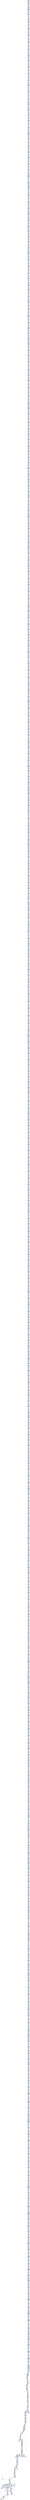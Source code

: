 digraph G {
node[shape=rectangle,style=filled,fillcolor=lightsteelblue,color=lightsteelblue]
bgcolor="transparent"
a0x00401c81andw_bx_ax[label="start\nandw %bx, %ax",fillcolor="orange",color="lightgrey"];
a0x00401c84movl_0x412edcUINT32__28esp_[label="0x00401c84\nmovl $0x412edc<UINT32>, -28(%esp)"];
a0x00401c8candw_bx_ax[label="0x00401c8c\nandw %bx, %ax"];
a0x00401c8fmovl__28esp__edx[label="0x00401c8f\nmovl -28(%esp), %edx"];
a0x00401c93addl_0x44c7c02bUINT32_edx_[label="0x00401c93\naddl $0x44c7c02b<UINT32>, (%edx)"];
a0x00401c99movzbl_dh_eax[label="0x00401c99\nmovzbl %dh, %eax"];
a0x00401c9cxorl_ebx_ebx[label="0x00401c9c\nxorl %ebx, %ebx"];
a0x00401c9emovb_0x4UINT8_bl[label="0x00401c9e\nmovb $0x4<UINT8>, %bl"];
a0x00401ca0addl_ebx__28esp_[label="0x00401ca0\naddl %ebx, -28(%esp)"];
a0x00401ca4andl_ebp_ebp[label="0x00401ca4\nandl %ebp, %ebp"];
a0x00401ca6addl_0x40dc6cUINT32_ebx[label="0x00401ca6\naddl $0x40dc6c<UINT32>, %ebx"];
a0x00401cacmovl__28esp__edx[label="0x00401cac\nmovl -28(%esp), %edx"];
a0x00401cb0orl_0xfedce424UINT32_edx_[label="0x00401cb0\norl $0xfedce424<UINT32>, (%edx)"];
a0x00401cb6addl_0x40dc6cUINT32_ebx[label="0x00401cb6\naddl $0x40dc6c<UINT32>, %ebx"];
a0x00401cbcxorl_ecx_ecx[label="0x00401cbc\nxorl %ecx, %ecx"];
a0x00401cbemovb_0x4UINT8_cl[label="0x00401cbe\nmovb $0x4<UINT8>, %cl"];
a0x00401cc0addl_ecx__28esp_[label="0x00401cc0\naddl %ecx, -28(%esp)"];
a0x00401cc4testl_ecx_edi[label="0x00401cc4\ntestl %ecx, %edi"];
a0x00401cc6movl__28esp__eax[label="0x00401cc6\nmovl -28(%esp), %eax"];
a0x00401ccamovl_0xc02b0040UINT32_eax_[label="0x00401cca\nmovl $0xc02b0040<UINT32>, (%eax)"];
a0x00401cd0negl_eax[label="0x00401cd0\nnegl %eax"];
a0x00401cd2testl_ebx_ebp[label="0x00401cd2\ntestl %ebx, %ebp"];
a0x00401cd4addw_si_bx[label="0x00401cd4\naddw %si, %bx"];
a0x00401cd7andl_edi_eax[label="0x00401cd7\nandl %edi, %eax"];
a0x00401cd9xorl_ecx_ecx[label="0x00401cd9\nxorl %ecx, %ecx"];
a0x00401cdbmovb_0x4UINT8_cl[label="0x00401cdb\nmovb $0x4<UINT8>, %cl"];
a0x00401cddaddl_ecx__28esp_[label="0x00401cdd\naddl %ecx, -28(%esp)"];
a0x00401ce1testl_ebx_ebp[label="0x00401ce1\ntestl %ebx, %ebp"];
a0x00401ce3movl__28esp__edx[label="0x00401ce3\nmovl -28(%esp), %edx"];
a0x00401ce7addl_0x8bf50b66UINT32_edx_[label="0x00401ce7\naddl $0x8bf50b66<UINT32>, (%edx)"];
a0x00401cedaddw_si_bx[label="0x00401ced\naddw %si, %bx"];
a0x00401cf0xorl_ebx_ebx[label="0x00401cf0\nxorl %ebx, %ebx"];
a0x00401cf2movb_0x4UINT8_bl[label="0x00401cf2\nmovb $0x4<UINT8>, %bl"];
a0x00401cf4addl_ebx__28esp_[label="0x00401cf4\naddl %ebx, -28(%esp)"];
a0x00401cf8andl_edi_eax[label="0x00401cf8\nandl %edi, %eax"];
a0x00401cfaorl_edx_eax[label="0x00401cfa\norl %edx, %eax"];
a0x00401cfcleal_0x2edi__ecx[label="0x00401cfc\nleal 0x2(%edi), %ecx"];
a0x00401cffmovl__28esp__edi[label="0x00401cff\nmovl -28(%esp), %edi"];
a0x00401d03movl_0x81e4244cUINT32_eax[label="0x00401d03\nmovl $0x81e4244c<UINT32>, %eax"];
a0x00401d08stosl_eax_es_edi_[label="0x00401d08\nstosl %eax, %es:(%edi)"];
a0x00401d09orl_edx_eax[label="0x00401d09\norl %edx, %eax"];
a0x00401d0bleal_0x2edi__ecx[label="0x00401d0b\nleal 0x2(%edi), %ecx"];
a0x00401d0exorl_eax_eax[label="0x00401d0e\nxorl %eax, %eax"];
a0x00401d10movb_0x4UINT8_al[label="0x00401d10\nmovb $0x4<UINT8>, %al"];
a0x00401d12addl_eax__28esp_[label="0x00401d12\naddl %eax, -28(%esp)"];
a0x00401d16leal_0x2edi__ecx[label="0x00401d16\nleal 0x2(%edi), %ecx"];
a0x00401d19movl__28esp__ebx[label="0x00401d19\nmovl -28(%esp), %ebx"];
a0x00401d1dmovl_0x10be9001UINT32_ebx_[label="0x00401d1d\nmovl $0x10be9001<UINT32>, (%ebx)"];
a0x00401d23testl_edx_eax[label="0x00401d23\ntestl %edx, %eax"];
a0x00401d25andl_edx_edi[label="0x00401d25\nandl %edx, %edi"];
a0x00401d27movzbl_al_ebx[label="0x00401d27\nmovzbl %al, %ebx"];
a0x00401d2axorl_ecx_ecx[label="0x00401d2a\nxorl %ecx, %ecx"];
a0x00401d2cmovb_0x4UINT8_cl[label="0x00401d2c\nmovb $0x4<UINT8>, %cl"];
a0x00401d2eaddl_ecx__28esp_[label="0x00401d2e\naddl %ecx, -28(%esp)"];
a0x00401d32andl_edx_edi[label="0x00401d32\nandl %edx, %edi"];
a0x00401d34movl__28esp__ebx[label="0x00401d34\nmovl -28(%esp), %ebx"];
a0x00401d38movl_0xf50b6640UINT32_ebx_[label="0x00401d38\nmovl $0xf50b6640<UINT32>, (%ebx)"];
a0x00401d3emovzbl_al_ebx[label="0x00401d3e\nmovzbl %al, %ebx"];
a0x00401d41testw_bp_cx[label="0x00401d41\ntestw %bp, %cx"];
a0x00401d44movsbl_bl_edx[label="0x00401d44\nmovsbl %bl, %edx"];
a0x00401d47xorl_ebx_ebx[label="0x00401d47\nxorl %ebx, %ebx"];
a0x00401d49movb_0x4UINT8_bl[label="0x00401d49\nmovb $0x4<UINT8>, %bl"];
a0x00401d4baddl_ebx__28esp_[label="0x00401d4b\naddl %ebx, -28(%esp)"];
a0x00401d4ftestw_bp_cx[label="0x00401d4f\ntestw %bp, %cx"];
a0x00401d52movsbl_bl_edx[label="0x00401d52\nmovsbl %bl, %edx"];
a0x00401d55movl__28esp__edx[label="0x00401d55\nmovl -28(%esp), %edx"];
a0x00401d59addl_0x4b1c933UINT32_edx_[label="0x00401d59\naddl $0x4b1c933<UINT32>, (%edx)"];
a0x00401d5fmovsbl_bl_edx[label="0x00401d5f\nmovsbl %bl, %edx"];
a0x00401d62xorl_eax_eax[label="0x00401d62\nxorl %eax, %eax"];
a0x00401d64movb_0x4UINT8_al[label="0x00401d64\nmovb $0x4<UINT8>, %al"];
a0x00401d66addl_eax__28esp_[label="0x00401d66\naddl %eax, -28(%esp)"];
a0x00401d6amovw_si_di[label="0x00401d6a\nmovw %si, %di"];
a0x00401d6dleal_0x40f86eebx__eax[label="0x00401d6d\nleal 0x40f86e(%ebx), %eax"];
a0x00401d73movl__28esp__edx[label="0x00401d73\nmovl -28(%esp), %edx"];
a0x00401d77movl_0xe4244c01UINT32_edx_[label="0x00401d77\nmovl $0xe4244c01<UINT32>, (%edx)"];
a0x00401d7dleal_0x40f86eebx__eax[label="0x00401d7d\nleal 0x40f86e(%ebx), %eax"];
a0x00401d83xorl_edx_edx[label="0x00401d83\nxorl %edx, %edx"];
a0x00401d85movb_0x4UINT8_dl[label="0x00401d85\nmovb $0x4<UINT8>, %dl"];
a0x00401d87addl_edx__28esp_[label="0x00401d87\naddl %edx, -28(%esp)"];
a0x00401d8broll_0x2UINT8_edi[label="0x00401d8b\nroll $0x2<UINT8>, %edi"];
a0x00401d8emovl__28esp__ebx[label="0x00401d8e\nmovl -28(%esp), %ebx"];
a0x00401d92movl_0xdf85c885UINT32_ebx_[label="0x00401d92\nmovl $0xdf85c885<UINT32>, (%ebx)"];
a0x00401d98xorl_ebp_eax[label="0x00401d98\nxorl %ebp, %eax"];
a0x00401d9atestw_ax_bx[label="0x00401d9a\ntestw %ax, %bx"];
a0x00401d9dxorl_ecx_ecx[label="0x00401d9d\nxorl %ecx, %ecx"];
a0x00401d9fmovb_0x4UINT8_cl[label="0x00401d9f\nmovb $0x4<UINT8>, %cl"];
a0x00401da1addl_ecx__28esp_[label="0x00401da1\naddl %ecx, -28(%esp)"];
a0x00401da5testw_ax_bx[label="0x00401da5\ntestw %ax, %bx"];
a0x00401da8movl__28esp__eax[label="0x00401da8\nmovl -28(%esp), %eax"];
a0x00401dacmovl_0x5c8bcb85UINT32_eax_[label="0x00401dac\nmovl $0x5c8bcb85<UINT32>, (%eax)"];
a0x00401db2xorl_ebx_ebp[label="0x00401db2\nxorl %ebx, %ebp"];
a0x00401db4addw_si_si[label="0x00401db4\naddw %si, %si"];
a0x00401db7xorl_edx_edx[label="0x00401db7\nxorl %edx, %edx"];
a0x00401db9movb_0x4UINT8_dl[label="0x00401db9\nmovb $0x4<UINT8>, %dl"];
a0x00401dbbaddl_edx__28esp_[label="0x00401dbb\naddl %edx, -28(%esp)"];
a0x00401dbfaddw_si_si[label="0x00401dbf\naddw %si, %si"];
a0x00401dc2testw_bx_di[label="0x00401dc2\ntestw %bx, %di"];
a0x00401dc5movl__28esp__eax[label="0x00401dc5\nmovl -28(%esp), %eax"];
a0x00401dc9movl_0x381e424UINT32_eax_[label="0x00401dc9\nmovl $0x381e424<UINT32>, (%eax)"];
a0x00401dcftestw_bx_di[label="0x00401dcf\ntestw %bx, %di"];
a0x00401dd2shrl_0x2UINT8_ecx[label="0x00401dd2\nshrl $0x2<UINT8>, %ecx"];
a0x00401dd5xorl_edx_edx[label="0x00401dd5\nxorl %edx, %edx"];
a0x00401dd7movb_0x4UINT8_dl[label="0x00401dd7\nmovb $0x4<UINT8>, %dl"];
a0x00401dd9addl_edx__28esp_[label="0x00401dd9\naddl %edx, -28(%esp)"];
a0x00401dddshrl_0x2UINT8_ecx[label="0x00401ddd\nshrl $0x2<UINT8>, %ecx"];
a0x00401de0testw_si_bx[label="0x00401de0\ntestw %si, %bx"];
a0x00401de3movl__28esp__edx[label="0x00401de3\nmovl -28(%esp), %edx"];
a0x00401de7addl_0x10bf0040UINT32_edx_[label="0x00401de7\naddl $0x10bf0040<UINT32>, (%edx)"];
a0x00401dedtestw_si_bx[label="0x00401ded\ntestw %si, %bx"];
a0x00401df0xorl_eax_eax[label="0x00401df0\nxorl %eax, %eax"];
a0x00401df2movb_0x4UINT8_al[label="0x00401df2\nmovb $0x4<UINT8>, %al"];
a0x00401df4addl_eax__28esp_[label="0x00401df4\naddl %eax, -28(%esp)"];
a0x00401df8testl_0x40dc6cUINT32_edx[label="0x00401df8\ntestl $0x40dc6c<UINT32>, %edx"];
a0x00401dfemovl__28esp__edi[label="0x00401dfe\nmovl -28(%esp), %edi"];
a0x00401e02movl_0xd233df85UINT32_eax[label="0x00401e02\nmovl $0xd233df85<UINT32>, %eax"];
a0x00401e07stosl_eax_es_edi_[label="0x00401e07\nstosl %eax, %es:(%edi)"];
a0x00401e08addw_si_dx[label="0x00401e08\naddw %si, %dx"];
a0x00401e0bleal_0x40dc7cebp__esi[label="0x00401e0b\nleal 0x40dc7c(%ebp), %esi"];
a0x00401e11xorl_eax_eax[label="0x00401e11\nxorl %eax, %eax"];
a0x00401e13movb_0x4UINT8_al[label="0x00401e13\nmovb $0x4<UINT8>, %al"];
a0x00401e15addl_eax__28esp_[label="0x00401e15\naddl %eax, -28(%esp)"];
a0x00401e19leal_0x40dc7cebp__esi[label="0x00401e19\nleal 0x40dc7c(%ebp), %esi"];
a0x00401e1fmovl__28esp__edx[label="0x00401e1f\nmovl -28(%esp), %edx"];
a0x00401e23addl_0x540104b2UINT32_edx_[label="0x00401e23\naddl $0x540104b2<UINT32>, (%edx)"];
a0x00401e29orl_ebp_eax[label="0x00401e29\norl %ebp, %eax"];
a0x00401e2bmovsbl_bl_ecx[label="0x00401e2b\nmovsbl %bl, %ecx"];
a0x00401e2exorl_ebx_ebx[label="0x00401e2e\nxorl %ebx, %ebx"];
a0x00401e30movb_0x4UINT8_bl[label="0x00401e30\nmovb $0x4<UINT8>, %bl"];
a0x00401e32addl_ebx__28esp_[label="0x00401e32\naddl %ebx, -28(%esp)"];
a0x00401e36movsbl_bl_ecx[label="0x00401e36\nmovsbl %bl, %ecx"];
a0x00401e39testw_di_si[label="0x00401e39\ntestw %di, %si"];
a0x00401e3cmovl__28esp__eax[label="0x00401e3c\nmovl -28(%esp), %eax"];
a0x00401e40movl_0xcb85e424UINT32_eax_[label="0x00401e40\nmovl $0xcb85e424<UINT32>, (%eax)"];
a0x00401e46testw_di_si[label="0x00401e46\ntestw %di, %si"];
a0x00401e49xorl_ebx_ebx[label="0x00401e49\nxorl %ebx, %ebx"];
a0x00401e4bmovb_0x4UINT8_bl[label="0x00401e4b\nmovb $0x4<UINT8>, %bl"];
a0x00401e4daddl_ebx__28esp_[label="0x00401e4d\naddl %ebx, -28(%esp)"];
a0x00401e51addl_0x40f96dUINT32_edi[label="0x00401e51\naddl $0x40f96d<UINT32>, %edi"];
a0x00401e57movl__28esp__ebx[label="0x00401e57\nmovl -28(%esp), %ebx"];
a0x00401e5baddl_0x5c8bcd8bUINT32_ebx_[label="0x00401e5b\naddl $0x5c8bcd8b<UINT32>, (%ebx)"];
a0x00401e61movl_ecx_ebx[label="0x00401e61\nmovl %ecx, %ebx"];
a0x00401e63xorl_ebx_ebx[label="0x00401e63\nxorl %ebx, %ebx"];
a0x00401e65movb_0x4UINT8_bl[label="0x00401e65\nmovb $0x4<UINT8>, %bl"];
a0x00401e67addl_ebx__28esp_[label="0x00401e67\naddl %ebx, -28(%esp)"];
a0x00401e6bleal_0x40db68esi__ebp[label="0x00401e6b\nleal 0x40db68(%esi), %ebp"];
a0x00401e71movl__28esp__ecx[label="0x00401e71\nmovl -28(%esp), %ecx"];
a0x00401e75orl_0x381e424UINT32_ecx_[label="0x00401e75\norl $0x381e424<UINT32>, (%ecx)"];
a0x00401e7bxorl_0x40f8efUINT32_ecx[label="0x00401e7b\nxorl $0x40f8ef<UINT32>, %ecx"];
a0x00401e81xorl_ebx_ebx[label="0x00401e81\nxorl %ebx, %ebx"];
a0x00401e83movb_0x4UINT8_bl[label="0x00401e83\nmovb $0x4<UINT8>, %bl"];
a0x00401e85addl_ebx__28esp_[label="0x00401e85\naddl %ebx, -28(%esp)"];
a0x00401e89mull_eax_eax[label="0x00401e89\nmull %eax, %eax"];
a0x00401e8bmovl__28esp__edx[label="0x00401e8b\nmovl -28(%esp), %edx"];
a0x00401e8fmovl_0xa650f53bUINT32_edx_[label="0x00401e8f\nmovl $0xa650f53b<UINT32>, (%edx)"];
a0x00401e95xorl_edx_ecx[label="0x00401e95\nxorl %edx, %ecx"];
a0x00401e97xorl_edx_edx[label="0x00401e97\nxorl %edx, %edx"];
a0x00401e99movb_0x4UINT8_dl[label="0x00401e99\nmovb $0x4<UINT8>, %dl"];
a0x00401e9baddl_edx__28esp_[label="0x00401e9b\naddl %edx, -28(%esp)"];
a0x00401e9fsarl_0x2UINT8_eax[label="0x00401e9f\nsarl $0x2<UINT8>, %eax"];
a0x00401ea2subl_edi_edx[label="0x00401ea2\nsubl %edi, %edx"];
a0x00401ea4movl__28esp__ebx[label="0x00401ea4\nmovl -28(%esp), %ebx"];
a0x00401ea8movl_0xb56b3381UINT32_ebx_[label="0x00401ea8\nmovl $0xb56b3381<UINT32>, (%ebx)"];
a0x00401eaesubl_edi_edx[label="0x00401eae\nsubl %edi, %edx"];
a0x00401eb0andw_cx_cx[label="0x00401eb0\nandw %cx, %cx"];
a0x00401eb3xorl_ecx_ecx[label="0x00401eb3\nxorl %ecx, %ecx"];
a0x00401eb5movb_0x4UINT8_cl[label="0x00401eb5\nmovb $0x4<UINT8>, %cl"];
a0x00401eb7addl_ecx__28esp_[label="0x00401eb7\naddl %ecx, -28(%esp)"];
a0x00401ebbandw_cx_cx[label="0x00401ebb\nandw %cx, %cx"];
a0x00401ebeorl_esi_ebp[label="0x00401ebe\norl %esi, %ebp"];
a0x00401ec0movl__28esp__edx[label="0x00401ec0\nmovl -28(%esp), %edx"];
a0x00401ec4orl_0xcd8b1f50UINT32_edx_[label="0x00401ec4\norl $0xcd8b1f50<UINT32>, (%edx)"];
a0x00401ecaorl_esi_ebp[label="0x00401eca\norl %esi, %ebp"];
a0x00401eccleal_0x40dafaeax__ebp[label="0x00401ecc\nleal 0x40dafa(%eax), %ebp"];
a0x00401ed2xorl_ebx_ebx[label="0x00401ed2\nxorl %ebx, %ebx"];
a0x00401ed4movb_0x4UINT8_bl[label="0x00401ed4\nmovb $0x4<UINT8>, %bl"];
a0x00401ed6addl_ebx__28esp_[label="0x00401ed6\naddl %ebx, -28(%esp)"];
a0x00401edaleal_0x40dafaeax__ebp[label="0x00401eda\nleal 0x40dafa(%eax), %ebp"];
a0x00401ee0movl__28esp__edx[label="0x00401ee0\nmovl -28(%esp), %edx"];
a0x00401ee4addl_0x2bdd0366UINT32_edx_[label="0x00401ee4\naddl $0x2bdd0366<UINT32>, (%edx)"];
a0x00401eeaorl_0x40d97cUINT32_ebp[label="0x00401eea\norl $0x40d97c<UINT32>, %ebp"];
a0x00401ef0xorl_ebx_ebx[label="0x00401ef0\nxorl %ebx, %ebx"];
a0x00401ef2movb_0x4UINT8_bl[label="0x00401ef2\nmovb $0x4<UINT8>, %bl"];
a0x00401ef4addl_ebx__28esp_[label="0x00401ef4\naddl %ebx, -28(%esp)"];
a0x00401ef8negl_edi[label="0x00401ef8\nnegl %edi"];
a0x00401efamovl__28esp__ebx[label="0x00401efa\nmovl -28(%esp), %ebx"];
a0x00401efemovl_0x26a8dc2UINT32_ebx_[label="0x00401efe\nmovl $0x26a8dc2<UINT32>, (%ebx)"];
a0x00401f04addl_ebx_eax[label="0x00401f04\naddl %ebx, %eax"];
a0x00401f06andw_ax_di[label="0x00401f06\nandw %ax, %di"];
a0x00401f09leal_0x2edx__esi[label="0x00401f09\nleal 0x2(%edx), %esi"];
a0x00401f0cxorl_eax_eax[label="0x00401f0c\nxorl %eax, %eax"];
a0x00401f0emovb_0x4UINT8_al[label="0x00401f0e\nmovb $0x4<UINT8>, %al"];
a0x00401f10addl_eax__28esp_[label="0x00401f10\naddl %eax, -28(%esp)"];
a0x00401f14andw_ax_di[label="0x00401f14\nandw %ax, %di"];
a0x00401f17leal_0x2edx__esi[label="0x00401f17\nleal 0x2(%edx), %esi"];
a0x00401f1amovl__28esp__eax[label="0x00401f1a\nmovl -28(%esp), %eax"];
a0x00401f1eaddl_0x4b0c033UINT32_eax_[label="0x00401f1e\naddl $0x4b0c033<UINT32>, (%eax)"];
a0x00401f24leal_0x2edx__esi[label="0x00401f24\nleal 0x2(%edx), %esi"];
a0x00401f27xorl_ebx_ebx[label="0x00401f27\nxorl %ebx, %ebx"];
a0x00401f29movb_0x4UINT8_bl[label="0x00401f29\nmovb $0x4<UINT8>, %bl"];
a0x00401f2baddl_ebx__28esp_[label="0x00401f2b\naddl %ebx, -28(%esp)"];
a0x00401f2fleal_0x2esi__esi[label="0x00401f2f\nleal 0x2(%esi), %esi"];
a0x00401f32subw_di_cx[label="0x00401f32\nsubw %di, %cx"];
a0x00401f35movl__28esp__ebx[label="0x00401f35\nmovl -28(%esp), %ebx"];
a0x00401f39addl_0xe4244401UINT32_ebx_[label="0x00401f39\naddl $0xe4244401<UINT32>, (%ebx)"];
a0x00401f3fsubw_di_cx[label="0x00401f3f\nsubw %di, %cx"];
a0x00401f42xorl_eax_eax[label="0x00401f42\nxorl %eax, %eax"];
a0x00401f44movb_0x4UINT8_al[label="0x00401f44\nmovb $0x4<UINT8>, %al"];
a0x00401f46addl_eax__28esp_[label="0x00401f46\naddl %eax, -28(%esp)"];
a0x00401f4asubl_ebx_ecx[label="0x00401f4a\nsubl %ebx, %ecx"];
a0x00401f4cmovl__28esp__eax[label="0x00401f4c\nmovl -28(%esp), %eax"];
a0x00401f50orl_0x8bdd0366UINT32_eax_[label="0x00401f50\norl $0x8bdd0366<UINT32>, (%eax)"];
a0x00401f56sbbl_0x2UINT8_ebx[label="0x00401f56\nsbbl $0x2<UINT8>, %ebx"];
a0x00401f59movl_ecx_ebx[label="0x00401f59\nmovl %ecx, %ebx"];
a0x00401f5btestw_di_dx[label="0x00401f5b\ntestw %di, %dx"];
a0x00401f5exorl_eax_eax[label="0x00401f5e\nxorl %eax, %eax"];
a0x00401f60movb_0x4UINT8_al[label="0x00401f60\nmovb $0x4<UINT8>, %al"];
a0x00401f62addl_eax__28esp_[label="0x00401f62\naddl %eax, -28(%esp)"];
a0x00401f66movl_ecx_ebx[label="0x00401f66\nmovl %ecx, %ebx"];
a0x00401f68movl__28esp__ebx[label="0x00401f68\nmovl -28(%esp), %ebx"];
a0x00401f6cmovl_0x81e4245cUINT32_ebx_[label="0x00401f6c\nmovl $0x81e4245c<UINT32>, (%ebx)"];
a0x00401f72testw_di_dx[label="0x00401f72\ntestw %di, %dx"];
a0x00401f75xorl_ebx_ebx[label="0x00401f75\nxorl %ebx, %ebx"];
a0x00401f77movb_0x4UINT8_bl[label="0x00401f77\nmovb $0x4<UINT8>, %bl"];
a0x00401f79addl_ebx__28esp_[label="0x00401f79\naddl %ebx, -28(%esp)"];
a0x00401f7dleal_0x2ebx__esi[label="0x00401f7d\nleal 0x2(%ebx), %esi"];
a0x00401f80addw_bx_cx[label="0x00401f80\naddw %bx, %cx"];
a0x00401f83movl__28esp__ebx[label="0x00401f83\nmovl -28(%esp), %ebx"];
a0x00401f87addl_0x4dd7db03UINT32_ebx_[label="0x00401f87\naddl $0x4dd7db03<UINT32>, (%ebx)"];
a0x00401f8daddw_bx_cx[label="0x00401f8d\naddw %bx, %cx"];
a0x00401f90xorl_eax_eax[label="0x00401f90\nxorl %eax, %eax"];
a0x00401f92movb_0x4UINT8_al[label="0x00401f92\nmovb $0x4<UINT8>, %al"];
a0x00401f94addl_eax__28esp_[label="0x00401f94\naddl %eax, -28(%esp)"];
a0x00401f98movl_ebp_edx[label="0x00401f98\nmovl %ebp, %edx"];
a0x00401f9asubl_0x40dbfaUINT32_edi[label="0x00401f9a\nsubl $0x40dbfa<UINT32>, %edi"];
a0x00401fa0movl__28esp__ebx[label="0x00401fa0\nmovl -28(%esp), %ebx"];
a0x00401fa4movl_0x33338166UINT32_ebx_[label="0x00401fa4\nmovl $0x33338166<UINT32>, (%ebx)"];
a0x00401faasubl_0x40dbfaUINT32_edi[label="0x00401faa\nsubl $0x40dbfa<UINT32>, %edi"];
a0x00401fb0xorl_eax_eax[label="0x00401fb0\nxorl %eax, %eax"];
a0x00401fb2movb_0x4UINT8_al[label="0x00401fb2\nmovb $0x4<UINT8>, %al"];
a0x00401fb4addl_eax__28esp_[label="0x00401fb4\naddl %eax, -28(%esp)"];
a0x00401fb8orw_bx_ax[label="0x00401fb8\norw %bx, %ax"];
a0x00401fbbsubw_dx_cx[label="0x00401fbb\nsubw %dx, %cx"];
a0x00401fbemovl__28esp__edx[label="0x00401fbe\nmovl -28(%esp), %edx"];
a0x00401fc2addl_0x2b664dd4UINT32_edx_[label="0x00401fc2\naddl $0x2b664dd4<UINT32>, (%edx)"];
a0x00401fc8subw_dx_cx[label="0x00401fc8\nsubw %dx, %cx"];
a0x00401fcbmovl_0x40d8edUINT32_ecx[label="0x00401fcb\nmovl $0x40d8ed<UINT32>, %ecx"];
a0x00401fd0xorl_eax_eax[label="0x00401fd0\nxorl %eax, %eax"];
a0x00401fd2movb_0x4UINT8_al[label="0x00401fd2\nmovb $0x4<UINT8>, %al"];
a0x00401fd4addl_eax__28esp_[label="0x00401fd4\naddl %eax, -28(%esp)"];
a0x00401fd8movl_0x40d8edUINT32_ecx[label="0x00401fd8\nmovl $0x40d8ed<UINT32>, %ecx"];
a0x00401fddmovl__28esp__edi[label="0x00401fdd\nmovl -28(%esp), %edi"];
a0x00401fe1movl_0x26a8dc2UINT32_eax[label="0x00401fe1\nmovl $0x26a8dc2<UINT32>, %eax"];
a0x00401fe6stosl_eax_es_edi_[label="0x00401fe6\nstosl %eax, %es:(%edi)"];
a0x00401fe7andl_ebp_ebp[label="0x00401fe7\nandl %ebp, %ebp"];
a0x00401fe9leal_0x2eax__esi[label="0x00401fe9\nleal 0x2(%eax), %esi"];
a0x00401fectestw_ax_ax[label="0x00401fec\ntestw %ax, %ax"];
a0x00401fefxorl_edx_edx[label="0x00401fef\nxorl %edx, %edx"];
a0x00401ff1movb_0x4UINT8_dl[label="0x00401ff1\nmovb $0x4<UINT8>, %dl"];
a0x00401ff3addl_edx__28esp_[label="0x00401ff3\naddl %edx, -28(%esp)"];
a0x00401ff7leal_0x2eax__esi[label="0x00401ff7\nleal 0x2(%eax), %esi"];
a0x00401ffamovl__28esp__eax[label="0x00401ffa\nmovl -28(%esp), %eax"];
a0x00401ffeaddl_0x4b1c933UINT32_eax_[label="0x00401ffe\naddl $0x4b1c933<UINT32>, (%eax)"];
a0x00402004testw_ax_ax[label="0x00402004\ntestw %ax, %ax"];
a0x00402007xorl_ebx_ebx[label="0x00402007\nxorl %ebx, %ebx"];
a0x00402009movb_0x4UINT8_bl[label="0x00402009\nmovb $0x4<UINT8>, %bl"];
a0x0040200baddl_ebx__28esp_[label="0x0040200b\naddl %ebx, -28(%esp)"];
a0x0040200fandl_edi_edx[label="0x0040200f\nandl %edi, %edx"];
a0x00402011testl_edi_ebx[label="0x00402011\ntestl %edi, %ebx"];
a0x00402013testw_dx_bx[label="0x00402013\ntestw %dx, %bx"];
a0x00402016movl__28esp__ebx[label="0x00402016\nmovl -28(%esp), %ebx"];
a0x0040201amovl_0xe4244c01UINT32_ebx_[label="0x0040201a\nmovl $0xe4244c01<UINT32>, (%ebx)"];
a0x00402020testl_edi_ebx[label="0x00402020\ntestl %edi, %ebx"];
a0x00402022xorl_eax_eax[label="0x00402022\nxorl %eax, %eax"];
a0x00402024movb_0x4UINT8_al[label="0x00402024\nmovb $0x4<UINT8>, %al"];
a0x00402026addl_eax__28esp_[label="0x00402026\naddl %eax, -28(%esp)"];
a0x0040202atestw_dx_bx[label="0x0040202a\ntestw %dx, %bx"];
a0x0040202dleal_0x2eax__eax[label="0x0040202d\nleal 0x2(%eax), %eax"];
a0x00402030movl__28esp__edi[label="0x00402030\nmovl -28(%esp), %edi"];
a0x00402034movl_0x8b026a8dUINT32_eax[label="0x00402034\nmovl $0x8b026a8d<UINT32>, %eax"];
a0x00402039stosl_eax_es_edi_[label="0x00402039\nstosl %eax, %es:(%edi)"];
a0x0040203aleal_0x2eax__eax[label="0x0040203a\nleal 0x2(%eax), %eax"];
a0x0040203dxorl_ebx_ebx[label="0x0040203d\nxorl %ebx, %ebx"];
a0x0040203fmovb_0x4UINT8_bl[label="0x0040203f\nmovb $0x4<UINT8>, %bl"];
a0x00402041addl_ebx__28esp_[label="0x00402041\naddl %ebx, -28(%esp)"];
a0x00402045movl_0x40dcffUINT32_esi[label="0x00402045\nmovl $0x40dcff<UINT32>, %esi"];
a0x0040204amovl__28esp__ecx[label="0x0040204a\nmovl -28(%esp), %ecx"];
a0x0040204eaddl_0x81e4244cUINT32_ecx_[label="0x0040204e\naddl $0x81e4244c<UINT32>, (%ecx)"];
a0x00402054movl_edi_ebx[label="0x00402054\nmovl %edi, %ebx"];
a0x00402056leal_0x40dce9edx__esi[label="0x00402056\nleal 0x40dce9(%edx), %esi"];
a0x0040205cxorl_edx_edx[label="0x0040205c\nxorl %edx, %edx"];
a0x0040205emovb_0x4UINT8_dl[label="0x0040205e\nmovb $0x4<UINT8>, %dl"];
a0x00402060addl_edx__28esp_[label="0x00402060\naddl %edx, -28(%esp)"];
a0x00402064leal_0x40dce9edx__esi[label="0x00402064\nleal 0x40dce9(%edx), %esi"];
a0x0040206amovl__28esp__edi[label="0x0040206a\nmovl -28(%esp), %edi"];
a0x0040206emovl_0xbfa4f301UINT32_eax[label="0x0040206e\nmovl $0xbfa4f301<UINT32>, %eax"];
a0x00402073stosl_eax_es_edi_[label="0x00402073\nstosl %eax, %es:(%edi)"];
a0x00402074addw_dx_di[label="0x00402074\naddw %dx, %di"];
a0x00402077xorl_ebx_ebx[label="0x00402077\nxorl %ebx, %ebx"];
a0x00402079movb_0x4UINT8_bl[label="0x00402079\nmovb $0x4<UINT8>, %bl"];
a0x0040207baddl_ebx__28esp_[label="0x0040207b\naddl %ebx, -28(%esp)"];
a0x0040207faddw_bp_dx[label="0x0040207f\naddw %bp, %dx"];
a0x00402082movl__28esp__ebx[label="0x00402082\nmovl -28(%esp), %ebx"];
a0x00402086movl_0xf08b6610UINT32_ebx_[label="0x00402086\nmovl $0xf08b6610<UINT32>, (%ebx)"];
a0x0040208crcll_0x2UINT8_ebp[label="0x0040208c\nrcll $0x2<UINT8>, %ebp"];
a0x0040208fxorl_edx_edx[label="0x0040208f\nxorl %edx, %edx"];
a0x00402091movb_0x4UINT8_dl[label="0x00402091\nmovb $0x4<UINT8>, %dl"];
a0x00402093addl_edx__28esp_[label="0x00402093\naddl %edx, -28(%esp)"];
a0x00402097leal_0x40dd7decx__edi[label="0x00402097\nleal 0x40dd7d(%ecx), %edi"];
a0x0040209dmovl__28esp__eax[label="0x0040209d\nmovl -28(%esp), %eax"];
a0x004020a1addl_0x33c8be0fUINT32_eax_[label="0x004020a1\naddl $0x33c8be0f<UINT32>, (%eax)"];
a0x004020a7movl_ecx_ebx[label="0x004020a7\nmovl %ecx, %ebx"];
a0x004020a9xorl_ebx_ebx[label="0x004020a9\nxorl %ebx, %ebx"];
a0x004020abmovb_0x4UINT8_bl[label="0x004020ab\nmovb $0x4<UINT8>, %bl"];
a0x004020adaddl_ebx__28esp_[label="0x004020ad\naddl %ebx, -28(%esp)"];
a0x004020b1testw_bx_si[label="0x004020b1\ntestw %bx, %si"];
a0x004020b4movl__28esp__eax[label="0x004020b4\nmovl -28(%esp), %eax"];
a0x004020b8addl_0x104b0c0UINT32_eax_[label="0x004020b8\naddl $0x104b0c0<UINT32>, (%eax)"];
a0x004020bexaddl_ebp_eax[label="0x004020be\nxaddl %ebp, %eax"];
a0x004020c1xorl_ebx_ebx[label="0x004020c1\nxorl %ebx, %ebx"];
a0x004020c3movb_0x4UINT8_bl[label="0x004020c3\nmovb $0x4<UINT8>, %bl"];
a0x004020c5addl_ebx__28esp_[label="0x004020c5\naddl %ebx, -28(%esp)"];
a0x004020c9orw_dx_bx[label="0x004020c9\norw %dx, %bx"];
a0x004020ccmovl__28esp__ecx[label="0x004020cc\nmovl -28(%esp), %ecx"];
a0x004020d0movl_0xfe42444UINT32_ecx_[label="0x004020d0\nmovl $0xfe42444<UINT32>, (%ecx)"];
a0x004020d6orl_eax_eax[label="0x004020d6\norl %eax, %eax"];
a0x004020d8subw_dx_dx[label="0x004020d8\nsubw %dx, %dx"];
a0x004020dbxorl_edx_edx[label="0x004020db\nxorl %edx, %edx"];
a0x004020ddmovb_0x4UINT8_dl[label="0x004020dd\nmovb $0x4<UINT8>, %dl"];
a0x004020dfaddl_edx__28esp_[label="0x004020df\naddl %edx, -28(%esp)"];
a0x004020e3subw_dx_dx[label="0x004020e3\nsubw %dx, %dx"];
a0x004020e6movl__28esp__ebx[label="0x004020e6\nmovl -28(%esp), %ebx"];
a0x004020eaaddl_0xe98bc8beUINT32_ebx_[label="0x004020ea\naddl $0xe98bc8be<UINT32>, (%ebx)"];
a0x004020f0xorl_ecx_edx[label="0x004020f0\nxorl %ecx, %edx"];
a0x004020f2xorl_eax_eax[label="0x004020f2\nxorl %eax, %eax"];
a0x004020f4movb_0x4UINT8_al[label="0x004020f4\nmovb $0x4<UINT8>, %al"];
a0x004020f6addl_eax__28esp_[label="0x004020f6\naddl %eax, -28(%esp)"];
a0x004020faaddl_0x2UINT8_ebp[label="0x004020fa\naddl $0x2<UINT8>, %ebp"];
a0x004020fdmovl__28esp__ebx[label="0x004020fd\nmovl -28(%esp), %ebx"];
a0x00402101addl_0xe424548bUINT32_ebx_[label="0x00402101\naddl $0xe424548b<UINT32>, (%ebx)"];
a0x00402107andl_edi_ebp[label="0x00402107\nandl %edi, %ebp"];
a0x00402109sbbl_0x2UINT8_ebp[label="0x00402109\nsbbl $0x2<UINT8>, %ebp"];
a0x0040210cxorl_ecx_ecx[label="0x0040210c\nxorl %ecx, %ecx"];
a0x0040210emovb_0x4UINT8_cl[label="0x0040210e\nmovb $0x4<UINT8>, %cl"];
a0x00402110addl_ecx__28esp_[label="0x00402110\naddl %ecx, -28(%esp)"];
a0x00402114sbbl_0x2UINT8_ebp[label="0x00402114\nsbbl $0x2<UINT8>, %ebp"];
a0x00402117testw_dx_ax[label="0x00402117\ntestw %dx, %ax"];
a0x0040211amovl__28esp__edx[label="0x0040211a\nmovl -28(%esp), %edx"];
a0x0040211eaddl_0x40400281UINT32_edx_[label="0x0040211e\naddl $0x40400281<UINT32>, (%edx)"];
a0x00402124testw_dx_ax[label="0x00402124\ntestw %dx, %ax"];
a0x00402127subl_edi_esi[label="0x00402127\nsubl %edi, %esi"];
a0x00402129xorl_edx_edx[label="0x00402129\nxorl %edx, %edx"];
a0x0040212bmovb_0x4UINT8_dl[label="0x0040212b\nmovb $0x4<UINT8>, %dl"];
a0x0040212daddl_edx__28esp_[label="0x0040212d\naddl %edx, -28(%esp)"];
a0x00402131subl_edi_esi[label="0x00402131\nsubl %edi, %esi"];
a0x00402133subl_ecx_ecx[label="0x00402133\nsubl %ecx, %ecx"];
a0x00402135movl__28esp__ebx[label="0x00402135\nmovl -28(%esp), %ebx"];
a0x00402139addl_0xe98bbb00UINT32_ebx_[label="0x00402139\naddl $0xe98bbb00<UINT32>, (%ebx)"];
a0x0040213fsubl_ecx_ecx[label="0x0040213f\nsubl %ecx, %ecx"];
a0x00402141xorl_edx_eax[label="0x00402141\nxorl %edx, %eax"];
a0x00402143xorl_ecx_ecx[label="0x00402143\nxorl %ecx, %ecx"];
a0x00402145movb_0x4UINT8_cl[label="0x00402145\nmovb $0x4<UINT8>, %cl"];
a0x00402147addl_ecx__28esp_[label="0x00402147\naddl %ecx, -28(%esp)"];
a0x0040214bxorl_edx_eax[label="0x0040214b\nxorl %edx, %eax"];
a0x0040214dorw_si_dx[label="0x0040214d\norw %si, %dx"];
a0x00402150movl__28esp__ebx[label="0x00402150\nmovl -28(%esp), %ebx"];
a0x00402154addl_0xd86cc0f7UINT32_ebx_[label="0x00402154\naddl $0xd86cc0f7<UINT32>, (%ebx)"];
a0x0040215aorw_si_dx[label="0x0040215a\norw %si, %dx"];
a0x0040215dxorl_ecx_ecx[label="0x0040215d\nxorl %ecx, %ecx"];
a0x0040215fmovb_0x4UINT8_cl[label="0x0040215f\nmovb $0x4<UINT8>, %cl"];
a0x00402161addl_ecx__28esp_[label="0x00402161\naddl %ecx, -28(%esp)"];
a0x00402165leal_0x40fdffedi__ecx[label="0x00402165\nleal 0x40fdff(%edi), %ecx"];
a0x0040216bmovl__28esp__ecx[label="0x0040216b\nmovl -28(%esp), %ecx"];
a0x0040216forl_0xd2330040UINT32_ecx_[label="0x0040216f\norl $0xd2330040<UINT32>, (%ecx)"];
a0x00402175subl_esi_esi[label="0x00402175\nsubl %esi, %esi"];
a0x00402177subl_0x2UINT8_edi[label="0x00402177\nsubl $0x2<UINT8>, %edi"];
a0x0040217aandw_bx_bp[label="0x0040217a\nandw %bx, %bp"];
a0x0040217dxorl_edx_edx[label="0x0040217d\nxorl %edx, %edx"];
a0x0040217fmovb_0x4UINT8_dl[label="0x0040217f\nmovb $0x4<UINT8>, %dl"];
a0x00402181addl_edx__28esp_[label="0x00402181\naddl %edx, -28(%esp)"];
a0x00402185subl_0x2UINT8_edi[label="0x00402185\nsubl $0x2<UINT8>, %edi"];
a0x00402188movl__28esp__ecx[label="0x00402188\nmovl -28(%esp), %ecx"];
a0x0040218caddl_0x540104b2UINT32_ecx_[label="0x0040218c\naddl $0x540104b2<UINT32>, (%ecx)"];
a0x00402192andw_bx_bp[label="0x00402192\nandw %bx, %bp"];
a0x00402195xorl_ebx_ebx[label="0x00402195\nxorl %ebx, %ebx"];
a0x00402197movb_0x4UINT8_bl[label="0x00402197\nmovb $0x4<UINT8>, %bl"];
a0x00402199addl_ebx__28esp_[label="0x00402199\naddl %ebx, -28(%esp)"];
a0x0040219dleal_0x40dae9esi__ebx[label="0x0040219d\nleal 0x40dae9(%esi), %ebx"];
a0x004021a3movl__28esp__ebx[label="0x004021a3\nmovl -28(%esp), %ebx"];
a0x004021a7addl_0xc0f7e424UINT32_ebx_[label="0x004021a7\naddl $0xc0f7e424<UINT32>, (%ebx)"];
a0x004021adorw_bx_si[label="0x004021ad\norw %bx, %si"];
a0x004021b0xorl_eax_eax[label="0x004021b0\nxorl %eax, %eax"];
a0x004021b2movb_0x4UINT8_al[label="0x004021b2\nmovb $0x4<UINT8>, %al"];
a0x004021b4addl_eax__28esp_[label="0x004021b4\naddl %eax, -28(%esp)"];
a0x004021b8addw_bx_dx[label="0x004021b8\naddw %bx, %dx"];
a0x004021bbmovw_si_cx[label="0x004021bb\nmovw %si, %cx"];
a0x004021bemovl__28esp__ebx[label="0x004021be\nmovl -28(%esp), %ebx"];
a0x004021c2movl_0x40d86cUINT32_ebx_[label="0x004021c2\nmovl $0x40d86c<UINT32>, (%ebx)"];
a0x004021c8movw_si_cx[label="0x004021c8\nmovw %si, %cx"];
a0x004021cbleal_0x40d96aedi__edx[label="0x004021cb\nleal 0x40d96a(%edi), %edx"];
a0x004021d1xorl_eax_eax[label="0x004021d1\nxorl %eax, %eax"];
a0x004021d3movb_0x4UINT8_al[label="0x004021d3\nmovb $0x4<UINT8>, %al"];
a0x004021d5addl_eax__28esp_[label="0x004021d5\naddl %eax, -28(%esp)"];
a0x004021d9leal_0x40d96aedi__edx[label="0x004021d9\nleal 0x40d96a(%edi), %edx"];
a0x004021dfmovl__28esp__eax[label="0x004021df\nmovl -28(%esp), %eax"];
a0x004021e3movl_0xe4244c8bUINT32_eax_[label="0x004021e3\nmovl $0xe4244c8b<UINT32>, (%eax)"];
a0x004021e9xorw_di_ax[label="0x004021e9\nxorw %di, %ax"];
a0x004021ecmovw_bp_dx[label="0x004021ec\nmovw %bp, %dx"];
a0x004021efxorl_edx_edx[label="0x004021ef\nxorl %edx, %edx"];
a0x004021f1movb_0x4UINT8_dl[label="0x004021f1\nmovb $0x4<UINT8>, %dl"];
a0x004021f3addl_edx__28esp_[label="0x004021f3\naddl %edx, -28(%esp)"];
a0x004021f7movw_bp_dx[label="0x004021f7\nmovw %bp, %dx"];
a0x004021famovw_ax_di[label="0x004021fa\nmovw %ax, %di"];
a0x004021fdmovl__28esp__ebx[label="0x004021fd\nmovl -28(%esp), %ebx"];
a0x00402201orl_0xb49d0181UINT32_ebx_[label="0x00402201\norl $0xb49d0181<UINT32>, (%ebx)"];
a0x00402207movw_ax_di[label="0x00402207\nmovw %ax, %di"];
a0x0040220aorw_dx_dx[label="0x0040220a\norw %dx, %dx"];
a0x0040220dxorl_ecx_ecx[label="0x0040220d\nxorl %ecx, %ecx"];
a0x0040220fmovb_0x4UINT8_cl[label="0x0040220f\nmovb $0x4<UINT8>, %cl"];
a0x00402211addl_ecx__28esp_[label="0x00402211\naddl %ecx, -28(%esp)"];
a0x00402215orw_dx_dx[label="0x00402215\norw %dx, %dx"];
a0x00402218movl__28esp__edi[label="0x00402218\nmovl -28(%esp), %edi"];
a0x0040221cmovl_0x3181b4e6UINT32_eax[label="0x0040221c\nmovl $0x3181b4e6<UINT32>, %eax"];
a0x00402221stosl_eax_es_edi_[label="0x00402221\nstosl %eax, %es:(%edi)"];
a0x00402222shrdl_0x3UINT8_esi_eax[label="0x00402222\nshrdl $0x3<UINT8>, %esi, %eax"];
a0x00402226addw_dx_si[label="0x00402226\naddw %dx, %si"];
a0x00402229xorl_ecx_ecx[label="0x00402229\nxorl %ecx, %ecx"];
a0x0040222bmovb_0x4UINT8_cl[label="0x0040222b\nmovb $0x4<UINT8>, %cl"];
a0x0040222daddl_ecx__28esp_[label="0x0040222d\naddl %ecx, -28(%esp)"];
a0x00402231addw_dx_si[label="0x00402231\naddw %dx, %si"];
a0x00402234andw_ax_si[label="0x00402234\nandw %ax, %si"];
a0x00402237movl__28esp__edx[label="0x00402237\nmovl -28(%esp), %edx"];
a0x0040223bmovl_0xb4e6b0adUINT32_edx_[label="0x0040223b\nmovl $0xb4e6b0ad<UINT32>, (%edx)"];
a0x00402241andw_ax_si[label="0x00402241\nandw %ax, %si"];
a0x00402244xorl_ecx_ecx[label="0x00402244\nxorl %ecx, %ecx"];
a0x00402246movb_0x4UINT8_cl[label="0x00402246\nmovb $0x4<UINT8>, %cl"];
a0x00402248addl_ecx__28esp_[label="0x00402248\naddl %ecx, -28(%esp)"];
a0x0040224corl_ebp_edx[label="0x0040224c\norl %ebp, %edx"];
a0x0040224emovl__28esp__eax[label="0x0040224e\nmovl -28(%esp), %eax"];
a0x00402252addl_0x3302c583UINT32_eax_[label="0x00402252\naddl $0x3302c583<UINT32>, (%eax)"];
a0x00402258sbbl_0x40daffUINT32_edx[label="0x00402258\nsbbl $0x40daff<UINT32>, %edx"];
a0x0040225exorl_eax_eax[label="0x0040225e\nxorl %eax, %eax"];
a0x00402260movb_0x4UINT8_al[label="0x00402260\nmovb $0x4<UINT8>, %al"];
a0x00402262addl_eax__28esp_[label="0x00402262\naddl %eax, -28(%esp)"];
a0x00402266andl_edx_edx[label="0x00402266\nandl %edx, %edx"];
a0x00402268movl__28esp__ebx[label="0x00402268\nmovl -28(%esp), %ebx"];
a0x0040226cmovl_0x104b2d2UINT32_ebx_[label="0x0040226c\nmovl $0x104b2d2<UINT32>, (%ebx)"];
a0x00402272subl_eax_esi[label="0x00402272\nsubl %eax, %esi"];
a0x00402274xorl_edx_edx[label="0x00402274\nxorl %edx, %edx"];
a0x00402276movb_0x4UINT8_dl[label="0x00402276\nmovb $0x4<UINT8>, %dl"];
a0x00402278addl_edx__28esp_[label="0x00402278\naddl %edx, -28(%esp)"];
a0x0040227caddl_ebx_edx[label="0x0040227c\naddl %ebx, %edx"];
a0x0040227emovl__28esp__ebx[label="0x0040227e\nmovl -28(%esp), %ebx"];
a0x00402282addl_0x66e42454UINT32_ebx_[label="0x00402282\naddl $0x66e42454<UINT32>, (%ebx)"];
a0x00402288subw_ax_si[label="0x00402288\nsubw %ax, %si"];
a0x0040228bshrdl_0x3UINT8_ebp_eax[label="0x0040228b\nshrdl $0x3<UINT8>, %ebp, %eax"];
a0x0040228fxorl_edx_edx[label="0x0040228f\nxorl %edx, %edx"];
a0x00402291movb_0x4UINT8_dl[label="0x00402291\nmovb $0x4<UINT8>, %dl"];
a0x00402293addl_edx__28esp_[label="0x00402293\naddl %edx, -28(%esp)"];
a0x00402297shrdl_0x3UINT8_ebp_eax[label="0x00402297\nshrdl $0x3<UINT8>, %ebp, %eax"];
a0x0040229bmovl__28esp__ecx[label="0x0040229b\nmovl -28(%esp), %ecx"];
a0x0040229faddl_0x3366f903UINT32_ecx_[label="0x0040229f\naddl $0x3366f903<UINT32>, (%ecx)"];
a0x004022a5movzbl_ch_ecx[label="0x004022a5\nmovzbl %ch, %ecx"];
a0x004022a8xorl_edx_edx[label="0x004022a8\nxorl %edx, %edx"];
a0x004022aamovb_0x4UINT8_dl[label="0x004022aa\nmovb $0x4<UINT8>, %dl"];
a0x004022acaddl_edx__28esp_[label="0x004022ac\naddl %edx, -28(%esp)"];
a0x004022b0andl_ebp_edi[label="0x004022b0\nandl %ebp, %edi"];
a0x004022b2testl_eax_ebp[label="0x004022b2\ntestl %eax, %ebp"];
a0x004022b4movl__28esp__ecx[label="0x004022b4\nmovl -28(%esp), %ecx"];
a0x004022b8addl_0x24548bc5UINT32_ecx_[label="0x004022b8\naddl $0x24548bc5<UINT32>, (%ecx)"];
a0x004022betestl_eax_ebp[label="0x004022be\ntestl %eax, %ebp"];
a0x004022c0xorl_edx_edx[label="0x004022c0\nxorl %edx, %edx"];
a0x004022c2movb_0x4UINT8_dl[label="0x004022c2\nmovb $0x4<UINT8>, %dl"];
a0x004022c4addl_edx__28esp_[label="0x004022c4\naddl %edx, -28(%esp)"];
a0x004022c8addl_edx_edi[label="0x004022c8\naddl %edx, %edi"];
a0x004022camovl__28esp__ecx[label="0x004022ca\nmovl -28(%esp), %ecx"];
a0x004022ceaddl_0x810281e4UINT32_ecx_[label="0x004022ce\naddl $0x810281e4<UINT32>, (%ecx)"];
a0x004022d4movw_cx_cx[label="0x004022d4\nmovw %cx, %cx"];
a0x004022d7subl_ecx_edi[label="0x004022d7\nsubl %ecx, %edi"];
a0x004022d9xorl_edx_edx[label="0x004022d9\nxorl %edx, %edx"];
a0x004022dbmovb_0x4UINT8_dl[label="0x004022db\nmovb $0x4<UINT8>, %dl"];
a0x004022ddaddl_edx__28esp_[label="0x004022dd\naddl %edx, -28(%esp)"];
a0x004022e1subl_ecx_edi[label="0x004022e1\nsubl %ecx, %edi"];
a0x004022e3movl__28esp__ebx[label="0x004022e3\nmovl -28(%esp), %ebx"];
a0x004022e7orl_0x661000c7UINT32_ebx_[label="0x004022e7\norl $0x661000c7<UINT32>, (%ebx)"];
a0x004022edmovl_ecx_ebx[label="0x004022ed\nmovl %ecx, %ebx"];
a0x004022eforl_ecx_ebp[label="0x004022ef\norl %ecx, %ebp"];
a0x004022f1subl_ecx_edx[label="0x004022f1\nsubl %ecx, %edx"];
a0x004022f3xorl_ebx_ebx[label="0x004022f3\nxorl %ebx, %ebx"];
a0x004022f5movb_0x4UINT8_bl[label="0x004022f5\nmovb $0x4<UINT8>, %bl"];
a0x004022f7addl_ebx__28esp_[label="0x004022f7\naddl %ebx, -28(%esp)"];
a0x004022fborl_ecx_ebp[label="0x004022fb\norl %ecx, %ebp"];
a0x004022fdsubl_ecx_edx[label="0x004022fd\nsubl %ecx, %edx"];
a0x004022ffmovl_ecx_eax[label="0x004022ff\nmovl %ecx, %eax"];
a0x00402301movl__28esp__ebx[label="0x00402301\nmovl -28(%esp), %ebx"];
a0x00402305addl_0xf185c533UINT32_ebx_[label="0x00402305\naddl $0xf185c533<UINT32>, (%ebx)"];
a0x0040230bsubl_ecx_edx[label="0x0040230b\nsubl %ecx, %edx"];
a0x0040230dxorl_ebx_ebx[label="0x0040230d\nxorl %ebx, %ebx"];
a0x0040230fmovb_0x4UINT8_bl[label="0x0040230f\nmovb $0x4<UINT8>, %bl"];
a0x00402311addl_ebx__28esp_[label="0x00402311\naddl %ebx, -28(%esp)"];
a0x00402315movl_ecx_eax[label="0x00402315\nmovl %ecx, %eax"];
a0x00402317movl__28esp__ecx[label="0x00402317\nmovl -28(%esp), %ecx"];
a0x0040231bmovl_0xc033cb8bUINT32_ecx_[label="0x0040231b\nmovl $0xc033cb8b<UINT32>, (%ecx)"];
a0x00402321movw_si_bx[label="0x00402321\nmovw %si, %bx"];
a0x00402324xorl_ebx_ebx[label="0x00402324\nxorl %ebx, %ebx"];
a0x00402326movb_0x4UINT8_bl[label="0x00402326\nmovb $0x4<UINT8>, %bl"];
a0x00402328addl_ebx__28esp_[label="0x00402328\naddl %ebx, -28(%esp)"];
a0x0040232corl_ebx_ebp[label="0x0040232c\norl %ebx, %ebp"];
a0x0040232emovl__28esp__edi[label="0x0040232e\nmovl -28(%esp), %edi"];
a0x00402332movl_0x440104b0UINT32_eax[label="0x00402332\nmovl $0x440104b0<UINT32>, %eax"];
a0x00402337stosl_eax_es_edi_[label="0x00402337\nstosl %eax, %es:(%edi)"];
a0x00402338addw_bp_bx[label="0x00402338\naddw %bp, %bx"];
a0x0040233bandw_dx_dx[label="0x0040233b\nandw %dx, %dx"];
a0x0040233exorl_eax_eax[label="0x0040233e\nxorl %eax, %eax"];
a0x00402340movb_0x4UINT8_al[label="0x00402340\nmovb $0x4<UINT8>, %al"];
a0x00402342addl_eax__28esp_[label="0x00402342\naddl %eax, -28(%esp)"];
a0x00402346andw_dx_dx[label="0x00402346\nandw %dx, %dx"];
a0x00402349testl_ebx_eax[label="0x00402349\ntestl %ebx, %eax"];
a0x0040234bmovl__28esp__ebx[label="0x0040234b\nmovl -28(%esp), %ebx"];
a0x0040234faddl_0xf185e424UINT32_ebx_[label="0x0040234f\naddl $0xf185e424<UINT32>, (%ebx)"];
a0x00402355testl_ebx_eax[label="0x00402355\ntestl %ebx, %eax"];
a0x00402357xchgl_eax_ecx[label="0x00402357\nxchgl %eax, %ecx"];
a0x00402358andl_ebp_ebp[label="0x00402358\nandl %ebp, %ebp"];
a0x0040235aandw_cx_bp[label="0x0040235a\nandw %cx, %bp"];
a0x0040235dxorl_eax_eax[label="0x0040235d\nxorl %eax, %eax"];
a0x0040235fmovb_0x4UINT8_al[label="0x0040235f\nmovb $0x4<UINT8>, %al"];
a0x00402361addl_eax__28esp_[label="0x00402361\naddl %eax, -28(%esp)"];
a0x00402365xchgl_eax_ecx[label="0x00402365\nxchgl %eax, %ecx"];
a0x00402366andl_ebp_ebp[label="0x00402366\nandl %ebp, %ebp"];
a0x00402368movl__28esp__eax[label="0x00402368\nmovl -28(%esp), %eax"];
a0x0040236cmovl_0xe424448bUINT32_eax_[label="0x0040236c\nmovl $0xe424448b<UINT32>, (%eax)"];
a0x00402372andl_ebp_ebp[label="0x00402372\nandl %ebp, %ebp"];
a0x00402374andw_cx_bp[label="0x00402374\nandw %cx, %bp"];
a0x00402377xorl_edx_edx[label="0x00402377\nxorl %edx, %edx"];
a0x00402379movb_0x4UINT8_dl[label="0x00402379\nmovb $0x4<UINT8>, %dl"];
a0x0040237baddl_edx__28esp_[label="0x0040237b\naddl %edx, -28(%esp)"];
a0x0040237fandw_cx_bp[label="0x0040237f\nandw %cx, %bp"];
a0x00402382leal_0x40dafaecx__ebx[label="0x00402382\nleal 0x40dafa(%ecx), %ebx"];
a0x00402388movl__28esp__ebx[label="0x00402388\nmovl -28(%esp), %ebx"];
a0x0040238cmovl_0x81UINT32_ebx_[label="0x0040238c\nmovl $0x81<UINT32>, (%ebx)"];
a0x00402392leal_0x40dafaecx__ebx[label="0x00402392\nleal 0x40dafa(%ecx), %ebx"];
a0x00402398addl_0x40dbfcUINT32_ebp[label="0x00402398\naddl $0x40dbfc<UINT32>, %ebp"];
a0x0040239exorl_ecx_ecx[label="0x0040239e\nxorl %ecx, %ecx"];
a0x004023a0movb_0x4UINT8_cl[label="0x004023a0\nmovb $0x4<UINT8>, %cl"];
a0x004023a2addl_ecx__28esp_[label="0x004023a2\naddl %ecx, -28(%esp)"];
a0x004023a6addl_0x40dbfcUINT32_ebp[label="0x004023a6\naddl $0x40dbfc<UINT32>, %ebp"];
a0x004023acmovl__28esp__edx[label="0x004023ac\nmovl -28(%esp), %edx"];
a0x004023b0addl_0xcb8bbe57UINT32_edx_[label="0x004023b0\naddl $0xcb8bbe57<UINT32>, (%edx)"];
a0x004023b6andl_eax_esi[label="0x004023b6\nandl %eax, %esi"];
a0x004023b8xorl_edx_edx[label="0x004023b8\nxorl %edx, %edx"];
a0x004023bamovb_0x4UINT8_dl[label="0x004023ba\nmovb $0x4<UINT8>, %dl"];
a0x004023bcaddl_edx__28esp_[label="0x004023bc\naddl %edx, -28(%esp)"];
a0x004023c0addw_bx_si[label="0x004023c0\naddw %bx, %si"];
a0x004023c3movl__28esp__edx[label="0x004023c3\nmovl -28(%esp), %edx"];
a0x004023c7movl_0x4b1c933UINT32_edx_[label="0x004023c7\nmovl $0x4b1c933<UINT32>, (%edx)"];
a0x004023cdorl_esi_eax[label="0x004023cd\norl %esi, %eax"];
a0x004023cftestl_edx_ecx[label="0x004023cf\ntestl %edx, %ecx"];
a0x004023d1movsbl_ah_ecx[label="0x004023d1\nmovsbl %ah, %ecx"];
a0x004023d4andl_edi_edi[label="0x004023d4\nandl %edi, %edi"];
a0x004023d6xorl_eax_eax[label="0x004023d6\nxorl %eax, %eax"];
a0x004023d8movb_0x4UINT8_al[label="0x004023d8\nmovb $0x4<UINT8>, %al"];
a0x004023daaddl_eax__28esp_[label="0x004023da\naddl %eax, -28(%esp)"];
a0x004023detestl_edx_ecx[label="0x004023de\ntestl %edx, %ecx"];
a0x004023e0movsbl_ah_ecx[label="0x004023e0\nmovsbl %ah, %ecx"];
a0x004023e3movl__28esp__edi[label="0x004023e3\nmovl -28(%esp), %edi"];
a0x004023e7movl_0xe4244c01UINT32_eax[label="0x004023e7\nmovl $0xe4244c01<UINT32>, %eax"];
a0x004023ecstosl_eax_es_edi_[label="0x004023ec\nstosl %eax, %es:(%edi)"];
a0x004023edmovsbl_ah_ecx[label="0x004023ed\nmovsbl %ah, %ecx"];
a0x004023f0xorl_ecx_ecx[label="0x004023f0\nxorl %ecx, %ecx"];
a0x004023f2movb_0x4UINT8_cl[label="0x004023f2\nmovb $0x4<UINT8>, %cl"];
a0x004023f4addl_ecx__28esp_[label="0x004023f4\naddl %ecx, -28(%esp)"];
a0x004023f8andl_edi_edi[label="0x004023f8\nandl %edi, %edi"];
a0x004023faandw_bp_bp[label="0x004023fa\nandw %bp, %bp"];
a0x004023fdmovl__28esp__ebx[label="0x004023fd\nmovl -28(%esp), %ebx"];
a0x00402401addl_0x66c33366UINT32_ebx_[label="0x00402401\naddl $0x66c33366<UINT32>, (%ebx)"];
a0x00402407andw_bp_bp[label="0x00402407\nandw %bp, %bp"];
a0x0040240axorl_ebx_ebx[label="0x0040240a\nxorl %ebx, %ebx"];
a0x0040240cmovb_0x4UINT8_bl[label="0x0040240c\nmovb $0x4<UINT8>, %bl"];
a0x0040240eaddl_ebx__28esp_[label="0x0040240e\naddl %ebx, -28(%esp)"];
a0x00402412subw_ax_di[label="0x00402412\nsubw %ax, %di"];
a0x00402415movl__28esp__ebx[label="0x00402415\nmovl -28(%esp), %ebx"];
a0x00402419movl_0x548bdf0bUINT32_ebx_[label="0x00402419\nmovl $0x548bdf0b<UINT32>, (%ebx)"];
a0x0040241fxorl_ebx_edx[label="0x0040241f\nxorl %ebx, %edx"];
a0x00402421xorl_edx_edx[label="0x00402421\nxorl %edx, %edx"];
a0x00402423movb_0x4UINT8_dl[label="0x00402423\nmovb $0x4<UINT8>, %dl"];
a0x00402425addl_edx__28esp_[label="0x00402425\naddl %edx, -28(%esp)"];
a0x00402429addl_ecx_esi[label="0x00402429\naddl %ecx, %esi"];
a0x0040242bmovl__28esp__ebx[label="0x0040242b\nmovl -28(%esp), %ebx"];
a0x0040242faddl_0x281e424UINT32_ebx_[label="0x0040242f\naddl $0x281e424<UINT32>, (%ebx)"];
a0x00402435movl_edi_eax[label="0x00402435\nmovl %edi, %eax"];
a0x00402437testw_bp_bx[label="0x00402437\ntestw %bp, %bx"];
a0x0040243aleal_0x40dafaeax__ebp[label="0x0040243a\nleal 0x40dafa(%eax), %ebp"];
a0x00402440xorl_ebx_ebx[label="0x00402440\nxorl %ebx, %ebx"];
a0x00402442movb_0x4UINT8_bl[label="0x00402442\nmovb $0x4<UINT8>, %bl"];
a0x00402444addl_ebx__28esp_[label="0x00402444\naddl %ebx, -28(%esp)"];
a0x00402448testw_bp_bx[label="0x00402448\ntestw %bp, %bx"];
a0x0040244bmovl__28esp__ecx[label="0x0040244b\nmovl -28(%esp), %ecx"];
a0x0040244faddl_0x6131f61aUINT32_ecx_[label="0x0040244f\naddl $0x6131f61a<UINT32>, (%ecx)"];
a0x00402455leal_0x40dafaeax__ebp[label="0x00402455\nleal 0x40dafa(%eax), %ebp"];
a0x0040245bxorl_edx_edx[label="0x0040245b\nxorl %edx, %edx"];
a0x0040245dmovb_0x4UINT8_dl[label="0x0040245d\nmovb $0x4<UINT8>, %dl"];
a0x0040245faddl_edx__28esp_[label="0x0040245f\naddl %edx, -28(%esp)"];
a0x00402463movw_di_ax[label="0x00402463\nmovw %di, %ax"];
a0x00402466movl__28esp__eax[label="0x00402466\nmovl -28(%esp), %eax"];
a0x0040246aaddl_0xe61a3281UINT32_eax_[label="0x0040246a\naddl $0xe61a3281<UINT32>, (%eax)"];
a0x00402470movw_ax_cx[label="0x00402470\nmovw %ax, %cx"];
a0x00402473xorl_ecx_ecx[label="0x00402473\nxorl %ecx, %ecx"];
a0x00402475movb_0x4UINT8_cl[label="0x00402475\nmovb $0x4<UINT8>, %cl"];
a0x00402477addl_ecx__28esp_[label="0x00402477\naddl %ecx, -28(%esp)"];
a0x0040247baddl_ecx_eax[label="0x0040247b\naddl %ecx, %eax"];
a0x0040247dmovw_cx_si[label="0x0040247d\nmovw %cx, %si"];
a0x00402480movl__28esp__eax[label="0x00402480\nmovl -28(%esp), %eax"];
a0x00402484addl_0xb666171UINT32_eax_[label="0x00402484\naddl $0xb666171<UINT32>, (%eax)"];
a0x0040248amovw_cx_si[label="0x0040248a\nmovw %cx, %si"];
a0x0040248dxorl_ebx_ebx[label="0x0040248d\nxorl %ebx, %ebx"];
a0x0040248fmovb_0x4UINT8_bl[label="0x0040248f\nmovb $0x4<UINT8>, %bl"];
a0x00402491addl_ebx__28esp_[label="0x00402491\naddl %ebx, -28(%esp)"];
a0x00402495movw_si_di[label="0x00402495\nmovw %si, %di"];
a0x00402498movl__28esp__edx[label="0x00402498\nmovl -28(%esp), %edx"];
a0x0040249caddl_0x33f003dfUINT32_edx_[label="0x0040249c\naddl $0x33f003df<UINT32>, (%edx)"];
a0x004024a2subw_ax_di[label="0x004024a2\nsubw %ax, %di"];
a0x004024a5xorl_ebx_ebx[label="0x004024a5\nxorl %ebx, %ebx"];
a0x004024a7movb_0x4UINT8_bl[label="0x004024a7\nmovb $0x4<UINT8>, %bl"];
a0x004024a9addl_ebx__28esp_[label="0x004024a9\naddl %ebx, -28(%esp)"];
a0x004024adxorw_di_dx[label="0x004024ad\nxorw %di, %dx"];
a0x004024b0movl__28esp__edx[label="0x004024b0\nmovl -28(%esp), %edx"];
a0x004024b4addl_0x104b1c9UINT32_edx_[label="0x004024b4\naddl $0x104b1c9<UINT32>, (%edx)"];
a0x004024bashldl_0x3UINT8_ebp_eax[label="0x004024ba\nshldl $0x3<UINT8>, %ebp, %eax"];
a0x004024besubl_edx_eax[label="0x004024be\nsubl %edx, %eax"];
a0x004024c0xorl_ecx_ecx[label="0x004024c0\nxorl %ecx, %ecx"];
a0x004024c2movb_0x4UINT8_cl[label="0x004024c2\nmovb $0x4<UINT8>, %cl"];
a0x004024c4addl_ecx__28esp_[label="0x004024c4\naddl %ecx, -28(%esp)"];
a0x004024c8subl_edx_eax[label="0x004024c8\nsubl %edx, %eax"];
a0x004024camovl__28esp__edx[label="0x004024ca\nmovl -28(%esp), %edx"];
a0x004024ceaddl_0x3e4244cUINT32_edx_[label="0x004024ce\naddl $0x3e4244c<UINT32>, (%edx)"];
a0x004024d4leal_0x40dffdedx__ecx[label="0x004024d4\nleal 0x40dffd(%edx), %ecx"];
a0x004024daxorl_eax_eax[label="0x004024da\nxorl %eax, %eax"];
a0x004024dcmovb_0x4UINT8_al[label="0x004024dc\nmovb $0x4<UINT8>, %al"];
a0x004024deaddl_eax__28esp_[label="0x004024de\naddl %eax, -28(%esp)"];
a0x004024e2notl_eax[label="0x004024e2\nnotl %eax"];
a0x004024e4movl__28esp__edi[label="0x004024e4\nmovl -28(%esp), %edi"];
a0x004024e8movl_0x2cec1f0UINT32_eax[label="0x004024e8\nmovl $0x2cec1f0<UINT32>, %eax"];
a0x004024edstosl_eax_es_edi_[label="0x004024ed\nstosl %eax, %es:(%edi)"];
a0x004024eeleal_0x40fdfcebp__edx[label="0x004024ee\nleal 0x40fdfc(%ebp), %edx"];
a0x004024f4xorl_eax_eax[label="0x004024f4\nxorl %eax, %eax"];
a0x004024f6movb_0x4UINT8_al[label="0x004024f6\nmovb $0x4<UINT8>, %al"];
a0x004024f8addl_eax__28esp_[label="0x004024f8\naddl %eax, -28(%esp)"];
a0x004024fctestw_dx_si[label="0x004024fc\ntestw %dx, %si"];
a0x004024ffandw_cx_cx[label="0x004024ff\nandw %cx, %cx"];
a0x00402502movl__28esp__ecx[label="0x00402502\nmovl -28(%esp), %ecx"];
a0x00402506movl_0xe4244c8bUINT32_ecx_[label="0x00402506\nmovl $0xe4244c8b<UINT32>, (%ecx)"];
a0x0040250candw_cx_cx[label="0x0040250c\nandw %cx, %cx"];
a0x0040250fxorl_edx_edx[label="0x0040250f\nxorl %edx, %edx"];
a0x00402511movb_0x4UINT8_dl[label="0x00402511\nmovb $0x4<UINT8>, %dl"];
a0x00402513addl_edx__28esp_[label="0x00402513\naddl %edx, -28(%esp)"];
a0x00402517subl_ecx_ecx[label="0x00402517\nsubl %ecx, %ecx"];
a0x00402519orl_ebx_eax[label="0x00402519\norl %ebx, %eax"];
a0x0040251bmovl__28esp__ecx[label="0x0040251b\nmovl -28(%esp), %ecx"];
a0x0040251forl_0x15e80181UINT32_ecx_[label="0x0040251f\norl $0x15e80181<UINT32>, (%ecx)"];
a0x00402525orl_ebx_eax[label="0x00402525\norl %ebx, %eax"];
a0x00402527xorl_ebx_ebx[label="0x00402527\nxorl %ebx, %ebx"];
a0x00402529movb_0x4UINT8_bl[label="0x00402529\nmovb $0x4<UINT8>, %bl"];
a0x0040252baddl_ebx__28esp_[label="0x0040252b\naddl %ebx, -28(%esp)"];
a0x0040252fshrdl_0x3UINT8_esi_eax[label="0x0040252f\nshrdl $0x3<UINT8>, %esi, %eax"];
a0x00402533movl__28esp__ecx[label="0x00402533\nmovl -28(%esp), %ecx"];
a0x00402537orl_0xcec10000UINT32_ecx_[label="0x00402537\norl $0xcec10000<UINT32>, (%ecx)"];
a0x0040253dtestw_bp_cx[label="0x0040253d\ntestw %bp, %cx"];
a0x00402540addl_esi_eax[label="0x00402540\naddl %esi, %eax"];
a0x00402542orw_bx_bx[label="0x00402542\norw %bx, %bx"];
a0x00402545xorl_edx_edx[label="0x00402545\nxorl %edx, %edx"];
a0x00402547movb_0x4UINT8_dl[label="0x00402547\nmovb $0x4<UINT8>, %dl"];
a0x00402549addl_edx__28esp_[label="0x00402549\naddl %edx, -28(%esp)"];
a0x0040254daddl_esi_eax[label="0x0040254d\naddl %esi, %eax"];
a0x0040254forw_bx_bx[label="0x0040254f\norw %bx, %bx"];
a0x00402552movl__28esp__ecx[label="0x00402552\nmovl -28(%esp), %ecx"];
a0x00402556orl_0xf90b6602UINT32_ecx_[label="0x00402556\norl $0xf90b6602<UINT32>, (%ecx)"];
a0x0040255corw_bx_bx[label="0x0040255c\norw %bx, %bx"];
a0x0040255fshll_0x2UINT8_eax[label="0x0040255f\nshll $0x2<UINT8>, %eax"];
a0x00402562xorl_ecx_ecx[label="0x00402562\nxorl %ecx, %ecx"];
a0x00402564movb_0x4UINT8_cl[label="0x00402564\nmovb $0x4<UINT8>, %cl"];
a0x00402566addl_ecx__28esp_[label="0x00402566\naddl %ecx, -28(%esp)"];
a0x0040256ashll_0x2UINT8_eax[label="0x0040256a\nshll $0x2<UINT8>, %eax"];
a0x0040256dmovl__28esp__ecx[label="0x0040256d\nmovl -28(%esp), %ecx"];
a0x00402571addl_0x4b0c033UINT32_ecx_[label="0x00402571\naddl $0x4b0c033<UINT32>, (%ecx)"];
a0x00402577roll_0x2UINT8_ebp[label="0x00402577\nroll $0x2<UINT8>, %ebp"];
a0x0040257axorl_ecx_ecx[label="0x0040257a\nxorl %ecx, %ecx"];
a0x0040257cmovb_0x4UINT8_cl[label="0x0040257c\nmovb $0x4<UINT8>, %cl"];
a0x0040257eaddl_ecx__28esp_[label="0x0040257e\naddl %ecx, -28(%esp)"];
a0x00402582roll_0x2UINT8_ebp[label="0x00402582\nroll $0x2<UINT8>, %ebp"];
a0x00402585movl__28esp__edi[label="0x00402585\nmovl -28(%esp), %edi"];
a0x00402589movl_0xe4244401UINT32_eax[label="0x00402589\nmovl $0xe4244401<UINT32>, %eax"];
a0x0040258estosl_eax_es_edi_[label="0x0040258e\nstosl %eax, %es:(%edi)"];
a0x0040258fmovl_0x40dc68UINT32_edx[label="0x0040258f\nmovl $0x40dc68<UINT32>, %edx"];
a0x00402594movzbl_dh_ecx[label="0x00402594\nmovzbl %dh, %ecx"];
a0x00402597xorl_edx_edx[label="0x00402597\nxorl %edx, %edx"];
a0x00402599movb_0x4UINT8_dl[label="0x00402599\nmovb $0x4<UINT8>, %dl"];
a0x0040259baddl_edx__28esp_[label="0x0040259b\naddl %edx, -28(%esp)"];
a0x0040259fmovzbl_dh_ecx[label="0x0040259f\nmovzbl %dh, %ecx"];
a0x004025a2andl_edi_edi[label="0x004025a2\nandl %edi, %edi"];
a0x004025a4movl__28esp__ebx[label="0x004025a4\nmovl -28(%esp), %ebx"];
a0x004025a8addl_0x8bf90b66UINT32_ebx_[label="0x004025a8\naddl $0x8bf90b66<UINT32>, (%ebx)"];
a0x004025aeandl_edi_edi[label="0x004025ae\nandl %edi, %edi"];
a0x004025b0xorl_ebx_ebx[label="0x004025b0\nxorl %ebx, %ebx"];
a0x004025b2movb_0x4UINT8_bl[label="0x004025b2\nmovb $0x4<UINT8>, %bl"];
a0x004025b4addl_ebx__28esp_[label="0x004025b4\naddl %ebx, -28(%esp)"];
a0x004025b8subl_ebx_ecx[label="0x004025b8\nsubl %ebx, %ecx"];
a0x004025bamovl__28esp__eax[label="0x004025ba\nmovl -28(%esp), %eax"];
a0x004025beorl_0x81e42454UINT32_eax_[label="0x004025be\norl $0x81e42454<UINT32>, (%eax)"];
a0x004025c4mull_eax_eax[label="0x004025c4\nmull %eax, %eax"];
a0x004025c6addl_edx_edx[label="0x004025c6\naddl %edx, %edx"];
a0x004025c8testw_cx_cx[label="0x004025c8\ntestw %cx, %cx"];
a0x004025cbxorl_edx_edx[label="0x004025cb\nxorl %edx, %edx"];
a0x004025cdmovb_0x4UINT8_dl[label="0x004025cd\nmovb $0x4<UINT8>, %dl"];
a0x004025cfaddl_edx__28esp_[label="0x004025cf\naddl %edx, -28(%esp)"];
a0x004025d3addl_edx_edx[label="0x004025d3\naddl %edx, %edx"];
a0x004025d5testw_cx_cx[label="0x004025d5\ntestw %cx, %cx"];
a0x004025d8movl__28esp__edi[label="0x004025d8\nmovl -28(%esp), %edi"];
a0x004025dcmovl_0xbf0002UINT32_eax[label="0x004025dc\nmovl $0xbf0002<UINT32>, %eax"];
a0x004025e1stosl_eax_es_edi_[label="0x004025e1\nstosl %eax, %es:(%edi)"];
a0x004025e2testw_cx_cx[label="0x004025e2\ntestw %cx, %cx"];
a0x004025e5xorl_ebx_ebx[label="0x004025e5\nxorl %ebx, %ebx"];
a0x004025e7movb_0x4UINT8_bl[label="0x004025e7\nmovb $0x4<UINT8>, %bl"];
a0x004025e9addl_ebx__28esp_[label="0x004025e9\naddl %ebx, -28(%esp)"];
a0x004025edtestl_edi_edi[label="0x004025ed\ntestl %edi, %edi"];
a0x004025efmovl__28esp__eax[label="0x004025ef\nmovl -28(%esp), %eax"];
a0x004025f3orl_0x66ee2b50UINT32_eax_[label="0x004025f3\norl $0x66ee2b50<UINT32>, (%eax)"];
a0x004025f9subl_ebx_edi[label="0x004025f9\nsubl %ebx, %edi"];
a0x004025fbtestl_0x40d8fbUINT32_ecx[label="0x004025fb\ntestl $0x40d8fb<UINT32>, %ecx"];
a0x00402601xorl_ecx_ecx[label="0x00402601\nxorl %ecx, %ecx"];
a0x00402603movb_0x4UINT8_cl[label="0x00402603\nmovb $0x4<UINT8>, %cl"];
a0x00402605addl_ecx__28esp_[label="0x00402605\naddl %ecx, -28(%esp)"];
a0x00402609testl_0x40d8fbUINT32_ecx[label="0x00402609\ntestl $0x40d8fb<UINT32>, %ecx"];
a0x0040260fmovl__28esp__ebx[label="0x0040260f\nmovl -28(%esp), %ebx"];
a0x00402613addl_0xf585d00bUINT32_ebx_[label="0x00402613\naddl $0xf585d00b<UINT32>, (%ebx)"];
a0x00402619testl_esi_ebp[label="0x00402619\ntestl %esi, %ebp"];
a0x0040261bxorl_eax_eax[label="0x0040261b\nxorl %eax, %eax"];
a0x0040261dmovb_0x4UINT8_al[label="0x0040261d\nmovb $0x4<UINT8>, %al"];
a0x0040261faddl_eax__28esp_[label="0x0040261f\naddl %eax, -28(%esp)"];
a0x00402623subl_esi_ebx[label="0x00402623\nsubl %esi, %ebx"];
a0x00402625movl__28esp__edx[label="0x00402625\nmovl -28(%esp), %edx"];
a0x00402629orl_0x4b0c033UINT32_edx_[label="0x00402629\norl $0x4b0c033<UINT32>, (%edx)"];
a0x0040262faddl_ebx_edx[label="0x0040262f\naddl %ebx, %edx"];
a0x00402631addw_cx_si[label="0x00402631\naddw %cx, %si"];
a0x00402634testl_edi_edi[label="0x00402634\ntestl %edi, %edi"];
a0x00402636xorl_ebx_ebx[label="0x00402636\nxorl %ebx, %ebx"];
a0x00402638movb_0x4UINT8_bl[label="0x00402638\nmovb $0x4<UINT8>, %bl"];
a0x0040263aaddl_ebx__28esp_[label="0x0040263a\naddl %ebx, -28(%esp)"];
a0x0040263eaddw_cx_si[label="0x0040263e\naddw %cx, %si"];
a0x00402641movl__28esp__ebx[label="0x00402641\nmovl -28(%esp), %ebx"];
a0x00402645addl_0xe4244401UINT32_ebx_[label="0x00402645\naddl $0xe4244401<UINT32>, (%ebx)"];
a0x0040264btestl_edi_edi[label="0x0040264b\ntestl %edi, %edi"];
a0x0040264dleal_0x40ffffedx__edi[label="0x0040264d\nleal 0x40ffff(%edx), %edi"];
a0x00402653xorl_eax_eax[label="0x00402653\nxorl %eax, %eax"];
a0x00402655movb_0x4UINT8_al[label="0x00402655\nmovb $0x4<UINT8>, %al"];
a0x00402657addl_eax__28esp_[label="0x00402657\naddl %eax, -28(%esp)"];
a0x0040265bleal_0x40ffffedx__edi[label="0x0040265b\nleal 0x40ffff(%edx), %edi"];
a0x00402661movl__28esp__edx[label="0x00402661\nmovl -28(%esp), %edx"];
a0x00402665movl_0x85d00b66UINT32_edx_[label="0x00402665\nmovl $0x85d00b66<UINT32>, (%edx)"];
a0x0040266bxorl_ebx_esi[label="0x0040266b\nxorl %ebx, %esi"];
a0x0040266dxorl_ebx_ebx[label="0x0040266d\nxorl %ebx, %ebx"];
a0x0040266fmovb_0x4UINT8_bl[label="0x0040266f\nmovb $0x4<UINT8>, %bl"];
a0x00402671addl_ebx__28esp_[label="0x00402671\naddl %ebx, -28(%esp)"];
a0x00402675orl_esi_edx[label="0x00402675\norl %esi, %edx"];
a0x00402677movl__28esp__edi[label="0x00402677\nmovl -28(%esp), %edi"];
a0x0040267bmovl_0x24448bf5UINT32_eax[label="0x0040267b\nmovl $0x24448bf5<UINT32>, %eax"];
a0x00402680stosl_eax_es_edi_[label="0x00402680\nstosl %eax, %es:(%edi)"];
a0x00402681subl_ebx_ebp[label="0x00402681\nsubl %ebx, %ebp"];
a0x00402683xorl_eax_eax[label="0x00402683\nxorl %eax, %eax"];
a0x00402685movb_0x4UINT8_al[label="0x00402685\nmovb $0x4<UINT8>, %al"];
a0x00402687addl_eax__28esp_[label="0x00402687\naddl %eax, -28(%esp)"];
a0x0040268bxorl_ebx_ecx[label="0x0040268b\nxorl %ebx, %ecx"];
a0x0040268dtestl_ebx_edi[label="0x0040268d\ntestl %ebx, %edi"];
a0x0040268faddw_si_si[label="0x0040268f\naddw %si, %si"];
a0x00402692movl__28esp__ecx[label="0x00402692\nmovl -28(%esp), %ecx"];
a0x00402696addl_0x410081e4UINT32_ecx_[label="0x00402696\naddl $0x410081e4<UINT32>, (%ecx)"];
a0x0040269ctestl_ebx_edi[label="0x0040269c\ntestl %ebx, %edi"];
a0x0040269eaddw_si_si[label="0x0040269e\naddw %si, %si"];
a0x004026a1xorl_ecx_ecx[label="0x004026a1\nxorl %ecx, %ecx"];
a0x004026a3movb_0x4UINT8_cl[label="0x004026a3\nmovb $0x4<UINT8>, %cl"];
a0x004026a5addl_ecx__28esp_[label="0x004026a5\naddl %ecx, -28(%esp)"];
a0x004026a9addw_si_si[label="0x004026a9\naddw %si, %si"];
a0x004026acmovl__28esp__eax[label="0x004026ac\nmovl -28(%esp), %eax"];
a0x004026b0addl_0x8500bb00UINT32_eax_[label="0x004026b0\naddl $0x8500bb00<UINT32>, (%eax)"];
a0x004026b6andl_edx_edx[label="0x004026b6\nandl %edx, %edx"];
a0x004026b8subw_ax_ax[label="0x004026b8\nsubw %ax, %ax"];
a0x004026bbtestl_edi_edx[label="0x004026bb\ntestl %edi, %edx"];
a0x004026bdxorl_ebx_ebx[label="0x004026bd\nxorl %ebx, %ebx"];
a0x004026bfmovb_0x4UINT8_bl[label="0x004026bf\nmovb $0x4<UINT8>, %bl"];
a0x004026c1addl_ebx__28esp_[label="0x004026c1\naddl %ebx, -28(%esp)"];
a0x004026c5subw_ax_ax[label="0x004026c5\nsubw %ax, %ax"];
a0x004026c8movl__28esp__edx[label="0x004026c8\nmovl -28(%esp), %edx"];
a0x004026ccmovl_0xb2d233f5UINT32_edx_[label="0x004026cc\nmovl $0xb2d233f5<UINT32>, (%edx)"];
a0x004026d2testl_edi_edx[label="0x004026d2\ntestl %edi, %edx"];
a0x004026d4movsbl_bh_ecx[label="0x004026d4\nmovsbl %bh, %ecx"];
a0x004026d7negl_ebx[label="0x004026d7\nnegl %ebx"];
a0x004026d9xorl_ecx_ecx[label="0x004026d9\nxorl %ecx, %ecx"];
a0x004026dbmovb_0x4UINT8_cl[label="0x004026db\nmovb $0x4<UINT8>, %cl"];
a0x004026ddaddl_ecx__28esp_[label="0x004026dd\naddl %ecx, -28(%esp)"];
a0x004026e1movsbl_bh_ecx[label="0x004026e1\nmovsbl %bh, %ecx"];
a0x004026e4negl_ebx[label="0x004026e4\nnegl %ebx"];
a0x004026e6movl__28esp__edx[label="0x004026e6\nmovl -28(%esp), %edx"];
a0x004026eaaddl_0x24540104UINT32_edx_[label="0x004026ea\naddl $0x24540104<UINT32>, (%edx)"];
a0x004026f0negl_ebx[label="0x004026f0\nnegl %ebx"];
a0x004026f2movsbl_al_ecx[label="0x004026f2\nmovsbl %al, %ecx"];
a0x004026f5movl_ebx_ebx[label="0x004026f5\nmovl %ebx, %ebx"];
a0x004026f7xorl_ecx_ecx[label="0x004026f7\nxorl %ecx, %ecx"];
a0x004026f9movb_0x4UINT8_cl[label="0x004026f9\nmovb $0x4<UINT8>, %cl"];
a0x004026fbaddl_ecx__28esp_[label="0x004026fb\naddl %ecx, -28(%esp)"];
a0x004026ffmovsbl_al_ecx[label="0x004026ff\nmovsbl %al, %ecx"];
a0x00402702movl__28esp__ecx[label="0x00402702\nmovl -28(%esp), %ecx"];
a0x00402706addl_0xc2be0fe4UINT32_ecx_[label="0x00402706\naddl $0xc2be0fe4<UINT32>, (%ecx)"];
a0x0040270cmovl_ebx_ebx[label="0x0040270c\nmovl %ebx, %ebx"];
a0x0040270eorl_0x40dc6bUINT32_eax[label="0x0040270e\norl $0x40dc6b<UINT32>, %eax"];
a0x00402714xorl_edx_edx[label="0x00402714\nxorl %edx, %edx"];
a0x00402716movb_0x4UINT8_dl[label="0x00402716\nmovb $0x4<UINT8>, %dl"];
a0x00402718addl_edx__28esp_[label="0x00402718\naddl %edx, -28(%esp)"];
a0x0040271corl_0x40dc6bUINT32_eax[label="0x0040271c\norl $0x40dc6b<UINT32>, %eax"];
a0x00402722movl__28esp__edx[label="0x00402722\nmovl -28(%esp), %edx"];
a0x00402726movl_0x5c8bfd33UINT32_edx_[label="0x00402726\nmovl $0x5c8bfd33<UINT32>, (%edx)"];
a0x0040272cxorw_dx_bx[label="0x0040272c\nxorw %dx, %bx"];
a0x0040272fxorl_ebx_ebx[label="0x0040272f\nxorl %ebx, %ebx"];
a0x00402731movb_0x4UINT8_bl[label="0x00402731\nmovb $0x4<UINT8>, %bl"];
a0x00402733addl_ebx__28esp_[label="0x00402733\naddl %ebx, -28(%esp)"];
a0x00402737sarl_0x2UINT8_esi[label="0x00402737\nsarl $0x2<UINT8>, %esi"];
a0x0040273asarl_0x2UINT8_esi[label="0x0040273a\nsarl $0x2<UINT8>, %esi"];
a0x0040273dmovl__28esp__eax[label="0x0040273d\nmovl -28(%esp), %eax"];
a0x00402741movl_0x381e424UINT32_eax_[label="0x00402741\nmovl $0x381e424<UINT32>, (%eax)"];
a0x00402747sarl_0x2UINT8_esi[label="0x00402747\nsarl $0x2<UINT8>, %esi"];
a0x0040274axorw_ax_si[label="0x0040274a\nxorw %ax, %si"];
a0x0040274dxorl_eax_eax[label="0x0040274d\nxorl %eax, %eax"];
a0x0040274fmovb_0x4UINT8_al[label="0x0040274f\nmovb $0x4<UINT8>, %al"];
a0x00402751addl_eax__28esp_[label="0x00402751\naddl %eax, -28(%esp)"];
a0x00402755xorw_ax_si[label="0x00402755\nxorw %ax, %si"];
a0x00402758leal_0x40d96aedi__edx[label="0x00402758\nleal 0x40d96a(%edi), %edx"];
a0x0040275emovl__28esp__ebx[label="0x0040275e\nmovl -28(%esp), %ebx"];
a0x00402762addl_0xbe0000a8UINT32_ebx_[label="0x00402762\naddl $0xbe0000a8<UINT32>, (%ebx)"];
a0x00402768leal_0x40d96aedi__edx[label="0x00402768\nleal 0x40d96a(%edi), %edx"];
a0x0040276exorl_eax_eax[label="0x0040276e\nxorl %eax, %eax"];
a0x00402770movb_0x4UINT8_al[label="0x00402770\nmovb $0x4<UINT8>, %al"];
a0x00402772addl_eax__28esp_[label="0x00402772\naddl %eax, -28(%esp)"];
a0x00402776xorl_esi_ecx[label="0x00402776\nxorl %esi, %ecx"];
a0x00402778movl__28esp__ecx[label="0x00402778\nmovl -28(%esp), %ecx"];
a0x0040277caddl_0xda33fd33UINT32_ecx_[label="0x0040277c\naddl $0xda33fd33<UINT32>, (%ecx)"];
a0x00402782movsbl_al_ebx[label="0x00402782\nmovsbl %al, %ebx"];
a0x00402785xorl_edx_edx[label="0x00402785\nxorl %edx, %edx"];
a0x00402787movb_0x4UINT8_dl[label="0x00402787\nmovb $0x4<UINT8>, %dl"];
a0x00402789addl_edx__28esp_[label="0x00402789\naddl %edx, -28(%esp)"];
a0x0040278daddw_bp_dx[label="0x0040278d\naddw %bp, %dx"];
a0x00402790movl__28esp__ebx[label="0x00402790\nmovl -28(%esp), %ebx"];
a0x00402794addl_0x2bc72b66UINT32_ebx_[label="0x00402794\naddl $0x2bc72b66<UINT32>, (%ebx)"];
a0x0040279aandl_ecx_ecx[label="0x0040279a\nandl %ecx, %ecx"];
a0x0040279cxorl_eax_eax[label="0x0040279c\nxorl %eax, %eax"];
a0x0040279emovb_0x4UINT8_al[label="0x0040279e\nmovb $0x4<UINT8>, %al"];
a0x004027a0addl_eax__28esp_[label="0x004027a0\naddl %eax, -28(%esp)"];
a0x004027a4movl_ebp_edx[label="0x004027a4\nmovl %ebp, %edx"];
a0x004027a6addl_eax_edi[label="0x004027a6\naddl %eax, %edi"];
a0x004027a8movl__28esp__ebx[label="0x004027a8\nmovl -28(%esp), %ebx"];
a0x004027acmovl_0xb2d233efUINT32_ebx_[label="0x004027ac\nmovl $0xb2d233ef<UINT32>, (%ebx)"];
a0x004027b2addl_eax_edi[label="0x004027b2\naddl %eax, %edi"];
a0x004027b4xorl_ebx_ebx[label="0x004027b4\nxorl %ebx, %ebx"];
a0x004027b6movb_0x4UINT8_bl[label="0x004027b6\nmovb $0x4<UINT8>, %bl"];
a0x004027b8addl_ebx__28esp_[label="0x004027b8\naddl %ebx, -28(%esp)"];
a0x004027bcrcll_0x2UINT8_ecx[label="0x004027bc\nrcll $0x2<UINT8>, %ecx"];
a0x004027bfmovl__28esp__edx[label="0x004027bf\nmovl -28(%esp), %edx"];
a0x004027c3addl_0x24540104UINT32_edx_[label="0x004027c3\naddl $0x24540104<UINT32>, (%edx)"];
a0x004027c9subl_ebp_esi[label="0x004027c9\nsubl %ebp, %esi"];
a0x004027cbxorl_edx_edx[label="0x004027cb\nxorl %edx, %edx"];
a0x004027cdmovb_0x4UINT8_dl[label="0x004027cd\nmovb $0x4<UINT8>, %dl"];
a0x004027cfaddl_edx__28esp_[label="0x004027cf\naddl %edx, -28(%esp)"];
a0x004027d3xorl_esi_ecx[label="0x004027d3\nxorl %esi, %ecx"];
a0x004027d5leal_0x40d96aedi__edx[label="0x004027d5\nleal 0x40d96a(%edi), %edx"];
a0x004027dbmovl__28esp__ecx[label="0x004027db\nmovl -28(%esp), %ecx"];
a0x004027dfaddl_0x66da33e4UINT32_ecx_[label="0x004027df\naddl $0x66da33e4<UINT32>, (%ecx)"];
a0x004027e5leal_0x40d96aedi__edx[label="0x004027e5\nleal 0x40d96a(%edi), %edx"];
a0x004027ebxorl_eax_eax[label="0x004027eb\nxorl %eax, %eax"];
a0x004027edmovb_0x4UINT8_al[label="0x004027ed\nmovb $0x4<UINT8>, %al"];
a0x004027efaddl_eax__28esp_[label="0x004027ef\naddl %eax, -28(%esp)"];
a0x004027f3roll_0x2UINT8_eax[label="0x004027f3\nroll $0x2<UINT8>, %eax"];
a0x004027f6movl__28esp__edx[label="0x004027f6\nmovl -28(%esp), %edx"];
a0x004027famovl_0x5c8bc72bUINT32_edx_[label="0x004027fa\nmovl $0x5c8bc72b<UINT32>, (%edx)"];
a0x00402800subw_dx_dx[label="0x00402800\nsubw %dx, %dx"];
a0x00402803xorl_ebx_ebx[label="0x00402803\nxorl %ebx, %ebx"];
a0x00402805movb_0x4UINT8_bl[label="0x00402805\nmovb $0x4<UINT8>, %bl"];
a0x00402807addl_ebx__28esp_[label="0x00402807\naddl %ebx, -28(%esp)"];
a0x0040280bshll_0x2UINT8_esi[label="0x0040280b\nshll $0x2<UINT8>, %esi"];
a0x0040280eshll_0x2UINT8_edi[label="0x0040280e\nshll $0x2<UINT8>, %edi"];
a0x00402811movl__28esp__edx[label="0x00402811\nmovl -28(%esp), %edx"];
a0x00402815addl_0x381e424UINT32_edx_[label="0x00402815\naddl $0x381e424<UINT32>, (%edx)"];
a0x0040281bshll_0x2UINT8_edi[label="0x0040281b\nshll $0x2<UINT8>, %edi"];
a0x0040281etestl_ebp_eax[label="0x0040281e\ntestl %ebp, %eax"];
a0x00402820xorl_edx_edx[label="0x00402820\nxorl %edx, %edx"];
a0x00402822movb_0x4UINT8_dl[label="0x00402822\nmovb $0x4<UINT8>, %dl"];
a0x00402824addl_edx__28esp_[label="0x00402824\naddl %edx, -28(%esp)"];
a0x00402828testl_ebp_eax[label="0x00402828\ntestl %ebp, %eax"];
a0x0040282amovw_bp_ax[label="0x0040282a\nmovw %bp, %ax"];
a0x0040282dmovl__28esp__ecx[label="0x0040282d\nmovl -28(%esp), %ecx"];
a0x00402831addl_0x401000UINT32_ecx_[label="0x00402831\naddl $0x401000<UINT32>, (%ecx)"];
a0x00402837movw_bp_ax[label="0x00402837\nmovw %bp, %ax"];
a0x0040283axorl_ebx_esi[label="0x0040283a\nxorl %ebx, %esi"];
a0x0040283cmovzbl_dh_edx[label="0x0040283c\nmovzbl %dh, %edx"];
a0x0040283fxorl_ecx_ecx[label="0x0040283f\nxorl %ecx, %ecx"];
a0x00402841movb_0x4UINT8_cl[label="0x00402841\nmovb $0x4<UINT8>, %cl"];
a0x00402843addl_ecx__28esp_[label="0x00402843\naddl %ecx, -28(%esp)"];
a0x00402847xorl_ebx_esi[label="0x00402847\nxorl %ebx, %esi"];
a0x00402849movzbl_dh_edx[label="0x00402849\nmovzbl %dh, %edx"];
a0x0040284cmovl__28esp__ebx[label="0x0040284c\nmovl -28(%esp), %ebx"];
a0x00402850addl_0x33c72b66UINT32_ebx_[label="0x00402850\naddl $0x33c72b66<UINT32>, (%ebx)"];
a0x00402856movzbl_dh_edx[label="0x00402856\nmovzbl %dh, %edx"];
a0x00402859roll_0x2UINT8_ecx[label="0x00402859\nroll $0x2<UINT8>, %ecx"];
a0x0040285csubw_dx_di[label="0x0040285c\nsubw %dx, %di"];
a0x0040285fxorl_ebx_ebx[label="0x0040285f\nxorl %ebx, %ebx"];
a0x00402861movb_0x4UINT8_bl[label="0x00402861\nmovb $0x4<UINT8>, %bl"];
a0x00402863addl_ebx__28esp_[label="0x00402863\naddl %ebx, -28(%esp)"];
a0x00402867roll_0x2UINT8_ecx[label="0x00402867\nroll $0x2<UINT8>, %ecx"];
a0x0040286amovl__28esp__edi[label="0x0040286a\nmovl -28(%esp), %edi"];
a0x0040286emovl_0x104b3dbUINT32_eax[label="0x0040286e\nmovl $0x104b3db<UINT32>, %eax"];
a0x00402873stosl_eax_es_edi_[label="0x00402873\nstosl %eax, %es:(%edi)"];
a0x00402874subw_dx_di[label="0x00402874\nsubw %dx, %di"];
a0x00402877shll_0x2UINT8_ebx[label="0x00402877\nshll $0x2<UINT8>, %ebx"];
a0x0040287axorl_ebx_ebx[label="0x0040287a\nxorl %ebx, %ebx"];
a0x0040287cmovb_0x4UINT8_bl[label="0x0040287c\nmovb $0x4<UINT8>, %bl"];
a0x0040287eaddl_ebx__28esp_[label="0x0040287e\naddl %ebx, -28(%esp)"];
a0x00402882shll_0x2UINT8_ebx[label="0x00402882\nshll $0x2<UINT8>, %ebx"];
a0x00402885movl__28esp__eax[label="0x00402885\nmovl -28(%esp), %eax"];
a0x00402889addl_0x2be4245cUINT32_eax_[label="0x00402889\naddl $0x2be4245c<UINT32>, (%eax)"];
a0x0040288fmull_esi_eax[label="0x0040288f\nmull %esi, %eax"];
a0x00402891xorl_edx_edx[label="0x00402891\nxorl %edx, %edx"];
a0x00402893movb_0x4UINT8_dl[label="0x00402893\nmovb $0x4<UINT8>, %dl"];
a0x00402895addl_edx__28esp_[label="0x00402895\naddl %edx, -28(%esp)"];
a0x00402899andl_eax_ebx[label="0x00402899\nandl %eax, %ebx"];
a0x0040289baddw_dx_bp[label="0x0040289b\naddw %dx, %bp"];
a0x0040289emovl__28esp__ecx[label="0x0040289e\nmovl -28(%esp), %ecx"];
a0x004028a2addl_0x244c8befUINT32_ecx_[label="0x004028a2\naddl $0x244c8bef<UINT32>, (%ecx)"];
a0x004028a8addw_dx_bp[label="0x004028a8\naddw %dx, %bp"];
a0x004028abxorl_ecx_ecx[label="0x004028ab\nxorl %ecx, %ecx"];
a0x004028admovb_0x4UINT8_cl[label="0x004028ad\nmovb $0x4<UINT8>, %cl"];
a0x004028afaddl_ecx__28esp_[label="0x004028af\naddl %ecx, -28(%esp)"];
a0x004028b3testl_0x40de6fUINT32_eax[label="0x004028b3\ntestl $0x40de6f<UINT32>, %eax"];
a0x004028b9movl__28esp__edx[label="0x004028b9\nmovl -28(%esp), %edx"];
a0x004028bdorl_0xe80181e4UINT32_edx_[label="0x004028bd\norl $0xe80181e4<UINT32>, (%edx)"];
a0x004028c3leal_0x2ebp__ebp[label="0x004028c3\nleal 0x2(%ebp), %ebp"];
a0x004028c6xorl_ecx_ecx[label="0x004028c6\nxorl %ecx, %ecx"];
a0x004028c8movb_0x4UINT8_cl[label="0x004028c8\nmovb $0x4<UINT8>, %cl"];
a0x004028caaddl_ecx__28esp_[label="0x004028ca\naddl %ecx, -28(%esp)"];
a0x004028cemovzbl_bh_ebx[label="0x004028ce\nmovzbl %bh, %ebx"];
a0x004028d1testl_edx_ebx[label="0x004028d1\ntestl %edx, %ebx"];
a0x004028d3movl__28esp__edi[label="0x004028d3\nmovl -28(%esp), %edi"];
a0x004028d7movl_0x33000001UINT32_eax[label="0x004028d7\nmovl $0x33000001<UINT32>, %eax"];
a0x004028dcstosl_eax_es_edi_[label="0x004028dc\nstosl %eax, %es:(%edi)"];
a0x004028ddtestl_edx_ebx[label="0x004028dd\ntestl %edx, %ebx"];
a0x004028dftestw_ax_dx[label="0x004028df\ntestw %ax, %dx"];
a0x004028e2subl_ebx_edx[label="0x004028e2\nsubl %ebx, %edx"];
a0x004028e4xorl_eax_eax[label="0x004028e4\nxorl %eax, %eax"];
a0x004028e6movb_0x4UINT8_al[label="0x004028e6\nmovb $0x4<UINT8>, %al"];
a0x004028e8addl_eax__28esp_[label="0x004028e8\naddl %eax, -28(%esp)"];
a0x004028ectestw_ax_dx[label="0x004028ec\ntestw %ax, %dx"];
a0x004028efmovl__28esp__eax[label="0x004028ef\nmovl -28(%esp), %eax"];
a0x004028f3movl_0x2cdc1eeUINT32_eax_[label="0x004028f3\nmovl $0x2cdc1ee<UINT32>, (%eax)"];
a0x004028f9subl_ebx_edx[label="0x004028f9\nsubl %ebx, %edx"];
a0x004028fbleal_0x2ebp__edi[label="0x004028fb\nleal 0x2(%ebp), %edi"];
a0x004028feandw_bx_dx[label="0x004028fe\nandw %bx, %dx"];
a0x00402901xorl_ebx_ebx[label="0x00402901\nxorl %ebx, %ebx"];
a0x00402903movb_0x4UINT8_bl[label="0x00402903\nmovb $0x4<UINT8>, %bl"];
a0x00402905addl_ebx__28esp_[label="0x00402905\naddl %ebx, -28(%esp)"];
a0x00402909leal_0x2ebp__edi[label="0x00402909\nleal 0x2(%ebp), %edi"];
a0x0040290cmovl__28esp__eax[label="0x0040290c\nmovl -28(%esp), %eax"];
a0x00402910addl_0x4b3db33UINT32_eax_[label="0x00402910\naddl $0x4b3db33<UINT32>, (%eax)"];
a0x00402916andw_bx_dx[label="0x00402916\nandw %bx, %dx"];
a0x00402919addw_ax_di[label="0x00402919\naddw %ax, %di"];
a0x0040291caddw_bx_dx[label="0x0040291c\naddw %bx, %dx"];
a0x0040291fxorl_ebx_ebx[label="0x0040291f\nxorl %ebx, %ebx"];
a0x00402921movb_0x4UINT8_bl[label="0x00402921\nmovb $0x4<UINT8>, %bl"];
a0x00402923addl_ebx__28esp_[label="0x00402923\naddl %ebx, -28(%esp)"];
a0x00402927addw_ax_di[label="0x00402927\naddw %ax, %di"];
a0x0040292amovl__28esp__eax[label="0x0040292a\nmovl -28(%esp), %eax"];
a0x0040292eorl_0xe4245c01UINT32_eax_[label="0x0040292e\norl $0xe4245c01<UINT32>, (%eax)"];
a0x00402934addw_bx_dx[label="0x00402934\naddw %bx, %dx"];
a0x00402937xorl_ebx_ebx[label="0x00402937\nxorl %ebx, %ebx"];
a0x00402939movb_0x4UINT8_bl[label="0x00402939\nmovb $0x4<UINT8>, %bl"];
a0x0040293baddl_ebx__28esp_[label="0x0040293b\naddl %ebx, -28(%esp)"];
a0x0040293faddl_edi_edx[label="0x0040293f\naddl %edi, %edx"];
a0x00402941orl_ecx_edi[label="0x00402941\norl %ecx, %edi"];
a0x00402943movl__28esp__ebx[label="0x00402943\nmovl -28(%esp), %ebx"];
a0x00402947addl_0x8b02cdc1UINT32_ebx_[label="0x00402947\naddl $0x8b02cdc1<UINT32>, (%ebx)"];
a0x0040294dorl_ecx_edi[label="0x0040294d\norl %ecx, %edi"];
a0x0040294fmovw_di_cx[label="0x0040294f\nmovw %di, %cx"];
a0x00402952addl_eax_ecx[label="0x00402952\naddl %eax, %ecx"];
a0x00402954xorl_ebx_ebx[label="0x00402954\nxorl %ebx, %ebx"];
a0x00402956movb_0x4UINT8_bl[label="0x00402956\nmovb $0x4<UINT8>, %bl"];
a0x00402958addl_ebx__28esp_[label="0x00402958\naddl %ebx, -28(%esp)"];
a0x0040295cmovw_di_cx[label="0x0040295c\nmovw %di, %cx"];
a0x0040295fmovl__28esp__edx[label="0x0040295f\nmovl -28(%esp), %edx"];
a0x00402963movl_0x81e42444UINT32_edx_[label="0x00402963\nmovl $0x81e42444<UINT32>, (%edx)"];
a0x00402969addl_eax_ecx[label="0x00402969\naddl %eax, %ecx"];
a0x0040296bleal_0x40db68esi__ebp[label="0x0040296b\nleal 0x40db68(%esi), %ebp"];
a0x00402971xorl_ecx_ecx[label="0x00402971\nxorl %ecx, %ecx"];
a0x00402973movb_0x4UINT8_cl[label="0x00402973\nmovb $0x4<UINT8>, %cl"];
a0x00402975addl_ecx__28esp_[label="0x00402975\naddl %ecx, -28(%esp)"];
a0x00402979leal_0x40db68esi__ebp[label="0x00402979\nleal 0x40db68(%esi), %ebp"];
a0x0040297fmovl__28esp__ecx[label="0x0040297f\nmovl -28(%esp), %ecx"];
a0x00402983addl_0xca373800UINT32_ecx_[label="0x00402983\naddl $0xca373800<UINT32>, (%ecx)"];
a0x00402989movw_di_dx[label="0x00402989\nmovw %di, %dx"];
a0x0040298caddl_ebp_ecx[label="0x0040298c\naddl %ebp, %ecx"];
a0x0040298exorl_eax_eax[label="0x0040298e\nxorl %eax, %eax"];
a0x00402990movb_0x4UINT8_al[label="0x00402990\nmovb $0x4<UINT8>, %al"];
a0x00402992addl_eax__28esp_[label="0x00402992\naddl %eax, -28(%esp)"];
a0x00402996addl_ebp_ecx[label="0x00402996\naddl %ebp, %ecx"];
a0x00402998movl__28esp__edx[label="0x00402998\nmovl -28(%esp), %edx"];
a0x0040299caddl_0x3830819aUINT32_edx_[label="0x0040299c\naddl $0x3830819a<UINT32>, (%edx)"];
a0x004029a2testl_ebp_ebp[label="0x004029a2\ntestl %ebp, %ebp"];
a0x004029a4orw_bx_bx[label="0x004029a4\norw %bx, %bx"];
a0x004029a7andw_si_bp[label="0x004029a7\nandw %si, %bp"];
a0x004029aaxorl_eax_eax[label="0x004029aa\nxorl %eax, %eax"];
a0x004029acmovb_0x4UINT8_al[label="0x004029ac\nmovb $0x4<UINT8>, %al"];
a0x004029aeaddl_eax__28esp_[label="0x004029ae\naddl %eax, -28(%esp)"];
a0x004029b2orw_bx_bx[label="0x004029b2\norw %bx, %bx"];
a0x004029b5movl__28esp__ecx[label="0x004029b5\nmovl -28(%esp), %ecx"];
a0x004029b9addl_0x8327aaf4UINT32_ecx_[label="0x004029b9\naddl $0x8327aaf4<UINT32>, (%ecx)"];
a0x004029bfandw_si_bp[label="0x004029bf\nandw %si, %bp"];
a0x004029c2xorl_edx_edx[label="0x004029c2\nxorl %edx, %edx"];
a0x004029c4movb_0x4UINT8_dl[label="0x004029c4\nmovb $0x4<UINT8>, %dl"];
a0x004029c6addl_edx__28esp_[label="0x004029c6\naddl %edx, -28(%esp)"];
a0x004029caxorw_si_bx[label="0x004029ca\nxorw %si, %bx"];
a0x004029cdmovl__28esp__edx[label="0x004029cd\nmovl -28(%esp), %edx"];
a0x004029d1addl_0xd23302c1UINT32_edx_[label="0x004029d1\naddl $0xd23302c1<UINT32>, (%edx)"];
a0x004029d7subl_0x40fcfbUINT32_eax[label="0x004029d7\nsubl $0x40fcfb<UINT32>, %eax"];
a0x004029ddxorl_edx_edx[label="0x004029dd\nxorl %edx, %edx"];
a0x004029dfmovb_0x4UINT8_dl[label="0x004029df\nmovb $0x4<UINT8>, %dl"];
a0x004029e1addl_edx__28esp_[label="0x004029e1\naddl %edx, -28(%esp)"];
a0x004029e5addw_di_bp[label="0x004029e5\naddw %di, %bp"];
a0x004029e8movl__28esp__eax[label="0x004029e8\nmovl -28(%esp), %eax"];
a0x004029ecaddl_0x540104b2UINT32_eax_[label="0x004029ec\naddl $0x540104b2<UINT32>, (%eax)"];
a0x004029f2movw_bp_dx[label="0x004029f2\nmovw %bp, %dx"];
a0x004029f5xorl_ebx_ebx[label="0x004029f5\nxorl %ebx, %ebx"];
a0x004029f7movb_0x4UINT8_bl[label="0x004029f7\nmovb $0x4<UINT8>, %bl"];
a0x004029f9addl_ebx__28esp_[label="0x004029f9\naddl %ebx, -28(%esp)"];
a0x004029fdmovw_dx_bx[label="0x004029fd\nmovw %dx, %bx"];
a0x00402a00xorw_cx_di[label="0x00402a00\nxorw %cx, %di"];
a0x00402a03movl__28esp__ebx[label="0x00402a03\nmovl -28(%esp), %ebx"];
a0x00402a07addl_0x3366e424UINT32_ebx_[label="0x00402a07\naddl $0x3366e424<UINT32>, (%ebx)"];
a0x00402a0dxorw_cx_di[label="0x00402a0d\nxorw %cx, %di"];
a0x00402a10xorl_ebx_ebx[label="0x00402a10\nxorl %ebx, %ebx"];
a0x00402a12movb_0x4UINT8_bl[label="0x00402a12\nmovb $0x4<UINT8>, %bl"];
a0x00402a14addl_ebx__28esp_[label="0x00402a14\naddl %ebx, -28(%esp)"];
a0x00402a18xorw_ax_dx[label="0x00402a18\nxorw %ax, %dx"];
a0x00402a1bmovl__28esp__edx[label="0x00402a1b\nmovl -28(%esp), %edx"];
a0x00402a1faddl_0x24448bffUINT32_edx_[label="0x00402a1f\naddl $0x24448bff<UINT32>, (%edx)"];
a0x00402a25leal_0x40dae9esi__ebx[label="0x00402a25\nleal 0x40dae9(%esi), %ebx"];
a0x00402a2bxorl_ebx_ebx[label="0x00402a2b\nxorl %ebx, %ebx"];
a0x00402a2dmovb_0x4UINT8_bl[label="0x00402a2d\nmovb $0x4<UINT8>, %bl"];
a0x00402a2faddl_ebx__28esp_[label="0x00402a2f\naddl %ebx, -28(%esp)"];
a0x00402a33addw_bp_di[label="0x00402a33\naddw %bp, %di"];
a0x00402a36movl__28esp__edi[label="0x00402a36\nmovl -28(%esp), %edi"];
a0x00402a3amovl_0x40081e4UINT32_eax[label="0x00402a3a\nmovl $0x40081e4<UINT32>, %eax"];
a0x00402a3fstosl_eax_es_edi_[label="0x00402a3f\nstosl %eax, %es:(%edi)"];
a0x00402a40leal_0x40f87fesi__eax[label="0x00402a40\nleal 0x40f87f(%esi), %eax"];
a0x00402a46movl_0x40ddfaUINT32_ebp[label="0x00402a46\nmovl $0x40ddfa<UINT32>, %ebp"];
a0x00402a4bxorl_eax_eax[label="0x00402a4b\nxorl %eax, %eax"];
a0x00402a4dmovb_0x4UINT8_al[label="0x00402a4d\nmovb $0x4<UINT8>, %al"];
a0x00402a4faddl_eax__28esp_[label="0x00402a4f\naddl %eax, -28(%esp)"];
a0x00402a53movl_0x40ddfaUINT32_ebp[label="0x00402a53\nmovl $0x40ddfa<UINT32>, %ebp"];
a0x00402a58movl__28esp__eax[label="0x00402a58\nmovl -28(%esp), %eax"];
a0x00402a5caddl_0xf000000UINT32_eax_[label="0x00402a5c\naddl $0xf000000<UINT32>, (%eax)"];
a0x00402a62orl_esi_edi[label="0x00402a62\norl %esi, %edi"];
a0x00402a64movsbl_ch_eax[label="0x00402a64\nmovsbl %ch, %eax"];
a0x00402a67xorl_eax_eax[label="0x00402a67\nxorl %eax, %eax"];
a0x00402a69movb_0x4UINT8_al[label="0x00402a69\nmovb $0x4<UINT8>, %al"];
a0x00402a6baddl_eax__28esp_[label="0x00402a6b\naddl %eax, -28(%esp)"];
a0x00402a6fmovsbl_ch_eax[label="0x00402a6f\nmovsbl %ch, %eax"];
a0x00402a72movl__28esp__edx[label="0x00402a72\nmovl -28(%esp), %edx"];
a0x00402a76movl_0xb60fc7beUINT32_edx_[label="0x00402a76\nmovl $0xb60fc7be<UINT32>, (%edx)"];
a0x00402a7cleal_0x2eax__edx[label="0x00402a7c\nleal 0x2(%eax), %edx"];
a0x00402a7fxorl_edx_edx[label="0x00402a7f\nxorl %edx, %edx"];
a0x00402a81movb_0x4UINT8_dl[label="0x00402a81\nmovb $0x4<UINT8>, %dl"];
a0x00402a83addl_edx__28esp_[label="0x00402a83\naddl %edx, -28(%esp)"];
a0x00402a87xaddl_ebx_eax[label="0x00402a87\nxaddl %ebx, %eax"];
a0x00402a8amovl__28esp__edi[label="0x00402a8a\nmovl -28(%esp), %edi"];
a0x00402a8emovl_0xb1c933caUINT32_eax[label="0x00402a8e\nmovl $0xb1c933ca<UINT32>, %eax"];
a0x00402a93stosl_eax_es_edi_[label="0x00402a93\nstosl %eax, %es:(%edi)"];
a0x00402a94xaddl_edx_eax[label="0x00402a94\nxaddl %edx, %eax"];
a0x00402a97leal_0x40dce9edx__esi[label="0x00402a97\nleal 0x40dce9(%edx), %esi"];
a0x00402a9dxorl_ecx_ecx[label="0x00402a9d\nxorl %ecx, %ecx"];
a0x00402a9fmovb_0x4UINT8_cl[label="0x00402a9f\nmovb $0x4<UINT8>, %cl"];
a0x00402aa1addl_ecx__28esp_[label="0x00402aa1\naddl %ecx, -28(%esp)"];
a0x00402aa5leal_0x40dce9edx__esi[label="0x00402aa5\nleal 0x40dce9(%edx), %esi"];
a0x00402aabmovl__28esp__eax[label="0x00402aab\nmovl -28(%esp), %eax"];
a0x00402aafmovl_0x244c0104UINT32_eax_[label="0x00402aaf\nmovl $0x244c0104<UINT32>, (%eax)"];
a0x00402ab5notl_ebx[label="0x00402ab5\nnotl %ebx"];
a0x00402ab7xorl_edx_edx[label="0x00402ab7\nxorl %edx, %edx"];
a0x00402ab9movb_0x4UINT8_dl[label="0x00402ab9\nmovb $0x4<UINT8>, %dl"];
a0x00402abbaddl_edx__28esp_[label="0x00402abb\naddl %edx, -28(%esp)"];
a0x00402abfmovl_edi_esi[label="0x00402abf\nmovl %edi, %esi"];
a0x00402ac1addw_si_cx[label="0x00402ac1\naddw %si, %cx"];
a0x00402ac4movl__28esp__edi[label="0x00402ac4\nmovl -28(%esp), %edi"];
a0x00402ac8pushl_0xcab60fe4UINT32[label="0x00402ac8\npushl $0xcab60fe4<UINT32>"];
a0x00402acdmovl_esp_esi[label="0x00402acd\nmovl %esp, %esi"];
a0x00402acfmovsl_ds_esi__es_edi_[label="0x00402acf\nmovsl %ds:(%esi), %es:(%edi)"];
a0x00402ad0popl_eax[label="0x00402ad0\npopl %eax"];
a0x00402ad1addw_si_cx[label="0x00402ad1\naddw %si, %cx"];
a0x00402ad4xorl_edx_edx[label="0x00402ad4\nxorl %edx, %edx"];
a0x00402ad6movb_0x4UINT8_dl[label="0x00402ad6\nmovb $0x4<UINT8>, %dl"];
a0x00402ad8addl_edx__28esp_[label="0x00402ad8\naddl %edx, -28(%esp)"];
a0x00402adctestw_dx_si[label="0x00402adc\ntestw %dx, %si"];
a0x00402adfmovl__28esp__ecx[label="0x00402adf\nmovl -28(%esp), %ecx"];
a0x00402ae3orl_0xe424448bUINT32_ecx_[label="0x00402ae3\norl $0xe424448b<UINT32>, (%ecx)"];
a0x00402ae9orw_bp_bp[label="0x00402ae9\norw %bp, %bp"];
a0x00402aecsbbl_0x2UINT8_ebp[label="0x00402aec\nsbbl $0x2<UINT8>, %ebp"];
a0x00402aefxorl_eax_eax[label="0x00402aef\nxorl %eax, %eax"];
a0x00402af1movb_0x4UINT8_al[label="0x00402af1\nmovb $0x4<UINT8>, %al"];
a0x00402af3addl_eax__28esp_[label="0x00402af3\naddl %eax, -28(%esp)"];
a0x00402af7sbbl_0x2UINT8_ebp[label="0x00402af7\nsbbl $0x2<UINT8>, %ebp"];
a0x00402afaaddl_edi_ebp[label="0x00402afa\naddl %edi, %ebp"];
a0x00402afcmovl__28esp__edx[label="0x00402afc\nmovl -28(%esp), %edx"];
a0x00402b00addl_0xb90081UINT32_edx_[label="0x00402b00\naddl $0xb90081<UINT32>, (%edx)"];
a0x00402b06addl_edi_ebp[label="0x00402b06\naddl %edi, %ebp"];
a0x00402b08testw_bp_bx[label="0x00402b08\ntestw %bp, %bx"];
a0x00402b0bleal_0x40fdffedi__ecx[label="0x00402b0b\nleal 0x40fdff(%edi), %ecx"];
a0x00402b11xorl_edx_edx[label="0x00402b11\nxorl %edx, %edx"];
a0x00402b13movb_0x4UINT8_dl[label="0x00402b13\nmovb $0x4<UINT8>, %dl"];
a0x00402b15addl_edx__28esp_[label="0x00402b15\naddl %edx, -28(%esp)"];
a0x00402b19testw_bp_bx[label="0x00402b19\ntestw %bp, %bx"];
a0x00402b1cleal_0x40fdffedi__ecx[label="0x00402b1c\nleal 0x40fdff(%edi), %ecx"];
a0x00402b22movl__28esp__ecx[label="0x00402b22\nmovl -28(%esp), %ecx"];
a0x00402b26orl_0x33660e00UINT32_ecx_[label="0x00402b26\norl $0x33660e00<UINT32>, (%ecx)"];
a0x00402b2cleal_0x40fdffedi__ecx[label="0x00402b2c\nleal 0x40fdff(%edi), %ecx"];
a0x00402b32xorl_ecx_ecx[label="0x00402b32\nxorl %ecx, %ecx"];
a0x00402b34movb_0x4UINT8_cl[label="0x00402b34\nmovb $0x4<UINT8>, %cl"];
a0x00402b36addl_ecx__28esp_[label="0x00402b36\naddl %ecx, -28(%esp)"];
a0x00402b3aleal_0x40dae9esi__ebx[label="0x00402b3a\nleal 0x40dae9(%esi), %ebx"];
a0x00402b40movl__28esp__edi[label="0x00402b40\nmovl -28(%esp), %edi"];
a0x00402b44movl_0x2e983f5UINT32_eax[label="0x00402b44\nmovl $0x2e983f5<UINT32>, %eax"];
a0x00402b49stosl_eax_es_edi_[label="0x00402b49\nstosl %eax, %es:(%edi)"];
a0x00402b4atestl_ebp_ebx[label="0x00402b4a\ntestl %ebp, %ebx"];
a0x00402b4cleal_0x40d9e9ebx__edi[label="0x00402b4c\nleal 0x40d9e9(%ebx), %edi"];
a0x00402b52xorl_ebx_ebx[label="0x00402b52\nxorl %ebx, %ebx"];
a0x00402b54movb_0x4UINT8_bl[label="0x00402b54\nmovb $0x4<UINT8>, %bl"];
a0x00402b56addl_ebx__28esp_[label="0x00402b56\naddl %ebx, -28(%esp)"];
a0x00402b5aleal_0x40d9e9ebx__edi[label="0x00402b5a\nleal 0x40d9e9(%ebx), %edi"];
a0x00402b60movl__28esp__edx[label="0x00402b60\nmovl -28(%esp), %edx"];
a0x00402b64orl_0xd233d68bUINT32_edx_[label="0x00402b64\norl $0xd233d68b<UINT32>, (%edx)"];
a0x00402b6asubl_eax_eax[label="0x00402b6a\nsubl %eax, %eax"];
a0x00402b6cxorl_ebx_ebx[label="0x00402b6c\nxorl %ebx, %ebx"];
a0x00402b6emovb_0x4UINT8_bl[label="0x00402b6e\nmovb $0x4<UINT8>, %bl"];
a0x00402b70addl_ebx__28esp_[label="0x00402b70\naddl %ebx, -28(%esp)"];
a0x00402b74addl_edi_edi[label="0x00402b74\naddl %edi, %edi"];
a0x00402b76movl__28esp__edx[label="0x00402b76\nmovl -28(%esp), %edx"];
a0x00402b7amovl_0x540104b2UINT32_edx_[label="0x00402b7a\nmovl $0x540104b2<UINT32>, (%edx)"];
a0x00402b80movsbl_ah_ecx[label="0x00402b80\nmovsbl %ah, %ecx"];
a0x00402b83testw_ax_ax[label="0x00402b83\ntestw %ax, %ax"];
a0x00402b86orw_ax_di[label="0x00402b86\norw %ax, %di"];
a0x00402b89xorl_ecx_ecx[label="0x00402b89\nxorl %ecx, %ecx"];
a0x00402b8bmovb_0x4UINT8_cl[label="0x00402b8b\nmovb $0x4<UINT8>, %cl"];
a0x00402b8daddl_ecx__28esp_[label="0x00402b8d\naddl %ecx, -28(%esp)"];
a0x00402b91testw_ax_ax[label="0x00402b91\ntestw %ax, %ax"];
a0x00402b94movl__28esp__ebx[label="0x00402b94\nmovl -28(%esp), %ebx"];
a0x00402b98movl_0xe983e424UINT32_ebx_[label="0x00402b98\nmovl $0xe983e424<UINT32>, (%ebx)"];
a0x00402b9eorw_ax_di[label="0x00402b9e\norw %ax, %di"];
a0x00402ba1xorl_edx_edx[label="0x00402ba1\nxorl %edx, %edx"];
a0x00402ba3movb_0x4UINT8_dl[label="0x00402ba3\nmovb $0x4<UINT8>, %dl"];
a0x00402ba5addl_edx__28esp_[label="0x00402ba5\naddl %edx, -28(%esp)"];
a0x00402ba9addw_cx_bx[label="0x00402ba9\naddw %cx, %bx"];
a0x00402bacmovl__28esp__edx[label="0x00402bac\nmovl -28(%esp), %edx"];
a0x00402bb0addl_0x8bd68b02UINT32_edx_[label="0x00402bb0\naddl $0x8bd68b02<UINT32>, (%edx)"];
a0x00402bb6subl_edx_ebx[label="0x00402bb6\nsubl %edx, %ebx"];
a0x00402bb8andw_bp_bx[label="0x00402bb8\nandw %bp, %bx"];
a0x00402bbbxorl_ecx_ecx[label="0x00402bbb\nxorl %ecx, %ecx"];
a0x00402bbdmovb_0x4UINT8_cl[label="0x00402bbd\nmovb $0x4<UINT8>, %cl"];
a0x00402bbfaddl_ecx__28esp_[label="0x00402bbf\naddl %ecx, -28(%esp)"];
a0x00402bc3andw_bp_bx[label="0x00402bc3\nandw %bp, %bx"];
a0x00402bc6xorl_ebp_ecx[label="0x00402bc6\nxorl %ebp, %ecx"];
a0x00402bc8movl__28esp__ebx[label="0x00402bc8\nmovl -28(%esp), %ebx"];
a0x00402bccmovl_0x81e4245cUINT32_ebx_[label="0x00402bcc\nmovl $0x81e4245c<UINT32>, (%ebx)"];
a0x00402bd2xorl_ebp_ecx[label="0x00402bd2\nxorl %ebp, %ecx"];
a0x00402bd4leal_0x2ebp__ebx[label="0x00402bd4\nleal 0x2(%ebp), %ebx"];
a0x00402bd7xorl_ebx_ebx[label="0x00402bd7\nxorl %ebx, %ebx"];
a0x00402bd9movb_0x4UINT8_bl[label="0x00402bd9\nmovb $0x4<UINT8>, %bl"];
a0x00402bdbaddl_ebx__28esp_[label="0x00402bdb\naddl %ebx, -28(%esp)"];
a0x00402bdfleal_0x2ebp__ebx[label="0x00402bdf\nleal 0x2(%ebp), %ebx"];
a0x00402be2testw_di_di[label="0x00402be2\ntestw %di, %di"];
a0x00402be5movl__28esp__edx[label="0x00402be5\nmovl -28(%esp), %edx"];
a0x00402be9addl_0x1762b303UINT32_edx_[label="0x00402be9\naddl $0x1762b303<UINT32>, (%edx)"];
a0x00402beftestw_di_di[label="0x00402bef\ntestw %di, %di"];
a0x00402bf2xorl_ebx_ebx[label="0x00402bf2\nxorl %ebx, %ebx"];
a0x00402bf4movb_0x4UINT8_bl[label="0x00402bf4\nmovb $0x4<UINT8>, %bl"];
a0x00402bf6addl_ebx__28esp_[label="0x00402bf6\naddl %ebx, -28(%esp)"];
a0x00402bfamovsbl_bl_edx[label="0x00402bfa\nmovsbl %bl, %edx"];
a0x00402bfdmovzbl_cl_edx[label="0x00402bfd\nmovzbl %cl, %edx"];
a0x00402c00movl__28esp__eax[label="0x00402c00\nmovl -28(%esp), %eax"];
a0x00402c04addl_0xb3338169UINT32_eax_[label="0x00402c04\naddl $0xb3338169<UINT32>, (%eax)"];
a0x00402c0amovzbl_cl_edx[label="0x00402c0a\nmovzbl %cl, %edx"];
a0x00402c0dxorl_edx_edx[label="0x00402c0d\nxorl %edx, %edx"];
a0x00402c0fmovb_0x4UINT8_dl[label="0x00402c0f\nmovb $0x4<UINT8>, %dl"];
a0x00402c11addl_edx__28esp_[label="0x00402c11\naddl %edx, -28(%esp)"];
a0x00402c15orw_di_cx[label="0x00402c15\norw %di, %cx"];
a0x00402c18movl__28esp__edx[label="0x00402c18\nmovl -28(%esp), %edx"];
a0x00402c1caddl_0x8b4d53efUINT32_edx_[label="0x00402c1c\naddl $0x8b4d53ef<UINT32>, (%edx)"];
a0x00402c22testw_dx_si[label="0x00402c22\ntestw %dx, %si"];
a0x00402c25xorl_ecx_ecx[label="0x00402c25\nxorl %ecx, %ecx"];
a0x00402c27movb_0x4UINT8_cl[label="0x00402c27\nmovb $0x4<UINT8>, %cl"];
a0x00402c29addl_ecx__28esp_[label="0x00402c29\naddl %ecx, -28(%esp)"];
a0x00402c2dleal_0x40dae9esi__ebx[label="0x00402c2d\nleal 0x40dae9(%esi), %ebx"];
a0x00402c33movl__28esp__ebx[label="0x00402c33\nmovl -28(%esp), %ebx"];
a0x00402c37movl_0xb3db33d6UINT32_ebx_[label="0x00402c37\nmovl $0xb3db33d6<UINT32>, (%ebx)"];
a0x00402c3dxorw_cx_bx[label="0x00402c3d\nxorw %cx, %bx"];
a0x00402c40xorl_ecx_ecx[label="0x00402c40\nxorl %ecx, %ecx"];
a0x00402c42movb_0x4UINT8_cl[label="0x00402c42\nmovb $0x4<UINT8>, %cl"];
a0x00402c44addl_ecx__28esp_[label="0x00402c44\naddl %ecx, -28(%esp)"];
a0x00402c48sbbl_0x40f86bUINT32_ebp[label="0x00402c48\nsbbl $0x40f86b<UINT32>, %ebp"];
a0x00402c4emovl__28esp__edx[label="0x00402c4e\nmovl -28(%esp), %edx"];
a0x00402c52movl_0x245c0104UINT32_edx_[label="0x00402c52\nmovl $0x245c0104<UINT32>, (%edx)"];
a0x00402c58movl_eax_esi[label="0x00402c58\nmovl %eax, %esi"];
a0x00402c5axorl_eax_eax[label="0x00402c5a\nxorl %eax, %eax"];
a0x00402c5cmovb_0x4UINT8_al[label="0x00402c5c\nmovb $0x4<UINT8>, %al"];
a0x00402c5eaddl_eax__28esp_[label="0x00402c5e\naddl %eax, -28(%esp)"];
a0x00402c62shrl_0x2UINT8_ecx[label="0x00402c62\nshrl $0x2<UINT8>, %ecx"];
a0x00402c65movl__28esp__edx[label="0x00402c65\nmovl -28(%esp), %edx"];
a0x00402c69orl_0xdd2b66e4UINT32_edx_[label="0x00402c69\norl $0xdd2b66e4<UINT32>, (%edx)"];
a0x00402c6fandl_edx_eax[label="0x00402c6f\nandl %edx, %eax"];
a0x00402c71rcll_0x2UINT8_ebp[label="0x00402c71\nrcll $0x2<UINT8>, %ebp"];
a0x00402c74subl_esi_edx[label="0x00402c74\nsubl %esi, %edx"];
a0x00402c76orw_bx_bx[label="0x00402c76\norw %bx, %bx"];
a0x00402c79xorl_ebx_ebx[label="0x00402c79\nxorl %ebx, %ebx"];
a0x00402c7bmovb_0x4UINT8_bl[label="0x00402c7b\nmovb $0x4<UINT8>, %bl"];
a0x00402c7daddl_ebx__28esp_[label="0x00402c7d\naddl %ebx, -28(%esp)"];
a0x00402c81rcll_0x2UINT8_ebp[label="0x00402c81\nrcll $0x2<UINT8>, %ebp"];
a0x00402c84subl_esi_edx[label="0x00402c84\nsubl %esi, %edx"];
a0x00402c86movl__28esp__edx[label="0x00402c86\nmovl -28(%esp), %edx"];
a0x00402c8amovl_0xdbe9b08dUINT32_edx_[label="0x00402c8a\nmovl $0xdbe9b08d<UINT32>, (%edx)"];
a0x00402c90subl_esi_edx[label="0x00402c90\nsubl %esi, %edx"];
a0x00402c92orw_bx_bx[label="0x00402c92\norw %bx, %bx"];
a0x00402c95subw_di_cx[label="0x00402c95\nsubw %di, %cx"];
a0x00402c98xorl_ebx_ebx[label="0x00402c98\nxorl %ebx, %ebx"];
a0x00402c9amovb_0x4UINT8_bl[label="0x00402c9a\nmovb $0x4<UINT8>, %bl"];
a0x00402c9caddl_ebx__28esp_[label="0x00402c9c\naddl %ebx, -28(%esp)"];
a0x00402ca0orw_bx_bx[label="0x00402ca0\norw %bx, %bx"];
a0x00402ca3movl__28esp__ecx[label="0x00402ca3\nmovl -28(%esp), %ecx"];
a0x00402ca7addl_0x5c8b0040UINT32_ecx_[label="0x00402ca7\naddl $0x5c8b0040<UINT32>, (%ecx)"];
a0x00402cadsubw_di_cx[label="0x00402cad\nsubw %di, %cx"];
a0x00402cb0roll_0x2UINT8_edx[label="0x00402cb0\nroll $0x2<UINT8>, %edx"];
a0x00402cb3xorl_eax_eax[label="0x00402cb3\nxorl %eax, %eax"];
a0x00402cb5movb_0x4UINT8_al[label="0x00402cb5\nmovb $0x4<UINT8>, %al"];
a0x00402cb7addl_eax__28esp_[label="0x00402cb7\naddl %eax, -28(%esp)"];
a0x00402cbbroll_0x2UINT8_edx[label="0x00402cbb\nroll $0x2<UINT8>, %edx"];
a0x00402cbeshrl_0x2UINT8_edx[label="0x00402cbe\nshrl $0x2<UINT8>, %edx"];
a0x00402cc1movl__28esp__edi[label="0x00402cc1\nmovl -28(%esp), %edi"];
a0x00402cc5movl_0x381e424UINT32_eax[label="0x00402cc5\nmovl $0x381e424<UINT32>, %eax"];
a0x00402ccastosl_eax_es_edi_[label="0x00402cca\nstosl %eax, %es:(%edi)"];
a0x00402ccbshrl_0x2UINT8_edx[label="0x00402ccb\nshrl $0x2<UINT8>, %edx"];
a0x00402ccesubw_si_di[label="0x00402cce\nsubw %si, %di"];
a0x00402cd1xorl_edx_edx[label="0x00402cd1\nxorl %edx, %edx"];
a0x00402cd3movb_0x4UINT8_dl[label="0x00402cd3\nmovb $0x4<UINT8>, %dl"];
a0x00402cd5addl_edx__28esp_[label="0x00402cd5\naddl %edx, -28(%esp)"];
a0x00402cd9subw_si_di[label="0x00402cd9\nsubw %si, %di"];
a0x00402cdcorl_edx_edx[label="0x00402cdc\norl %edx, %edx"];
a0x00402cdemovl__28esp__ecx[label="0x00402cde\nmovl -28(%esp), %ecx"];
a0x00402ce2addl_0xf7b43457UINT32_ecx_[label="0x00402ce2\naddl $0xf7b43457<UINT32>, (%ecx)"];
a0x00402ce8orl_edx_edx[label="0x00402ce8\norl %edx, %edx"];
a0x00402ceaxorl_eax_eax[label="0x00402cea\nxorl %eax, %eax"];
a0x00402cecmovb_0x4UINT8_al[label="0x00402cec\nmovb $0x4<UINT8>, %al"];
a0x00402ceeaddl_eax__28esp_[label="0x00402cee\naddl %eax, -28(%esp)"];
a0x00402cf2leal_0x2ecx__edi[label="0x00402cf2\nleal 0x2(%ecx), %edi"];
a0x00402cf5movl__28esp__edx[label="0x00402cf5\nmovl -28(%esp), %edx"];
a0x00402cf9orl_0x8e7f3381UINT32_edx_[label="0x00402cf9\norl $0x8e7f3381<UINT32>, (%edx)"];
a0x00402cffshll_0x2UINT8_ecx[label="0x00402cff\nshll $0x2<UINT8>, %ecx"];
a0x00402d02xorl_ecx_ecx[label="0x00402d02\nxorl %ecx, %ecx"];
a0x00402d04movb_0x4UINT8_cl[label="0x00402d04\nmovb $0x4<UINT8>, %cl"];
a0x00402d06addl_ecx__28esp_[label="0x00402d06\naddl %ecx, -28(%esp)"];
a0x00402d0aorl_eax_eax[label="0x00402d0a\norl %eax, %eax"];
a0x00402d0cmovl_ebp_ecx[label="0x00402d0c\nmovl %ebp, %ecx"];
a0x00402d0emovl__28esp__edx[label="0x00402d0e\nmovl -28(%esp), %edx"];
a0x00402d12orl_0xb08de7b4UINT32_edx_[label="0x00402d12\norl $0xb08de7b4<UINT32>, (%edx)"];
a0x00402d18movl_ebp_ecx[label="0x00402d18\nmovl %ebp, %ecx"];
a0x00402d1arorl_0x2UINT8_eax[label="0x00402d1a\nrorl $0x2<UINT8>, %eax"];
a0x00402d1dxorl_eax_eax[label="0x00402d1d\nxorl %eax, %eax"];
a0x00402d1fmovb_0x4UINT8_al[label="0x00402d1f\nmovb $0x4<UINT8>, %al"];
a0x00402d21addl_eax__28esp_[label="0x00402d21\naddl %eax, -28(%esp)"];
a0x00402d25rorl_0x2UINT8_eax[label="0x00402d25\nrorl $0x2<UINT8>, %eax"];
a0x00402d28subw_di_ax[label="0x00402d28\nsubw %di, %ax"];
a0x00402d2bmovl__28esp__eax[label="0x00402d2b\nmovl -28(%esp), %eax"];
a0x00402d2fmovl_0x40dbe9UINT32_eax_[label="0x00402d2f\nmovl $0x40dbe9<UINT32>, (%eax)"];
a0x00402d35subw_di_ax[label="0x00402d35\nsubw %di, %ax"];
a0x00402d38movl_ebx_eax[label="0x00402d38\nmovl %ebx, %eax"];
a0x00402d3amovzbl_dl_eax[label="0x00402d3a\nmovzbl %dl, %eax"];
a0x00402d3dxorl_ebx_ebx[label="0x00402d3d\nxorl %ebx, %ebx"];
a0x00402d3fmovb_0x4UINT8_bl[label="0x00402d3f\nmovb $0x4<UINT8>, %bl"];
a0x00402d41addl_ebx__28esp_[label="0x00402d41\naddl %ebx, -28(%esp)"];
a0x00402d45movl_ebx_eax[label="0x00402d45\nmovl %ebx, %eax"];
a0x00402d47movzbl_dl_eax[label="0x00402d47\nmovzbl %dl, %eax"];
a0x00402d4amovl__28esp__ebx[label="0x00402d4a\nmovl -28(%esp), %ebx"];
a0x00402d4emovl_0x4b0c033UINT32_ebx_[label="0x00402d4e\nmovl $0x4b0c033<UINT32>, (%ebx)"];
a0x00402d54movzbl_dl_eax[label="0x00402d54\nmovzbl %dl, %eax"];
a0x00402d57xorl_ecx_ecx[label="0x00402d57\nxorl %ecx, %ecx"];
a0x00402d59movb_0x4UINT8_cl[label="0x00402d59\nmovb $0x4<UINT8>, %cl"];
a0x00402d5baddl_ecx__28esp_[label="0x00402d5b\naddl %ecx, -28(%esp)"];
a0x00402d5fsubl_eax_esi[label="0x00402d5f\nsubl %eax, %esi"];
a0x00402d61movl__28esp__edx[label="0x00402d61\nmovl -28(%esp), %edx"];
a0x00402d65addl_0xe4244401UINT32_edx_[label="0x00402d65\naddl $0xe4244401<UINT32>, (%edx)"];
a0x00402d6bsbbl_0x40d8ffUINT32_edi[label="0x00402d6b\nsbbl $0x40d8ff<UINT32>, %edi"];
a0x00402d71xorl_eax_eax[label="0x00402d71\nxorl %eax, %eax"];
a0x00402d73movb_0x4UINT8_al[label="0x00402d73\nmovb $0x4<UINT8>, %al"];
a0x00402d75addl_eax__28esp_[label="0x00402d75\naddl %eax, -28(%esp)"];
a0x00402d79leal_0x2eax__edx[label="0x00402d79\nleal 0x2(%eax), %edx"];
a0x00402d7ctestw_dx_cx[label="0x00402d7c\ntestw %dx, %cx"];
a0x00402d7fmovl__28esp__edx[label="0x00402d7f\nmovl -28(%esp), %edx"];
a0x00402d83movl_0x8bf53366UINT32_edx_[label="0x00402d83\nmovl $0x8bf53366<UINT32>, (%edx)"];
a0x00402d89testw_dx_cx[label="0x00402d89\ntestw %dx, %cx"];
a0x00402d8caddw_di_ax[label="0x00402d8c\naddw %di, %ax"];
a0x00402d8fsubl_eax_ebx[label="0x00402d8f\nsubl %eax, %ebx"];
a0x00402d91xorl_edx_edx[label="0x00402d91\nxorl %edx, %edx"];
a0x00402d93movb_0x4UINT8_dl[label="0x00402d93\nmovb $0x4<UINT8>, %dl"];
a0x00402d95addl_edx__28esp_[label="0x00402d95\naddl %edx, -28(%esp)"];
a0x00402d99addw_di_ax[label="0x00402d99\naddw %di, %ax"];
a0x00402d9cmovl__28esp__ecx[label="0x00402d9c\nmovl -28(%esp), %ecx"];
a0x00402da0movl_0x81e42454UINT32_ecx_[label="0x00402da0\nmovl $0x81e42454<UINT32>, (%ecx)"];
a0x00402da6subl_eax_ebx[label="0x00402da6\nsubl %eax, %ebx"];
a0x00402da8xorl_ecx_ecx[label="0x00402da8\nxorl %ecx, %ecx"];
a0x00402daamovb_0x4UINT8_cl[label="0x00402daa\nmovb $0x4<UINT8>, %cl"];
a0x00402dacaddl_ecx__28esp_[label="0x00402dac\naddl %ecx, -28(%esp)"];
a0x00402db0leal_0x2esi__edi[label="0x00402db0\nleal 0x2(%esi), %edi"];
a0x00402db3movl__28esp__ecx[label="0x00402db3\nmovl -28(%esp), %ecx"];
a0x00402db7movl_0x2b000002UINT32_ecx_[label="0x00402db7\nmovl $0x2b000002<UINT32>, (%ecx)"];
a0x00402dbdorw_si_bp[label="0x00402dbd\norw %si, %bp"];
a0x00402dc0leal_0x2edi__edx[label="0x00402dc0\nleal 0x2(%edi), %edx"];
a0x00402dc3xorl_edx_edx[label="0x00402dc3\nxorl %edx, %edx"];
a0x00402dc5movb_0x4UINT8_dl[label="0x00402dc5\nmovb $0x4<UINT8>, %dl"];
a0x00402dc7addl_edx__28esp_[label="0x00402dc7\naddl %edx, -28(%esp)"];
a0x00402dcbleal_0x2edi__edx[label="0x00402dcb\nleal 0x2(%edi), %edx"];
a0x00402dcemovl_ecx_esi[label="0x00402dce\nmovl %ecx, %esi"];
a0x00402dd0movl__28esp__eax[label="0x00402dd0\nmovl -28(%esp), %eax"];
a0x00402dd4addl_0x83d185caUINT32_eax_[label="0x00402dd4\naddl $0x83d185ca<UINT32>, (%eax)"];
a0x00402ddamovl_ecx_esi[label="0x00402dda\nmovl %ecx, %esi"];
a0x00402ddcandl_edx_ebp[label="0x00402ddc\nandl %edx, %ebp"];
a0x00402ddeleal_0x2eax__ecx[label="0x00402dde\nleal 0x2(%eax), %ecx"];
a0x00402de1movw_si_ax[label="0x00402de1\nmovw %si, %ax"];
a0x00402de4xorl_ecx_ecx[label="0x00402de4\nxorl %ecx, %ecx"];
a0x00402de6movb_0x4UINT8_cl[label="0x00402de6\nmovb $0x4<UINT8>, %cl"];
a0x00402de8addl_ecx__28esp_[label="0x00402de8\naddl %ecx, -28(%esp)"];
a0x00402decandl_edx_ebp[label="0x00402dec\nandl %edx, %ebp"];
a0x00402deemovl__28esp__edx[label="0x00402dee\nmovl -28(%esp), %edx"];
a0x00402df2orl_0xdb3302efUINT32_edx_[label="0x00402df2\norl $0xdb3302ef<UINT32>, (%edx)"];
a0x00402df8leal_0x2eax__ecx[label="0x00402df8\nleal 0x2(%eax), %ecx"];
a0x00402dfbmovw_si_ax[label="0x00402dfb\nmovw %si, %ax"];
a0x00402dfeandw_di_di[label="0x00402dfe\nandw %di, %di"];
a0x00402e01xorl_edx_edx[label="0x00402e01\nxorl %edx, %edx"];
a0x00402e03movb_0x4UINT8_dl[label="0x00402e03\nmovb $0x4<UINT8>, %dl"];
a0x00402e05addl_edx__28esp_[label="0x00402e05\naddl %edx, -28(%esp)"];
a0x00402e09movw_si_ax[label="0x00402e09\nmovw %si, %ax"];
a0x00402e0cmovl__28esp__edx[label="0x00402e0c\nmovl -28(%esp), %edx"];
a0x00402e10addl_0x5c0104b3UINT32_edx_[label="0x00402e10\naddl $0x5c0104b3<UINT32>, (%edx)"];
a0x00402e16andw_di_di[label="0x00402e16\nandw %di, %di"];
a0x00402e19andl_edi_ebx[label="0x00402e19\nandl %edi, %ebx"];
a0x00402e1bxorl_ecx_ecx[label="0x00402e1b\nxorl %ecx, %ecx"];
a0x00402e1dmovb_0x4UINT8_cl[label="0x00402e1d\nmovb $0x4<UINT8>, %cl"];
a0x00402e1faddl_ecx__28esp_[label="0x00402e1f\naddl %ecx, -28(%esp)"];
a0x00402e23andl_edi_ebx[label="0x00402e23\nandl %edi, %ebx"];
a0x00402e25andl_eax_eax[label="0x00402e25\nandl %eax, %eax"];
a0x00402e27subw_dx_bx[label="0x00402e27\nsubw %dx, %bx"];
a0x00402e2amovl__28esp__edi[label="0x00402e2a\nmovl -28(%esp), %edi"];
a0x00402e2emovl_0xef83e424UINT32_eax[label="0x00402e2e\nmovl $0xef83e424<UINT32>, %eax"];
a0x00402e33stosl_eax_es_edi_[label="0x00402e33\nstosl %eax, %es:(%edi)"];
a0x00402e34andl_eax_eax[label="0x00402e34\nandl %eax, %eax"];
a0x00402e36subw_dx_bx[label="0x00402e36\nsubw %dx, %bx"];
a0x00402e39movw_di_bx[label="0x00402e39\nmovw %di, %bx"];
a0x00402e3cxorl_edx_edx[label="0x00402e3c\nxorl %edx, %edx"];
a0x00402e3emovb_0x4UINT8_dl[label="0x00402e3e\nmovb $0x4<UINT8>, %dl"];
a0x00402e40addl_edx__28esp_[label="0x00402e40\naddl %edx, -28(%esp)"];
a0x00402e44subw_dx_bx[label="0x00402e44\nsubw %dx, %bx"];
a0x00402e47movl__28esp__ebx[label="0x00402e47\nmovl -28(%esp), %ebx"];
a0x00402e4baddl_0xff968d02UINT32_ebx_[label="0x00402e4b\naddl $0xff968d02<UINT32>, (%ebx)"];
a0x00402e51movw_di_bx[label="0x00402e51\nmovw %di, %bx"];
a0x00402e54andw_dx_bx[label="0x00402e54\nandw %dx, %bx"];
a0x00402e57movw_cx_di[label="0x00402e57\nmovw %cx, %di"];
a0x00402e5axorl_eax_eax[label="0x00402e5a\nxorl %eax, %eax"];
a0x00402e5cmovb_0x4UINT8_al[label="0x00402e5c\nmovb $0x4<UINT8>, %al"];
a0x00402e5eaddl_eax__28esp_[label="0x00402e5e\naddl %eax, -28(%esp)"];
a0x00402e62andw_dx_bx[label="0x00402e62\nandw %dx, %bx"];
a0x00402e65movl__28esp__ecx[label="0x00402e65\nmovl -28(%esp), %ecx"];
a0x00402e69movl_0x8b0040d9UINT32_ecx_[label="0x00402e69\nmovl $0x8b0040d9<UINT32>, (%ecx)"];
a0x00402e6fmovw_cx_di[label="0x00402e6f\nmovw %cx, %di"];
a0x00402e72andl_0x40feffUINT32_esi[label="0x00402e72\nandl $0x40feff<UINT32>, %esi"];
a0x00402e78xorl_ebx_ebx[label="0x00402e78\nxorl %ebx, %ebx"];
a0x00402e7amovb_0x4UINT8_bl[label="0x00402e7a\nmovb $0x4<UINT8>, %bl"];
a0x00402e7caddl_ebx__28esp_[label="0x00402e7c\naddl %ebx, -28(%esp)"];
a0x00402e80andl_0x40feffUINT32_esi[label="0x00402e80\nandl $0x40feff<UINT32>, %esi"];
a0x00402e86movl__28esp__eax[label="0x00402e86\nmovl -28(%esp), %eax"];
a0x00402e8aaddl_0x81e4244cUINT32_eax_[label="0x00402e8a\naddl $0x81e4244c<UINT32>, (%eax)"];
a0x00402e90movl_0x40fc7aUINT32_edi[label="0x00402e90\nmovl $0x40fc7a<UINT32>, %edi"];
a0x00402e95xorl_ecx_ecx[label="0x00402e95\nxorl %ecx, %ecx"];
a0x00402e97movb_0x4UINT8_cl[label="0x00402e97\nmovb $0x4<UINT8>, %cl"];
a0x00402e99addl_ecx__28esp_[label="0x00402e99\naddl %ecx, -28(%esp)"];
a0x00402e9dleal_0x2esi__ecx[label="0x00402e9d\nleal 0x2(%esi), %ecx"];
a0x00402ea0addl_0x2UINT8_ebx[label="0x00402ea0\naddl $0x2<UINT8>, %ebx"];
a0x00402ea3movl__28esp__edx[label="0x00402ea3\nmovl -28(%esp), %edx"];
a0x00402ea7addl_0x1d5ca201UINT32_edx_[label="0x00402ea7\naddl $0x1d5ca201<UINT32>, (%edx)"];
a0x00402eadaddl_0x2UINT8_ebx[label="0x00402ead\naddl $0x2<UINT8>, %ebx"];
a0x00402eb0movzbl_al_ebx[label="0x00402eb0\nmovzbl %al, %ebx"];
a0x00402eb3xorl_eax_eax[label="0x00402eb3\nxorl %eax, %eax"];
a0x00402eb5movb_0x4UINT8_al[label="0x00402eb5\nmovb $0x4<UINT8>, %al"];
a0x00402eb7addl_eax__28esp_[label="0x00402eb7\naddl %eax, -28(%esp)"];
a0x00402ebbmovzbl_al_ebx[label="0x00402ebb\nmovzbl %al, %ebx"];
a0x00402ebemovl__28esp__ebx[label="0x00402ebe\nmovl -28(%esp), %ebx"];
a0x00402ec2addl_0x8931810aUINT32_ebx_[label="0x00402ec2\naddl $0x8931810a<UINT32>, (%ebx)"];
a0x00402ec8leal_0x40daeaedx__ebp[label="0x00402ec8\nleal 0x40daea(%edx), %ebp"];
a0x00402ecexorl_eax_eax[label="0x00402ece\nxorl %eax, %eax"];
a0x00402ed0movb_0x4UINT8_al[label="0x00402ed0\nmovb $0x4<UINT8>, %al"];
a0x00402ed2addl_eax__28esp_[label="0x00402ed2\naddl %eax, -28(%esp)"];
a0x00402ed6andl_ebp_edx[label="0x00402ed6\nandl %ebp, %edx"];
a0x00402ed8movl__28esp__edi[label="0x00402ed8\nmovl -28(%esp), %edi"];
a0x00402edcmovl_0x8d02989eUINT32_eax[label="0x00402edc\nmovl $0x8d02989e<UINT32>, %eax"];
a0x00402ee1stosl_eax_es_edi_[label="0x00402ee1\nstosl %eax, %es:(%edi)"];
a0x00402ee2xorw_cx_ax[label="0x00402ee2\nxorw %cx, %ax"];
a0x00402ee5xorl_edx_edx[label="0x00402ee5\nxorl %edx, %edx"];
a0x00402ee7movb_0x4UINT8_dl[label="0x00402ee7\nmovb $0x4<UINT8>, %dl"];
a0x00402ee9addl_edx__28esp_[label="0x00402ee9\naddl %edx, -28(%esp)"];
a0x00402eedtestw_ax_di[label="0x00402eed\ntestw %ax, %di"];
a0x00402ef0shll_0x2UINT8_esi[label="0x00402ef0\nshll $0x2<UINT8>, %esi"];
a0x00402ef3movl__28esp__edx[label="0x00402ef3\nmovl -28(%esp), %edx"];
a0x00402ef7orl_0x40d9ff96UINT32_edx_[label="0x00402ef7\norl $0x40d9ff96<UINT32>, (%edx)"];
a0x00402efdshll_0x2UINT8_esi[label="0x00402efd\nshll $0x2<UINT8>, %esi"];
a0x00402f00xorl_eax_eax[label="0x00402f00\nxorl %eax, %eax"];
a0x00402f02movb_0x4UINT8_al[label="0x00402f02\nmovb $0x4<UINT8>, %al"];
a0x00402f04addl_eax__28esp_[label="0x00402f04\naddl %eax, -28(%esp)"];
a0x00402f08subl_ebx_ecx[label="0x00402f08\nsubl %ebx, %ecx"];
a0x00402f0amovl__28esp__eax[label="0x00402f0a\nmovl -28(%esp), %eax"];
a0x00402f0eorl_0xb0c03300UINT32_eax_[label="0x00402f0e\norl $0xb0c03300<UINT32>, (%eax)"];
a0x00402f14testw_bx_bx[label="0x00402f14\ntestw %bx, %bx"];
a0x00402f17xorl_eax_ebx[label="0x00402f17\nxorl %eax, %ebx"];
a0x00402f19xorl_eax_eax[label="0x00402f19\nxorl %eax, %eax"];
a0x00402f1bmovb_0x4UINT8_al[label="0x00402f1b\nmovb $0x4<UINT8>, %al"];
a0x00402f1daddl_eax__28esp_[label="0x00402f1d\naddl %eax, -28(%esp)"];
a0x00402f21xorl_eax_ebx[label="0x00402f21\nxorl %eax, %ebx"];
a0x00402f23movl__28esp__edx[label="0x00402f23\nmovl -28(%esp), %edx"];
a0x00402f27orl_0x24440104UINT32_edx_[label="0x00402f27\norl $0x24440104<UINT32>, (%edx)"];
a0x00402f2dxorl_edi_ecx[label="0x00402f2d\nxorl %edi, %ecx"];
a0x00402f2ftestw_di_si[label="0x00402f2f\ntestw %di, %si"];
a0x00402f32xorl_ebx_ebx[label="0x00402f32\nxorl %ebx, %ebx"];
a0x00402f34movb_0x4UINT8_bl[label="0x00402f34\nmovb $0x4<UINT8>, %bl"];
a0x00402f36addl_ebx__28esp_[label="0x00402f36\naddl %ebx, -28(%esp)"];
a0x00402f3atestw_di_si[label="0x00402f3a\ntestw %di, %si"];
a0x00402f3dmovl__28esp__ebx[label="0x00402f3d\nmovl -28(%esp), %ebx"];
a0x00402f41addl_0xefae8de4UINT32_ebx_[label="0x00402f41\naddl $0xefae8de4<UINT32>, (%ebx)"];
a0x00402f47andl_edx_eax[label="0x00402f47\nandl %edx, %eax"];
a0x00402f49xorl_ebx_ebx[label="0x00402f49\nxorl %ebx, %ebx"];
a0x00402f4bmovb_0x4UINT8_bl[label="0x00402f4b\nmovb $0x4<UINT8>, %bl"];
a0x00402f4daddl_ebx__28esp_[label="0x00402f4d\naddl %ebx, -28(%esp)"];
a0x00402f51addw_si_si[label="0x00402f51\naddw %si, %si"];
a0x00402f54movl__28esp__eax[label="0x00402f54\nmovl -28(%esp), %eax"];
a0x00402f58addl_0x8b0040dfUINT32_eax_[label="0x00402f58\naddl $0x8b0040df<UINT32>, (%eax)"];
a0x00402f5eandl_ebp_eax[label="0x00402f5e\nandl %ebp, %eax"];
a0x00402f60xorl_edx_edx[label="0x00402f60\nxorl %edx, %edx"];
a0x00402f62movb_0x4UINT8_dl[label="0x00402f62\nmovb $0x4<UINT8>, %dl"];
a0x00402f64addl_edx__28esp_[label="0x00402f64\naddl %edx, -28(%esp)"];
a0x00402f68orw_si_bx[label="0x00402f68\norw %si, %bx"];
a0x00402f6bmovl__28esp__edx[label="0x00402f6b\nmovl -28(%esp), %edx"];
a0x00402f6faddl_0x81e42454UINT32_edx_[label="0x00402f6f\naddl $0x81e42454<UINT32>, (%edx)"];
a0x00402f75leal_0x40d8e8eax__ecx[label="0x00402f75\nleal 0x40d8e8(%eax), %ecx"];
a0x00402f7bxorl_ebx_ebx[label="0x00402f7b\nxorl %ebx, %ebx"];
a0x00402f7dmovb_0x4UINT8_bl[label="0x00402f7d\nmovb $0x4<UINT8>, %bl"];
a0x00402f7faddl_ebx__28esp_[label="0x00402f7f\naddl %ebx, -28(%esp)"];
a0x00402f83addl_0x2UINT8_ecx[label="0x00402f83\naddl $0x2<UINT8>, %ecx"];
a0x00402f86movl__28esp__edx[label="0x00402f86\nmovl -28(%esp), %edx"];
a0x00402f8amovl_0x73ca3b02UINT32_edx_[label="0x00402f8a\nmovl $0x73ca3b02<UINT32>, (%edx)"];
a0x00402f90orl_edx_esi[label="0x00402f90\norl %edx, %esi"];
a0x00402f92xchgl_eax_esi[label="0x00402f92\nxchgl %eax, %esi"];
a0x00402f93subl_ebp_edx[label="0x00402f93\nsubl %ebp, %edx"];
a0x00402f95xorl_ebx_ebx[label="0x00402f95\nxorl %ebx, %ebx"];
a0x00402f97movb_0x4UINT8_bl[label="0x00402f97\nmovb $0x4<UINT8>, %bl"];
a0x00402f99addl_ebx__28esp_[label="0x00402f99\naddl %ebx, -28(%esp)"];
a0x00402f9dxchgl_eax_esi[label="0x00402f9d\nxchgl %eax, %esi"];
a0x00402f9esubl_ebp_edx[label="0x00402f9e\nsubl %ebp, %edx"];
a0x00402fa0notl_ecx[label="0x00402fa0\nnotl %ecx"];
a0x00402fa2movl__28esp__edi[label="0x00402fa2\nmovl -28(%esp), %edi"];
a0x00402fa6movl_0x66fd0bf6UINT32_eax[label="0x00402fa6\nmovl $0x66fd0bf6<UINT32>, %eax"];
a0x00402fabstosl_eax_es_edi_[label="0x00402fab\nstosl %eax, %es:(%edi)"];
a0x00402facsubl_ebp_edx[label="0x00402fac\nsubl %ebp, %edx"];
a0x00402faenotl_ecx[label="0x00402fae\nnotl %ecx"];
a0x00402fb0xorl_edx_edx[label="0x00402fb0\nxorl %edx, %edx"];
a0x00402fb2movb_0x4UINT8_dl[label="0x00402fb2\nmovb $0x4<UINT8>, %dl"];
a0x00402fb4addl_edx__28esp_[label="0x00402fb4\naddl %edx, -28(%esp)"];
a0x00402fb8notl_ecx[label="0x00402fb8\nnotl %ecx"];
a0x00402fbasubw_di_ax[label="0x00402fba\nsubw %di, %ax"];
a0x00402fbdmovl__28esp__ecx[label="0x00402fbd\nmovl -28(%esp), %ecx"];
a0x00402fc1orl_0xdb33f08bUINT32_ecx_[label="0x00402fc1\norl $0xdb33f08b<UINT32>, (%ecx)"];
a0x00402fc7subw_di_ax[label="0x00402fc7\nsubw %di, %ax"];
a0x00402fcaxorl_ebx_ebx[label="0x00402fca\nxorl %ebx, %ebx"];
a0x00402fccmovb_0x4UINT8_bl[label="0x00402fcc\nmovb $0x4<UINT8>, %bl"];
a0x00402fceaddl_ebx__28esp_[label="0x00402fce\naddl %ebx, -28(%esp)"];
a0x00402fd2rorl_0x2UINT8_ecx[label="0x00402fd2\nrorl $0x2<UINT8>, %ecx"];
a0x00402fd5movl__28esp__eax[label="0x00402fd5\nmovl -28(%esp), %eax"];
a0x00402fd9addl_0x5c0104b3UINT32_eax_[label="0x00402fd9\naddl $0x5c0104b3<UINT32>, (%eax)"];
a0x00402fdfmovl_esi_ecx[label="0x00402fdf\nmovl %esi, %ecx"];
a0x00402fe1rcll_0x2UINT8_ebx[label="0x00402fe1\nrcll $0x2<UINT8>, %ebx"];
a0x00402fe4xorl_ebx_ebx[label="0x00402fe4\nxorl %ebx, %ebx"];
a0x00402fe6movb_0x4UINT8_bl[label="0x00402fe6\nmovb $0x4<UINT8>, %bl"];
a0x00402fe8addl_ebx__28esp_[label="0x00402fe8\naddl %ebx, -28(%esp)"];
a0x00402fecrcll_0x2UINT8_ebx[label="0x00402fec\nrcll $0x2<UINT8>, %ebx"];
a0x00402fefmovl__28esp__edx[label="0x00402fef\nmovl -28(%esp), %edx"];
a0x00402ff3movl_0x8b66e424UINT32_edx_[label="0x00402ff3\nmovl $0x8b66e424<UINT32>, (%edx)"];
a0x00402ff9leal_0x2ebx__ecx[label="0x00402ff9\nleal 0x2(%ebx), %ecx"];
a0x00402ffctestw_di_bx[label="0x00402ffc\ntestw %di, %bx"];
a0x00402fffxorl_ebx_ebx[label="0x00402fff\nxorl %ebx, %ebx"];
a0x00403001movb_0x4UINT8_bl[label="0x00403001\nmovb $0x4<UINT8>, %bl"];
a0x00403003addl_ebx__28esp_[label="0x00403003\naddl %ebx, -28(%esp)"];
a0x00403007testw_di_bx[label="0x00403007\ntestw %di, %bx"];
a0x0040300amovl__28esp__ecx[label="0x0040300a\nmovl -28(%esp), %ecx"];
a0x0040300eaddl_0x24448bf0UINT32_ecx_[label="0x0040300e\naddl $0x24448bf0<UINT32>, (%ecx)"];
a0x00403014testl_ebx_ecx[label="0x00403014\ntestl %ebx, %ecx"];
a0x00403016andw_ax_bp[label="0x00403016\nandw %ax, %bp"];
a0x00403019xorl_edx_edx[label="0x00403019\nxorl %edx, %edx"];
a0x0040301bmovb_0x4UINT8_dl[label="0x0040301b\nmovb $0x4<UINT8>, %dl"];
a0x0040301daddl_edx__28esp_[label="0x0040301d\naddl %edx, -28(%esp)"];
a0x00403021andw_ax_bp[label="0x00403021\nandw %ax, %bp"];
a0x00403024addw_ax_dx[label="0x00403024\naddw %ax, %dx"];
a0x00403027movl__28esp__eax[label="0x00403027\nmovl -28(%esp), %eax"];
a0x0040302baddl_0x570081e4UINT32_eax_[label="0x0040302b\naddl $0x570081e4<UINT32>, (%eax)"];
a0x00403031addw_ax_dx[label="0x00403031\naddw %ax, %dx"];
a0x00403034andw_ax_cx[label="0x00403034\nandw %ax, %cx"];
a0x00403037xorl_ecx_ecx[label="0x00403037\nxorl %ecx, %ecx"];
a0x00403039movb_0x4UINT8_cl[label="0x00403039\nmovb $0x4<UINT8>, %cl"];
a0x0040303baddl_ecx__28esp_[label="0x0040303b\naddl %ecx, -28(%esp)"];
a0x0040303fandw_ax_cx[label="0x0040303f\nandw %ax, %cx"];
a0x00403042movl__28esp__ecx[label="0x00403042\nmovl -28(%esp), %ecx"];
a0x00403046orl_0x66bb5350UINT32_ecx_[label="0x00403046\norl $0x66bb5350<UINT32>, (%ecx)"];
a0x0040304cxorl_eax_edx[label="0x0040304c\nxorl %eax, %edx"];
a0x0040304exorl_ebx_ebp[label="0x0040304e\nxorl %ebx, %ebp"];
a0x00403050xorl_edx_edx[label="0x00403050\nxorl %edx, %edx"];
a0x00403052movb_0x4UINT8_dl[label="0x00403052\nmovb $0x4<UINT8>, %dl"];
a0x00403054addl_edx__28esp_[label="0x00403054\naddl %edx, -28(%esp)"];
a0x00403058xorl_ebx_ebp[label="0x00403058\nxorl %ebx, %ebp"];
a0x0040305amovl__28esp__edi[label="0x0040305a\nmovl -28(%esp), %edi"];
a0x0040305emovl_0xc033d923UINT32_eax[label="0x0040305e\nmovl $0xc033d923<UINT32>, %eax"];
a0x00403063stosl_eax_es_edi_[label="0x00403063\nstosl %eax, %es:(%edi)"];
a0x00403064addl_eax_ecx[label="0x00403064\naddl %eax, %ecx"];
a0x00403066xorl_ecx_ecx[label="0x00403066\nxorl %ecx, %ecx"];
a0x00403068movb_0x4UINT8_cl[label="0x00403068\nmovb $0x4<UINT8>, %cl"];
a0x0040306aaddl_ecx__28esp_[label="0x0040306a\naddl %ecx, -28(%esp)"];
a0x0040306emovl_edi_edx[label="0x0040306e\nmovl %edi, %edx"];
a0x00403070movl__28esp__edx[label="0x00403070\nmovl -28(%esp), %edx"];
a0x00403074addl_0x440104b0UINT32_edx_[label="0x00403074\naddl $0x440104b0<UINT32>, (%edx)"];
a0x0040307aroll_0x2UINT8_ebp[label="0x0040307a\nroll $0x2<UINT8>, %ebp"];
a0x0040307dandw_bx_di[label="0x0040307d\nandw %bx, %di"];
a0x00403080xorl_ecx_ecx[label="0x00403080\nxorl %ecx, %ecx"];
a0x00403082movb_0x4UINT8_cl[label="0x00403082\nmovb $0x4<UINT8>, %cl"];
a0x00403084addl_ecx__28esp_[label="0x00403084\naddl %ecx, -28(%esp)"];
a0x00403088andw_bx_di[label="0x00403088\nandw %bx, %di"];
a0x0040308bsubl_eax_ebx[label="0x0040308b\nsubl %eax, %ebx"];
a0x0040308dmovl__28esp__edi[label="0x0040308d\nmovl -28(%esp), %edi"];
a0x00403091movl_0xc5c1e424UINT32_eax[label="0x00403091\nmovl $0xc5c1e424<UINT32>, %eax"];
a0x00403096stosl_eax_es_edi_[label="0x00403096\nstosl %eax, %es:(%edi)"];
a0x00403097subl_eax_ebx[label="0x00403097\nsubl %eax, %ebx"];
a0x00403099xorw_dx_bx[label="0x00403099\nxorw %dx, %bx"];
a0x0040309cxorl_ecx_ecx[label="0x0040309c\nxorl %ecx, %ecx"];
a0x0040309emovb_0x4UINT8_cl[label="0x0040309e\nmovb $0x4<UINT8>, %cl"];
a0x004030a0addl_ecx__28esp_[label="0x004030a0\naddl %ecx, -28(%esp)"];
a0x004030a4xorw_dx_bx[label="0x004030a4\nxorw %dx, %bx"];
a0x004030a7rcll_0x2UINT8_ebx[label="0x004030a7\nrcll $0x2<UINT8>, %ebx"];
a0x004030aamovl__28esp__edi[label="0x004030aa\nmovl -28(%esp), %edi"];
a0x004030aemovl_0x245c8b02UINT32_eax[label="0x004030ae\nmovl $0x245c8b02<UINT32>, %eax"];
a0x004030b3stosl_eax_es_edi_[label="0x004030b3\nstosl %eax, %es:(%edi)"];
a0x004030b4rcll_0x2UINT8_ebx[label="0x004030b4\nrcll $0x2<UINT8>, %ebx"];
a0x004030b7xorl_eax_eax[label="0x004030b7\nxorl %eax, %eax"];
a0x004030b9movb_0x4UINT8_al[label="0x004030b9\nmovb $0x4<UINT8>, %al"];
a0x004030bbaddl_eax__28esp_[label="0x004030bb\naddl %eax, -28(%esp)"];
a0x004030bfmovl_edx_edi[label="0x004030bf\nmovl %edx, %edi"];
a0x004030c1addw_bx_bx[label="0x004030c1\naddw %bx, %bx"];
a0x004030c4movl__28esp__ebx[label="0x004030c4\nmovl -28(%esp), %ebx"];
a0x004030c8addl_0x970381e4UINT32_ebx_[label="0x004030c8\naddl $0x970381e4<UINT32>, (%ebx)"];
a0x004030ceaddw_bx_bx[label="0x004030ce\naddw %bx, %bx"];
a0x004030d1andw_cx_bp[label="0x004030d1\nandw %cx, %bp"];
a0x004030d4leal_0x2edi__ebx[label="0x004030d4\nleal 0x2(%edi), %ebx"];
a0x004030d7xorl_edx_edx[label="0x004030d7\nxorl %edx, %edx"];
a0x004030d9movb_0x4UINT8_dl[label="0x004030d9\nmovb $0x4<UINT8>, %dl"];
a0x004030dbaddl_edx__28esp_[label="0x004030db\naddl %edx, -28(%esp)"];
a0x004030dfandw_cx_bp[label="0x004030df\nandw %cx, %bp"];
a0x004030e2movl__28esp__ebx[label="0x004030e2\nmovl -28(%esp), %ebx"];
a0x004030e6addl_0x81f1f5a0UINT32_ebx_[label="0x004030e6\naddl $0x81f1f5a0<UINT32>, (%ebx)"];
a0x004030ecleal_0x2edi__ebx[label="0x004030ec\nleal 0x2(%edi), %ebx"];
a0x004030efaddl_ebp_ebx[label="0x004030ef\naddl %ebp, %ebx"];
a0x004030f1orl_edx_esi[label="0x004030f1\norl %edx, %esi"];
a0x004030f3xorl_ecx_ecx[label="0x004030f3\nxorl %ecx, %ecx"];
a0x004030f5movb_0x4UINT8_cl[label="0x004030f5\nmovb $0x4<UINT8>, %cl"];
a0x004030f7addl_ecx__28esp_[label="0x004030f7\naddl %ecx, -28(%esp)"];
a0x004030fbaddl_ebp_ebx[label="0x004030fb\naddl %ebp, %ebx"];
a0x004030fdmovl__28esp__ecx[label="0x004030fd\nmovl -28(%esp), %ecx"];
a0x00403101addl_0xf5a19733UINT32_ecx_[label="0x00403101\naddl $0xf5a19733<UINT32>, (%ecx)"];
a0x00403107orl_edx_esi[label="0x00403107\norl %edx, %esi"];
a0x00403109xorl_ebx_ebx[label="0x00403109\nxorl %ebx, %ebx"];
a0x0040310bmovb_0x4UINT8_bl[label="0x0040310b\nmovb $0x4<UINT8>, %bl"];
a0x0040310daddl_ebx__28esp_[label="0x0040310d\naddl %ebx, -28(%esp)"];
a0x00403111roll_0x2UINT8_ecx[label="0x00403111\nroll $0x2<UINT8>, %ecx"];
a0x00403114movl__28esp__ebx[label="0x00403114\nmovl -28(%esp), %ebx"];
a0x00403118addl_0x25d8df1UINT32_ebx_[label="0x00403118\naddl $0x25d8df1<UINT32>, (%ebx)"];
a0x0040311emovl_eax_eax[label="0x0040311e\nmovl %eax, %eax"];
a0x00403120xorl_edx_edx[label="0x00403120\nxorl %edx, %edx"];
a0x00403122movb_0x4UINT8_dl[label="0x00403122\nmovb $0x4<UINT8>, %dl"];
a0x00403124addl_edx__28esp_[label="0x00403124\naddl %edx, -28(%esp)"];
a0x00403128movl_ebx_eax[label="0x00403128\nmovl %ebx, %eax"];
a0x0040312amovl__28esp__ebx[label="0x0040312a\nmovl -28(%esp), %ebx"];
a0x0040312eorl_0x3302d6c1UINT32_ebx_[label="0x0040312e\norl $0x3302d6c1<UINT32>, (%ebx)"];
a0x00403134orw_bx_di[label="0x00403134\norw %bx, %di"];
a0x00403137xorl_eax_eax[label="0x00403137\nxorl %eax, %eax"];
a0x00403139movb_0x4UINT8_al[label="0x00403139\nmovb $0x4<UINT8>, %al"];
a0x0040313baddl_eax__28esp_[label="0x0040313b\naddl %eax, -28(%esp)"];
a0x0040313fnegl_esi[label="0x0040313f\nnegl %esi"];
a0x00403141movl__28esp__ecx[label="0x00403141\nmovl -28(%esp), %ecx"];
a0x00403145addl_0x104b1c9UINT32_ecx_[label="0x00403145\naddl $0x104b1c9<UINT32>, (%ecx)"];
a0x0040314bmovw_bp_bp[label="0x0040314b\nmovw %bp, %bp"];
a0x0040314exorl_ecx_ecx[label="0x0040314e\nxorl %ecx, %ecx"];
a0x00403150movb_0x4UINT8_cl[label="0x00403150\nmovb $0x4<UINT8>, %cl"];
a0x00403152addl_ecx__28esp_[label="0x00403152\naddl %ecx, -28(%esp)"];
a0x00403156addl_0x2UINT8_ecx[label="0x00403156\naddl $0x2<UINT8>, %ecx"];
a0x00403159movl__28esp__edx[label="0x00403159\nmovl -28(%esp), %edx"];
a0x0040315dorl_0xc1e4244cUINT32_edx_[label="0x0040315d\norl $0xc1e4244c<UINT32>, (%edx)"];
a0x00403163testw_si_di[label="0x00403163\ntestw %si, %di"];
a0x00403166xorl_eax_eax[label="0x00403166\nxorl %eax, %eax"];
a0x00403168movb_0x4UINT8_al[label="0x00403168\nmovb $0x4<UINT8>, %al"];
a0x0040316aaddl_eax__28esp_[label="0x0040316a\naddl %eax, -28(%esp)"];
a0x0040316ercll_0x2UINT8_esi[label="0x0040316e\nrcll $0x2<UINT8>, %esi"];
a0x00403171rcll_0x2UINT8_ebp[label="0x00403171\nrcll $0x2<UINT8>, %ebp"];
a0x00403174movl__28esp__eax[label="0x00403174\nmovl -28(%esp), %eax"];
a0x00403178movl_0x448b02d6UINT32_eax_[label="0x00403178\nmovl $0x448b02d6<UINT32>, (%eax)"];
a0x0040317ercll_0x2UINT8_ebp[label="0x0040317e\nrcll $0x2<UINT8>, %ebp"];
a0x00403181addw_di_bx[label="0x00403181\naddw %di, %bx"];
a0x00403184xorl_ecx_ecx[label="0x00403184\nxorl %ecx, %ecx"];
a0x00403186movb_0x4UINT8_cl[label="0x00403186\nmovb $0x4<UINT8>, %cl"];
a0x00403188addl_ecx__28esp_[label="0x00403188\naddl %ecx, -28(%esp)"];
a0x0040318caddw_di_bx[label="0x0040318c\naddw %di, %bx"];
a0x0040318fxorw_dx_dx[label="0x0040318f\nxorw %dx, %dx"];
a0x00403192movl__28esp__ecx[label="0x00403192\nmovl -28(%esp), %ecx"];
a0x00403196addl_0x81e424UINT32_ecx_[label="0x00403196\naddl $0x81e424<UINT32>, (%ecx)"];
a0x0040319cxorw_dx_dx[label="0x0040319c\nxorw %dx, %dx"];
a0x0040319fxorl_eax_eax[label="0x0040319f\nxorl %eax, %eax"];
a0x004031a1movb_0x4UINT8_al[label="0x004031a1\nmovb $0x4<UINT8>, %al"];
a0x004031a3addl_eax__28esp_[label="0x004031a3\naddl %eax, -28(%esp)"];
a0x004031a7xorl_esi_eax[label="0x004031a7\nxorl %esi, %eax"];
a0x004031a9movl__28esp__edi[label="0x004031a9\nmovl -28(%esp), %edi"];
a0x004031admovl_0x68bf88bUINT32_eax[label="0x004031ad\nmovl $0x68bf88b<UINT32>, %eax"];
a0x004031b2stosl_eax_es_edi_[label="0x004031b2\nstosl %eax, %es:(%edi)"];
a0x004031b3subw_dx_di[label="0x004031b3\nsubw %dx, %di"];
a0x004031b6addl_eax_edi[label="0x004031b6\naddl %eax, %edi"];
a0x004031b8leal_0x40f9efedx__ebx[label="0x004031b8\nleal 0x40f9ef(%edx), %ebx"];
a0x004031bexorl_ebx_ebx[label="0x004031be\nxorl %ebx, %ebx"];
a0x004031c0movb_0x4UINT8_bl[label="0x004031c0\nmovb $0x4<UINT8>, %bl"];
a0x004031c2addl_ebx__28esp_[label="0x004031c2\naddl %ebx, -28(%esp)"];
a0x004031c6addl_eax_edi[label="0x004031c6\naddl %eax, %edi"];
a0x004031c8movl__28esp__ebx[label="0x004031c8\nmovl -28(%esp), %ebx"];
a0x004031ccmovl_0x2bfa2b66UINT32_ebx_[label="0x004031cc\nmovl $0x2bfa2b66<UINT32>, (%ebx)"];
a0x004031d2leal_0x40f9efedx__ebx[label="0x004031d2\nleal 0x40f9ef(%edx), %ebx"];
a0x004031d8xorl_ebx_ebx[label="0x004031d8\nxorl %ebx, %ebx"];
a0x004031damovb_0x4UINT8_bl[label="0x004031da\nmovb $0x4<UINT8>, %bl"];
a0x004031dcaddl_ebx__28esp_[label="0x004031dc\naddl %ebx, -28(%esp)"];
a0x004031e0subw_bp_si[label="0x004031e0\nsubw %bp, %si"];
a0x004031e3movl__28esp__ecx[label="0x004031e3\nmovl -28(%esp), %ecx"];
a0x004031e7addl_0xb3db33d0UINT32_ecx_[label="0x004031e7\naddl $0xb3db33d0<UINT32>, (%ecx)"];
a0x004031edorl_0x40fc6aUINT32_edi[label="0x004031ed\norl $0x40fc6a<UINT32>, %edi"];
a0x004031f3testl_edx_esi[label="0x004031f3\ntestl %edx, %esi"];
a0x004031f5xorl_eax_eax[label="0x004031f5\nxorl %eax, %eax"];
a0x004031f7movb_0x4UINT8_al[label="0x004031f7\nmovb $0x4<UINT8>, %al"];
a0x004031f9addl_eax__28esp_[label="0x004031f9\naddl %eax, -28(%esp)"];
a0x004031fdtestl_edx_esi[label="0x004031fd\ntestl %edx, %esi"];
a0x004031ffmovl__28esp__eax[label="0x004031ff\nmovl -28(%esp), %eax"];
a0x00403203addl_0x245c0104UINT32_eax_[label="0x00403203\naddl $0x245c0104<UINT32>, (%eax)"];
a0x00403209testl_ebp_edi[label="0x00403209\ntestl %ebp, %edi"];
a0x0040320bsubl_ebp_ecx[label="0x0040320b\nsubl %ebp, %ecx"];
a0x0040320dxorw_di_cx[label="0x0040320d\nxorw %di, %cx"];
a0x00403210xorl_ecx_ecx[label="0x00403210\nxorl %ecx, %ecx"];
a0x00403212movb_0x4UINT8_cl[label="0x00403212\nmovb $0x4<UINT8>, %cl"];
a0x00403214addl_ecx__28esp_[label="0x00403214\naddl %ecx, -28(%esp)"];
a0x00403218subl_ebp_ecx[label="0x00403218\nsubl %ebp, %ecx"];
a0x0040321amovl__28esp__eax[label="0x0040321a\nmovl -28(%esp), %eax"];
a0x0040321emovl_0x66d02be4UINT32_eax_[label="0x0040321e\nmovl $0x66d02be4<UINT32>, (%eax)"];
a0x00403224xorw_di_cx[label="0x00403224\nxorw %di, %cx"];
a0x00403227xorl_ebx_ebx[label="0x00403227\nxorl %ebx, %ebx"];
a0x00403229movb_0x4UINT8_bl[label="0x00403229\nmovb $0x4<UINT8>, %bl"];
a0x0040322baddl_ebx__28esp_[label="0x0040322b\naddl %ebx, -28(%esp)"];
a0x0040322fsubl_ebp_esi[label="0x0040322f\nsubl %ebp, %esi"];
a0x00403231movl__28esp__edx[label="0x00403231\nmovl -28(%esp), %edx"];
a0x00403235addl_0x548bda23UINT32_edx_[label="0x00403235\naddl $0x548bda23<UINT32>, (%edx)"];
a0x0040323bleal_0x2ebp__ebx[label="0x0040323b\nleal 0x2(%ebp), %ebx"];
a0x0040323exorl_edx_edx[label="0x0040323e\nxorl %edx, %edx"];
a0x00403240movb_0x4UINT8_dl[label="0x00403240\nmovb $0x4<UINT8>, %dl"];
a0x00403242addl_edx__28esp_[label="0x00403242\naddl %edx, -28(%esp)"];
a0x00403246subw_cx_bp[label="0x00403246\nsubw %cx, %bp"];
a0x00403249movl__28esp__ebx[label="0x00403249\nmovl -28(%esp), %ebx"];
a0x0040324daddl_0x281e424UINT32_ebx_[label="0x0040324d\naddl $0x281e424<UINT32>, (%ebx)"];
a0x00403253andw_si_di[label="0x00403253\nandw %si, %di"];
a0x00403256rorl_0x2UINT8_ebx[label="0x00403256\nrorl $0x2<UINT8>, %ebx"];
a0x00403259subl_ecx_ebx[label="0x00403259\nsubl %ecx, %ebx"];
a0x0040325bxorl_eax_eax[label="0x0040325b\nxorl %eax, %eax"];
a0x0040325dmovb_0x4UINT8_al[label="0x0040325d\nmovb $0x4<UINT8>, %al"];
a0x0040325faddl_eax__28esp_[label="0x0040325f\naddl %eax, -28(%esp)"];
a0x00403263rorl_0x2UINT8_ebx[label="0x00403263\nrorl $0x2<UINT8>, %ebx"];
a0x00403266movl__28esp__ecx[label="0x00403266\nmovl -28(%esp), %ecx"];
a0x0040326aaddl_0x89715455UINT32_ecx_[label="0x0040326a\naddl $0x89715455<UINT32>, (%ecx)"];
a0x00403270subl_ecx_ebx[label="0x00403270\nsubl %ecx, %ebx"];
a0x00403272xorl_ecx_ecx[label="0x00403272\nxorl %ecx, %ecx"];
a0x00403274movb_0x4UINT8_cl[label="0x00403274\nmovb $0x4<UINT8>, %cl"];
a0x00403276addl_ecx__28esp_[label="0x00403276\naddl %ecx, -28(%esp)"];
a0x0040327atestw_cx_dx[label="0x0040327a\ntestw %cx, %dx"];
a0x0040327dmovl__28esp__edi[label="0x0040327d\nmovl -28(%esp), %edi"];
a0x00403281movl_0x86663281UINT32_eax[label="0x00403281\nmovl $0x86663281<UINT32>, %eax"];
a0x00403286stosl_eax_es_edi_[label="0x00403286\nstosl %eax, %es:(%edi)"];
a0x00403287movzbl_dh_ecx[label="0x00403287\nmovzbl %dh, %ecx"];
a0x0040328asubl_ebx_eax[label="0x0040328a\nsubl %ebx, %eax"];
a0x0040328cxorl_ebx_ebx[label="0x0040328c\nxorl %ebx, %ebx"];
a0x0040328emovb_0x4UINT8_bl[label="0x0040328e\nmovb $0x4<UINT8>, %bl"];
a0x00403290addl_ebx__28esp_[label="0x00403290\naddl %ebx, -28(%esp)"];
a0x00403294subl_ebx_eax[label="0x00403294\nsubl %ebx, %eax"];
a0x00403296movl__28esp__ecx[label="0x00403296\nmovl -28(%esp), %ecx"];
a0x0040329aaddl_0x2366c7faUINT32_ecx_[label="0x0040329a\naddl $0x2366c7fa<UINT32>, (%ecx)"];
a0x004032a0movsbl_dl_ebx[label="0x004032a0\nmovsbl %dl, %ebx"];
a0x004032a3movzbl_cl_edx[label="0x004032a3\nmovzbl %cl, %edx"];
a0x004032a6orw_dx_ax[label="0x004032a6\norw %dx, %ax"];
a0x004032a9xorl_eax_eax[label="0x004032a9\nxorl %eax, %eax"];
a0x004032abmovb_0x4UINT8_al[label="0x004032ab\nmovb $0x4<UINT8>, %al"];
a0x004032adaddl_eax__28esp_[label="0x004032ad\naddl %eax, -28(%esp)"];
a0x004032b1movzbl_cl_edx[label="0x004032b1\nmovzbl %cl, %edx"];
a0x004032b4orw_dx_ax[label="0x004032b4\norw %dx, %ax"];
a0x004032b7movl__28esp__edx[label="0x004032b7\nmovl -28(%esp), %edx"];
a0x004032bborl_0x33fa85daUINT32_edx_[label="0x004032bb\norl $0x33fa85da<UINT32>, (%edx)"];
a0x004032c1orw_dx_ax[label="0x004032c1\norw %dx, %ax"];
a0x004032c4xorl_ecx_ecx[label="0x004032c4\nxorl %ecx, %ecx"];
a0x004032c6movb_0x4UINT8_cl[label="0x004032c6\nmovb $0x4<UINT8>, %cl"];
a0x004032c8addl_ecx__28esp_[label="0x004032c8\naddl %ecx, -28(%esp)"];
a0x004032ccaddw_cx_si[label="0x004032cc\naddw %cx, %si"];
a0x004032cfshldl_0x3UINT8_ebx_eax[label="0x004032cf\nshldl $0x3<UINT8>, %ebx, %eax"];
a0x004032d3movl__28esp__ebx[label="0x004032d3\nmovl -28(%esp), %ebx"];
a0x004032d7addl_0x104b2d2UINT32_ebx_[label="0x004032d7\naddl $0x104b2d2<UINT32>, (%ebx)"];
a0x004032ddshldl_0x3UINT8_ebx_eax[label="0x004032dd\nshldl $0x3<UINT8>, %ebx, %eax"];
a0x004032e1movsbl_dl_ecx[label="0x004032e1\nmovsbl %dl, %ecx"];
a0x004032e4xorl_ecx_ecx[label="0x004032e4\nxorl %ecx, %ecx"];
a0x004032e6movb_0x4UINT8_cl[label="0x004032e6\nmovb $0x4<UINT8>, %cl"];
a0x004032e8addl_ecx__28esp_[label="0x004032e8\naddl %ecx, -28(%esp)"];
a0x004032ecmovsbl_dl_ecx[label="0x004032ec\nmovsbl %dl, %ecx"];
a0x004032efmovw_bp_cx[label="0x004032ef\nmovw %bp, %cx"];
a0x004032f2movl__28esp__edi[label="0x004032f2\nmovl -28(%esp), %edi"];
a0x004032f6movl_0x85e42454UINT32_eax[label="0x004032f6\nmovl $0x85e42454<UINT32>, %eax"];
a0x004032fbstosl_eax_es_edi_[label="0x004032fb\nstosl %eax, %es:(%edi)"];
a0x004032fcmovw_bp_cx[label="0x004032fc\nmovw %bp, %cx"];
a0x004032ffxorl_eax_eax[label="0x004032ff\nxorl %eax, %eax"];
a0x00403301movb_0x4UINT8_al[label="0x00403301\nmovb $0x4<UINT8>, %al"];
a0x00403303addl_eax__28esp_[label="0x00403303\naddl %eax, -28(%esp)"];
a0x00403307shrl_0x2UINT8_edi[label="0x00403307\nshrl $0x2<UINT8>, %edi"];
a0x0040330amovl__28esp__eax[label="0x0040330a\nmovl -28(%esp), %eax"];
a0x0040330eaddl_0xd02b66faUINT32_eax_[label="0x0040330e\naddl $0xd02b66fa<UINT32>, (%eax)"];
a0x00403314shll_0x2UINT8_edi[label="0x00403314\nshll $0x2<UINT8>, %edi"];
a0x00403317xorl_edx_edx[label="0x00403317\nxorl %edx, %edx"];
a0x00403319movb_0x4UINT8_dl[label="0x00403319\nmovb $0x4<UINT8>, %dl"];
a0x0040331baddl_edx__28esp_[label="0x0040331b\naddl %edx, -28(%esp)"];
a0x0040331fxorl_edx_edx[label="0x0040331f\nxorl %edx, %edx"];
a0x00403321addl_ebp_eax[label="0x00403321\naddl %ebp, %eax"];
a0x00403323subw_si_cx[label="0x00403323\nsubw %si, %cx"];
a0x00403326movl__28esp__edi[label="0x00403326\nmovl -28(%esp), %edi"];
a0x0040332amovl_0xe424448bUINT32_eax[label="0x0040332a\nmovl $0xe424448b<UINT32>, %eax"];
a0x0040332fstosl_eax_es_edi_[label="0x0040332f\nstosl %eax, %es:(%edi)"];
a0x00403330addl_ebp_eax[label="0x00403330\naddl %ebp, %eax"];
a0x00403332xorl_edx_edx[label="0x00403332\nxorl %edx, %edx"];
a0x00403334movb_0x4UINT8_dl[label="0x00403334\nmovb $0x4<UINT8>, %dl"];
a0x00403336addl_edx__28esp_[label="0x00403336\naddl %edx, -28(%esp)"];
a0x0040333asubw_si_cx[label="0x0040333a\nsubw %si, %cx"];
a0x0040333dmovl__28esp__ebx[label="0x0040333d\nmovl -28(%esp), %ebx"];
a0x00403341addl_0xf7010081UINT32_ebx_[label="0x00403341\naddl $0xf7010081<UINT32>, (%ebx)"];
a0x00403347xorl_ebp_edx[label="0x00403347\nxorl %ebp, %edx"];
a0x00403349xorl_ecx_ecx[label="0x00403349\nxorl %ecx, %ecx"];
a0x0040334bmovb_0x4UINT8_cl[label="0x0040334b\nmovb $0x4<UINT8>, %cl"];
a0x0040334daddl_ecx__28esp_[label="0x0040334d\naddl %ecx, -28(%esp)"];
a0x00403351movw_si_dx[label="0x00403351\nmovw %si, %dx"];
a0x00403354movl__28esp__eax[label="0x00403354\nmovl -28(%esp), %eax"];
a0x00403358addl_0x2b6603f9UINT32_eax_[label="0x00403358\naddl $0x2b6603f9<UINT32>, (%eax)"];
a0x0040335etestl_eax_eax[label="0x0040335e\ntestl %eax, %eax"];
a0x00403360subw_bp_bp[label="0x00403360\nsubw %bp, %bp"];
a0x00403363xorl_edx_edx[label="0x00403363\nxorl %edx, %edx"];
a0x00403365movb_0x4UINT8_dl[label="0x00403365\nmovb $0x4<UINT8>, %dl"];
a0x00403367addl_edx__28esp_[label="0x00403367\naddl %edx, -28(%esp)"];
a0x0040336bsubw_bp_bp[label="0x0040336b\nsubw %bp, %bp"];
a0x0040336emovl__28esp__edi[label="0x0040336e\nmovl -28(%esp), %edi"];
a0x00403372movl_0xb2d233d0UINT32_eax[label="0x00403372\nmovl $0xb2d233d0<UINT32>, %eax"];
a0x00403377stosl_eax_es_edi_[label="0x00403377\nstosl %eax, %es:(%edi)"];
a0x00403378roll_0x2UINT8_edx[label="0x00403378\nroll $0x2<UINT8>, %edx"];
a0x0040337bxorl_ebx_ebx[label="0x0040337b\nxorl %ebx, %ebx"];
a0x0040337dmovb_0x4UINT8_bl[label="0x0040337d\nmovb $0x4<UINT8>, %bl"];
a0x0040337faddl_ebx__28esp_[label="0x0040337f\naddl %ebx, -28(%esp)"];
a0x00403383xorw_si_si[label="0x00403383\nxorw %si, %si"];
a0x00403386movl__28esp__edi[label="0x00403386\nmovl -28(%esp), %edi"];
a0x0040338amovl_0x24540104UINT32_eax[label="0x0040338a\nmovl $0x24540104<UINT32>, %eax"];
a0x0040338fstosl_eax_es_edi_[label="0x0040338f\nstosl %eax, %es:(%edi)"];
a0x00403390movw_bx_bx[label="0x00403390\nmovw %bx, %bx"];
a0x00403393xorl_ecx_ecx[label="0x00403393\nxorl %ecx, %ecx"];
a0x00403395movb_0x4UINT8_cl[label="0x00403395\nmovb $0x4<UINT8>, %cl"];
a0x00403397addl_ecx__28esp_[label="0x00403397\naddl %ecx, -28(%esp)"];
a0x0040339bsubw_bp_si[label="0x0040339b\nsubw %bp, %si"];
a0x0040339emovl__28esp__ecx[label="0x0040339e\nmovl -28(%esp), %ecx"];
a0x004033a2movl_0xf08b66e4UINT32_ecx_[label="0x004033a2\nmovl $0xf08b66e4<UINT32>, (%ecx)"];
a0x004033a8subw_bp_si[label="0x004033a8\nsubw %bp, %si"];
a0x004033abxorl_ecx_ecx[label="0x004033ab\nxorl %ecx, %ecx"];
a0x004033admovb_0x4UINT8_cl[label="0x004033ad\nmovb $0x4<UINT8>, %cl"];
a0x004033afaddl_ecx__28esp_[label="0x004033af\naddl %ecx, -28(%esp)"];
a0x004033b3movsbl_bl_ecx[label="0x004033b3\nmovsbl %bl, %ecx"];
a0x004033b6shll_0x2UINT8_ebp[label="0x004033b6\nshll $0x2<UINT8>, %ebp"];
a0x004033b9movl__28esp__eax[label="0x004033b9\nmovl -28(%esp), %eax"];
a0x004033bdorl_0xe424448bUINT32_eax_[label="0x004033bd\norl $0xe424448b<UINT32>, (%eax)"];
a0x004033c3shll_0x2UINT8_ebp[label="0x004033c3\nshll $0x2<UINT8>, %ebp"];
a0x004033c6xorl_ecx_ecx[label="0x004033c6\nxorl %ecx, %ecx"];
a0x004033c8movb_0x4UINT8_cl[label="0x004033c8\nmovb $0x4<UINT8>, %cl"];
a0x004033caaddl_ecx__28esp_[label="0x004033ca\naddl %ecx, -28(%esp)"];
a0x004033ceorl_edi_edi[label="0x004033ce\norl %edi, %edi"];
a0x004033d0movl__28esp__ecx[label="0x004033d0\nmovl -28(%esp), %ecx"];
a0x004033d4orl_0xaf10081UINT32_ecx_[label="0x004033d4\norl $0xaf10081<UINT32>, (%ecx)"];
a0x004033daleal_0x2ebx__esi[label="0x004033da\nleal 0x2(%ebx), %esi"];
a0x004033ddaddl_ecx_eax[label="0x004033dd\naddl %ecx, %eax"];
a0x004033dfsubl_0x40fa6bUINT32_edx[label="0x004033df\nsubl $0x40fa6b<UINT32>, %edx"];
a0x004033e5xorl_ebx_ebx[label="0x004033e5\nxorl %ebx, %ebx"];
a0x004033e7movb_0x4UINT8_bl[label="0x004033e7\nmovb $0x4<UINT8>, %bl"];
a0x004033e9addl_ebx__28esp_[label="0x004033e9\naddl %ebx, -28(%esp)"];
a0x004033edaddl_ecx_eax[label="0x004033ed\naddl %ecx, %eax"];
a0x004033efmovl__28esp__eax[label="0x004033ef\nmovl -28(%esp), %eax"];
a0x004033f3movl_0x3081898aUINT32_eax_[label="0x004033f3\nmovl $0x3081898a<UINT32>, (%eax)"];
a0x004033f9subl_0x40fa6bUINT32_edx[label="0x004033f9\nsubl $0x40fa6b<UINT32>, %edx"];
a0x004033ffxorl_eax_eax[label="0x004033ff\nxorl %eax, %eax"];
a0x00403401movb_0x4UINT8_al[label="0x00403401\nmovb $0x4<UINT8>, %al"];
a0x00403403addl_eax__28esp_[label="0x00403403\naddl %eax, -28(%esp)"];
a0x00403407orl_edx_esi[label="0x00403407\norl %edx, %esi"];
a0x00403409movl__28esp__ebx[label="0x00403409\nmovl -28(%esp), %ebx"];
a0x0040340dmovl_0x9e034c20UINT32_ebx_[label="0x0040340d\nmovl $0x9e034c20<UINT32>, (%ebx)"];
a0x00403413xorl_eax_esi[label="0x00403413\nxorl %eax, %esi"];
a0x00403415addw_bx_si[label="0x00403415\naddw %bx, %si"];
a0x00403418addl_0x40dbfcUINT32_ebp[label="0x00403418\naddl $0x40dbfc<UINT32>, %ebp"];
a0x0040341exorl_eax_eax[label="0x0040341e\nxorl %eax, %eax"];
a0x00403420movb_0x4UINT8_al[label="0x00403420\nmovb $0x4<UINT8>, %al"];
a0x00403422addl_eax__28esp_[label="0x00403422\naddl %eax, -28(%esp)"];
a0x00403426addw_bx_si[label="0x00403426\naddw %bx, %si"];
a0x00403429movl__28esp__edx[label="0x00403429\nmovl -28(%esp), %edx"];
a0x0040342dorl_0xdb33fb8bUINT32_edx_[label="0x0040342d\norl $0xdb33fb8b<UINT32>, (%edx)"];
a0x00403433addl_0x40dbfcUINT32_ebp[label="0x00403433\naddl $0x40dbfc<UINT32>, %ebp"];
a0x00403439xorl_edx_edx[label="0x00403439\nxorl %edx, %edx"];
a0x0040343bmovb_0x4UINT8_dl[label="0x0040343b\nmovb $0x4<UINT8>, %dl"];
a0x0040343daddl_edx__28esp_[label="0x0040343d\naddl %edx, -28(%esp)"];
a0x00403441subl_edx_ebx[label="0x00403441\nsubl %edx, %ebx"];
a0x00403443movl__28esp__ecx[label="0x00403443\nmovl -28(%esp), %ecx"];
a0x00403447addl_0x5c0104b3UINT32_ecx_[label="0x00403447\naddl $0x5c0104b3<UINT32>, (%ecx)"];
a0x0040344daddl_eax_ebp[label="0x0040344d\naddl %eax, %ebp"];
a0x0040344fmovl_esi_eax[label="0x0040344f\nmovl %esi, %eax"];
a0x00403451xorl_ecx_ecx[label="0x00403451\nxorl %ecx, %ecx"];
a0x00403453movb_0x4UINT8_cl[label="0x00403453\nmovb $0x4<UINT8>, %cl"];
a0x00403455addl_ecx__28esp_[label="0x00403455\naddl %ecx, -28(%esp)"];
a0x00403459movl_esi_eax[label="0x00403459\nmovl %esi, %eax"];
a0x0040345bleal_0x2edx__edx[label="0x0040345b\nleal 0x2(%edx), %edx"];
a0x0040345emovl__28esp__edi[label="0x0040345e\nmovl -28(%esp), %edi"];
a0x00403462movl_0x2366e424UINT32_eax[label="0x00403462\nmovl $0x2366e424<UINT32>, %eax"];
a0x00403467stosl_eax_es_edi_[label="0x00403467\nstosl %eax, %es:(%edi)"];
a0x00403468leal_0x2edx__edx[label="0x00403468\nleal 0x2(%edx), %edx"];
a0x0040346baddl_ebx_ebx[label="0x0040346b\naddl %ebx, %ebx"];
a0x0040346daddw_ax_cx[label="0x0040346d\naddw %ax, %cx"];
a0x00403470xorl_ebx_ebx[label="0x00403470\nxorl %ebx, %ebx"];
a0x00403472movb_0x4UINT8_bl[label="0x00403472\nmovb $0x4<UINT8>, %bl"];
a0x00403474addl_ebx__28esp_[label="0x00403474\naddl %ebx, -28(%esp)"];
a0x00403478addl_ebx_ebx[label="0x00403478\naddl %ebx, %ebx"];
a0x0040347aaddw_ax_cx[label="0x0040347a\naddw %ax, %cx"];
a0x0040347dmovl__28esp__ecx[label="0x0040347d\nmovl -28(%esp), %ecx"];
a0x00403481addl_0x24448bf3UINT32_ecx_[label="0x00403481\naddl $0x24448bf3<UINT32>, (%ecx)"];
a0x00403487addw_ax_cx[label="0x00403487\naddw %ax, %cx"];
a0x0040348axorl_eax_eax[label="0x0040348a\nxorl %eax, %eax"];
a0x0040348cmovb_0x4UINT8_al[label="0x0040348c\nmovb $0x4<UINT8>, %al"];
a0x0040348eaddl_eax__28esp_[label="0x0040348e\naddl %eax, -28(%esp)"];
a0x00403492leal_0x40df7dedx__eax[label="0x00403492\nleal 0x40df7d(%edx), %eax"];
a0x00403498movl__28esp__edx[label="0x00403498\nmovl -28(%esp), %edx"];
a0x0040349caddl_0x30081e4UINT32_edx_[label="0x0040349c\naddl $0x30081e4<UINT32>, (%edx)"];
a0x004034a2orw_bx_di[label="0x004034a2\norw %bx, %di"];
a0x004034a5xorl_eax_eax[label="0x004034a5\nxorl %eax, %eax"];
a0x004034a7movb_0x4UINT8_al[label="0x004034a7\nmovb $0x4<UINT8>, %al"];
a0x004034a9addl_eax__28esp_[label="0x004034a9\naddl %eax, -28(%esp)"];
a0x004034adaddl_eax_edi[label="0x004034ad\naddl %eax, %edi"];
a0x004034afmovl__28esp__ebx[label="0x004034af\nmovl -28(%esp), %ebx"];
a0x004034b3orl_0x81dd2bfdUINT32_ebx_[label="0x004034b3\norl $0x81dd2bfd<UINT32>, (%ebx)"];
a0x004034b9andw_dx_dx[label="0x004034b9\nandw %dx, %dx"];
a0x004034bcxorl_ebx_ebx[label="0x004034bc\nxorl %ebx, %ebx"];
a0x004034bemovb_0x4UINT8_bl[label="0x004034be\nmovb $0x4<UINT8>, %bl"];
a0x004034c0addl_ebx__28esp_[label="0x004034c0\naddl %ebx, -28(%esp)"];
a0x004034c4rorl_0x2UINT8_edx[label="0x004034c4\nrorl $0x2<UINT8>, %edx"];
a0x004034c7movl__28esp__ebx[label="0x004034c7\nmovl -28(%esp), %ebx"];
a0x004034cbmovl_0x40defff3UINT32_ebx_[label="0x004034cb\nmovl $0x40defff3<UINT32>, (%ebx)"];
a0x004034d1shll_0x2UINT8_ebp[label="0x004034d1\nshll $0x2<UINT8>, %ebp"];
a0x004034d4orw_di_ax[label="0x004034d4\norw %di, %ax"];
a0x004034d7xorl_ecx_ecx[label="0x004034d7\nxorl %ecx, %ecx"];
a0x004034d9movb_0x4UINT8_cl[label="0x004034d9\nmovb $0x4<UINT8>, %cl"];
a0x004034dbaddl_ecx__28esp_[label="0x004034db\naddl %ecx, -28(%esp)"];
a0x004034dforw_di_ax[label="0x004034df\norw %di, %ax"];
a0x004034e2movl__28esp__ecx[label="0x004034e2\nmovl -28(%esp), %ecx"];
a0x004034e6movl_0xb1c93300UINT32_ecx_[label="0x004034e6\nmovl $0xb1c93300<UINT32>, (%ecx)"];
a0x004034ecshll_0x2UINT8_esi[label="0x004034ec\nshll $0x2<UINT8>, %esi"];
a0x004034efxorl_edx_edx[label="0x004034ef\nxorl %edx, %edx"];
a0x004034f1movb_0x4UINT8_dl[label="0x004034f1\nmovb $0x4<UINT8>, %dl"];
a0x004034f3addl_edx__28esp_[label="0x004034f3\naddl %edx, -28(%esp)"];
a0x004034f7orl_0x40ddefUINT32_ecx[label="0x004034f7\norl $0x40ddef<UINT32>, %ecx"];
a0x004034fdmovl__28esp__ebx[label="0x004034fd\nmovl -28(%esp), %ebx"];
a0x00403501addl_0x244c0104UINT32_ebx_[label="0x00403501\naddl $0x244c0104<UINT32>, (%ebx)"];
a0x00403507subw_di_bx[label="0x00403507\nsubw %di, %bx"];
a0x0040350axorl_edx_edx[label="0x0040350a\nxorl %edx, %edx"];
a0x0040350cmovb_0x4UINT8_dl[label="0x0040350c\nmovb $0x4<UINT8>, %dl"];
a0x0040350eaddl_edx__28esp_[label="0x0040350e\naddl %edx, -28(%esp)"];
a0x00403512addl_eax_ebx[label="0x00403512\naddl %eax, %ebx"];
a0x00403514movl__28esp__eax[label="0x00403514\nmovl -28(%esp), %eax"];
a0x00403518addl_0x6fc2f7e4UINT32_eax_[label="0x00403518\naddl $0x6fc2f7e4<UINT32>, (%eax)"];
a0x0040351etestl_ebx_eax[label="0x0040351e\ntestl %ebx, %eax"];
a0x00403520xorl_eax_eax[label="0x00403520\nxorl %eax, %eax"];
a0x00403522movb_0x4UINT8_al[label="0x00403522\nmovb $0x4<UINT8>, %al"];
a0x00403524addl_eax__28esp_[label="0x00403524\naddl %eax, -28(%esp)"];
a0x00403528subw_cx_si[label="0x00403528\nsubw %cx, %si"];
a0x0040352bmovl__28esp__eax[label="0x0040352b\nmovl -28(%esp), %eax"];
a0x0040352faddl_0x8b0040deUINT32_eax_[label="0x0040352f\naddl $0x8b0040de<UINT32>, (%eax)"];
a0x00403535orl_edx_edi[label="0x00403535\norl %edx, %edi"];
a0x00403537movl_ebx_ebp[label="0x00403537\nmovl %ebx, %ebp"];
a0x00403539andw_si_di[label="0x00403539\nandw %si, %di"];
a0x0040353cxorl_ebx_ebx[label="0x0040353c\nxorl %ebx, %ebx"];
a0x0040353emovb_0x4UINT8_bl[label="0x0040353e\nmovb $0x4<UINT8>, %bl"];
a0x00403540addl_ebx__28esp_[label="0x00403540\naddl %ebx, -28(%esp)"];
a0x00403544movl_ebx_ebp[label="0x00403544\nmovl %ebx, %ebp"];
a0x00403546movl__28esp__eax[label="0x00403546\nmovl -28(%esp), %eax"];
a0x0040354aaddl_0x81e42454UINT32_eax_[label="0x0040354a\naddl $0x81e42454<UINT32>, (%eax)"];
a0x00403550andw_si_di[label="0x00403550\nandw %si, %di"];
a0x00403553xorl_eax_eax[label="0x00403553\nxorl %eax, %eax"];
a0x00403555movb_0x4UINT8_al[label="0x00403555\nmovb $0x4<UINT8>, %al"];
a0x00403557addl_eax__28esp_[label="0x00403557\naddl %eax, -28(%esp)"];
a0x0040355bxorl_edi_edx[label="0x0040355b\nxorl %edi, %edx"];
a0x0040355dmovl__28esp__eax[label="0x0040355d\nmovl -28(%esp), %eax"];
a0x00403561addl_0x353bfb02UINT32_eax_[label="0x00403561\naddl $0x353bfb02<UINT32>, (%eax)"];
a0x00403567movsbl_bh_ebx[label="0x00403567\nmovsbl %bh, %ebx"];
a0x0040356axorl_ebx_ebx[label="0x0040356a\nxorl %ebx, %ebx"];
a0x0040356cmovb_0x4UINT8_bl[label="0x0040356c\nmovb $0x4<UINT8>, %bl"];
a0x0040356eaddl_ebx__28esp_[label="0x0040356e\naddl %ebx, -28(%esp)"];
a0x00403572addw_bp_cx[label="0x00403572\naddw %bp, %cx"];
a0x00403575movl__28esp__edi[label="0x00403575\nmovl -28(%esp), %edi"];
a0x00403579movl_0x8e3281acUINT32_eax[label="0x00403579\nmovl $0x8e3281ac<UINT32>, %eax"];
a0x0040357estosl_eax_es_edi_[label="0x0040357e\nstosl %eax, %es:(%edi)"];
a0x0040357fxaddl_eax_eax[label="0x0040357f\nxaddl %eax, %eax"];
a0x00403582andw_cx_dx[label="0x00403582\nandw %cx, %dx"];
a0x00403585xorl_eax_eax[label="0x00403585\nxorl %eax, %eax"];
a0x00403587movb_0x4UINT8_al[label="0x00403587\nmovb $0x4<UINT8>, %al"];
a0x00403589addl_eax__28esp_[label="0x00403589\naddl %eax, -28(%esp)"];
a0x0040358dandw_cx_dx[label="0x0040358d\nandw %cx, %dx"];
a0x00403590movl__28esp__ecx[label="0x00403590\nmovl -28(%esp), %ecx"];
a0x00403594movl_0xff36ed7UINT32_ecx_[label="0x00403594\nmovl $0xff36ed7<UINT32>, (%ecx)"];
a0x0040359amovzbl_bl_edx[label="0x0040359a\nmovzbl %bl, %edx"];
a0x0040359dxorl_eax_eax[label="0x0040359d\nxorl %eax, %eax"];
a0x0040359fmovb_0x4UINT8_al[label="0x0040359f\nmovb $0x4<UINT8>, %al"];
a0x004035a1addl_eax__28esp_[label="0x004035a1\naddl %eax, -28(%esp)"];
a0x004035a5sbbl_0x2UINT8_eax[label="0x004035a5\nsbbl $0x2<UINT8>, %eax"];
a0x004035a8subw_bp_cx[label="0x004035a8\nsubw %bp, %cx"];
a0x004035abmovl__28esp__eax[label="0x004035ab\nmovl -28(%esp), %eax"];
a0x004035afaddl_0xd233cdbeUINT32_eax_[label="0x004035af\naddl $0xd233cdbe<UINT32>, (%eax)"];
a0x004035b5subw_bp_cx[label="0x004035b5\nsubw %bp, %cx"];
a0x004035b8xorl_edx_edx[label="0x004035b8\nxorl %edx, %edx"];
a0x004035bamovb_0x4UINT8_dl[label="0x004035ba\nmovb $0x4<UINT8>, %dl"];
a0x004035bcaddl_edx__28esp_[label="0x004035bc\naddl %edx, -28(%esp)"];
a0x004035c0movl_ebx_ebx[label="0x004035c0\nmovl %ebx, %ebx"];
a0x004035c2movl__28esp__edx[label="0x004035c2\nmovl -28(%esp), %edx"];
a0x004035c6movl_0x540104b2UINT32_edx_[label="0x004035c6\nmovl $0x540104b2<UINT32>, (%edx)"];
a0x004035cctestw_dx_bx[label="0x004035cc\ntestw %dx, %bx"];
a0x004035cfsubw_bx_ax[label="0x004035cf\nsubw %bx, %ax"];
a0x004035d2xorl_edx_edx[label="0x004035d2\nxorl %edx, %edx"];
a0x004035d4movb_0x4UINT8_dl[label="0x004035d4\nmovb $0x4<UINT8>, %dl"];
a0x004035d6addl_edx__28esp_[label="0x004035d6\naddl %edx, -28(%esp)"];
a0x004035dasubw_bx_ax[label="0x004035da\nsubw %bx, %ax"];
a0x004035ddmovl__28esp__ecx[label="0x004035dd\nmovl -28(%esp), %ecx"];
a0x004035e1addl_0xe6c1e424UINT32_ecx_[label="0x004035e1\naddl $0xe6c1e424<UINT32>, (%ecx)"];
a0x004035e7subl_esi_esi[label="0x004035e7\nsubl %esi, %esi"];
a0x004035e9xorl_ecx_esi[label="0x004035e9\nxorl %ecx, %esi"];
a0x004035ebaddw_ax_bp[label="0x004035eb\naddw %ax, %bp"];
a0x004035eexorl_edx_edx[label="0x004035ee\nxorl %edx, %edx"];
a0x004035f0movb_0x4UINT8_dl[label="0x004035f0\nmovb $0x4<UINT8>, %dl"];
a0x004035f2addl_edx__28esp_[label="0x004035f2\naddl %edx, -28(%esp)"];
a0x004035f6xorl_ecx_esi[label="0x004035f6\nxorl %ecx, %esi"];
a0x004035f8movl__28esp__eax[label="0x004035f8\nmovl -28(%esp), %eax"];
a0x004035fcmovl_0x8bc10302UINT32_eax_[label="0x004035fc\nmovl $0x8bc10302<UINT32>, (%eax)"];
a0x00403602addw_ax_bp[label="0x00403602\naddw %ax, %bp"];
a0x00403605subl_ecx_edx[label="0x00403605\nsubl %ecx, %edx"];
a0x00403607xorl_ebx_ebx[label="0x00403607\nxorl %ebx, %ebx"];
a0x00403609movb_0x4UINT8_bl[label="0x00403609\nmovb $0x4<UINT8>, %bl"];
a0x0040360baddl_ebx__28esp_[label="0x0040360b\naddl %ebx, -28(%esp)"];
a0x0040360fsubl_ecx_edx[label="0x0040360f\nsubl %ecx, %edx"];
a0x00403611xorl_edi_edx[label="0x00403611\nxorl %edi, %edx"];
a0x00403613movl__28esp__edi[label="0x00403613\nmovl -28(%esp), %edi"];
a0x00403617movl_0x81e4245cUINT32_eax[label="0x00403617\nmovl $0x81e4245c<UINT32>, %eax"];
a0x0040361cstosl_eax_es_edi_[label="0x0040361c\nstosl %eax, %es:(%edi)"];
a0x0040361dxorl_edi_edx[label="0x0040361d\nxorl %edi, %edx"];
a0x0040361fxorl_eax_eax[label="0x0040361f\nxorl %eax, %eax"];
a0x00403621movb_0x4UINT8_al[label="0x00403621\nmovb $0x4<UINT8>, %al"];
a0x00403623addl_eax__28esp_[label="0x00403623\naddl %eax, -28(%esp)"];
a0x00403627leal_0x2ebp__ebx[label="0x00403627\nleal 0x2(%ebp), %ebx"];
a0x0040362amovl__28esp__edx[label="0x0040362a\nmovl -28(%esp), %edx"];
a0x0040362eaddl_0x56f78b03UINT32_edx_[label="0x0040362e\naddl $0x56f78b03<UINT32>, (%edx)"];
a0x00403634subl_0x40dcedUINT32_ebx[label="0x00403634\nsubl $0x40dced<UINT32>, %ebx"];
a0x0040363axorl_eax_eax[label="0x0040363a\nxorl %eax, %eax"];
a0x0040363cmovb_0x4UINT8_al[label="0x0040363c\nmovb $0x4<UINT8>, %al"];
a0x0040363eaddl_eax__28esp_[label="0x0040363e\naddl %eax, -28(%esp)"];
a0x00403642xorl_edi_esi[label="0x00403642\nxorl %edi, %esi"];
a0x00403644movl__28esp__edx[label="0x00403644\nmovl -28(%esp), %edx"];
a0x00403648movl_0xfc10381UINT32_edx_[label="0x00403648\nmovl $0xfc10381<UINT32>, (%edx)"];
a0x0040364esubl_ebp_eax[label="0x0040364e\nsubl %ebp, %eax"];
a0x00403650xorl_edi_edi[label="0x00403650\nxorl %edi, %edi"];
a0x00403652subw_di_di[label="0x00403652\nsubw %di, %di"];
a0x00403655xorl_ebx_ebx[label="0x00403655\nxorl %ebx, %ebx"];
a0x00403657movb_0x4UINT8_bl[label="0x00403657\nmovb $0x4<UINT8>, %bl"];
a0x00403659addl_ebx__28esp_[label="0x00403659\naddl %ebx, -28(%esp)"];
a0x0040365dxorl_edi_edi[label="0x0040365d\nxorl %edi, %edi"];
a0x0040365fsubw_di_di[label="0x0040365f\nsubw %di, %di"];
a0x00403662movl__28esp__ecx[label="0x00403662\nmovl -28(%esp), %ecx"];
a0x00403666movl_0x2b66d6b6UINT32_ecx_[label="0x00403666\nmovl $0x2b66d6b6<UINT32>, (%ecx)"];
a0x0040366csubw_di_di[label="0x0040366c\nsubw %di, %di"];
a0x0040366fsubl_eax_esi[label="0x0040366f\nsubl %eax, %esi"];
a0x00403671xorl_eax_eax[label="0x00403671\nxorl %eax, %eax"];
a0x00403673xorl_ebx_ebx[label="0x00403673\nxorl %ebx, %ebx"];
a0x00403675movb_0x4UINT8_bl[label="0x00403675\nmovb $0x4<UINT8>, %bl"];
a0x00403677addl_ebx__28esp_[label="0x00403677\naddl %ebx, -28(%esp)"];
a0x0040367bsubl_eax_esi[label="0x0040367b\nsubl %eax, %esi"];
a0x0040367dmovl__28esp__edx[label="0x0040367d\nmovl -28(%esp), %edx"];
a0x00403681addl_0xb1c933c9UINT32_edx_[label="0x00403681\naddl $0xb1c933c9<UINT32>, (%edx)"];
a0x00403687xorl_eax_eax[label="0x00403687\nxorl %eax, %eax"];
a0x00403689xorl_eax_eax[label="0x00403689\nxorl %eax, %eax"];
a0x0040368bmovb_0x4UINT8_al[label="0x0040368b\nmovb $0x4<UINT8>, %al"];
a0x0040368daddl_eax__28esp_[label="0x0040368d\naddl %eax, -28(%esp)"];
a0x00403691testw_bp_cx[label="0x00403691\ntestw %bp, %cx"];
a0x00403694movl__28esp__edx[label="0x00403694\nmovl -28(%esp), %edx"];
a0x00403698addl_0x244c0104UINT32_edx_[label="0x00403698\naddl $0x244c0104<UINT32>, (%edx)"];
a0x0040369emovw_cx_bx[label="0x0040369e\nmovw %cx, %bx"];
a0x004036a1roll_0x2UINT8_ebx[label="0x004036a1\nroll $0x2<UINT8>, %ebx"];
a0x004036a4subl_edi_edx[label="0x004036a4\nsubl %edi, %edx"];
a0x004036a6xorl_ebx_ebx[label="0x004036a6\nxorl %ebx, %ebx"];
a0x004036a8movb_0x4UINT8_bl[label="0x004036a8\nmovb $0x4<UINT8>, %bl"];
a0x004036aaaddl_ebx__28esp_[label="0x004036aa\naddl %ebx, -28(%esp)"];
a0x004036aeroll_0x2UINT8_ebx[label="0x004036ae\nroll $0x2<UINT8>, %ebx"];
a0x004036b1movl__28esp__eax[label="0x004036b1\nmovl -28(%esp), %eax"];
a0x004036b5movl_0xd6b60fe4UINT32_eax_[label="0x004036b5\nmovl $0xd6b60fe4<UINT32>, (%eax)"];
a0x004036bbsubl_edi_edx[label="0x004036bb\nsubl %edi, %edx"];
a0x004036bdxorl_ecx_ecx[label="0x004036bd\nxorl %ecx, %ecx"];
a0x004036bfmovb_0x4UINT8_cl[label="0x004036bf\nmovb $0x4<UINT8>, %cl"];
a0x004036c1addl_ecx__28esp_[label="0x004036c1\naddl %ecx, -28(%esp)"];
a0x004036c5subw_ax_di[label="0x004036c5\nsubw %ax, %di"];
a0x004036c8leal_0x40d87eebp__eax[label="0x004036c8\nleal 0x40d87e(%ebp), %eax"];
a0x004036cemovl__28esp__ebx[label="0x004036ce\nmovl -28(%esp), %ebx"];
a0x004036d2addl_0xe4244c8bUINT32_ebx_[label="0x004036d2\naddl $0xe4244c8b<UINT32>, (%ebx)"];
a0x004036d8leal_0x40d87eebp__eax[label="0x004036d8\nleal 0x40d87e(%ebp), %eax"];
a0x004036dexorl_eax_eax[label="0x004036de\nxorl %eax, %eax"];
a0x004036e0movb_0x4UINT8_al[label="0x004036e0\nmovb $0x4<UINT8>, %al"];
a0x004036e2addl_eax__28esp_[label="0x004036e2\naddl %eax, -28(%esp)"];
a0x004036e6leal_0x40dbffeax__eax[label="0x004036e6\nleal 0x40dbff(%eax), %eax"];
a0x004036ecmovl__28esp__edi[label="0x004036ec\nmovl -28(%esp), %edi"];
a0x004036f0movl_0xc70181UINT32_eax[label="0x004036f0\nmovl $0xc70181<UINT32>, %eax"];
a0x004036f5stosl_eax_es_edi_[label="0x004036f5\nstosl %eax, %es:(%edi)"];
a0x004036f6xorw_ax_dx[label="0x004036f6\nxorw %ax, %dx"];
a0x004036f9subl_0x2UINT8_edx[label="0x004036f9\nsubl $0x2<UINT8>, %edx"];
a0x004036fcxorl_edx_edx[label="0x004036fc\nxorl %edx, %edx"];
a0x004036femovb_0x4UINT8_dl[label="0x004036fe\nmovb $0x4<UINT8>, %dl"];
a0x00403700addl_edx__28esp_[label="0x00403700\naddl %edx, -28(%esp)"];
a0x00403704subl_0x2UINT8_edx[label="0x00403704\nsubl $0x2<UINT8>, %edx"];
a0x00403707movl__28esp__eax[label="0x00403707\nmovl -28(%esp), %eax"];
a0x0040370baddl_0x2b660001UINT32_eax_[label="0x0040370b\naddl $0x2b660001<UINT32>, (%eax)"];
a0x00403711movl_0x40da6eUINT32_ebx[label="0x00403711\nmovl $0x40da6e<UINT32>, %ebx"];
a0x00403716xorl_eax_eax[label="0x00403716\nxorl %eax, %eax"];
a0x00403718movb_0x4UINT8_al[label="0x00403718\nmovb $0x4<UINT8>, %al"];
a0x0040371aaddl_eax__28esp_[label="0x0040371a\naddl %eax, -28(%esp)"];
a0x0040371emovsbl_dh_ebx[label="0x0040371e\nmovsbl %dh, %ebx"];
a0x00403721movl__28esp__ecx[label="0x00403721\nmovl -28(%esp), %ecx"];
a0x00403725movl_0xb3db33c9UINT32_ecx_[label="0x00403725\nmovl $0xb3db33c9<UINT32>, (%ecx)"];
a0x0040372bleal_0x2edx__edi[label="0x0040372b\nleal 0x2(%edx), %edi"];
a0x0040372eandw_bp_cx[label="0x0040372e\nandw %bp, %cx"];
a0x00403731xaddl_ecx_eax[label="0x00403731\nxaddl %ecx, %eax"];
a0x00403734xorl_eax_eax[label="0x00403734\nxorl %eax, %eax"];
a0x00403736movb_0x4UINT8_al[label="0x00403736\nmovb $0x4<UINT8>, %al"];
a0x00403738addl_eax__28esp_[label="0x00403738\naddl %eax, -28(%esp)"];
a0x0040373candw_bp_cx[label="0x0040373c\nandw %bp, %cx"];
a0x0040373fmovl__28esp__edi[label="0x0040373f\nmovl -28(%esp), %edi"];
a0x00403743movl_0x245c0104UINT32_eax[label="0x00403743\nmovl $0x245c0104<UINT32>, %eax"];
a0x00403748stosl_eax_es_edi_[label="0x00403748\nstosl %eax, %es:(%edi)"];
a0x00403749xaddl_ecx_eax[label="0x00403749\nxaddl %ecx, %eax"];
a0x0040374cxorl_ebx_ebx[label="0x0040374c\nxorl %ebx, %ebx"];
a0x0040374emovb_0x4UINT8_bl[label="0x0040374e\nmovb $0x4<UINT8>, %bl"];
a0x00403750addl_ebx__28esp_[label="0x00403750\naddl %ebx, -28(%esp)"];
a0x00403754andl_0x40feffUINT32_esi[label="0x00403754\nandl $0x40feff<UINT32>, %esi"];
a0x0040375amovl__28esp__eax[label="0x0040375a\nmovl -28(%esp), %eax"];
a0x0040375eorl_0xc0be0fe4UINT32_eax_[label="0x0040375e\norl $0xc0be0fe4<UINT32>, (%eax)"];
a0x00403764movw_si_dx[label="0x00403764\nmovw %si, %dx"];
a0x00403767xorl_eax_eax[label="0x00403767\nxorl %eax, %eax"];
a0x00403769movb_0x4UINT8_al[label="0x00403769\nmovb $0x4<UINT8>, %al"];
a0x0040376baddl_eax__28esp_[label="0x0040376b\naddl %eax, -28(%esp)"];
a0x0040376fandw_di_bp[label="0x0040376f\nandw %di, %bp"];
a0x00403772movl__28esp__eax[label="0x00403772\nmovl -28(%esp), %eax"];
a0x00403776movl_0xe424548bUINT32_eax_[label="0x00403776\nmovl $0xe424548b<UINT32>, (%eax)"];
a0x0040377candw_dx_bp[label="0x0040377c\nandw %dx, %bp"];
a0x0040377fxorw_ax_di[label="0x0040377f\nxorw %ax, %di"];
a0x00403782xorl_ebx_ebx[label="0x00403782\nxorl %ebx, %ebx"];
a0x00403784movb_0x4UINT8_bl[label="0x00403784\nmovb $0x4<UINT8>, %bl"];
a0x00403786addl_ebx__28esp_[label="0x00403786\naddl %ebx, -28(%esp)"];
a0x0040378axorw_ax_di[label="0x0040378a\nxorw %ax, %di"];
a0x0040378dmovl__28esp__ebx[label="0x0040378d\nmovl -28(%esp), %ebx"];
a0x00403791addl_0xff320281UINT32_ebx_[label="0x00403791\naddl $0xff320281<UINT32>, (%ebx)"];
a0x00403797xorl_0x40d8ecUINT32_esi[label="0x00403797\nxorl $0x40d8ec<UINT32>, %esi"];
a0x0040379dandl_edi_eax[label="0x0040379d\nandl %edi, %eax"];
a0x0040379fxorl_ecx_ecx[label="0x0040379f\nxorl %ecx, %ecx"];
a0x004037a1movb_0x4UINT8_cl[label="0x004037a1\nmovb $0x4<UINT8>, %cl"];
a0x004037a3addl_ecx__28esp_[label="0x004037a3\naddl %ecx, -28(%esp)"];
a0x004037a7andl_edi_eax[label="0x004037a7\nandl %edi, %eax"];
a0x004037a9movl__28esp__ecx[label="0x004037a9\nmovl -28(%esp), %ecx"];
a0x004037adorl_0x3281b6d0UINT32_ecx_[label="0x004037ad\norl $0x3281b6d0<UINT32>, (%ecx)"];
a0x004037b3subw_ax_dx[label="0x004037b3\nsubw %ax, %dx"];
a0x004037b6testl_ecx_esi[label="0x004037b6\ntestl %ecx, %esi"];
a0x004037b8subl_ecx_ebx[label="0x004037b8\nsubl %ecx, %ebx"];
a0x004037baxorw_bx_ax[label="0x004037ba\nxorw %bx, %ax"];
a0x004037bdxorl_ebx_ebx[label="0x004037bd\nxorl %ebx, %ebx"];
a0x004037bfmovb_0x4UINT8_bl[label="0x004037bf\nmovb $0x4<UINT8>, %bl"];
a0x004037c1addl_ebx__28esp_[label="0x004037c1\naddl %ebx, -28(%esp)"];
a0x004037c5testl_ecx_esi[label="0x004037c5\ntestl %ecx, %esi"];
a0x004037c7subl_ecx_ebx[label="0x004037c7\nsubl %ecx, %ebx"];
a0x004037c9movl__28esp__ebx[label="0x004037c9\nmovl -28(%esp), %ebx"];
a0x004037cdmovl_0xb05bac32UINT32_ebx_[label="0x004037cd\nmovl $0xb05bac32<UINT32>, (%ebx)"];
a0x004037d3subl_ecx_ebx[label="0x004037d3\nsubl %ecx, %ebx"];
a0x004037d5xorw_bx_ax[label="0x004037d5\nxorw %bx, %ax"];
a0x004037d8xorl_ecx_ecx[label="0x004037d8\nxorl %ecx, %ecx"];
a0x004037damovb_0x4UINT8_cl[label="0x004037da\nmovb $0x4<UINT8>, %cl"];
a0x004037dcaddl_ecx__28esp_[label="0x004037dc\naddl %ecx, -28(%esp)"];
a0x004037e0xorw_bx_ax[label="0x004037e0\nxorw %bx, %ax"];
a0x004037e3movl__28esp__ebx[label="0x004037e3\nmovl -28(%esp), %ebx"];
a0x004037e7movl_0xf52bf62bUINT32_ebx_[label="0x004037e7\nmovl $0xf52bf62b<UINT32>, (%ebx)"];
a0x004037edtestl_eax_edi[label="0x004037ed\ntestl %eax, %edi"];
a0x004037efxorl_ebx_ebx[label="0x004037ef\nxorl %ebx, %ebx"];
a0x004037f1movb_0x4UINT8_bl[label="0x004037f1\nmovb $0x4<UINT8>, %bl"];
a0x004037f3addl_ebx__28esp_[label="0x004037f3\naddl %ebx, -28(%esp)"];
a0x004037f7movw_dx_bp[label="0x004037f7\nmovw %dx, %bp"];
a0x004037famovl__28esp__edx[label="0x004037fa\nmovl -28(%esp), %edx"];
a0x004037feaddl_0xdb33d70bUINT32_edx_[label="0x004037fe\naddl $0xdb33d70b<UINT32>, (%edx)"];
a0x00403804xorl_edx_ecx[label="0x00403804\nxorl %edx, %ecx"];
a0x00403806xorl_edx_ebp[label="0x00403806\nxorl %edx, %ebp"];
a0x00403808andw_cx_dx[label="0x00403808\nandw %cx, %dx"];
a0x0040380bxorl_edx_edx[label="0x0040380b\nxorl %edx, %edx"];
a0x0040380dmovb_0x4UINT8_dl[label="0x0040380d\nmovb $0x4<UINT8>, %dl"];
a0x0040380faddl_edx__28esp_[label="0x0040380f\naddl %edx, -28(%esp)"];
a0x00403813xorl_edx_ebp[label="0x00403813\nxorl %edx, %ebp"];
a0x00403815movl__28esp__eax[label="0x00403815\nmovl -28(%esp), %eax"];
a0x00403819addl_0x5c0104b3UINT32_eax_[label="0x00403819\naddl $0x5c0104b3<UINT32>, (%eax)"];
a0x0040381fandw_cx_dx[label="0x0040381f\nandw %cx, %dx"];
a0x00403822orw_di_bp[label="0x00403822\norw %di, %bp"];
a0x00403825xchgl_eax_ecx[label="0x00403825\nxchgl %eax, %ecx"];
a0x00403826testl_ecx_ebp[label="0x00403826\ntestl %ecx, %ebp"];
a0x00403828xorl_ecx_ecx[label="0x00403828\nxorl %ecx, %ecx"];
a0x0040382amovb_0x4UINT8_cl[label="0x0040382a\nmovb $0x4<UINT8>, %cl"];
a0x0040382caddl_ecx__28esp_[label="0x0040382c\naddl %ecx, -28(%esp)"];
a0x00403830orw_di_bp[label="0x00403830\norw %di, %bp"];
a0x00403833movl__28esp__ebx[label="0x00403833\nmovl -28(%esp), %ebx"];
a0x00403837orl_0xf52be424UINT32_ebx_[label="0x00403837\norl $0xf52be424<UINT32>, (%ebx)"];
a0x0040383dxchgl_eax_ecx[label="0x0040383d\nxchgl %eax, %ecx"];
a0x0040383etestl_ecx_ebp[label="0x0040383e\ntestl %ecx, %ebp"];
a0x00403840movw_cx_bx[label="0x00403840\nmovw %cx, %bx"];
a0x00403843xorl_eax_eax[label="0x00403843\nxorl %eax, %eax"];
a0x00403845movb_0x4UINT8_al[label="0x00403845\nmovb $0x4<UINT8>, %al"];
a0x00403847addl_eax__28esp_[label="0x00403847\naddl %eax, -28(%esp)"];
a0x0040384btestl_ecx_ebp[label="0x0040384b\ntestl %ecx, %ebp"];
a0x0040384dmovw_cx_bx[label="0x0040384d\nmovw %cx, %bx"];
a0x00403850movl__28esp__eax[label="0x00403850\nmovl -28(%esp), %eax"];
a0x00403854addl_0x918dd70bUINT32_eax_[label="0x00403854\naddl $0x918dd70b<UINT32>, (%eax)"];
a0x0040385amovw_cx_bx[label="0x0040385a\nmovw %cx, %bx"];
a0x0040385dxorl_ebx_ebx[label="0x0040385d\nxorl %ebx, %ebx"];
a0x0040385fmovb_0x4UINT8_bl[label="0x0040385f\nmovb $0x4<UINT8>, %bl"];
a0x00403861addl_ebx__28esp_[label="0x00403861\naddl %ebx, -28(%esp)"];
a0x00403865xorw_bp_bx[label="0x00403865\nxorw %bp, %bx"];
a0x00403868addl_ebx_ebp[label="0x00403868\naddl %ebx, %ebp"];
a0x0040386amovl__28esp__edx[label="0x0040386a\nmovl -28(%esp), %edx"];
a0x0040386eaddl_0x40ff6bUINT32_edx_[label="0x0040386e\naddl $0x40ff6b<UINT32>, (%edx)"];
a0x00403874addl_ebx_ebp[label="0x00403874\naddl %ebx, %ebp"];
a0x00403876xorl_eax_eax[label="0x00403876\nxorl %eax, %eax"];
a0x00403878movb_0x4UINT8_al[label="0x00403878\nmovb $0x4<UINT8>, %al"];
a0x0040387aaddl_eax__28esp_[label="0x0040387a\naddl %eax, -28(%esp)"];
a0x0040387exorl_ecx_ebx[label="0x0040387e\nxorl %ecx, %ebx"];
a0x00403880movl__28esp__edx[label="0x00403880\nmovl -28(%esp), %edx"];
a0x00403884movl_0xe4244c8bUINT32_edx_[label="0x00403884\nmovl $0xe4244c8b<UINT32>, (%edx)"];
a0x0040388aandl_ebx_ebp[label="0x0040388a\nandl %ebx, %ebp"];
a0x0040388cxorw_cx_cx[label="0x0040388c\nxorw %cx, %cx"];
a0x0040388fmovsbl_ch_ecx[label="0x0040388f\nmovsbl %ch, %ecx"];
a0x00403892xorl_edx_edx[label="0x00403892\nxorl %edx, %edx"];
a0x00403894movb_0x4UINT8_dl[label="0x00403894\nmovb $0x4<UINT8>, %dl"];
a0x00403896addl_edx__28esp_[label="0x00403896\naddl %edx, -28(%esp)"];
a0x0040389axorw_cx_cx[label="0x0040389a\nxorw %cx, %cx"];
a0x0040389dmovsbl_ch_ecx[label="0x0040389d\nmovsbl %ch, %ecx"];
a0x004038a0movl__28esp__edx[label="0x004038a0\nmovl -28(%esp), %edx"];
a0x004038a4orl_0xd2330181UINT32_edx_[label="0x004038a4\norl $0xd2330181<UINT32>, (%edx)"];
a0x004038aamovsbl_ch_ecx[label="0x004038aa\nmovsbl %ch, %ecx"];
a0x004038adleal_0x2ecx__ebx[label="0x004038ad\nleal 0x2(%ecx), %ebx"];
a0x004038b0xorl_edx_edx[label="0x004038b0\nxorl %edx, %edx"];
a0x004038b2movb_0x4UINT8_dl[label="0x004038b2\nmovb $0x4<UINT8>, %dl"];
a0x004038b4addl_edx__28esp_[label="0x004038b4\naddl %edx, -28(%esp)"];
a0x004038b8leal_0x2ecx__ebx[label="0x004038b8\nleal 0x2(%ecx), %ebx"];
a0x004038bbmovl__28esp__edi[label="0x004038bb\nmovl -28(%esp), %edi"];
a0x004038bfpushl_0xd70b4e8bUINT32[label="0x004038bf\npushl $0xd70b4e8b<UINT32>"];
a0x004038c4movl_esp_esi[label="0x004038c4\nmovl %esp, %esi"];
a0x004038c6movsl_ds_esi__es_edi_[label="0x004038c6\nmovsl %ds:(%esi), %es:(%edi)"];
a0x004038c7popl_eax[label="0x004038c7\npopl %eax"];
a0x004038c8addl_0x2UINT8_ebx[label="0x004038c8\naddl $0x2<UINT8>, %ebx"];
a0x004038cbaddl_ebx_ebp[label="0x004038cb\naddl %ebx, %ebp"];
a0x004038cdtestw_bp_dx[label="0x004038cd\ntestw %bp, %dx"];
a0x004038d0xorl_eax_eax[label="0x004038d0\nxorl %eax, %eax"];
a0x004038d2movb_0x4UINT8_al[label="0x004038d2\nmovb $0x4<UINT8>, %al"];
a0x004038d4addl_eax__28esp_[label="0x004038d4\naddl %eax, -28(%esp)"];
a0x004038d8addl_ebx_ebp[label="0x004038d8\naddl %ebx, %ebp"];
a0x004038damovl__28esp__eax[label="0x004038da\nmovl -28(%esp), %eax"];
a0x004038deaddl_0x4b2d233UINT32_eax_[label="0x004038de\naddl $0x4b2d233<UINT32>, (%eax)"];
a0x004038e4testw_bp_dx[label="0x004038e4\ntestw %bp, %dx"];
a0x004038e7andw_bx_bx[label="0x004038e7\nandw %bx, %bx"];
a0x004038eaxorl_ebx_ebx[label="0x004038ea\nxorl %ebx, %ebx"];
a0x004038ecmovb_0x4UINT8_bl[label="0x004038ec\nmovb $0x4<UINT8>, %bl"];
a0x004038eeaddl_ebx__28esp_[label="0x004038ee\naddl %ebx, -28(%esp)"];
a0x004038f2andw_bx_bx[label="0x004038f2\nandw %bx, %bx"];
a0x004038f5orl_ecx_ebp[label="0x004038f5\norl %ecx, %ebp"];
a0x004038f7movl__28esp__eax[label="0x004038f7\nmovl -28(%esp), %eax"];
a0x004038fbaddl_0xe4245401UINT32_eax_[label="0x004038fb\naddl $0xe4245401<UINT32>, (%eax)"];
a0x00403901orl_ecx_ebp[label="0x00403901\norl %ecx, %ebp"];
a0x00403903testw_ax_dx[label="0x00403903\ntestw %ax, %dx"];
a0x00403906xorl_ebx_ebx[label="0x00403906\nxorl %ebx, %ebx"];
a0x00403908movb_0x4UINT8_bl[label="0x00403908\nmovb $0x4<UINT8>, %bl"];
a0x0040390aaddl_ebx__28esp_[label="0x0040390a\naddl %ebx, -28(%esp)"];
a0x0040390etestw_ax_dx[label="0x0040390e\ntestw %ax, %dx"];
a0x00403911shldl_0x3UINT8_esi_eax[label="0x00403911\nshldl $0x3<UINT8>, %esi, %eax"];
a0x00403915movl__28esp__eax[label="0x00403915\nmovl -28(%esp), %eax"];
a0x00403919addl_0xff6b918dUINT32_eax_[label="0x00403919\naddl $0xff6b918d<UINT32>, (%eax)"];
a0x0040391fshldl_0x3UINT8_esi_eax[label="0x0040391f\nshldl $0x3<UINT8>, %esi, %eax"];
a0x00403923leal_0x2ecx__ebx[label="0x00403923\nleal 0x2(%ecx), %ebx"];
a0x00403926xorl_ebx_ebx[label="0x00403926\nxorl %ebx, %ebx"];
a0x00403928movb_0x4UINT8_bl[label="0x00403928\nmovb $0x4<UINT8>, %bl"];
a0x0040392aaddl_ebx__28esp_[label="0x0040392a\naddl %ebx, -28(%esp)"];
a0x0040392eleal_0x2ecx__ebx[label="0x0040392e\nleal 0x2(%ecx), %ebx"];
a0x00403931movl__28esp__edi[label="0x00403931\nmovl -28(%esp), %edi"];
a0x00403935pushl_0x448b0040UINT32[label="0x00403935\npushl $0x448b0040<UINT32>"];
a0x0040393amovl_esp_esi[label="0x0040393a\nmovl %esp, %esi"];
a0x0040393cmovsl_ds_esi__es_edi_[label="0x0040393c\nmovsl %ds:(%esi), %es:(%edi)"];
a0x0040393dpopl_eax[label="0x0040393d\npopl %eax"];
a0x0040393eaddl_eax_edx[label="0x0040393e\naddl %eax, %edx"];
a0x00403940xchgl_eax_esi[label="0x00403940\nxchgl %eax, %esi"];
a0x00403941shldl_0x3UINT8_ebp_eax[label="0x00403941\nshldl $0x3<UINT8>, %ebp, %eax"];
a0x00403945xorl_eax_eax[label="0x00403945\nxorl %eax, %eax"];
a0x00403947movb_0x4UINT8_al[label="0x00403947\nmovb $0x4<UINT8>, %al"];
a0x00403949addl_eax__28esp_[label="0x00403949\naddl %eax, -28(%esp)"];
a0x0040394dxchgl_eax_esi[label="0x0040394d\nxchgl %eax, %esi"];
a0x0040394eshldl_0x3UINT8_ebp_eax[label="0x0040394e\nshldl $0x3<UINT8>, %ebp, %eax"];
a0x00403952movl__28esp__eax[label="0x00403952\nmovl -28(%esp), %eax"];
a0x00403956movl_0x81e424UINT32_eax_[label="0x00403956\nmovl $0x81e424<UINT32>, (%eax)"];
a0x0040395cshldl_0x3UINT8_ebp_eax[label="0x0040395c\nshldl $0x3<UINT8>, %ebp, %eax"];
a0x00403960xorl_ecx_ecx[label="0x00403960\nxorl %ecx, %ecx"];
a0x00403962movb_0x4UINT8_cl[label="0x00403962\nmovb $0x4<UINT8>, %cl"];
a0x00403964addl_ecx__28esp_[label="0x00403964\naddl %ecx, -28(%esp)"];
a0x00403968leal_0x40daeaedx__ebp[label="0x00403968\nleal 0x40daea(%edx), %ebp"];
a0x0040396emovl__28esp__eax[label="0x0040396e\nmovl -28(%esp), %eax"];
a0x00403972addl_0x2b132c45UINT32_eax_[label="0x00403972\naddl $0x2b132c45<UINT32>, (%eax)"];
a0x00403978xorl_0x40f868UINT32_ebx[label="0x00403978\nxorl $0x40f868<UINT32>, %ebx"];
a0x0040397exorl_ecx_ecx[label="0x0040397e\nxorl %ecx, %ecx"];
a0x00403980movb_0x4UINT8_cl[label="0x00403980\nmovb $0x4<UINT8>, %cl"];
a0x00403982addl_ecx__28esp_[label="0x00403982\naddl %ecx, -28(%esp)"];
a0x00403986orl_esi_ecx[label="0x00403986\norl %esi, %ecx"];
a0x00403988movl__28esp__edx[label="0x00403988\nmovl -28(%esp), %edx"];
a0x0040398corl_0xdb443081UINT32_edx_[label="0x0040398c\norl $0xdb443081<UINT32>, (%edx)"];
a0x00403992leal_0x2eax__edi[label="0x00403992\nleal 0x2(%eax), %edi"];
a0x00403995xorl_ecx_ecx[label="0x00403995\nxorl %ecx, %ecx"];
a0x00403997movb_0x4UINT8_cl[label="0x00403997\nmovb $0x4<UINT8>, %cl"];
a0x00403999addl_ecx__28esp_[label="0x00403999\naddl %ecx, -28(%esp)"];
a0x0040399dxorl_esi_edi[label="0x0040399d\nxorl %esi, %edi"];
a0x0040399fmovl__28esp__eax[label="0x0040399f\nmovl -28(%esp), %eax"];
a0x004039a3orl_0x4e8d28eaUINT32_eax_[label="0x004039a3\norl $0x4e8d28ea<UINT32>, (%eax)"];
a0x004039a9movl_edx_ebx[label="0x004039a9\nmovl %edx, %ebx"];
a0x004039abxorl_eax_eax[label="0x004039ab\nxorl %eax, %eax"];
a0x004039admovb_0x4UINT8_al[label="0x004039ad\nmovb $0x4<UINT8>, %al"];
a0x004039afaddl_eax__28esp_[label="0x004039af\naddl %eax, -28(%esp)"];
a0x004039b3leal_0x40de6aecx__edx[label="0x004039b3\nleal 0x40de6a(%ecx), %edx"];
a0x004039b9movl__28esp__edx[label="0x004039b9\nmovl -28(%esp), %edx"];
a0x004039bdorl_0xb2d23302UINT32_edx_[label="0x004039bd\norl $0xb2d23302<UINT32>, (%edx)"];
a0x004039c3testw_bp_bx[label="0x004039c3\ntestw %bp, %bx"];
a0x004039c6xorl_ecx_ecx[label="0x004039c6\nxorl %ecx, %ecx"];
a0x004039c8movb_0x4UINT8_cl[label="0x004039c8\nmovb $0x4<UINT8>, %cl"];
a0x004039caaddl_ecx__28esp_[label="0x004039ca\naddl %ecx, -28(%esp)"];
a0x004039cemovw_di_di[label="0x004039ce\nmovw %di, %di"];
a0x004039d1movl__28esp__eax[label="0x004039d1\nmovl -28(%esp), %eax"];
a0x004039d5addl_0x24540104UINT32_eax_[label="0x004039d5\naddl $0x24540104<UINT32>, (%eax)"];
a0x004039dbmovzbl_dl_ecx[label="0x004039db\nmovzbl %dl, %ecx"];
a0x004039deandl_ecx_ecx[label="0x004039de\nandl %ecx, %ecx"];
a0x004039e0orl_edx_ebp[label="0x004039e0\norl %edx, %ebp"];
a0x004039e2xorl_ecx_ecx[label="0x004039e2\nxorl %ecx, %ecx"];
a0x004039e4movb_0x4UINT8_cl[label="0x004039e4\nmovb $0x4<UINT8>, %cl"];
a0x004039e6addl_ecx__28esp_[label="0x004039e6\naddl %ecx, -28(%esp)"];
a0x004039eaandl_ecx_ecx[label="0x004039ea\nandl %ecx, %ecx"];
a0x004039ecmovl__28esp__eax[label="0x004039ec\nmovl -28(%esp), %eax"];
a0x004039f0addl_0x8dc88be4UINT32_eax_[label="0x004039f0\naddl $0x8dc88be4<UINT32>, (%eax)"];
a0x004039f6orl_edx_ebp[label="0x004039f6\norl %edx, %ebp"];
a0x004039f8xorl_ecx_ecx[label="0x004039f8\nxorl %ecx, %ecx"];
a0x004039famovb_0x4UINT8_cl[label="0x004039fa\nmovb $0x4<UINT8>, %cl"];
a0x004039fcaddl_ecx__28esp_[label="0x004039fc\naddl %ecx, -28(%esp)"];
a0x00403a00xorw_dx_dx[label="0x00403a00\nxorw %dx, %dx"];
a0x00403a03movl__28esp__edi[label="0x00403a03\nmovl -28(%esp), %edi"];
a0x00403a07movl_0x4c8b024eUINT32_eax[label="0x00403a07\nmovl $0x4c8b024e<UINT32>, %eax"];
a0x00403a0cstosl_eax_es_edi_[label="0x00403a0c\nstosl %eax, %es:(%edi)"];
a0x00403a0dandw_bx_cx[label="0x00403a0d\nandw %bx, %cx"];
a0x00403a10xorl_ecx_ecx[label="0x00403a10\nxorl %ecx, %ecx"];
a0x00403a12movb_0x4UINT8_cl[label="0x00403a12\nmovb $0x4<UINT8>, %cl"];
a0x00403a14addl_ecx__28esp_[label="0x00403a14\naddl %ecx, -28(%esp)"];
a0x00403a18andw_bx_bx[label="0x00403a18\nandw %bx, %bx"];
a0x00403a1bxaddl_ebp_eax[label="0x00403a1b\nxaddl %ebp, %eax"];
a0x00403a1emovl__28esp__eax[label="0x00403a1e\nmovl -28(%esp), %eax"];
a0x00403a22addl_0x181e424UINT32_eax_[label="0x00403a22\naddl $0x181e424<UINT32>, (%eax)"];
a0x00403a28xaddl_ebp_eax[label="0x00403a28\nxaddl %ebp, %eax"];
a0x00403a2borw_bp_bp[label="0x00403a2b\norw %bp, %bp"];
a0x00403a2eroll_0x2UINT8_edi[label="0x00403a2e\nroll $0x2<UINT8>, %edi"];
a0x00403a31xorl_ebx_ebx[label="0x00403a31\nxorl %ebx, %ebx"];
a0x00403a33movb_0x4UINT8_bl[label="0x00403a33\nmovb $0x4<UINT8>, %bl"];
a0x00403a35addl_ebx__28esp_[label="0x00403a35\naddl %ebx, -28(%esp)"];
a0x00403a39orw_bp_bp[label="0x00403a39\norw %bp, %bp"];
a0x00403a3cmovl__28esp__eax[label="0x00403a3c\nmovl -28(%esp), %eax"];
a0x00403a40addl_0x12d3a09cUINT32_eax_[label="0x00403a40\naddl $0x12d3a09c<UINT32>, (%eax)"];
a0x00403a46roll_0x2UINT8_edi[label="0x00403a46\nroll $0x2<UINT8>, %edi"];
a0x00403a49movsbl_dh_edx[label="0x00403a49\nmovsbl %dh, %edx"];
a0x00403a4cxorl_ebx_ebx[label="0x00403a4c\nxorl %ebx, %ebx"];
a0x00403a4emovb_0x4UINT8_bl[label="0x00403a4e\nmovb $0x4<UINT8>, %bl"];
a0x00403a50addl_ebx__28esp_[label="0x00403a50\naddl %ebx, -28(%esp)"];
a0x00403a54movsbl_dh_edx[label="0x00403a54\nmovsbl %dh, %edx"];
a0x00403a57xorw_cx_dx[label="0x00403a57\nxorw %cx, %dx"];
a0x00403a5amovl__28esp__ecx[label="0x00403a5a\nmovl -28(%esp), %ecx"];
a0x00403a5eorl_0xe64d3181UINT32_ecx_[label="0x00403a5e\norl $0xe64d3181<UINT32>, (%ecx)"];
a0x00403a64xorw_cx_dx[label="0x00403a64\nxorw %cx, %dx"];
a0x00403a67testw_ax_dx[label="0x00403a67\ntestw %ax, %dx"];
a0x00403a6atestw_cx_si[label="0x00403a6a\ntestw %cx, %si"];
a0x00403a6dxorl_eax_eax[label="0x00403a6d\nxorl %eax, %eax"];
a0x00403a6fmovb_0x4UINT8_al[label="0x00403a6f\nmovb $0x4<UINT8>, %al"];
a0x00403a71addl_eax__28esp_[label="0x00403a71\naddl %eax, -28(%esp)"];
a0x00403a75testw_ax_dx[label="0x00403a75\ntestw %ax, %dx"];
a0x00403a78testw_cx_si[label="0x00403a78\ntestw %cx, %si"];
a0x00403a7bmovl__28esp__eax[label="0x00403a7b\nmovl -28(%esp), %eax"];
a0x00403a7faddl_0x4e8d055aUINT32_eax_[label="0x00403a7f\naddl $0x4e8d055a<UINT32>, (%eax)"];
a0x00403a85testw_cx_si[label="0x00403a85\ntestw %cx, %si"];
a0x00403a88xorl_ebx_ebx[label="0x00403a88\nxorl %ebx, %ebx"];
a0x00403a8amovb_0x4UINT8_bl[label="0x00403a8a\nmovb $0x4<UINT8>, %bl"];
a0x00403a8caddl_ebx__28esp_[label="0x00403a8c\naddl %ebx, -28(%esp)"];
a0x00403a90movl_edx_ebp[label="0x00403a90\nmovl %edx, %ebp"];
a0x00403a92movl__28esp__eax[label="0x00403a92\nmovl -28(%esp), %eax"];
a0x00403a96orl_0x66ce0b02UINT32_eax_[label="0x00403a96\norl $0x66ce0b02<UINT32>, (%eax)"];
a0x00403a9cleal_0x2edx__eax[label="0x00403a9c\nleal 0x2(%edx), %eax"];
a0x00403a9fsubl_ebx_ecx[label="0x00403a9f\nsubl %ebx, %ecx"];
a0x00403aa1testw_di_dx[label="0x00403aa1\ntestw %di, %dx"];
a0x00403aa4xorl_ecx_ecx[label="0x00403aa4\nxorl %ecx, %ecx"];
a0x00403aa6movb_0x4UINT8_cl[label="0x00403aa6\nmovb $0x4<UINT8>, %cl"];
a0x00403aa8addl_ecx__28esp_[label="0x00403aa8\naddl %ecx, -28(%esp)"];
a0x00403aacsubl_ebx_ecx[label="0x00403aac\nsubl %ebx, %ecx"];
a0x00403aaemovl__28esp__eax[label="0x00403aae\nmovl -28(%esp), %eax"];
a0x00403ab2addl_0xd233fd03UINT32_eax_[label="0x00403ab2\naddl $0xd233fd03<UINT32>, (%eax)"];
a0x00403ab8testw_di_dx[label="0x00403ab8\ntestw %di, %dx"];
a0x00403abbxorl_ebx_ebx[label="0x00403abb\nxorl %ebx, %ebx"];
a0x00403abdmovb_0x4UINT8_bl[label="0x00403abd\nmovb $0x4<UINT8>, %bl"];
a0x00403abfaddl_ebx__28esp_[label="0x00403abf\naddl %ebx, -28(%esp)"];
a0x00403ac3xorl_esi_edi[label="0x00403ac3\nxorl %esi, %edi"];
a0x00403ac5movl__28esp__eax[label="0x00403ac5\nmovl -28(%esp), %eax"];
a0x00403ac9orl_0x540104b2UINT32_eax_[label="0x00403ac9\norl $0x540104b2<UINT32>, (%eax)"];
a0x00403acfleal_0x2ecx__ebx[label="0x00403acf\nleal 0x2(%ecx), %ebx"];
a0x00403ad2xorl_eax_eax[label="0x00403ad2\nxorl %eax, %eax"];
a0x00403ad4movb_0x4UINT8_al[label="0x00403ad4\nmovb $0x4<UINT8>, %al"];
a0x00403ad6addl_eax__28esp_[label="0x00403ad6\naddl %eax, -28(%esp)"];
a0x00403adaleal_0x2ecx__ebx[label="0x00403ada\nleal 0x2(%ecx), %ebx"];
a0x00403addmovl__28esp__edi[label="0x00403add\nmovl -28(%esp), %edi"];
a0x00403ae1pushl_0xce0be424UINT32[label="0x00403ae1\npushl $0xce0be424<UINT32>"];
a0x00403ae6movl_esp_esi[label="0x00403ae6\nmovl %esp, %esi"];
a0x00403ae8movsl_ds_esi__es_edi_[label="0x00403ae8\nmovsl %ds:(%esi), %es:(%edi)"];
a0x00403ae9popl_eax[label="0x00403ae9\npopl %eax"];
a0x00403aeaxorl_esi_eax[label="0x00403aea\nxorl %esi, %eax"];
a0x00403aecaddw_ax_cx[label="0x00403aec\naddw %ax, %cx"];
a0x00403aeforl_esi_edi[label="0x00403aef\norl %esi, %edi"];
a0x00403af1leal_0x40d979edi__ebx[label="0x00403af1\nleal 0x40d979(%edi), %ebx"];
a0x00403af7xorl_eax_eax[label="0x00403af7\nxorl %eax, %eax"];
a0x00403af9movb_0x4UINT8_al[label="0x00403af9\nmovb $0x4<UINT8>, %al"];
a0x00403afbaddl_eax__28esp_[label="0x00403afb\naddl %eax, -28(%esp)"];
a0x00403affaddw_ax_cx[label="0x00403aff\naddw %ax, %cx"];
a0x00403b02movl__28esp__eax[label="0x00403b02\nmovl -28(%esp), %eax"];
a0x00403b06orl_0x8bfd0366UINT32_eax_[label="0x00403b06\norl $0x8bfd0366<UINT32>, (%eax)"];
a0x00403b0corl_esi_edi[label="0x00403b0c\norl %esi, %edi"];
a0x00403b0eleal_0x40d979edi__ebx[label="0x00403b0e\nleal 0x40d979(%edi), %ebx"];
a0x00403b14xorl_eax_eax[label="0x00403b14\nxorl %eax, %eax"];
a0x00403b16movb_0x4UINT8_al[label="0x00403b16\nmovb $0x4<UINT8>, %al"];
a0x00403b18addl_eax__28esp_[label="0x00403b18\naddl %eax, -28(%esp)"];
a0x00403b1cleal_0x40d979edi__ebx[label="0x00403b1c\nleal 0x40d979(%edi), %ebx"];
a0x00403b22movl__28esp__eax[label="0x00403b22\nmovl -28(%esp), %eax"];
a0x00403b26orl_0x81e42454UINT32_eax_[label="0x00403b26\norl $0x81e42454<UINT32>, (%eax)"];
a0x00403b2cleal_0x2ecx__ebx[label="0x00403b2c\nleal 0x2(%ecx), %ebx"];
a0x00403b2fxorl_eax_eax[label="0x00403b2f\nxorl %eax, %eax"];
a0x00403b31movb_0x4UINT8_al[label="0x00403b31\nmovb $0x4<UINT8>, %al"];
a0x00403b33addl_eax__28esp_[label="0x00403b33\naddl %eax, -28(%esp)"];
a0x00403b37leal_0x2ecx__ebx[label="0x00403b37\nleal 0x2(%ecx), %ebx"];
a0x00403b3amovl__28esp__edi[label="0x00403b3a\nmovl -28(%esp), %edi"];
a0x00403b3epushl_0x2bfd0302UINT32[label="0x00403b3e\npushl $0x2bfd0302<UINT32>"];
a0x00403b43movl_esp_esi[label="0x00403b43\nmovl %esp, %esi"];
a0x00403b45movsl_ds_esi__es_edi_[label="0x00403b45\nmovsl %ds:(%esi), %es:(%edi)"];
a0x00403b46popl_eax[label="0x00403b46\npopl %eax"];
a0x00403b47leal_0x2ecx__ebx[label="0x00403b47\nleal 0x2(%ecx), %ebx"];
a0x00403b4axorl_eax_eax[label="0x00403b4a\nxorl %eax, %eax"];
a0x00403b4cmovb_0x4UINT8_al[label="0x00403b4c\nmovb $0x4<UINT8>, %al"];
a0x00403b4eaddl_eax__28esp_[label="0x00403b4e\naddl %eax, -28(%esp)"];
a0x00403b52leal_0x2ecx__ebx[label="0x00403b52\nleal 0x2(%ecx), %ebx"];
a0x00403b55movl__28esp__edi[label="0x00403b55\nmovl -28(%esp), %edi"];
a0x00403b59pushl_0xfd0366ddUINT32[label="0x00403b59\npushl $0xfd0366dd<UINT32>"];
a0x00403b5emovl_esp_esi[label="0x00403b5e\nmovl %esp, %esi"];
a0x00403b60movsl_ds_esi__es_edi_[label="0x00403b60\nmovsl %ds:(%esi), %es:(%edi)"];
a0x00403b61popl_eax[label="0x00403b61\npopl %eax"];
a0x00403b62leal_0x2ecx__ebx[label="0x00403b62\nleal 0x2(%ecx), %ebx"];
a0x00403b65xorl_eax_eax[label="0x00403b65\nxorl %eax, %eax"];
a0x00403b67movb_0x4UINT8_al[label="0x00403b67\nmovb $0x4<UINT8>, %al"];
a0x00403b69addl_eax__28esp_[label="0x00403b69\naddl %eax, -28(%esp)"];
a0x00403b6dleal_0x2ecx__ebx[label="0x00403b6d\nleal 0x2(%ecx), %ebx"];
a0x00403b70movl__28esp__edi[label="0x00403b70\nmovl -28(%esp), %edi"];
a0x00403b74pushl_0xdefeb88dUINT32[label="0x00403b74\npushl $0xdefeb88d<UINT32>"];
a0x00403b79movl_esp_esi[label="0x00403b79\nmovl %esp, %esi"];
a0x00403b7bmovsl_ds_esi__es_edi_[label="0x00403b7b\nmovsl %ds:(%esi), %es:(%edi)"];
a0x00403b7cpopl_eax[label="0x00403b7c\npopl %eax"];
a0x00403b7dleal_0x2ecx__ebx[label="0x00403b7d\nleal 0x2(%ecx), %ebx"];
a0x00403b80xorl_eax_eax[label="0x00403b80\nxorl %eax, %eax"];
a0x00403b82movb_0x4UINT8_al[label="0x00403b82\nmovb $0x4<UINT8>, %al"];
a0x00403b84addl_eax__28esp_[label="0x00403b84\naddl %eax, -28(%esp)"];
a0x00403b88leal_0x2ecx__ebx[label="0x00403b88\nleal 0x2(%ecx), %ebx"];
a0x00403b8bmovl__28esp__edi[label="0x00403b8b\nmovl -28(%esp), %edi"];
a0x00403b8fpushl_0xdb330040UINT32[label="0x00403b8f\npushl $0xdb330040<UINT32>"];
a0x00403b94movl_esp_esi[label="0x00403b94\nmovl %esp, %esi"];
a0x00403b96movsl_ds_esi__es_edi_[label="0x00403b96\nmovsl %ds:(%esi), %es:(%edi)"];
a0x00403b97popl_eax[label="0x00403b97\npopl %eax"];
a0x00403b98andl_ebx_edi[label="0x00403b98\nandl %ebx, %edi"];
a0x00403b9aaddl_0x40df7aUINT32_ecx[label="0x00403b9a\naddl $0x40df7a<UINT32>, %ecx"];
a0x00403ba0xorl_eax_eax[label="0x00403ba0\nxorl %eax, %eax"];
a0x00403ba2movb_0x4UINT8_al[label="0x00403ba2\nmovb $0x4<UINT8>, %al"];
a0x00403ba4addl_eax__28esp_[label="0x00403ba4\naddl %eax, -28(%esp)"];
a0x00403ba8addl_0x40df7aUINT32_ecx[label="0x00403ba8\naddl $0x40df7a<UINT32>, %ecx"];
a0x00403baemovl__28esp__eax[label="0x00403bae\nmovl -28(%esp), %eax"];
a0x00403bb2addl_0x5c0104b3UINT32_eax_[label="0x00403bb2\naddl $0x5c0104b3<UINT32>, (%eax)"];
a0x00403bb8addw_si_bx[label="0x00403bb8\naddw %si, %bx"];
a0x00403bbbnegl_ecx[label="0x00403bbb\nnegl %ecx"];
a0x00403bbdnotl_eax[label="0x00403bbd\nnotl %eax"];
a0x00403bbfxorl_ebx_ebx[label="0x00403bbf\nxorl %ebx, %ebx"];
a0x00403bc1movb_0x4UINT8_bl[label="0x00403bc1\nmovb $0x4<UINT8>, %bl"];
a0x00403bc3addl_ebx__28esp_[label="0x00403bc3\naddl %ebx, -28(%esp)"];
a0x00403bc7negl_ecx[label="0x00403bc7\nnegl %ecx"];
a0x00403bc9movl__28esp__eax[label="0x00403bc9\nmovl -28(%esp), %eax"];
a0x00403bcdorl_0xb88de424UINT32_eax_[label="0x00403bcd\norl $0xb88de424<UINT32>, (%eax)"];
a0x00403bd3notl_eax[label="0x00403bd3\nnotl %eax"];
a0x00403bd5sbbl_0x40da7cUINT32_eax[label="0x00403bd5\nsbbl $0x40da7c<UINT32>, %eax"];
a0x00403bdbxorl_eax_eax[label="0x00403bdb\nxorl %eax, %eax"];
a0x00403bddmovb_0x4UINT8_al[label="0x00403bdd\nmovb $0x4<UINT8>, %al"];
a0x00403bdfaddl_eax__28esp_[label="0x00403bdf\naddl %eax, -28(%esp)"];
a0x00403be3sbbl_0x40da7cUINT32_eax[label="0x00403be3\nsbbl $0x40da7c<UINT32>, %eax"];
a0x00403be9movl__28esp__eax[label="0x00403be9\nmovl -28(%esp), %eax"];
a0x00403bedaddl_0x40defeUINT32_eax_[label="0x00403bed\naddl $0x40defe<UINT32>, (%eax)"];
a0x00403bf3shldl_0x3UINT8_esi_eax[label="0x00403bf3\nshldl $0x3<UINT8>, %esi, %eax"];
a0x00403bf7leal_0x2ecx__ebx[label="0x00403bf7\nleal 0x2(%ecx), %ebx"];
a0x00403bfaxorl_ebx_ebx[label="0x00403bfa\nxorl %ebx, %ebx"];
a0x00403bfcmovb_0x4UINT8_bl[label="0x00403bfc\nmovb $0x4<UINT8>, %bl"];
a0x00403bfeaddl_ebx__28esp_[label="0x00403bfe\naddl %ebx, -28(%esp)"];
a0x00403c02leal_0x2ecx__ebx[label="0x00403c02\nleal 0x2(%ecx), %ebx"];
a0x00403c05movl__28esp__edi[label="0x00403c05\nmovl -28(%esp), %edi"];
a0x00403c09pushl_0xe424548bUINT32[label="0x00403c09\npushl $0xe424548b<UINT32>"];
a0x00403c0emovl_esp_esi[label="0x00403c0e\nmovl %esp, %esi"];
a0x00403c10movsl_ds_esi__es_edi_[label="0x00403c10\nmovsl %ds:(%esi), %es:(%edi)"];
a0x00403c11popl_eax[label="0x00403c11\npopl %eax"];
a0x00403c12addl_eax_edx[label="0x00403c12\naddl %eax, %edx"];
a0x00403c14xchgl_eax_esi[label="0x00403c14\nxchgl %eax, %esi"];
a0x00403c15andl_edx_esi[label="0x00403c15\nandl %edx, %esi"];
a0x00403c17xorl_eax_eax[label="0x00403c17\nxorl %eax, %eax"];
a0x00403c19movb_0x4UINT8_al[label="0x00403c19\nmovb $0x4<UINT8>, %al"];
a0x00403c1baddl_eax__28esp_[label="0x00403c1b\naddl %eax, -28(%esp)"];
a0x00403c1fxchgl_eax_esi[label="0x00403c1f\nxchgl %eax, %esi"];
a0x00403c20andl_edx_esi[label="0x00403c20\nandl %edx, %esi"];
a0x00403c22movl__28esp__eax[label="0x00403c22\nmovl -28(%esp), %eax"];
a0x00403c26movl_0xec750281UINT32_eax_[label="0x00403c26\nmovl $0xec750281<UINT32>, (%eax)"];
a0x00403c2candl_edx_esi[label="0x00403c2c\nandl %edx, %esi"];
a0x00403c2emovl_ecx_ecx[label="0x00403c2e\nmovl %ecx, %ecx"];
a0x00403c30xorl_0x40f868UINT32_ebx[label="0x00403c30\nxorl $0x40f868<UINT32>, %ebx"];
a0x00403c36xorl_ecx_ecx[label="0x00403c36\nxorl %ecx, %ecx"];
a0x00403c38movb_0x4UINT8_cl[label="0x00403c38\nmovb $0x4<UINT8>, %cl"];
a0x00403c3aaddl_ecx__28esp_[label="0x00403c3a\naddl %ecx, -28(%esp)"];
a0x00403c3emovl_ecx_ecx[label="0x00403c3e\nmovl %ecx, %ecx"];
a0x00403c40movl__28esp__edi[label="0x00403c40\nmovl -28(%esp), %edi"];
a0x00403c44movl_0xf0335e5bUINT32_eax[label="0x00403c44\nmovl $0xf0335e5b<UINT32>, %eax"];
a0x00403c49stosl_eax_es_edi_[label="0x00403c49\nstosl %eax, %es:(%edi)"];
a0x00403c4axorl_0x40f868UINT32_ebx[label="0x00403c4a\nxorl $0x40f868<UINT32>, %ebx"];
a0x00403c50xorl_ecx_ecx[label="0x00403c50\nxorl %ecx, %ecx"];
a0x00403c52movb_0x4UINT8_cl[label="0x00403c52\nmovb $0x4<UINT8>, %cl"];
a0x00403c54addl_ecx__28esp_[label="0x00403c54\naddl %ecx, -28(%esp)"];
a0x00403c58orl_esi_ecx[label="0x00403c58\norl %esi, %ecx"];
a0x00403c5amovl__28esp__edx[label="0x00403c5a\nmovl -28(%esp), %edx"];
a0x00403c5eorl_0x4b0c033UINT32_edx_[label="0x00403c5e\norl $0x4b0c033<UINT32>, (%edx)"];
a0x00403c64leal_0x40fdffedi__ecx[label="0x00403c64\nleal 0x40fdff(%edi), %ecx"];
a0x00403c6axorl_ecx_ecx[label="0x00403c6a\nxorl %ecx, %ecx"];
a0x00403c6cmovb_0x4UINT8_cl[label="0x00403c6c\nmovb $0x4<UINT8>, %cl"];
a0x00403c6eaddl_ecx__28esp_[label="0x00403c6e\naddl %ecx, -28(%esp)"];
a0x00403c72sbbl_0x40da7cUINT32_eax[label="0x00403c72\nsbbl $0x40da7c<UINT32>, %eax"];
a0x00403c78movl__28esp__eax[label="0x00403c78\nmovl -28(%esp), %eax"];
a0x00403c7cmovl_0xe4244401UINT32_eax_[label="0x00403c7c\nmovl $0xe4244401<UINT32>, (%eax)"];
a0x00403c82movl_edx_ebx[label="0x00403c82\nmovl %edx, %ebx"];
a0x00403c84xorl_eax_eax[label="0x00403c84\nxorl %eax, %eax"];
a0x00403c86movb_0x4UINT8_al[label="0x00403c86\nmovb $0x4<UINT8>, %al"];
a0x00403c88addl_eax__28esp_[label="0x00403c88\naddl %eax, -28(%esp)"];
a0x00403c8cleal_0x40de6aecx__edx[label="0x00403c8c\nleal 0x40de6a(%ecx), %edx"];
a0x00403c92movl__28esp__edx[label="0x00403c92\nmovl -28(%esp), %edx"];
a0x00403c96orl_0x3d8a40fUINT32_edx_[label="0x00403c96\norl $0x3d8a40f<UINT32>, (%edx)"];
a0x00403c9csubl_edx_ebx[label="0x00403c9c\nsubl %edx, %ebx"];
a0x00403c9emovsbl_cl_ebx[label="0x00403c9e\nmovsbl %cl, %ebx"];
a0x00403ca1xorl_ecx_ecx[label="0x00403ca1\nxorl %ecx, %ecx"];
a0x00403ca3movb_0x4UINT8_cl[label="0x00403ca3\nmovb $0x4<UINT8>, %cl"];
a0x00403ca5addl_ecx__28esp_[label="0x00403ca5\naddl %ecx, -28(%esp)"];
a0x00403ca9movsbl_cl_ebx[label="0x00403ca9\nmovsbl %cl, %ebx"];
a0x00403cacsubw_ax_di[label="0x00403cac\nsubw %ax, %di"];
a0x00403cafmovl__28esp__ecx[label="0x00403caf\nmovl -28(%esp), %ecx"];
a0x00403cb3addl_0xe424448bUINT32_ecx_[label="0x00403cb3\naddl $0xe424448b<UINT32>, (%ecx)"];
a0x00403cb9subw_ax_di[label="0x00403cb9\nsubw %ax, %di"];
a0x00403cbcandw_ax_bp[label="0x00403cbc\nandw %ax, %bp"];
a0x00403cbfxorl_ebx_ebx[label="0x00403cbf\nxorl %ebx, %ebx"];
a0x00403cc1movb_0x4UINT8_bl[label="0x00403cc1\nmovb $0x4<UINT8>, %bl"];
a0x00403cc3addl_ebx__28esp_[label="0x00403cc3\naddl %ebx, -28(%esp)"];
a0x00403cc7andw_ax_bp[label="0x00403cc7\nandw %ax, %bp"];
a0x00403ccamovl__28esp__edi[label="0x00403cca\nmovl -28(%esp), %edi"];
a0x00403ccemovl_0x8b5f0081UINT32_eax[label="0x00403cce\nmovl $0x8b5f0081<UINT32>, %eax"];
a0x00403cd3stosl_eax_es_edi_[label="0x00403cd3\nstosl %eax, %es:(%edi)"];
a0x00403cd4subw_si_di[label="0x00403cd4\nsubw %si, %di"];
a0x00403cd7xorl_ecx_ecx[label="0x00403cd7\nxorl %ecx, %ecx"];
a0x00403cd9movb_0x4UINT8_cl[label="0x00403cd9\nmovb $0x4<UINT8>, %cl"];
a0x00403cdbaddl_ecx__28esp_[label="0x00403cdb\naddl %ecx, -28(%esp)"];
a0x00403cdfandw_ax_bp[label="0x00403cdf\nandw %ax, %bp"];
a0x00403ce2movl__28esp__edi[label="0x00403ce2\nmovl -28(%esp), %edi"];
a0x00403ce6movl_0xbe0f3304UINT32_eax[label="0x00403ce6\nmovl $0xbe0f3304<UINT32>, %eax"];
a0x00403cebstosl_eax_es_edi_[label="0x00403ceb\nstosl %eax, %es:(%edi)"];
a0x00403cecorw_dx_cx[label="0x00403cec\norw %dx, %cx"];
a0x00403cefrcll_0x2UINT8_esi[label="0x00403cef\nrcll $0x2<UINT8>, %esi"];
a0x00403cf2xorl_ecx_ecx[label="0x00403cf2\nxorl %ecx, %ecx"];
a0x00403cf4movb_0x4UINT8_cl[label="0x00403cf4\nmovb $0x4<UINT8>, %cl"];
a0x00403cf6addl_ecx__28esp_[label="0x00403cf6\naddl %ecx, -28(%esp)"];
a0x00403cfarcll_0x2UINT8_esi[label="0x00403cfa\nrcll $0x2<UINT8>, %esi"];
a0x00403cfdsubl_edi_eax[label="0x00403cfd\nsubl %edi, %eax"];
a0x00403cffmovl__28esp__eax[label="0x00403cff\nmovl -28(%esp), %eax"];
a0x00403d03orl_0xb3db33ccUINT32_eax_[label="0x00403d03\norl $0xb3db33cc<UINT32>, (%eax)"];
a0x00403d09subl_edi_eax[label="0x00403d09\nsubl %edi, %eax"];
a0x00403d0borl_esi_ecx[label="0x00403d0b\norl %esi, %ecx"];
a0x00403d0dtestl_edi_esi[label="0x00403d0d\ntestl %edi, %esi"];
a0x00403d0fxorl_edx_edx[label="0x00403d0f\nxorl %edx, %edx"];
a0x00403d11movb_0x4UINT8_dl[label="0x00403d11\nmovb $0x4<UINT8>, %dl"];
a0x00403d13addl_edx__28esp_[label="0x00403d13\naddl %edx, -28(%esp)"];
a0x00403d17orl_esi_ecx[label="0x00403d17\norl %esi, %ecx"];
a0x00403d19movl__28esp__edx[label="0x00403d19\nmovl -28(%esp), %edx"];
a0x00403d1dorl_0x245c0104UINT32_edx_[label="0x00403d1d\norl $0x245c0104<UINT32>, (%edx)"];
a0x00403d23testl_edi_esi[label="0x00403d23\ntestl %edi, %esi"];
a0x00403d25xorl_ecx_ecx[label="0x00403d25\nxorl %ecx, %ecx"];
a0x00403d27movb_0x4UINT8_cl[label="0x00403d27\nmovb $0x4<UINT8>, %cl"];
a0x00403d29addl_ecx__28esp_[label="0x00403d29\naddl %ecx, -28(%esp)"];
a0x00403d2daddl_ecx_ebp[label="0x00403d2d\naddl %ecx, %ebp"];
a0x00403d2fmovl__28esp__eax[label="0x00403d2f\nmovl -28(%esp), %eax"];
a0x00403d33movl_0x8bd903e4UINT32_eax_[label="0x00403d33\nmovl $0x8bd903e4<UINT32>, (%eax)"];
a0x00403d39movl_edx_ebx[label="0x00403d39\nmovl %edx, %ebx"];
a0x00403d3bxorl_eax_eax[label="0x00403d3b\nxorl %eax, %eax"];
a0x00403d3dmovb_0x4UINT8_al[label="0x00403d3d\nmovb $0x4<UINT8>, %al"];
a0x00403d3faddl_eax__28esp_[label="0x00403d3f\naddl %eax, -28(%esp)"];
a0x00403d43leal_0x40de6aecx__edx[label="0x00403d43\nleal 0x40de6a(%ecx), %edx"];
a0x00403d49movl__28esp__edx[label="0x00403d49\nmovl -28(%esp), %edx"];
a0x00403d4dorl_0x81e4244cUINT32_edx_[label="0x00403d4d\norl $0x81e4244c<UINT32>, (%edx)"];
a0x00403d53andl_eax_edx[label="0x00403d53\nandl %eax, %edx"];
a0x00403d55xorl_ecx_ecx[label="0x00403d55\nxorl %ecx, %ecx"];
a0x00403d57movb_0x4UINT8_cl[label="0x00403d57\nmovb $0x4<UINT8>, %cl"];
a0x00403d59addl_ecx__28esp_[label="0x00403d59\naddl %ecx, -28(%esp)"];
a0x00403d5dleal_0x2ecx__ebx[label="0x00403d5d\nleal 0x2(%ecx), %ebx"];
a0x00403d60movl__28esp__edi[label="0x00403d60\nmovl -28(%esp), %edi"];
a0x00403d64pushl_0xe3b9a001UINT32[label="0x00403d64\npushl $0xe3b9a001<UINT32>"];
a0x00403d69movl_esp_esi[label="0x00403d69\nmovl %esp, %esi"];
a0x00403d6bmovsl_ds_esi__es_edi_[label="0x00403d6b\nmovsl %ds:(%esi), %es:(%edi)"];
a0x00403d6cpopl_eax[label="0x00403d6c\npopl %eax"];
a0x00403d6dtestw_bx_si[label="0x00403d6d\ntestw %bx, %si"];
a0x00403d70andw_ax_bp[label="0x00403d70\nandw %ax, %bp"];
a0x00403d73notl_ecx[label="0x00403d73\nnotl %ecx"];
a0x00403d75xorl_eax_eax[label="0x00403d75\nxorl %eax, %eax"];
a0x00403d77movb_0x4UINT8_al[label="0x00403d77\nmovb $0x4<UINT8>, %al"];
a0x00403d79addl_eax__28esp_[label="0x00403d79\naddl %eax, -28(%esp)"];
a0x00403d7dandw_ax_bp[label="0x00403d7d\nandw %ax, %bp"];
a0x00403d80movl__28esp__edi[label="0x00403d80\nmovl -28(%esp), %edi"];
a0x00403d84movl_0x9131817aUINT32_eax[label="0x00403d84\nmovl $0x9131817a<UINT32>, %eax"];
a0x00403d89stosl_eax_es_edi_[label="0x00403d89\nstosl %eax, %es:(%edi)"];
a0x00403d8anotl_ecx[label="0x00403d8a\nnotl %ecx"];
a0x00403d8corl_ebx_edi[label="0x00403d8c\norl %ebx, %edi"];
a0x00403d8eaddl_edx_edi[label="0x00403d8e\naddl %edx, %edi"];
a0x00403d90xorl_ecx_ecx[label="0x00403d90\nxorl %ecx, %ecx"];
a0x00403d92movb_0x4UINT8_cl[label="0x00403d92\nmovb $0x4<UINT8>, %cl"];
a0x00403d94addl_ecx__28esp_[label="0x00403d94\naddl %ecx, -28(%esp)"];
a0x00403d98orl_ebx_edi[label="0x00403d98\norl %ebx, %edi"];
a0x00403d9amovl__28esp__eax[label="0x00403d9a\nmovl -28(%esp), %eax"];
a0x00403d9emovl_0x8586d8fdUINT32_eax_[label="0x00403d9e\nmovl $0x8586d8fd<UINT32>, (%eax)"];
a0x00403da4addl_edx_edi[label="0x00403da4\naddl %edx, %edi"];
a0x00403da6orl_0x40fc6aUINT32_edi[label="0x00403da6\norl $0x40fc6a<UINT32>, %edi"];
a0x00403dacxorl_ecx_ecx[label="0x00403dac\nxorl %ecx, %ecx"];
a0x00403daemovb_0x4UINT8_cl[label="0x00403dae\nmovb $0x4<UINT8>, %cl"];
a0x00403db0addl_ecx__28esp_[label="0x00403db0\naddl %ecx, -28(%esp)"];
a0x00403db4orl_0x40fc6aUINT32_edi[label="0x00403db4\norl $0x40fc6a<UINT32>, %edi"];
a0x00403dbamovl__28esp__edi[label="0x00403dba\nmovl -28(%esp), %edi"];
a0x00403dbepushl_0xb0c033f6UINT32[label="0x00403dbe\npushl $0xb0c033f6<UINT32>"];
a0x00403dc3movl_esp_esi[label="0x00403dc3\nmovl %esp, %esi"];
a0x00403dc5movsl_ds_esi__es_edi_[label="0x00403dc5\nmovsl %ds:(%esi), %es:(%edi)"];
a0x00403dc6popl_eax[label="0x00403dc6\npopl %eax"];
a0x00403dc7testl_esi_edx[label="0x00403dc7\ntestl %esi, %edx"];
a0x00403dc9addw_ax_si[label="0x00403dc9\naddw %ax, %si"];
a0x00403dccxorl_eax_eax[label="0x00403dcc\nxorl %eax, %eax"];
a0x00403dcemovb_0x4UINT8_al[label="0x00403dce\nmovb $0x4<UINT8>, %al"];
a0x00403dd0addl_eax__28esp_[label="0x00403dd0\naddl %eax, -28(%esp)"];
a0x00403dd4addw_ax_si[label="0x00403dd4\naddw %ax, %si"];
a0x00403dd7roll_0x2UINT8_ecx[label="0x00403dd7\nroll $0x2<UINT8>, %ecx"];
a0x00403ddamovl__28esp__eax[label="0x00403dda\nmovl -28(%esp), %eax"];
a0x00403ddeaddl_0x24440104UINT32_eax_[label="0x00403dde\naddl $0x24440104<UINT32>, (%eax)"];
a0x00403de4roll_0x2UINT8_ecx[label="0x00403de4\nroll $0x2<UINT8>, %ecx"];
a0x00403de7xorl_ebx_ebx[label="0x00403de7\nxorl %ebx, %ebx"];
a0x00403de9movb_0x4UINT8_bl[label="0x00403de9\nmovb $0x4<UINT8>, %bl"];
a0x00403debaddl_ebx__28esp_[label="0x00403deb\naddl %ebx, -28(%esp)"];
a0x00403defaddl_ecx_ecx[label="0x00403def\naddl %ecx, %ecx"];
a0x00403df1orl_ebx_edi[label="0x00403df1\norl %ebx, %edi"];
a0x00403df3movl__28esp__edx[label="0x00403df3\nmovl -28(%esp), %edx"];
a0x00403df7orl_0xd10b66e4UINT32_edx_[label="0x00403df7\norl $0xd10b66e4<UINT32>, (%edx)"];
a0x00403dfdorl_ebx_edi[label="0x00403dfd\norl %ebx, %edi"];
a0x00403dffxorl_eax_eax[label="0x00403dff\nxorl %eax, %eax"];
a0x00403e01movb_0x4UINT8_al[label="0x00403e01\nmovb $0x4<UINT8>, %al"];
a0x00403e03addl_eax__28esp_[label="0x00403e03\naddl %eax, -28(%esp)"];
a0x00403e07movsbl_bl_ecx[label="0x00403e07\nmovsbl %bl, %ecx"];
a0x00403e0atestl_edi_esi[label="0x00403e0a\ntestl %edi, %esi"];
a0x00403e0cmovl__28esp__eax[label="0x00403e0c\nmovl -28(%esp), %eax"];
a0x00403e10addl_0x8be83366UINT32_eax_[label="0x00403e10\naddl $0x8be83366<UINT32>, (%eax)"];
a0x00403e16testl_edi_esi[label="0x00403e16\ntestl %edi, %esi"];
a0x00403e18xorl_ecx_ecx[label="0x00403e18\nxorl %ecx, %ecx"];
a0x00403e1amovb_0x4UINT8_cl[label="0x00403e1a\nmovb $0x4<UINT8>, %cl"];
a0x00403e1caddl_ecx__28esp_[label="0x00403e1c\naddl %ecx, -28(%esp)"];
a0x00403e20orl_0x40fc6aUINT32_edi[label="0x00403e20\norl $0x40fc6a<UINT32>, %edi"];
a0x00403e26movl__28esp__edi[label="0x00403e26\nmovl -28(%esp), %edi"];
a0x00403e2apushl_0x81e4244cUINT32[label="0x00403e2a\npushl $0x81e4244c<UINT32>"];
a0x00403e2fmovl_esp_esi[label="0x00403e2f\nmovl %esp, %esi"];
a0x00403e31movsl_ds_esi__es_edi_[label="0x00403e31\nmovsl %ds:(%esi), %es:(%edi)"];
a0x00403e32popl_eax[label="0x00403e32\npopl %eax"];
a0x00403e33shrl_0x2UINT8_eax[label="0x00403e33\nshrl $0x2<UINT8>, %eax"];
a0x00403e36shrdl_0x3UINT8_ecx_eax[label="0x00403e36\nshrdl $0x3<UINT8>, %ecx, %eax"];
a0x00403e3aaddl_ecx_esi[label="0x00403e3a\naddl %ecx, %esi"];
a0x00403e3cxorl_eax_eax[label="0x00403e3c\nxorl %eax, %eax"];
a0x00403e3emovb_0x4UINT8_al[label="0x00403e3e\nmovb $0x4<UINT8>, %al"];
a0x00403e40addl_eax__28esp_[label="0x00403e40\naddl %eax, -28(%esp)"];
a0x00403e44shrdl_0x3UINT8_ecx_eax[label="0x00403e44\nshrdl $0x3<UINT8>, %ecx, %eax"];
a0x00403e48movl__28esp__eax[label="0x00403e48\nmovl -28(%esp), %eax"];
a0x00403e4caddl_0x63ee2a01UINT32_eax_[label="0x00403e4c\naddl $0x63ee2a01<UINT32>, (%eax)"];
a0x00403e52addl_ecx_esi[label="0x00403e52\naddl %ecx, %esi"];
a0x00403e54xorl_ebx_ebx[label="0x00403e54\nxorl %ebx, %ebx"];
a0x00403e56movb_0x4UINT8_bl[label="0x00403e56\nmovb $0x4<UINT8>, %bl"];
a0x00403e58addl_ebx__28esp_[label="0x00403e58\naddl %ebx, -28(%esp)"];
a0x00403e5cmovzbl_bl_ecx[label="0x00403e5c\nmovzbl %bl, %ecx"];
a0x00403e5fmovl__28esp__edi[label="0x00403e5f\nmovl -28(%esp), %edi"];
a0x00403e63movl_0x131816cUINT32_eax[label="0x00403e63\nmovl $0x131816c<UINT32>, %eax"];
a0x00403e68stosl_eax_es_edi_[label="0x00403e68\nstosl %eax, %es:(%edi)"];
a0x00403e69xorl_eax_edi[label="0x00403e69\nxorl %eax, %edi"];
a0x00403e6bsubl_ebx_ecx[label="0x00403e6b\nsubl %ebx, %ecx"];
a0x00403e6dandw_dx_bp[label="0x00403e6d\nandw %dx, %bp"];
a0x00403e70xorl_ecx_ecx[label="0x00403e70\nxorl %ecx, %ecx"];
a0x00403e72movb_0x4UINT8_cl[label="0x00403e72\nmovb $0x4<UINT8>, %cl"];
a0x00403e74addl_ecx__28esp_[label="0x00403e74\naddl %ecx, -28(%esp)"];
a0x00403e78subl_ebx_ecx[label="0x00403e78\nsubl %ebx, %ecx"];
a0x00403e7amovl__28esp__eax[label="0x00403e7a\nmovl -28(%esp), %eax"];
a0x00403e7eaddl_0x66991633UINT32_eax_[label="0x00403e7e\naddl $0x66991633<UINT32>, (%eax)"];
a0x00403e84andw_dx_bp[label="0x00403e84\nandw %dx, %bp"];
a0x00403e87movzbl_bl_eax[label="0x00403e87\nmovzbl %bl, %eax"];
a0x00403e8axorl_ebx_ebx[label="0x00403e8a\nxorl %ebx, %ebx"];
a0x00403e8cmovb_0x4UINT8_bl[label="0x00403e8c\nmovb $0x4<UINT8>, %bl"];
a0x00403e8eaddl_ebx__28esp_[label="0x00403e8e\naddl %ebx, -28(%esp)"];
a0x00403e92movzbl_bl_eax[label="0x00403e92\nmovzbl %bl, %eax"];
a0x00403e95subl_edi_ebp[label="0x00403e95\nsubl %edi, %ebp"];
a0x00403e97movl__28esp__ecx[label="0x00403e97\nmovl -28(%esp), %ecx"];
a0x00403e9baddl_0xd60be833UINT32_ecx_[label="0x00403e9b\naddl $0xd60be833<UINT32>, (%ecx)"];
a0x00403ea1subl_edi_ebp[label="0x00403ea1\nsubl %edi, %ebp"];
a0x00403ea3orl_esi_edi[label="0x00403ea3\norl %esi, %edi"];
a0x00403ea5movl_esi_eax[label="0x00403ea5\nmovl %esi, %eax"];
a0x00403ea7xorl_ebx_ebx[label="0x00403ea7\nxorl %ebx, %ebx"];
a0x00403ea9movb_0x4UINT8_bl[label="0x00403ea9\nmovb $0x4<UINT8>, %bl"];
a0x00403eabaddl_ebx__28esp_[label="0x00403eab\naddl %ebx, -28(%esp)"];
a0x00403eaforl_esi_edi[label="0x00403eaf\norl %esi, %edi"];
a0x00403eb1movl_esi_eax[label="0x00403eb1\nmovl %esi, %eax"];
a0x00403eb3movl__28esp__eax[label="0x00403eb3\nmovl -28(%esp), %eax"];
a0x00403eb7addl_0x4b2d233UINT32_eax_[label="0x00403eb7\naddl $0x4b2d233<UINT32>, (%eax)"];
a0x00403ebdmovl_esi_eax[label="0x00403ebd\nmovl %esi, %eax"];
a0x00403ebfleal_0x2esi__ebp[label="0x00403ebf\nleal 0x2(%esi), %ebp"];
a0x00403ec2xorl_edi_ecx[label="0x00403ec2\nxorl %edi, %ecx"];
a0x00403ec4leal_0x40de6aecx__edx[label="0x00403ec4\nleal 0x40de6a(%ecx), %edx"];
a0x00403ecaxorl_edx_edx[label="0x00403eca\nxorl %edx, %edx"];
a0x00403eccmovb_0x4UINT8_dl[label="0x00403ecc\nmovb $0x4<UINT8>, %dl"];
a0x00403eceaddl_edx__28esp_[label="0x00403ece\naddl %edx, -28(%esp)"];
a0x00403ed2leal_0x2esi__ebp[label="0x00403ed2\nleal 0x2(%esi), %ebp"];
a0x00403ed5movl__28esp__ebx[label="0x00403ed5\nmovl -28(%esp), %ebx"];
a0x00403ed9addl_0xe4245401UINT32_ebx_[label="0x00403ed9\naddl $0xe4245401<UINT32>, (%ebx)"];
a0x00403edfxorl_edi_ecx[label="0x00403edf\nxorl %edi, %ecx"];
a0x00403ee1leal_0x40de6aecx__edx[label="0x00403ee1\nleal 0x40de6a(%ecx), %edx"];
a0x00403ee7xorl_ebx_ebx[label="0x00403ee7\nxorl %ebx, %ebx"];
a0x00403ee9movb_0x4UINT8_bl[label="0x00403ee9\nmovb $0x4<UINT8>, %bl"];
a0x00403eebaddl_ebx__28esp_[label="0x00403eeb\naddl %ebx, -28(%esp)"];
a0x00403eefleal_0x40de6aecx__edx[label="0x00403eef\nleal 0x40de6a(%ecx), %edx"];
a0x00403ef5movl__28esp__edx[label="0x00403ef5\nmovl -28(%esp), %edx"];
a0x00403ef9orl_0x5c8bd60bUINT32_edx_[label="0x00403ef9\norl $0x5c8bd60b<UINT32>, (%edx)"];
a0x00403efftestl_edx_ecx[label="0x00403eff\ntestl %edx, %ecx"];
a0x00403f01orl_eax_ebp[label="0x00403f01\norl %eax, %ebp"];
a0x00403f03orw_si_cx[label="0x00403f03\norw %si, %cx"];
a0x00403f06xorl_ecx_ecx[label="0x00403f06\nxorl %ecx, %ecx"];
a0x00403f08movb_0x4UINT8_cl[label="0x00403f08\nmovb $0x4<UINT8>, %cl"];
a0x00403f0aaddl_ecx__28esp_[label="0x00403f0a\naddl %ecx, -28(%esp)"];
a0x00403f0eorl_eax_ebp[label="0x00403f0e\norl %eax, %ebp"];
a0x00403f10orw_si_cx[label="0x00403f10\norw %si, %cx"];
a0x00403f13movl__28esp__edx[label="0x00403f13\nmovl -28(%esp), %edx"];
a0x00403f17movl_0x381e424UINT32_edx_[label="0x00403f17\nmovl $0x381e424<UINT32>, (%edx)"];
a0x00403f1dorw_si_cx[label="0x00403f1d\norw %si, %cx"];
a0x00403f20andl_edi_eax[label="0x00403f20\nandl %edi, %eax"];
a0x00403f22testl_ebp_edi[label="0x00403f22\ntestl %ebp, %edi"];
a0x00403f24xorl_ecx_ecx[label="0x00403f24\nxorl %ecx, %ecx"];
a0x00403f26movb_0x4UINT8_cl[label="0x00403f26\nmovb $0x4<UINT8>, %cl"];
a0x00403f28addl_ecx__28esp_[label="0x00403f28\naddl %ecx, -28(%esp)"];
a0x00403f2candl_edi_eax[label="0x00403f2c\nandl %edi, %eax"];
a0x00403f2emovl__28esp__ecx[label="0x00403f2e\nmovl -28(%esp), %ecx"];
a0x00403f32movl_0x193d6652UINT32_ecx_[label="0x00403f32\nmovl $0x193d6652<UINT32>, (%ecx)"];
a0x00403f38testl_ebp_edi[label="0x00403f38\ntestl %ebp, %edi"];
a0x00403f3asubl_0x40fa6bUINT32_edx[label="0x00403f3a\nsubl $0x40fa6b<UINT32>, %edx"];
a0x00403f40xorl_ecx_ecx[label="0x00403f40\nxorl %ecx, %ecx"];
a0x00403f42movb_0x4UINT8_cl[label="0x00403f42\nmovb $0x4<UINT8>, %cl"];
a0x00403f44addl_ecx__28esp_[label="0x00403f44\naddl %ecx, -28(%esp)"];
a0x00403f48subl_0x40fa6bUINT32_edx[label="0x00403f48\nsubl $0x40fa6b<UINT32>, %edx"];
a0x00403f4emovl__28esp__eax[label="0x00403f4e\nmovl -28(%esp), %eax"];
a0x00403f52movl_0xa5333381UINT32_eax_[label="0x00403f52\nmovl $0xa5333381<UINT32>, (%eax)"];
a0x00403f58xorl_eax_esi[label="0x00403f58\nxorl %eax, %esi"];
a0x00403f5aaddl_0x40df7aUINT32_ecx[label="0x00403f5a\naddl $0x40df7a<UINT32>, %ecx"];
a0x00403f60xorl_eax_eax[label="0x00403f60\nxorl %eax, %eax"];
a0x00403f62movb_0x4UINT8_al[label="0x00403f62\nmovb $0x4<UINT8>, %al"];
a0x00403f64addl_eax__28esp_[label="0x00403f64\naddl %eax, -28(%esp)"];
a0x00403f68addl_0x40df7aUINT32_ecx[label="0x00403f68\naddl $0x40df7a<UINT32>, %ecx"];
a0x00403f6emovl__28esp__eax[label="0x00403f6e\nmovl -28(%esp), %eax"];
a0x00403f72movl_0xbe0f9268UINT32_eax_[label="0x00403f72\nmovl $0xbe0f9268<UINT32>, (%eax)"];
a0x00403f78testw_bp_bx[label="0x00403f78\ntestw %bp, %bx"];
a0x00403f7bxorl_ecx_ecx[label="0x00403f7b\nxorl %ecx, %ecx"];
a0x00403f7dmovb_0x4UINT8_cl[label="0x00403f7d\nmovb $0x4<UINT8>, %cl"];
a0x00403f7faddl_ecx__28esp_[label="0x00403f7f\naddl %ecx, -28(%esp)"];
a0x00403f83movw_di_di[label="0x00403f83\nmovw %di, %di"];
a0x00403f86movl__28esp__eax[label="0x00403f86\nmovl -28(%esp), %eax"];
a0x00403f8aaddl_0xb0c033dcUINT32_eax_[label="0x00403f8a\naddl $0xb0c033dc<UINT32>, (%eax)"];
a0x00403f90movzbl_dl_ecx[label="0x00403f90\nmovzbl %dl, %ecx"];
a0x00403f93andl_ecx_ecx[label="0x00403f93\nandl %ecx, %ecx"];
a0x00403f95orl_edx_ebp[label="0x00403f95\norl %edx, %ebp"];
a0x00403f97xorl_ecx_ecx[label="0x00403f97\nxorl %ecx, %ecx"];
a0x00403f99movb_0x4UINT8_cl[label="0x00403f99\nmovb $0x4<UINT8>, %cl"];
a0x00403f9baddl_ecx__28esp_[label="0x00403f9b\naddl %ecx, -28(%esp)"];
a0x00403f9fandl_ecx_ecx[label="0x00403f9f\nandl %ecx, %ecx"];
a0x00403fa1movl__28esp__eax[label="0x00403fa1\nmovl -28(%esp), %eax"];
a0x00403fa5addl_0x24440104UINT32_eax_[label="0x00403fa5\naddl $0x24440104<UINT32>, (%eax)"];
a0x00403faborl_edx_ebp[label="0x00403fab\norl %edx, %ebp"];
a0x00403fadxorl_ecx_ecx[label="0x00403fad\nxorl %ecx, %ecx"];
a0x00403fafmovb_0x4UINT8_cl[label="0x00403faf\nmovb $0x4<UINT8>, %cl"];
a0x00403fb1addl_ecx__28esp_[label="0x00403fb1\naddl %ecx, -28(%esp)"];
a0x00403fb5xorw_dx_dx[label="0x00403fb5\nxorw %dx, %dx"];
a0x00403fb8movl__28esp__edi[label="0x00403fb8\nmovl -28(%esp), %edi"];
a0x00403fbcmovl_0xfedc68e4UINT32_eax[label="0x00403fbc\nmovl $0xfedc68e4<UINT32>, %eax"];
a0x00403fc1stosl_eax_es_edi_[label="0x00403fc1\nstosl %eax, %es:(%edi)"];
a0x00403fc2addl_ebp_ebx[label="0x00403fc2\naddl %ebp, %ebx"];
a0x00403fc4xorl_ecx_ecx[label="0x00403fc4\nxorl %ecx, %ecx"];
a0x00403fc6movb_0x4UINT8_cl[label="0x00403fc6\nmovb $0x4<UINT8>, %cl"];
a0x00403fc8addl_ecx__28esp_[label="0x00403fc8\naddl %ecx, -28(%esp)"];
a0x00403fccsbbl_0x40dc6dUINT32_ebx[label="0x00403fcc\nsbbl $0x40dc6d<UINT32>, %ebx"];
a0x00403fd2movl__28esp__eax[label="0x00403fd2\nmovl -28(%esp), %eax"];
a0x00403fd6addl_0xbc30040UINT32_eax_[label="0x00403fd6\naddl $0xbc30040<UINT32>, (%eax)"];
a0x00403fdctestl_ebp_ebp[label="0x00403fdc\ntestl %ebp, %ebp"];
a0x00403fdeorl_ecx_eax[label="0x00403fde\norl %ecx, %eax"];
a0x00403fe0xorl_eax_eax[label="0x00403fe0\nxorl %eax, %eax"];
a0x00403fe2movb_0x4UINT8_al[label="0x00403fe2\nmovb $0x4<UINT8>, %al"];
a0x00403fe4addl_eax__28esp_[label="0x00403fe4\naddl %eax, -28(%esp)"];
a0x00403fe8orl_ecx_eax[label="0x00403fe8\norl %ecx, %eax"];
a0x00403feamovl__28esp__eax[label="0x00403fea\nmovl -28(%esp), %eax"];
a0x00403feeaddl_0xfdUINT32_eax_[label="0x00403fee\naddl $0xfd<UINT32>, (%eax)"];
a0x00403ff4addl_edx_eax[label="0x00403ff4\naddl %edx, %eax"];
a0x00403ff6orw_dx_si[label="0x00403ff6\norw %dx, %si"];
a0x00403ff9xorl_ebx_ebx[label="0x00403ff9\nxorl %ebx, %ebx"];
a0x00403ffbmovb_0x4UINT8_bl[label="0x00403ffb\nmovb $0x4<UINT8>, %bl"];
a0x00403ffdaddl_ebx__28esp_[label="0x00403ffd\naddl %ebx, -28(%esp)"];
a0x00404001pushl_0x412edcUINT32[label="0x00404001\npushl $0x412edc<UINT32>"];
a0x00404006ret[label="0x00404006\nret"];
a0x00412edcsubl_eax_eax[label="0x00412edc\nsubl %eax, %eax"];
a0x00412edemovl_0x40fedcUINT32__28esp_[label="0x00412ede\nmovl $0x40fedc<UINT32>, -28(%esp)"];
a0x00412ee6subl_eax_eax[label="0x00412ee6\nsubl %eax, %eax"];
a0x00412ee8orw_bp_si[label="0x00412ee8\norw %bp, %si"];
a0x00412eebmovl__28esp__ecx[label="0x00412eeb\nmovl -28(%esp), %ecx"];
a0x00412eefaddl_0x4010be90UINT32_ecx_[label="0x00412eef\naddl $0x4010be90<UINT32>, (%ecx)"];
a0x00412ef5orw_bp_si[label="0x00412ef5\norw %bp, %si"];
a0x00412ef8xorl_ecx_ecx[label="0x00412ef8\nxorl %ecx, %ecx"];
a0x00412efamovb_0x4UINT8_cl[label="0x00412efa\nmovb $0x4<UINT8>, %cl"];
a0x00412efcaddl_ecx__28esp_[label="0x00412efc\naddl %ecx, -28(%esp)"];
a0x00412f00testl_ecx_eax[label="0x00412f00\ntestl %ecx, %eax"];
a0x00412f02testl_ebx_edi[label="0x00412f02\ntestl %ebx, %edi"];
a0x00412f04testl_ecx_ebx[label="0x00412f04\ntestl %ecx, %ebx"];
a0x00412f06movl__28esp__ebx[label="0x00412f06\nmovl -28(%esp), %ebx"];
a0x00412f0aaddl_0x10bf0040UINT32_ebx_[label="0x00412f0a\naddl $0x10bf0040<UINT32>, (%ebx)"];
a0x00412f10testl_ebx_edi[label="0x00412f10\ntestl %ebx, %edi"];
a0x00412f12xorl_edx_edx[label="0x00412f12\nxorl %edx, %edx"];
a0x00412f14movb_0x4UINT8_dl[label="0x00412f14\nmovb $0x4<UINT8>, %dl"];
a0x00412f16addl_edx__28esp_[label="0x00412f16\naddl %edx, -28(%esp)"];
a0x00412f1atestl_ecx_ebx[label="0x00412f1a\ntestl %ecx, %ebx"];
a0x00412f1cmovl_ebp_ecx[label="0x00412f1c\nmovl %ebp, %ecx"];
a0x00412f1emovl__28esp__ebx[label="0x00412f1e\nmovl -28(%esp), %ebx"];
a0x00412f22addl_0xa650f53bUINT32_ebx_[label="0x00412f22\naddl $0xa650f53b<UINT32>, (%ebx)"];
a0x00412f28xorl_0x1f50b56bUINT32_ebx_[label="0x00412f28\nxorl $0x1f50b56b<UINT32>, (%ebx)"];
a0x00412f2emovl_ebp_ecx[label="0x00412f2e\nmovl %ebp, %ecx"];
a0x00412f30addw_bp_bx[label="0x00412f30\naddw %bp, %bx"];
a0x00412f33subl_edx_eax[label="0x00412f33\nsubl %edx, %eax"];
a0x00412f35leal_0x2edx__ebp[label="0x00412f35\nleal 0x2(%edx), %ebp"];
a0x00412f38xorl_eax_eax[label="0x00412f38\nxorl %eax, %eax"];
a0x00412f3amovb_0x4UINT8_al[label="0x00412f3a\nmovb $0x4<UINT8>, %al"];
a0x00412f3caddl_eax__28esp_[label="0x00412f3c\naddl %eax, -28(%esp)"];
a0x00412f40addw_bp_bx[label="0x00412f40\naddw %bp, %bx"];
a0x00412f43movl__28esp__ebx[label="0x00412f43\nmovl -28(%esp), %ebx"];
a0x00412f47addl_0x664dd7dbUINT32_ebx_[label="0x00412f47\naddl $0x664dd7db<UINT32>, (%ebx)"];
a0x00412f4dxorl_0x664dd433UINT32_ebx_[label="0x00412f4d\nxorl $0x664dd433<UINT32>, (%ebx)"];
a0x00412f53subl_edx_eax[label="0x00412f53\nsubl %edx, %eax"];
a0x00412f55leal_0x2edx__ebp[label="0x00412f55\nleal 0x2(%edx), %ebp"];
a0x00412f58xorl_ecx_ecx[label="0x00412f58\nxorl %ecx, %ecx"];
a0x00412f5amovb_0x4UINT8_cl[label="0x00412f5a\nmovb $0x4<UINT8>, %cl"];
a0x00412f5caddl_ecx__28esp_[label="0x00412f5c\naddl %ecx, -28(%esp)"];
a0x00412f60leal_0x2edx__ebp[label="0x00412f60\nleal 0x2(%edx), %ebp"];
a0x00412f63movl__28esp__ecx[label="0x00412f63\nmovl -28(%esp), %ecx"];
a0x00412f67addl_0x10bfa4f3UINT32_ecx_[label="0x00412f67\naddl $0x10bfa4f3<UINT32>, (%ecx)"];
a0x00412f6dmovw_ax_si[label="0x00412f6d\nmovw %ax, %si"];
a0x00412f70movsbl_al_ecx[label="0x00412f70\nmovsbl %al, %ecx"];
a0x00412f73xorl_eax_eax[label="0x00412f73\nxorl %eax, %eax"];
a0x00412f75movb_0x4UINT8_al[label="0x00412f75\nmovb $0x4<UINT8>, %al"];
a0x00412f77addl_eax__28esp_[label="0x00412f77\naddl %eax, -28(%esp)"];
a0x00412f7bmovsbl_al_ecx[label="0x00412f7b\nmovsbl %al, %ecx"];
a0x00412f7emovl_ecx_ebp[label="0x00412f7e\nmovl %ecx, %ebp"];
a0x00412f80movl__28esp__edx[label="0x00412f80\nmovl -28(%esp), %edx"];
a0x00412f84addl_0xbb004040UINT32_edx_[label="0x00412f84\naddl $0xbb004040<UINT32>, (%edx)"];
a0x00412f8amovl_ecx_ebp[label="0x00412f8a\nmovl %ecx, %ebp"];
a0x00412f8ctestl_0x40d86cUINT32_eax[label="0x00412f8c\ntestl $0x40d86c<UINT32>, %eax"];
a0x00412f92xorl_edx_edx[label="0x00412f92\nxorl %edx, %edx"];
a0x00412f94movb_0x4UINT8_dl[label="0x00412f94\nmovb $0x4<UINT8>, %dl"];
a0x00412f96addl_edx__28esp_[label="0x00412f96\naddl %edx, -28(%esp)"];
a0x00412f9atestl_0x40d86cUINT32_eax[label="0x00412f9a\ntestl $0x40d86c<UINT32>, %eax"];
a0x00412fa0movl__28esp__ecx[label="0x00412fa0\nmovl -28(%esp), %ecx"];
a0x00412fa4addl_0xb4e6b49dUINT32_ecx_[label="0x00412fa4\naddl $0xb4e6b49d<UINT32>, (%ecx)"];
a0x00412faaxorl_0xb4e6b0adUINT32_ecx_[label="0x00412faa\nxorl $0xb4e6b0ad<UINT32>, (%ecx)"];
a0x00412fb0addl_0x2UINT8_ebp[label="0x00412fb0\naddl $0x2<UINT8>, %ebp"];
a0x00412fb3xorl_edx_edx[label="0x00412fb3\nxorl %edx, %edx"];
a0x00412fb5movb_0x4UINT8_dl[label="0x00412fb5\nmovb $0x4<UINT8>, %dl"];
a0x00412fb7addl_edx__28esp_[label="0x00412fb7\naddl %edx, -28(%esp)"];
a0x00412fbbaddw_cx_di[label="0x00412fbb\naddw %cx, %di"];
a0x00412fbexorw_bp_ax[label="0x00412fbe\nxorw %bp, %ax"];
a0x00412fc1movl__28esp__edx[label="0x00412fc1\nmovl -28(%esp), %edx"];
a0x00412fc5addl_0x1000c781UINT32_edx_[label="0x00412fc5\naddl $0x1000c781<UINT32>, (%edx)"];
a0x00412fcbxorw_bp_ax[label="0x00412fcb\nxorw %bp, %ax"];
a0x00412fcetestl_esi_ecx[label="0x00412fce\ntestl %esi, %ecx"];
a0x00412fd0movl_ebx_ecx[label="0x00412fd0\nmovl %ebx, %ecx"];
a0x00412fd2xorl_eax_eax[label="0x00412fd2\nxorl %eax, %eax"];
a0x00412fd4movb_0x4UINT8_al[label="0x00412fd4\nmovb $0x4<UINT8>, %al"];
a0x00412fd6addl_eax__28esp_[label="0x00412fd6\naddl %eax, -28(%esp)"];
a0x00412fdatestl_esi_ecx[label="0x00412fda\ntestl %esi, %ecx"];
a0x00412fdcmovl__28esp__eax[label="0x00412fdc\nmovl -28(%esp), %eax"];
a0x00412fe0addl_0xbe570000UINT32_eax_[label="0x00412fe0\naddl $0xbe570000<UINT32>, (%eax)"];
a0x00412fe6movl_ebx_ecx[label="0x00412fe6\nmovl %ebx, %ecx"];
a0x00412fe8xorl_ecx_ecx[label="0x00412fe8\nxorl %ecx, %ecx"];
a0x00412feamovb_0x4UINT8_cl[label="0x00412fea\nmovb $0x4<UINT8>, %cl"];
a0x00412fecaddl_ecx__28esp_[label="0x00412fec\naddl %ecx, -28(%esp)"];
a0x00412ff0xorw_bx_ax[label="0x00412ff0\nxorw %bx, %ax"];
a0x00412ff3orw_di_bx[label="0x00412ff3\norw %di, %bx"];
a0x00412ff6movl__28esp__edx[label="0x00412ff6\nmovl -28(%esp), %edx"];
a0x00412ffaaddl_0x6131f61aUINT32_edx_[label="0x00412ffa\naddl $0x6131f61a<UINT32>, (%edx)"];
a0x00413000xorl_0x6171e61aUINT32_edx_[label="0x00413000\nxorl $0x6171e61a<UINT32>, (%edx)"];
a0x00413006orw_di_bx[label="0x00413006\norw %di, %bx"];
a0x00413009addl_eax_esi[label="0x00413009\naddl %eax, %esi"];
a0x0041300bxorl_ecx_ecx[label="0x0041300b\nxorl %ecx, %ecx"];
a0x0041300dmovb_0x4UINT8_cl[label="0x0041300d\nmovb $0x4<UINT8>, %cl"];
a0x0041300faddl_ecx__28esp_[label="0x0041300f\naddl %ecx, -28(%esp)"];
a0x00413013addl_eax_esi[label="0x00413013\naddl %eax, %esi"];
a0x00413015rorl_0x2UINT8_esi[label="0x00413015\nrorl $0x2<UINT8>, %esi"];
a0x00413018movl__28esp__ecx[label="0x00413018\nmovl -28(%esp), %ecx"];
a0x0041301caddl_0x15e8UINT32_ecx_[label="0x0041301c\naddl $0x15e8<UINT32>, (%ecx)"];
a0x00413022rorl_0x2UINT8_esi[label="0x00413022\nrorl $0x2<UINT8>, %esi"];
a0x00413025orw_cx_di[label="0x00413025\norw %cx, %di"];
a0x00413028xorl_eax_eax[label="0x00413028\nxorl %eax, %eax"];
a0x0041302amovb_0x4UINT8_al[label="0x0041302a\nmovb $0x4<UINT8>, %al"];
a0x0041302caddl_eax__28esp_[label="0x0041302c\naddl %eax, -28(%esp)"];
a0x00413030orw_cx_di[label="0x00413030\norw %cx, %di"];
a0x00413033movl__28esp__edx[label="0x00413033\nmovl -28(%esp), %edx"];
a0x00413037addl_0x5000bf00UINT32_edx_[label="0x00413037\naddl $0x5000bf00<UINT32>, (%edx)"];
a0x0041303dsubl_esi_ebp[label="0x0041303d\nsubl %esi, %ebp"];
a0x0041303forw_ax_dx[label="0x0041303f\norw %ax, %dx"];
a0x00413042testl_esi_ebp[label="0x00413042\ntestl %esi, %ebp"];
a0x00413044xorl_eax_eax[label="0x00413044\nxorl %eax, %eax"];
a0x00413046movb_0x4UINT8_al[label="0x00413046\nmovb $0x4<UINT8>, %al"];
a0x00413048addl_eax__28esp_[label="0x00413048\naddl %eax, -28(%esp)"];
a0x0041304corw_ax_dx[label="0x0041304c\norw %ax, %dx"];
a0x0041304ftestl_esi_ebp[label="0x0041304f\ntestl %esi, %ebp"];
a0x00413051movl__28esp__eax[label="0x00413051\nmovl -28(%esp), %eax"];
a0x00413055addl_0xbb0041UINT32_eax_[label="0x00413055\naddl $0xbb0041<UINT32>, (%eax)"];
a0x0041305btestl_esi_ebp[label="0x0041305b\ntestl %esi, %ebp"];
a0x0041305dxorl_edx_edx[label="0x0041305d\nxorl %edx, %edx"];
a0x0041305fmovb_0x4UINT8_dl[label="0x0041305f\nmovb $0x4<UINT8>, %dl"];
a0x00413061addl_edx__28esp_[label="0x00413061\naddl %edx, -28(%esp)"];
a0x00413065movsbl_dl_eax[label="0x00413065\nmovsbl %dl, %eax"];
a0x00413068xorl_ebp_edi[label="0x00413068\nxorl %ebp, %edi"];
a0x0041306amovl__28esp__ebx[label="0x0041306a\nmovl -28(%esp), %ebx"];
a0x0041306eaddl_0xbe0000a8UINT32_ebx_[label="0x0041306e\naddl $0xbe0000a8<UINT32>, (%ebx)"];
a0x00413074xorl_ebp_edi[label="0x00413074\nxorl %ebp, %edi"];
a0x00413076xorl_edx_ebx[label="0x00413076\nxorl %edx, %ebx"];
a0x00413078subw_di_ax[label="0x00413078\nsubw %di, %ax"];
a0x0041307bsubl_edi_ebp[label="0x0041307b\nsubl %edi, %ebp"];
a0x0041307dxorl_edx_edx[label="0x0041307d\nxorl %edx, %edx"];
a0x0041307fmovb_0x4UINT8_dl[label="0x0041307f\nmovb $0x4<UINT8>, %dl"];
a0x00413081addl_edx__28esp_[label="0x00413081\naddl %edx, -28(%esp)"];
a0x00413085xorl_edx_ebx[label="0x00413085\nxorl %edx, %ebx"];
a0x00413087subw_di_ax[label="0x00413087\nsubw %di, %ax"];
a0x0041308amovl__28esp__ebx[label="0x0041308a\nmovl -28(%esp), %ebx"];
a0x0041308eaddl_0x401000UINT32_ebx_[label="0x0041308e\naddl $0x401000<UINT32>, (%ebx)"];
a0x00413094subw_di_ax[label="0x00413094\nsubw %di, %ax"];
a0x00413097xorl_ebx_ebx[label="0x00413097\nxorl %ebx, %ebx"];
a0x00413099movb_0x4UINT8_bl[label="0x00413099\nmovb $0x4<UINT8>, %bl"];
a0x0041309baddl_ebx__28esp_[label="0x0041309b\naddl %ebx, -28(%esp)"];
a0x0041309fsubl_edi_ebp[label="0x0041309f\nsubl %edi, %ebp"];
a0x004130a1movl__28esp__ecx[label="0x004130a1\nmovl -28(%esp), %ecx"];
a0x004130a5addl_0x1e8UINT32_ecx_[label="0x004130a5\naddl $0x1e8<UINT32>, (%ecx)"];
a0x004130abxorl_esi_ebp[label="0x004130ab\nxorl %esi, %ebp"];
a0x004130adrorl_0x2UINT8_ebp[label="0x004130ad\nrorl $0x2<UINT8>, %ebp"];
a0x004130b0xorl_ebx_ebx[label="0x004130b0\nxorl %ebx, %ebx"];
a0x004130b2movb_0x4UINT8_bl[label="0x004130b2\nmovb $0x4<UINT8>, %bl"];
a0x004130b4addl_ebx__28esp_[label="0x004130b4\naddl %ebx, -28(%esp)"];
a0x004130b8rorl_0x2UINT8_ebp[label="0x004130b8\nrorl $0x2<UINT8>, %ebp"];
a0x004130bbmovl__28esp__eax[label="0x004130bb\nmovl -28(%esp), %eax"];
a0x004130bfaddl_0x9aca3738UINT32_eax_[label="0x004130bf\naddl $0x9aca3738<UINT32>, (%eax)"];
a0x004130c5xorl_0x27aaf438UINT32_eax_[label="0x004130c5\nxorl $0x27aaf438<UINT32>, (%eax)"];
a0x004130cbaddl_0x2UINT8_ecx[label="0x004130cb\naddl $0x2<UINT8>, %ecx"];
a0x004130cexorl_edx_edx[label="0x004130ce\nxorl %edx, %edx"];
a0x004130d0movb_0x4UINT8_dl[label="0x004130d0\nmovb $0x4<UINT8>, %dl"];
a0x004130d2addl_edx__28esp_[label="0x004130d2\naddl %edx, -28(%esp)"];
a0x004130d6xorw_di_di[label="0x004130d6\nxorw %di, %di"];
a0x004130d9movl__28esp__eax[label="0x004130d9\nmovl -28(%esp), %eax"];
a0x004130ddaddl_0x4UINT32_eax_[label="0x004130dd\naddl $0x4<UINT32>, (%eax)"];
a0x004130e3movsbl_bh_eax[label="0x004130e3\nmovsbl %bh, %eax"];
a0x004130e6movzbl_dl_ecx[label="0x004130e6\nmovzbl %dl, %ecx"];
a0x004130e9xorl_ecx_ecx[label="0x004130e9\nxorl %ecx, %ecx"];
a0x004130ebmovb_0x4UINT8_cl[label="0x004130eb\nmovb $0x4<UINT8>, %cl"];
a0x004130edaddl_ecx__28esp_[label="0x004130ed\naddl %ecx, -28(%esp)"];
a0x004130f1movzbl_dl_ecx[label="0x004130f1\nmovzbl %dl, %ecx"];
a0x004130f4movl__28esp__eax[label="0x004130f4\nmovl -28(%esp), %eax"];
a0x004130f8addl_0xe0000b9UINT32_eax_[label="0x004130f8\naddl $0xe0000b9<UINT32>, (%eax)"];
a0x004130fexorw_bp_si[label="0x004130fe\nxorw %bp, %si"];
a0x00413101subl_0x2UINT8_ecx[label="0x00413101\nsubl $0x2<UINT8>, %ecx"];
a0x00413104movl_esi_edx[label="0x00413104\nmovl %esi, %edx"];
a0x00413106xorl_edx_edx[label="0x00413106\nxorl %edx, %edx"];
a0x00413108movb_0x4UINT8_dl[label="0x00413108\nmovb $0x4<UINT8>, %dl"];
a0x0041310aaddl_edx__28esp_[label="0x0041310a\naddl %edx, -28(%esp)"];
a0x0041310esubl_0x2UINT8_ecx[label="0x0041310e\nsubl $0x2<UINT8>, %ecx"];
a0x00413111movl_esi_edx[label="0x00413111\nmovl %esi, %edx"];
a0x00413113movl__28esp__ebx[label="0x00413113\nmovl -28(%esp), %ebx"];
a0x00413117addl_0x691762b3UINT32_ebx_[label="0x00413117\naddl $0x691762b3<UINT32>, (%ebx)"];
a0x0041311dxorl_0x4d53efb3UINT32_ebx_[label="0x0041311d\nxorl $0x4d53efb3<UINT32>, (%ebx)"];
a0x00413123movl_esi_edx[label="0x00413123\nmovl %esi, %edx"];
a0x00413125xorl_ebx_ebx[label="0x00413125\nxorl %ebx, %ebx"];
a0x00413127movb_0x4UINT8_bl[label="0x00413127\nmovb $0x4<UINT8>, %bl"];
a0x00413129addl_ebx__28esp_[label="0x00413129\naddl %ebx, -28(%esp)"];
a0x0041312dsubw_bp_bx[label="0x0041312d\nsubw %bp, %bx"];
a0x00413130leal_0x40dbe9eax__esi[label="0x00413130\nleal 0x40dbe9(%eax), %esi"];
a0x00413136movl__28esp__ebx[label="0x00413136\nmovl -28(%esp), %ebx"];
a0x0041313aaddl_0xf7b43457UINT32_ebx_[label="0x0041313a\naddl $0xf7b43457<UINT32>, (%ebx)"];
a0x00413140xorl_0xe7b48e7fUINT32_ebx_[label="0x00413140\nxorl $0xe7b48e7f<UINT32>, (%ebx)"];
a0x00413146leal_0x40dbe9eax__esi[label="0x00413146\nleal 0x40dbe9(%eax), %esi"];
a0x0041314cxorl_eax_eax[label="0x0041314c\nxorl %eax, %eax"];
a0x0041314emovb_0x4UINT8_al[label="0x0041314e\nmovb $0x4<UINT8>, %al"];
a0x00413150addl_eax__28esp_[label="0x00413150\naddl %eax, -28(%esp)"];
a0x00413154xorw_bp_si[label="0x00413154\nxorw %bp, %si"];
a0x00413157movl__28esp__edx[label="0x00413157\nmovl -28(%esp), %edx"];
a0x0041315baddl_0xca2b0000UINT32_edx_[label="0x0041315b\naddl $0xca2b0000<UINT32>, (%edx)"];
a0x00413161testl_edx_ecx[label="0x00413161\ntestl %edx, %ecx"];
a0x00413163subl_0x2UINT8_edi[label="0x00413163\nsubl $0x2<UINT8>, %edi"];
a0x00413166xorl_ebx_ebx[label="0x00413166\nxorl %ebx, %ebx"];
a0x00413168movb_0x4UINT8_bl[label="0x00413168\nmovb $0x4<UINT8>, %bl"];
a0x0041316aaddl_ebx__28esp_[label="0x0041316a\naddl %ebx, -28(%esp)"];
a0x0041316esubl_0x2UINT8_edi[label="0x0041316e\nsubl $0x2<UINT8>, %edi"];
a0x00413171leal_0x40d9ffesi__edx[label="0x00413171\nleal 0x40d9ff(%esi), %edx"];
a0x00413177movl__28esp__ecx[label="0x00413177\nmovl -28(%esp), %ecx"];
a0x0041317baddl_0xa1d5ca2UINT32_ecx_[label="0x0041317b\naddl $0xa1d5ca2<UINT32>, (%ecx)"];
a0x00413181xorl_0x2989e89UINT32_ecx_[label="0x00413181\nxorl $0x2989e89<UINT32>, (%ecx)"];
a0x00413187leal_0x40d9ffesi__edx[label="0x00413187\nleal 0x40d9ff(%esi), %edx"];
a0x0041318dxorl_eax_eax[label="0x0041318d\nxorl %eax, %eax"];
a0x0041318fmovb_0x4UINT8_al[label="0x0041318f\nmovb $0x4<UINT8>, %al"];
a0x00413191addl_eax__28esp_[label="0x00413191\naddl %eax, -28(%esp)"];
a0x00413195leal_0x40dfefesi__ebp[label="0x00413195\nleal 0x40dfef(%esi), %ebp"];
a0x0041319bmovl__28esp__edx[label="0x0041319b\nmovl -28(%esp), %edx"];
a0x0041319faddl_0xf673ca3bUINT32_edx_[label="0x0041319f\naddl $0xf673ca3b<UINT32>, (%edx)"];
a0x004131a5orl_ebp_edi[label="0x004131a5\norl %ebp, %edi"];
a0x004131a7movw_ax_si[label="0x004131a7\nmovw %ax, %si"];
a0x004131aaxorl_ebx_ebx[label="0x004131aa\nxorl %ebx, %ebx"];
a0x004131acmovb_0x4UINT8_bl[label="0x004131ac\nmovb $0x4<UINT8>, %bl"];
a0x004131aeaddl_ebx__28esp_[label="0x004131ae\naddl %ebx, -28(%esp)"];
a0x004131b2movw_ax_si[label="0x004131b2\nmovw %ax, %si"];
a0x004131b5movl__28esp__eax[label="0x004131b5\nmovl -28(%esp), %eax"];
a0x004131b9addl_0xbb535057UINT32_eax_[label="0x004131b9\naddl $0xbb535057<UINT32>, (%eax)"];
a0x004131bfandw_cx_bx[label="0x004131bf\nandw %cx, %bx"];
a0x004131c2xorl_eax_eax[label="0x004131c2\nxorl %eax, %eax"];
a0x004131c4movb_0x4UINT8_al[label="0x004131c4\nmovb $0x4<UINT8>, %al"];
a0x004131c6addl_eax__28esp_[label="0x004131c6\naddl %eax, -28(%esp)"];
a0x004131caroll_0x2UINT8_ebp[label="0x004131ca\nroll $0x2<UINT8>, %ebp"];
a0x004131cdmovl__28esp__ebx[label="0x004131cd\nmovl -28(%esp), %ebx"];
a0x004131d1addl_0xf1f5a097UINT32_ebx_[label="0x004131d1\naddl $0xf1f5a097<UINT32>, (%ebx)"];
a0x004131d7xorl_0xf1f5a197UINT32_ebx_[label="0x004131d7\nxorl $0xf1f5a197<UINT32>, (%ebx)"];
a0x004131ddleal_0x2ebp__ebx[label="0x004131dd\nleal 0x2(%ebp), %ebx"];
a0x004131e0rcll_0x2UINT8_esi[label="0x004131e0\nrcll $0x2<UINT8>, %esi"];
a0x004131e3xorl_ecx_ecx[label="0x004131e3\nxorl %ecx, %ecx"];
a0x004131e5movb_0x4UINT8_cl[label="0x004131e5\nmovb $0x4<UINT8>, %cl"];
a0x004131e7addl_ecx__28esp_[label="0x004131e7\naddl %ecx, -28(%esp)"];
a0x004131ebrcll_0x2UINT8_esi[label="0x004131eb\nrcll $0x2<UINT8>, %esi"];
a0x004131eemovl__28esp__eax[label="0x004131ee\nmovl -28(%esp), %eax"];
a0x004131f2addl_0x68bf88bUINT32_eax_[label="0x004131f2\naddl $0x68bf88b<UINT32>, (%eax)"];
a0x004131f8subw_dx_di[label="0x004131f8\nsubw %dx, %di"];
a0x004131fbsubl_eax_edx[label="0x004131fb\nsubl %eax, %edx"];
a0x004131fdxorl_ebx_ebx[label="0x004131fd\nxorl %ebx, %ebx"];
a0x004131ffmovb_0x4UINT8_bl[label="0x004131ff\nmovb $0x4<UINT8>, %bl"];
a0x00413201addl_ebx__28esp_[label="0x00413201\naddl %ebx, -28(%esp)"];
a0x00413205subl_eax_edx[label="0x00413205\nsubl %eax, %edx"];
a0x00413207andw_dx_bx[label="0x00413207\nandw %dx, %bx"];
a0x0041320amovl__28esp__edx[label="0x0041320a\nmovl -28(%esp), %edx"];
a0x0041320eaddl_0x89715455UINT32_edx_[label="0x0041320e\naddl $0x89715455<UINT32>, (%edx)"];
a0x00413214xorl_0xc7fa8666UINT32_edx_[label="0x00413214\nxorl $0xc7fa8666<UINT32>, (%edx)"];
a0x0041321aandw_dx_bx[label="0x0041321a\nandw %dx, %bx"];
a0x0041321dtestl_edi_edx[label="0x0041321d\ntestl %edi, %edx"];
a0x0041321fxorl_edx_edx[label="0x0041321f\nxorl %edx, %edx"];
a0x00413221movb_0x4UINT8_dl[label="0x00413221\nmovb $0x4<UINT8>, %dl"];
a0x00413223addl_edx__28esp_[label="0x00413223\naddl %edx, -28(%esp)"];
a0x00413227testl_edi_edx[label="0x00413227\ntestl %edi, %edx"];
a0x00413229subw_ax_dx[label="0x00413229\nsubw %ax, %dx"];
a0x0041322cmovl__28esp__eax[label="0x0041322c\nmovl -28(%esp), %eax"];
a0x00413230addl_0x3f9f701UINT32_eax_[label="0x00413230\naddl $0x3f9f701<UINT32>, (%eax)"];
a0x00413236subw_ax_dx[label="0x00413236\nsubw %ax, %dx"];
a0x00413239xorl_edx_edx[label="0x00413239\nxorl %edx, %edx"];
a0x0041323bmovb_0x4UINT8_dl[label="0x0041323b\nmovb $0x4<UINT8>, %dl"];
a0x0041323daddl_edx__28esp_[label="0x0041323d\naddl %edx, -28(%esp)"];
a0x00413241movw_ax_si[label="0x00413241\nmovw %ax, %si"];
a0x00413244movl__28esp__eax[label="0x00413244\nmovl -28(%esp), %eax"];
a0x00413248addl_0x898a0af1UINT32_eax_[label="0x00413248\naddl $0x898a0af1<UINT32>, (%eax)"];
a0x0041324exorl_0x9e034c20UINT32_eax_[label="0x0041324e\nxorl $0x9e034c20<UINT32>, (%eax)"];
a0x00413254movl_ebx_edi[label="0x00413254\nmovl %ebx, %edi"];
a0x00413256xorl_ebx_ebx[label="0x00413256\nxorl %ebx, %ebx"];
a0x00413258movb_0x4UINT8_bl[label="0x00413258\nmovb $0x4<UINT8>, %bl"];
a0x0041325aaddl_ebx__28esp_[label="0x0041325a\naddl %ebx, -28(%esp)"];
a0x0041325eandw_bx_si[label="0x0041325e\nandw %bx, %si"];
a0x00413261movl__28esp__eax[label="0x00413261\nmovl -28(%esp), %eax"];
a0x00413265addl_0xdd2bfd03UINT32_eax_[label="0x00413265\naddl $0xdd2bfd03<UINT32>, (%eax)"];
a0x0041326bxorl_0x40deffUINT32_ebx[label="0x0041326b\nxorl $0x40deff<UINT32>, %ebx"];
a0x00413271xorl_ecx_ecx[label="0x00413271\nxorl %ecx, %ecx"];
a0x00413273movb_0x4UINT8_cl[label="0x00413273\nmovb $0x4<UINT8>, %cl"];
a0x00413275addl_ecx__28esp_[label="0x00413275\naddl %ecx, -28(%esp)"];
a0x00413279testl_0x40de6fUINT32_edx[label="0x00413279\ntestl $0x40de6f<UINT32>, %edx"];
a0x0041327fmovl__28esp__edx[label="0x0041327f\nmovl -28(%esp), %edx"];
a0x00413283addl_0xac353bfbUINT32_edx_[label="0x00413283\naddl $0xac353bfb<UINT32>, (%edx)"];
a0x00413289xorl_0xf36ed78eUINT32_edx_[label="0x00413289\nxorl $0xf36ed78e<UINT32>, (%edx)"];
a0x0041328fmovsbl_ch_ecx[label="0x0041328f\nmovsbl %ch, %ecx"];
a0x00413292xorl_edx_edx[label="0x00413292\nxorl %edx, %edx"];
a0x00413294movb_0x4UINT8_dl[label="0x00413294\nmovb $0x4<UINT8>, %dl"];
a0x00413296addl_edx__28esp_[label="0x00413296\naddl %edx, -28(%esp)"];
a0x0041329ashll_0x2UINT8_esi[label="0x0041329a\nshll $0x2<UINT8>, %esi"];
a0x0041329daddl_ecx_eax[label="0x0041329d\naddl %ecx, %eax"];
a0x0041329fmovl__28esp__ebx[label="0x0041329f\nmovl -28(%esp), %ebx"];
a0x004132a3addl_0x8156f78bUINT32_ebx_[label="0x004132a3\naddl $0x8156f78b<UINT32>, (%ebx)"];
a0x004132a9addl_ecx_eax[label="0x004132a9\naddl %ecx, %eax"];
a0x004132abmovzbl_dh_edx[label="0x004132ab\nmovzbl %dh, %edx"];
a0x004132aesubw_cx_cx[label="0x004132ae\nsubw %cx, %cx"];
a0x004132b1xorl_ecx_ecx[label="0x004132b1\nxorl %ecx, %ecx"];
a0x004132b3movb_0x4UINT8_cl[label="0x004132b3\nmovb $0x4<UINT8>, %cl"];
a0x004132b5addl_ecx__28esp_[label="0x004132b5\naddl %ecx, -28(%esp)"];
a0x004132b9movzbl_dh_edx[label="0x004132b9\nmovzbl %dh, %edx"];
a0x004132bcmovl__28esp__ecx[label="0x004132bc\nmovl -28(%esp), %ecx"];
a0x004132c0addl_0x100c7UINT32_ecx_[label="0x004132c0\naddl $0x100c7<UINT32>, (%ecx)"];
a0x004132c6subw_cx_cx[label="0x004132c6\nsubw %cx, %cx"];
a0x004132c9xorl_ebx_ebx[label="0x004132c9\nxorl %ebx, %ebx"];
a0x004132cbmovb_0x4UINT8_bl[label="0x004132cb\nmovb $0x4<UINT8>, %bl"];
a0x004132cdaddl_ebx__28esp_[label="0x004132cd\naddl %ebx, -28(%esp)"];
a0x004132d1movsbl_al_eax[label="0x004132d1\nmovsbl %al, %eax"];
a0x004132d4movl__28esp__edx[label="0x004132d4\nmovl -28(%esp), %edx"];
a0x004132d8addl_0xb6d0ff32UINT32_edx_[label="0x004132d8\naddl $0xb6d0ff32<UINT32>, (%edx)"];
a0x004132dexorl_0xb05bac32UINT32_edx_[label="0x004132de\nxorl $0xb05bac32<UINT32>, (%edx)"];
a0x004132e4subl_esi_esi[label="0x004132e4\nsubl %esi, %esi"];
a0x004132e6subl_ebp_esi[label="0x004132e6\nsubl %ebp, %esi"];
a0x004132e8orl_edi_edx[label="0x004132e8\norl %edi, %edx"];
a0x004132eaxorl_ebx_ebx[label="0x004132ea\nxorl %ebx, %ebx"];
a0x004132ecmovb_0x4UINT8_bl[label="0x004132ec\nmovb $0x4<UINT8>, %bl"];
a0x004132eeaddl_ebx__28esp_[label="0x004132ee\naddl %ebx, -28(%esp)"];
a0x004132f2subl_ebp_esi[label="0x004132f2\nsubl %ebp, %esi"];
a0x004132f4orl_edi_edx[label="0x004132f4\norl %edi, %edx"];
a0x004132f6leal_0x40ff6becx__edx[label="0x004132f6\nleal 0x40ff6b(%ecx), %edx"];
a0x004132fcmovl__28esp__ecx[label="0x004132fc\nmovl -28(%esp), %ecx"];
a0x00413300addl_0x4e8bd233UINT32_ecx_[label="0x00413300\naddl $0x4e8bd233<UINT32>, (%ecx)"];
a0x00413306orl_edi_edx[label="0x00413306\norl %edi, %edx"];
a0x00413308xorl_edx_edx[label="0x00413308\nxorl %edx, %edx"];
a0x0041330amovb_0x4UINT8_dl[label="0x0041330a\nmovb $0x4<UINT8>, %dl"];
a0x0041330caddl_edx__28esp_[label="0x0041330c\naddl %edx, -28(%esp)"];
a0x00413310leal_0x40ff6becx__edx[label="0x00413310\nleal 0x40ff6b(%ecx), %edx"];
a0x00413316movl__28esp__eax[label="0x00413316\nmovl -28(%esp), %eax"];
a0x0041331aaddl_0x2b132c45UINT32_eax_[label="0x0041331a\naddl $0x2b132c45<UINT32>, (%eax)"];
a0x00413320xorl_0x28eadb44UINT32_eax_[label="0x00413320\nxorl $0x28eadb44<UINT32>, (%eax)"];
a0x00413326leal_0x2esi__ecx[label="0x00413326\nleal 0x2(%esi), %ecx"];
a0x00413329xorl_edx_edx[label="0x00413329\nxorl %edx, %edx"];
a0x0041332bmovb_0x4UINT8_dl[label="0x0041332b\nmovb $0x4<UINT8>, %dl"];
a0x0041332daddl_edx__28esp_[label="0x0041332d\naddl %edx, -28(%esp)"];
a0x00413331movl_eax_ecx[label="0x00413331\nmovl %eax, %ecx"];
a0x00413333leal_0x2esi__ecx[label="0x00413333\nleal 0x2(%esi), %ecx"];
a0x00413336movl__28esp__ecx[label="0x00413336\nmovl -28(%esp), %ecx"];
a0x0041333aaddl_0x12d3a09cUINT32_ecx_[label="0x0041333a\naddl $0x12d3a09c<UINT32>, (%ecx)"];
a0x00413340xorl_0x55ae64dUINT32_ecx_[label="0x00413340\nxorl $0x55ae64d<UINT32>, (%ecx)"];
a0x00413346leal_0x2esi__ecx[label="0x00413346\nleal 0x2(%esi), %ecx"];
a0x00413349orl_esi_ecx[label="0x00413349\norl %esi, %ecx"];
a0x0041334baddw_bp_di[label="0x0041334b\naddw %bp, %di"];
a0x0041334exorl_edx_edx[label="0x0041334e\nxorl %edx, %edx"];
a0x00413350movb_0x4UINT8_dl[label="0x00413350\nmovb $0x4<UINT8>, %dl"];
a0x00413352addl_edx__28esp_[label="0x00413352\naddl %edx, -28(%esp)"];
a0x00413356orl_esi_ecx[label="0x00413356\norl %esi, %ecx"];
a0x00413358addw_bp_di[label="0x00413358\naddw %bp, %di"];
a0x0041335bmovl__28esp__edx[label="0x0041335b\nmovl -28(%esp), %edx"];
a0x0041335faddl_0xdd2bfd03UINT32_edx_[label="0x0041335f\naddl $0xdd2bfd03<UINT32>, (%edx)"];
a0x00413365addw_bp_di[label="0x00413365\naddw %bp, %di"];
a0x00413368leal_0x40defeeax__edi[label="0x00413368\nleal 0x40defe(%eax), %edi"];
a0x0041336exorl_ebx_ebx[label="0x0041336e\nxorl %ebx, %ebx"];
a0x00413370movb_0x4UINT8_bl[label="0x00413370\nmovb $0x4<UINT8>, %bl"];
a0x00413372addl_ebx__28esp_[label="0x00413372\naddl %ebx, -28(%esp)"];
a0x00413376leal_0x40defeeax__edi[label="0x00413376\nleal 0x40defe(%eax), %edi"];
a0x0041337cmovl__28esp__edx[label="0x0041337c\nmovl -28(%esp), %edx"];
a0x00413380addl_0x5e5bec75UINT32_edx_[label="0x00413380\naddl $0x5e5bec75<UINT32>, (%edx)"];
a0x00413386xorl_eax_esi[label="0x00413386\nxorl %eax, %esi"];
a0x00413388xorl_eax_eax[label="0x00413388\nxorl %eax, %eax"];
a0x0041338amovb_0x4UINT8_al[label="0x0041338a\nmovb $0x4<UINT8>, %al"];
a0x0041338caddl_eax__28esp_[label="0x0041338c\naddl %eax, -28(%esp)"];
a0x00413390shldl_0x3UINT8_ebx_eax[label="0x00413390\nshldl $0x3<UINT8>, %ebx, %eax"];
a0x00413394movl__28esp__eax[label="0x00413394\nmovl -28(%esp), %eax"];
a0x00413398addl_0x33048b5fUINT32_eax_[label="0x00413398\naddl $0x33048b5f<UINT32>, (%eax)"];
a0x0041339emovsbl_ah_ecx[label="0x0041339e\nmovsbl %ah, %ecx"];
a0x004133a1xorl_ebx_ebx[label="0x004133a1\nxorl %ebx, %ebx"];
a0x004133a3movb_0x4UINT8_bl[label="0x004133a3\nmovb $0x4<UINT8>, %bl"];
a0x004133a5addl_ebx__28esp_[label="0x004133a5\naddl %ebx, -28(%esp)"];
a0x004133a9addl_ecx_ebx[label="0x004133a9\naddl %ecx, %ebx"];
a0x004133abmovl__28esp__ecx[label="0x004133ab\nmovl -28(%esp), %ecx"];
a0x004133afaddl_0x7ae3b9a0UINT32_ecx_[label="0x004133af\naddl $0x7ae3b9a0<UINT32>, (%ecx)"];
a0x004133b5xorl_0x86d8fd91UINT32_ecx_[label="0x004133b5\nxorl $0x86d8fd91<UINT32>, (%ecx)"];
a0x004133bbtestl_esi_esi[label="0x004133bb\ntestl %esi, %esi"];
a0x004133bdxorl_eax_eax[label="0x004133bd\nxorl %eax, %eax"];
a0x004133bfmovb_0x4UINT8_al[label="0x004133bf\nmovb $0x4<UINT8>, %al"];
a0x004133c1addl_eax__28esp_[label="0x004133c1\naddl %eax, -28(%esp)"];
a0x004133c5orw_cx_dx[label="0x004133c5\norw %cx, %dx"];
a0x004133c8xorw_ax_bp[label="0x004133c8\nxorw %ax, %bp"];
a0x004133cbmovl__28esp__ecx[label="0x004133cb\nmovl -28(%esp), %ecx"];
a0x004133cfaddl_0x6c63ee2aUINT32_ecx_[label="0x004133cf\naddl $0x6c63ee2a<UINT32>, (%ecx)"];
a0x004133d5xorl_0x99163301UINT32_ecx_[label="0x004133d5\nxorl $0x99163301<UINT32>, (%ecx)"];
a0x004133dbxorw_ax_bp[label="0x004133db\nxorw %ax, %bp"];
a0x004133deorl_esi_edx[label="0x004133de\norl %esi, %edx"];
a0x004133e0xorl_edx_edx[label="0x004133e0\nxorl %edx, %edx"];
a0x004133e2movb_0x4UINT8_dl[label="0x004133e2\nmovb $0x4<UINT8>, %dl"];
a0x004133e4addl_edx__28esp_[label="0x004133e4\naddl %edx, -28(%esp)"];
a0x004133e8orl_esi_edx[label="0x004133e8\norl %esi, %edx"];
a0x004133eamovl__28esp__ebx[label="0x004133ea\nmovl -28(%esp), %ebx"];
a0x004133eeaddl_0x193d6652UINT32_ebx_[label="0x004133ee\naddl $0x193d6652<UINT32>, (%ebx)"];
a0x004133f4xorl_0x9268a533UINT32_ebx_[label="0x004133f4\nxorl $0x9268a533<UINT32>, (%ebx)"];
a0x004133famovsbl_ah_ebx[label="0x004133fa\nmovsbl %ah, %ebx"];
a0x004133fdxorl_eax_eax[label="0x004133fd\nxorl %eax, %eax"];
a0x004133ffmovb_0x4UINT8_al[label="0x004133ff\nmovb $0x4<UINT8>, %al"];
a0x00413401addl_eax__28esp_[label="0x00413401\naddl %eax, -28(%esp)"];
a0x00413405pushl_0x40fedcUINT32[label="0x00413405\npushl $0x40fedc<UINT32>"];
a0x0041340aret[label="0x0041340a\nret"];
a0x0040fedcnop_[label="0x0040fedc\nnop "];
a0x0040feddmovl_0x404010UINT32_esi[label="0x0040fedd\nmovl $0x404010<UINT32>, %esi"];
a0x0040fee2movl_0x405010UINT32_edi[label="0x0040fee2\nmovl $0x405010<UINT32>, %edi"];
a0x0040fee7movl_0x3e8UINT32_ecx[label="0x0040fee7\nmovl $0x3e8<UINT32>, %ecx"];
a0x0040feecrepz_movsb_ds_esi__es_edi_[label="0x0040feec\nrepz movsb %ds:(%esi), %es:(%edi)"];
a0x0040feeemovl_0x404010UINT32_edi[label="0x0040feee\nmovl $0x404010<UINT32>, %edi"];
a0x0040fef3movl_0x430UINT32_ebx[label="0x0040fef3\nmovl $0x430<UINT32>, %ebx"];
a0x0040fef8addl_0x1000UINT32_edi[label="0x0040fef8\naddl $0x1000<UINT32>, %edi"];
a0x0040fefepushl_edi[label="0x0040fefe\npushl %edi"];
a0x0040feffmovl_0x401000UINT32_esi[label="0x0040feff\nmovl $0x401000<UINT32>, %esi"];
a0x0040ff04call_0x40ff1e[label="0x0040ff04\ncall 0x40ff1e"];
a0x0040ff1epusha_[label="0x0040ff1e\npusha "];
a0x0040ff1fmovl_0x4UINT32_ebp[label="0x0040ff1f\nmovl $0x4<UINT32>, %ebp"];
a0x0040ff24movl_0xe0000UINT32_ecx[label="0x0040ff24\nmovl $0xe0000<UINT32>, %ecx"];
a0x0040ff29leal_0x28esp__eax[label="0x0040ff29\nleal 0x28(%esp), %eax"];
a0x0040ff2dmovl_0x1000UINT32_edx[label="0x0040ff2d\nmovl $0x1000<UINT32>, %edx"];
a0x0040ff32subl_edx_ecx[label="0x0040ff32\nsubl %edx, %ecx"];
a0x0040ff34subl_edx_eax[label="0x0040ff34\nsubl %edx, %eax"];
a0x0040ff36testl_ecx_eax_[label="0x0040ff36\ntestl %ecx, (%eax)"];
a0x0040ff38cmpl_edx_ecx[label="0x0040ff38\ncmpl %edx, %ecx"];
a0x0040ff3ajae_0x40ff32[label="0x0040ff3a\njae 0x40ff32"];
a0x0040ff3cpushl_edi[label="0x0040ff3c\npushl %edi"];
a0x0040ff3dpushl_eax[label="0x0040ff3d\npushl %eax"];
a0x0040ff3epushl_ebx[label="0x0040ff3e\npushl %ebx"];
a0x0040ff3fmovl_0x100UINT32_ebx[label="0x0040ff3f\nmovl $0x100<UINT32>, %ebx"];
a0x0040ff44movl_eax_edi[label="0x0040ff44\nmovl %eax, %edi"];
a0x0040ff46movl_esi__eax[label="0x0040ff46\nmovl (%esi), %eax"];
a0x0040ff48xorl_edx_edx[label="0x0040ff48\nxorl %edx, %edx"];
a0x0040ff4amovl_0x1esi__ecx[label="0x0040ff4a\nmovl 0x1(%esi), %ecx"];
a0x0040ff4didivl_ecx_eax[label="0x0040ff4d\nidivl %ecx, %eax"];
a0x0040ff4faddl_ecx_edx[label="0x0040ff4f\naddl %ecx, %edx"];
a0x0040ff51incl_esi[label="0x0040ff51\nincl %esi"];
a0x0040ff52movl_edx_edi_[label="0x0040ff52\nmovl %edx, (%edi)"];
a0x0040ff54addl_ebp_edi[label="0x0040ff54\naddl %ebp, %edi"];
a0x0040ff56subl_ebp_ebx[label="0x0040ff56\nsubl %ebp, %ebx"];
a0x0040ff58jne_0x40ff46[label="0x0040ff58\njne 0x40ff46"];
a0x0040ff5apopl_ebx[label="0x0040ff5a\npopl %ebx"];
a0x0040ff5bpopl_edi[label="0x0040ff5b\npopl %edi"];
a0x0040ff5cmovl_edi_esi[label="0x0040ff5c\nmovl %edi, %esi"];
a0x0040ff5epushl_esi[label="0x0040ff5e\npushl %esi"];
a0x0040ff5faddl_0x100UINT32_edi[label="0x0040ff5f\naddl $0x100<UINT32>, %edi"];
a0x0040ff65pushl_ebx[label="0x0040ff65\npushl %ebx"];
a0x0040ff66movl_esi__eax[label="0x0040ff66\nmovl (%esi), %eax"];
a0x0040ff68xorl_edx_edx[label="0x0040ff68\nxorl %edx, %edx"];
a0x0040ff6amovl_0x1esi__ecx[label="0x0040ff6a\nmovl 0x1(%esi), %ecx"];
a0x0040ff6didivl_ecx_eax[label="0x0040ff6d\nidivl %ecx, %eax"];
a0x0040ff6faddl_ecx_edx[label="0x0040ff6f\naddl %ecx, %edx"];
a0x0040ff71incl_esi[label="0x0040ff71\nincl %esi"];
a0x0040ff72movl_edx_edi_[label="0x0040ff72\nmovl %edx, (%edi)"];
a0x0040ff74addl_ebp_edi[label="0x0040ff74\naddl %ebp, %edi"];
a0x0040ff76subl_ebp_ebx[label="0x0040ff76\nsubl %ebp, %ebx"];
a0x0040ff78jne_0x40ff66[label="0x0040ff78\njne 0x40ff66"];
a0x0040ff7apopl_ebx[label="0x0040ff7a\npopl %ebx"];
a0x0040ff7bpopl_esi[label="0x0040ff7b\npopl %esi"];
a0x0040ff7cpopl_edi[label="0x0040ff7c\npopl %edi"];
a0x0040ff7dmovl_ebxesi__eax[label="0x0040ff7d\nmovl (%ebx,%esi), %eax"];
a0x0040ff80xorl_eax__4ebxedi_[label="0x0040ff80\nxorl %eax, -4(%ebx,%edi)"];
a0x0040ff84subl_ebp_ebx[label="0x0040ff84\nsubl %ebp, %ebx"];
a0x0040ff86jne_0x40ff7d[label="0x0040ff86\njne 0x40ff7d"];
a0x0040ff88popa_[label="0x0040ff88\npopa "];
a0x0040ff89ret[label="0x0040ff89\nret"];
a0x0040ff09movl_0x415000UINT32_edi[label="0x0040ff09\nmovl $0x415000<UINT32>, %edi"];
a0x0040ff0emovl_0xa800UINT32_ebx[label="0x0040ff0e\nmovl $0xa800<UINT32>, %ebx"];
a0x0040ff13movl_0x401000UINT32_esi[label="0x0040ff13\nmovl $0x401000<UINT32>, %esi"];
a0x0040ff18call_0x40ff1e[label="0x0040ff18\ncall 0x40ff1e"];
a0x0040ff1dret[label="0x0040ff1d\nret"];
a0x00405010pushl_ebp[label="0x00405010\npushl %ebp"];
a0x00405011movl_esp_ebp[label="0x00405011\nmovl %esp, %ebp"];
a0x00405013addl_0xffffffe8UINT8_esp[label="0x00405013\naddl $0xffffffe8<UINT8>, %esp"];
a0x00405016call_0x40501b[label="0x00405016\ncall 0x40501b"];
a0x0040501bpopl_esi[label="0x0040501b\npopl %esi"];
a0x0040501candl_0xffff0000UINT32_esi[label="0x0040501c\nandl $0xffff0000<UINT32>, %esi"];
a0x00405022pushl_0x30UINT8[label="0x00405022\npushl $0x30<UINT8>"];
a0x00405024popl_ecx[label="0x00405024\npopl %ecx"];
a0x00405025movl_fs_ecx__eax[label="0x00405025\nmovl %fs:(%ecx), %eax"];
a0x00405028movl_0xceax__eax[label="0x00405028\nmovl 0xc(%eax), %eax"];
a0x0040502bmovl_0x1ceax__eax[label="0x0040502b\nmovl 0x1c(%eax), %eax"];
a0x0040502emovl_eax__eax[label="0x0040502e\nmovl (%eax), %eax"];
a0x00405030movl_0x8eax__edi[label="0x00405030\nmovl 0x8(%eax), %edi"];
a0x00405033pushl_edi[label="0x00405033\npushl %edi"];
a0x00405034pushl_0xec0e4e8eUINT32[label="0x00405034\npushl $0xec0e4e8e<UINT32>"];
a0x00405039call_0x405290[label="0x00405039\ncall 0x405290"];
a0x00405290pushl_ebx[label="0x00405290\npushl %ebx"];
a0x00405291pushl_ebp[label="0x00405291\npushl %ebp"];
a0x00405292pushl_esi[label="0x00405292\npushl %esi"];
a0x00405293pushl_edi[label="0x00405293\npushl %edi"];
a0x00405294movl_0x18esp__ebp[label="0x00405294\nmovl 0x18(%esp), %ebp"];
a0x00405298movl_0x3cebp__eax[label="0x00405298\nmovl 0x3c(%ebp), %eax"];
a0x0040529bmovl_0x78eaxebp__edx[label="0x0040529b\nmovl 0x78(%eax,%ebp), %edx"];
a0x0040529faddl_ebp_edx[label="0x0040529f\naddl %ebp, %edx"];
a0x004052a1movl_0x18edx__ecx[label="0x004052a1\nmovl 0x18(%edx), %ecx"];
a0x004052a4movl_0x20edx__ebx[label="0x004052a4\nmovl 0x20(%edx), %ebx"];
a0x004052a7addl_ebp_ebx[label="0x004052a7\naddl %ebp, %ebx"];
a0x004052a9jecxz_0x4052dd[label="0x004052a9\njecxz 0x4052dd"];
a0x004052abdecl_ecx[label="0x004052ab\ndecl %ecx"];
a0x004052acmovl_ebxecx4__esi[label="0x004052ac\nmovl (%ebx,%ecx,4), %esi"];
a0x004052afaddl_ebp_esi[label="0x004052af\naddl %ebp, %esi"];
a0x004052b1xorl_edi_edi[label="0x004052b1\nxorl %edi, %edi"];
a0x004052b3cld_[label="0x004052b3\ncld "];
a0x004052b4xorl_eax_eax[label="0x004052b4\nxorl %eax, %eax"];
a0x004052b6lodsb_ds_esi__al[label="0x004052b6\nlodsb %ds:(%esi), %al"];
a0x004052b7cmpb_ah_al[label="0x004052b7\ncmpb %ah, %al"];
a0x004052b9je_0x4052c2[label="0x004052b9\nje 0x4052c2"];
a0x004052bbrorl_0xdUINT8_edi[label="0x004052bb\nrorl $0xd<UINT8>, %edi"];
a0x004052beaddl_eax_edi[label="0x004052be\naddl %eax, %edi"];
a0x004052c0jmp_0x4052b4[label="0x004052c0\njmp 0x4052b4"];
a0x004052c2cmpl_0x14esp__edi[label="0x004052c2\ncmpl 0x14(%esp), %edi"];
a0x004052c6jne_0x4052a9[label="0x004052c6\njne 0x4052a9"];
a0x004052c8movl_0x24edx__ebx[label="0x004052c8\nmovl 0x24(%edx), %ebx"];
a0x004052cbaddl_ebp_ebx[label="0x004052cb\naddl %ebp, %ebx"];
a0x004052cdmovw_ebxecx2__cx[label="0x004052cd\nmovw (%ebx,%ecx,2), %cx"];
a0x004052d1movl_0x1cedx__ebx[label="0x004052d1\nmovl 0x1c(%edx), %ebx"];
a0x004052d4addl_ebp_ebx[label="0x004052d4\naddl %ebp, %ebx"];
a0x004052d6movl_ebxecx4__eax[label="0x004052d6\nmovl (%ebx,%ecx,4), %eax"];
a0x004052d9addl_ebp_eax[label="0x004052d9\naddl %ebp, %eax"];
a0x004052dbjmp_0x4052df[label="0x004052db\njmp 0x4052df"];
a0x004052dfpopl_edi[label="0x004052df\npopl %edi"];
a0x004052e0popl_esi[label="0x004052e0\npopl %esi"];
a0x004052e1popl_ebp[label="0x004052e1\npopl %ebp"];
a0x004052e2popl_ebx[label="0x004052e2\npopl %ebx"];
a0x004052e3movl_eax_0x4esp_[label="0x004052e3\nmovl %eax, 0x4(%esp)"];
a0x004052e7movl_esp__eax[label="0x004052e7\nmovl (%esp), %eax"];
a0x004052eamovl_eax_0x8esp_[label="0x004052ea\nmovl %eax, 0x8(%esp)"];
a0x004052eemovl_0x4esp__eax[label="0x004052ee\nmovl 0x4(%esp), %eax"];
a0x004052f2addl_0x8UINT8_esp[label="0x004052f2\naddl $0x8<UINT8>, %esp"];
a0x004052f5ret[label="0x004052f5\nret"];
a0x0040503emovl_eax__12ebp_[label="0x0040503e\nmovl %eax, -12(%ebp)"];
a0x00405041pushl_edi[label="0x00405041\npushl %edi"];
a0x00405042pushl_0x7c0dfcaaUINT32[label="0x00405042\npushl $0x7c0dfcaa<UINT32>"];
a0x00405047call_0x405290[label="0x00405047\ncall 0x405290"];
a0x0040504cmovl_eax__16ebp_[label="0x0040504c\nmovl %eax, -16(%ebp)"];
a0x0040504fpushl_edi[label="0x0040504f\npushl %edi"];
a0x00405050pushl_0x91afca54UINT32[label="0x00405050\npushl $0x91afca54<UINT32>"];
a0x00405055call_0x405290[label="0x00405055\ncall 0x405290"];
a0x0040505amovl_eax__20ebp_[label="0x0040505a\nmovl %eax, -20(%ebp)"];
a0x0040505dpushl_edi[label="0x0040505d\npushl %edi"];
a0x0040505epushl_0x30633acUINT32[label="0x0040505e\npushl $0x30633ac<UINT32>"];
a0x00405063call_0x405290[label="0x00405063\ncall 0x405290"];
a0x00405068movl_eax__24ebp_[label="0x00405068\nmovl %eax, -24(%ebp)"];
a0x0040506bpushl_0x40UINT8[label="0x0040506b\npushl $0x40<UINT8>"];
a0x0040506dpushl_0x1000UINT32[label="0x0040506d\npushl $0x1000<UINT32>"];
a0x00405072pushl_0x20000UINT32[label="0x00405072\npushl $0x20000<UINT32>"];
a0x00405077pushl_0x0UINT8[label="0x00405077\npushl $0x0<UINT8>"];
a0x00405079call__20ebp_[label="0x00405079\ncall -20(%ebp)"];
VirtualAlloc_kernel32_dll[label="VirtualAlloc@kernel32.dll",fillcolor="lightgrey",color="lightgrey"];
a0x0040507cmovl_eax__4ebp_[label="0x0040507c\nmovl %eax, -4(%ebp)"];
a0x0040507fmovl_esi_edi[label="0x0040507f\nmovl %esi, %edi"];
a0x00405081addl_0x3cesi__esi[label="0x00405081\naddl 0x3c(%esi), %esi"];
a0x00405084movzwl_0x6esi__ecx[label="0x00405084\nmovzwl 0x6(%esi), %ecx"];
a0x00405088addl_0xf8UINT32_esi[label="0x00405088\naddl $0xf8<UINT32>, %esi"];
a0x0040508ejmp_0x4050a0[label="0x0040508e\njmp 0x4050a0"];
a0x004050a0orl_ecx_ecx[label="0x004050a0\norl %ecx, %ecx"];
a0x004050a2jne_0x405090[label="0x004050a2\njne 0x405090"];
a0x00405090leal_esi__edx[label="0x00405090\nleal (%esi), %edx"];
a0x00405092cmpl_0x7461642eUINT32_edx_[label="0x00405092\ncmpl $0x7461642e<UINT32>, (%edx)"];
a0x00405098jne_0x40509c[label="0x00405098\njne 0x40509c"];
a0x0040509caddl_0x28UINT8_esi[label="0x0040509c\naddl $0x28<UINT8>, %esi"];
a0x0040509fdecl_ecx[label="0x0040509f\ndecl %ecx"];
a0x0040509ajmp_0x4050a4[label="0x0040509a\njmp 0x4050a4"];
a0x004050a4movl_0xcesi__eax[label="0x004050a4\nmovl 0xc(%esi), %eax"];
a0x004050a7addl_edi_eax[label="0x004050a7\naddl %edi, %eax"];
a0x004050a9pushl__4ebp_[label="0x004050a9\npushl -4(%ebp)"];
a0x004050acpushl_eax[label="0x004050ac\npushl %eax"];
a0x004050adcall_0x405300[label="0x004050ad\ncall 0x405300"];
a0x00405300pusha_[label="0x00405300\npusha "];
a0x00405301movl_0x24esp__esi[label="0x00405301\nmovl 0x24(%esp), %esi"];
a0x00405305movl_0x28esp__edi[label="0x00405305\nmovl 0x28(%esp), %edi"];
a0x00405309cld_[label="0x00405309\ncld "];
a0x0040530amovb_0xffffff80UINT8_dl[label="0x0040530a\nmovb $0xffffff80<UINT8>, %dl"];
a0x0040530cxorl_ebx_ebx[label="0x0040530c\nxorl %ebx, %ebx"];
a0x0040530emovsb_ds_esi__es_edi_[label="0x0040530e\nmovsb %ds:(%esi), %es:(%edi)"];
a0x0040530fmovb_0x2UINT8_bl[label="0x0040530f\nmovb $0x2<UINT8>, %bl"];
a0x00405311call_0x40538f[label="0x00405311\ncall 0x40538f"];
a0x0040538faddb_dl_dl[label="0x0040538f\naddb %dl, %dl"];
a0x00405391jne_0x405398[label="0x00405391\njne 0x405398"];
a0x00405393movb_esi__dl[label="0x00405393\nmovb (%esi), %dl"];
a0x00405395incl_esi[label="0x00405395\nincl %esi"];
a0x00405396adcb_dl_dl[label="0x00405396\nadcb %dl, %dl"];
a0x00405398ret[label="0x00405398\nret"];
a0x00405316jae_0x40530e[label="0x00405316\njae 0x40530e"];
a0x00405318xorl_ecx_ecx[label="0x00405318\nxorl %ecx, %ecx"];
a0x0040531acall_0x40538f[label="0x0040531a\ncall 0x40538f"];
a0x0040531fjae_0x40533d[label="0x0040531f\njae 0x40533d"];
a0x00405321xorl_eax_eax[label="0x00405321\nxorl %eax, %eax"];
a0x00405323call_0x40538f[label="0x00405323\ncall 0x40538f"];
a0x00405328jae_0x40534d[label="0x00405328\njae 0x40534d"];
a0x0040532amovb_0x2UINT8_bl[label="0x0040532a\nmovb $0x2<UINT8>, %bl"];
a0x0040532cincl_ecx[label="0x0040532c\nincl %ecx"];
a0x0040532dmovb_0x10UINT8_al[label="0x0040532d\nmovb $0x10<UINT8>, %al"];
a0x0040532fcall_0x40538f[label="0x0040532f\ncall 0x40538f"];
a0x00405334adcb_al_al[label="0x00405334\nadcb %al, %al"];
a0x00405336jae_0x40532f[label="0x00405336\njae 0x40532f"];
a0x00405338jne_0x405379[label="0x00405338\njne 0x405379"];
a0x0040533astosb_al_es_edi_[label="0x0040533a\nstosb %al, %es:(%edi)"];
a0x0040533bjmp_0x405311[label="0x0040533b\njmp 0x405311"];
a0x0040534dlodsb_ds_esi__al[label="0x0040534d\nlodsb %ds:(%esi), %al"];
a0x0040534eshrl_eax[label="0x0040534e\nshrl %eax"];
a0x00405350je_0x405383[label="0x00405350\nje 0x405383"];
a0x00405352adcl_ecx_ecx[label="0x00405352\nadcl %ecx, %ecx"];
a0x00405354jmp_0x405372[label="0x00405354\njmp 0x405372"];
a0x00405372incl_ecx[label="0x00405372\nincl %ecx"];
a0x00405373incl_ecx[label="0x00405373\nincl %ecx"];
a0x00405374xchgl_eax_ebp[label="0x00405374\nxchgl %eax, %ebp"];
a0x00405375movl_ebp_eax[label="0x00405375\nmovl %ebp, %eax"];
a0x00405377movb_0x1UINT8_bl[label="0x00405377\nmovb $0x1<UINT8>, %bl"];
a0x00405379pushl_esi[label="0x00405379\npushl %esi"];
a0x0040537amovl_edi_esi[label="0x0040537a\nmovl %edi, %esi"];
a0x0040537csubl_eax_esi[label="0x0040537c\nsubl %eax, %esi"];
a0x0040537erepz_movsb_ds_esi__es_edi_[label="0x0040537e\nrepz movsb %ds:(%esi), %es:(%edi)"];
a0x00405380popl_esi[label="0x00405380\npopl %esi"];
a0x00405381jmp_0x405311[label="0x00405381\njmp 0x405311"];
a0x0040533dcall_0x40539b[label="0x0040533d\ncall 0x40539b"];
a0x0040539bincl_ecx[label="0x0040539b\nincl %ecx"];
a0x0040539ccall_0x40538f[label="0x0040539c\ncall 0x40538f"];
a0x004053a1adcl_ecx_ecx[label="0x004053a1\nadcl %ecx, %ecx"];
a0x004053a3call_0x40538f[label="0x004053a3\ncall 0x40538f"];
a0x004053a8jb_0x40539c[label="0x004053a8\njb 0x40539c"];
a0x004053aaret[label="0x004053aa\nret"];
a0x00405342subl_ebx_ecx[label="0x00405342\nsubl %ebx, %ecx"];
a0x00405344jne_0x405356[label="0x00405344\njne 0x405356"];
a0x00405346call_0x405399[label="0x00405346\ncall 0x405399"];
a0x00405399xorl_ecx_ecx[label="0x00405399\nxorl %ecx, %ecx"];
a0x0040534bjmp_0x405375[label="0x0040534b\njmp 0x405375"];
a0x00405356xchgl_eax_ecx[label="0x00405356\nxchgl %eax, %ecx"];
a0x00405357decl_eax[label="0x00405357\ndecl %eax"];
a0x00405358shll_0x8UINT8_eax[label="0x00405358\nshll $0x8<UINT8>, %eax"];
a0x0040535blodsb_ds_esi__al[label="0x0040535b\nlodsb %ds:(%esi), %al"];
a0x0040535ccall_0x405399[label="0x0040535c\ncall 0x405399"];
a0x00405361cmpl_0x7d00UINT32_eax[label="0x00405361\ncmpl $0x7d00<UINT32>, %eax"];
a0x00405366jae_0x405372[label="0x00405366\njae 0x405372"];
a0x00405368cmpb_0x5UINT8_ah[label="0x00405368\ncmpb $0x5<UINT8>, %ah"];
a0x0040536bjae_0x405373[label="0x0040536b\njae 0x405373"];
a0x0040536dcmpl_0x7fUINT8_eax[label="0x0040536d\ncmpl $0x7f<UINT8>, %eax"];
a0x00405370ja_0x405374[label="0x00405370\nja 0x405374"];
a0x00401c81andw_bx_ax -> a0x00401c84movl_0x412edcUINT32__28esp_ [color="#000000"];
a0x00401c84movl_0x412edcUINT32__28esp_ -> a0x00401c8candw_bx_ax [color="#000000"];
a0x00401c8candw_bx_ax -> a0x00401c8fmovl__28esp__edx [color="#000000"];
a0x00401c8fmovl__28esp__edx -> a0x00401c93addl_0x44c7c02bUINT32_edx_ [color="#000000"];
a0x00401c93addl_0x44c7c02bUINT32_edx_ -> a0x00401c99movzbl_dh_eax [color="#000000"];
a0x00401c99movzbl_dh_eax -> a0x00401c9cxorl_ebx_ebx [color="#000000"];
a0x00401c9cxorl_ebx_ebx -> a0x00401c9emovb_0x4UINT8_bl [color="#000000"];
a0x00401c9emovb_0x4UINT8_bl -> a0x00401ca0addl_ebx__28esp_ [color="#000000"];
a0x00401ca0addl_ebx__28esp_ -> a0x00401ca4andl_ebp_ebp [color="#000000"];
a0x00401ca4andl_ebp_ebp -> a0x00401ca6addl_0x40dc6cUINT32_ebx [color="#000000"];
a0x00401ca6addl_0x40dc6cUINT32_ebx -> a0x00401cacmovl__28esp__edx [color="#000000"];
a0x00401cacmovl__28esp__edx -> a0x00401cb0orl_0xfedce424UINT32_edx_ [color="#000000"];
a0x00401cb0orl_0xfedce424UINT32_edx_ -> a0x00401cb6addl_0x40dc6cUINT32_ebx [color="#000000"];
a0x00401cb6addl_0x40dc6cUINT32_ebx -> a0x00401cbcxorl_ecx_ecx [color="#000000"];
a0x00401cbcxorl_ecx_ecx -> a0x00401cbemovb_0x4UINT8_cl [color="#000000"];
a0x00401cbemovb_0x4UINT8_cl -> a0x00401cc0addl_ecx__28esp_ [color="#000000"];
a0x00401cc0addl_ecx__28esp_ -> a0x00401cc4testl_ecx_edi [color="#000000"];
a0x00401cc4testl_ecx_edi -> a0x00401cc6movl__28esp__eax [color="#000000"];
a0x00401cc6movl__28esp__eax -> a0x00401ccamovl_0xc02b0040UINT32_eax_ [color="#000000"];
a0x00401ccamovl_0xc02b0040UINT32_eax_ -> a0x00401cd0negl_eax [color="#000000"];
a0x00401cd0negl_eax -> a0x00401cd2testl_ebx_ebp [color="#000000"];
a0x00401cd2testl_ebx_ebp -> a0x00401cd4addw_si_bx [color="#000000"];
a0x00401cd4addw_si_bx -> a0x00401cd7andl_edi_eax [color="#000000"];
a0x00401cd7andl_edi_eax -> a0x00401cd9xorl_ecx_ecx [color="#000000"];
a0x00401cd9xorl_ecx_ecx -> a0x00401cdbmovb_0x4UINT8_cl [color="#000000"];
a0x00401cdbmovb_0x4UINT8_cl -> a0x00401cddaddl_ecx__28esp_ [color="#000000"];
a0x00401cddaddl_ecx__28esp_ -> a0x00401ce1testl_ebx_ebp [color="#000000"];
a0x00401ce1testl_ebx_ebp -> a0x00401ce3movl__28esp__edx [color="#000000"];
a0x00401ce3movl__28esp__edx -> a0x00401ce7addl_0x8bf50b66UINT32_edx_ [color="#000000"];
a0x00401ce7addl_0x8bf50b66UINT32_edx_ -> a0x00401cedaddw_si_bx [color="#000000"];
a0x00401cedaddw_si_bx -> a0x00401cf0xorl_ebx_ebx [color="#000000"];
a0x00401cf0xorl_ebx_ebx -> a0x00401cf2movb_0x4UINT8_bl [color="#000000"];
a0x00401cf2movb_0x4UINT8_bl -> a0x00401cf4addl_ebx__28esp_ [color="#000000"];
a0x00401cf4addl_ebx__28esp_ -> a0x00401cf8andl_edi_eax [color="#000000"];
a0x00401cf8andl_edi_eax -> a0x00401cfaorl_edx_eax [color="#000000"];
a0x00401cfaorl_edx_eax -> a0x00401cfcleal_0x2edi__ecx [color="#000000"];
a0x00401cfcleal_0x2edi__ecx -> a0x00401cffmovl__28esp__edi [color="#000000"];
a0x00401cffmovl__28esp__edi -> a0x00401d03movl_0x81e4244cUINT32_eax [color="#000000"];
a0x00401d03movl_0x81e4244cUINT32_eax -> a0x00401d08stosl_eax_es_edi_ [color="#000000"];
a0x00401d08stosl_eax_es_edi_ -> a0x00401d09orl_edx_eax [color="#000000"];
a0x00401d09orl_edx_eax -> a0x00401d0bleal_0x2edi__ecx [color="#000000"];
a0x00401d0bleal_0x2edi__ecx -> a0x00401d0exorl_eax_eax [color="#000000"];
a0x00401d0exorl_eax_eax -> a0x00401d10movb_0x4UINT8_al [color="#000000"];
a0x00401d10movb_0x4UINT8_al -> a0x00401d12addl_eax__28esp_ [color="#000000"];
a0x00401d12addl_eax__28esp_ -> a0x00401d16leal_0x2edi__ecx [color="#000000"];
a0x00401d16leal_0x2edi__ecx -> a0x00401d19movl__28esp__ebx [color="#000000"];
a0x00401d19movl__28esp__ebx -> a0x00401d1dmovl_0x10be9001UINT32_ebx_ [color="#000000"];
a0x00401d1dmovl_0x10be9001UINT32_ebx_ -> a0x00401d23testl_edx_eax [color="#000000"];
a0x00401d23testl_edx_eax -> a0x00401d25andl_edx_edi [color="#000000"];
a0x00401d25andl_edx_edi -> a0x00401d27movzbl_al_ebx [color="#000000"];
a0x00401d27movzbl_al_ebx -> a0x00401d2axorl_ecx_ecx [color="#000000"];
a0x00401d2axorl_ecx_ecx -> a0x00401d2cmovb_0x4UINT8_cl [color="#000000"];
a0x00401d2cmovb_0x4UINT8_cl -> a0x00401d2eaddl_ecx__28esp_ [color="#000000"];
a0x00401d2eaddl_ecx__28esp_ -> a0x00401d32andl_edx_edi [color="#000000"];
a0x00401d32andl_edx_edi -> a0x00401d34movl__28esp__ebx [color="#000000"];
a0x00401d34movl__28esp__ebx -> a0x00401d38movl_0xf50b6640UINT32_ebx_ [color="#000000"];
a0x00401d38movl_0xf50b6640UINT32_ebx_ -> a0x00401d3emovzbl_al_ebx [color="#000000"];
a0x00401d3emovzbl_al_ebx -> a0x00401d41testw_bp_cx [color="#000000"];
a0x00401d41testw_bp_cx -> a0x00401d44movsbl_bl_edx [color="#000000"];
a0x00401d44movsbl_bl_edx -> a0x00401d47xorl_ebx_ebx [color="#000000"];
a0x00401d47xorl_ebx_ebx -> a0x00401d49movb_0x4UINT8_bl [color="#000000"];
a0x00401d49movb_0x4UINT8_bl -> a0x00401d4baddl_ebx__28esp_ [color="#000000"];
a0x00401d4baddl_ebx__28esp_ -> a0x00401d4ftestw_bp_cx [color="#000000"];
a0x00401d4ftestw_bp_cx -> a0x00401d52movsbl_bl_edx [color="#000000"];
a0x00401d52movsbl_bl_edx -> a0x00401d55movl__28esp__edx [color="#000000"];
a0x00401d55movl__28esp__edx -> a0x00401d59addl_0x4b1c933UINT32_edx_ [color="#000000"];
a0x00401d59addl_0x4b1c933UINT32_edx_ -> a0x00401d5fmovsbl_bl_edx [color="#000000"];
a0x00401d5fmovsbl_bl_edx -> a0x00401d62xorl_eax_eax [color="#000000"];
a0x00401d62xorl_eax_eax -> a0x00401d64movb_0x4UINT8_al [color="#000000"];
a0x00401d64movb_0x4UINT8_al -> a0x00401d66addl_eax__28esp_ [color="#000000"];
a0x00401d66addl_eax__28esp_ -> a0x00401d6amovw_si_di [color="#000000"];
a0x00401d6amovw_si_di -> a0x00401d6dleal_0x40f86eebx__eax [color="#000000"];
a0x00401d6dleal_0x40f86eebx__eax -> a0x00401d73movl__28esp__edx [color="#000000"];
a0x00401d73movl__28esp__edx -> a0x00401d77movl_0xe4244c01UINT32_edx_ [color="#000000"];
a0x00401d77movl_0xe4244c01UINT32_edx_ -> a0x00401d7dleal_0x40f86eebx__eax [color="#000000"];
a0x00401d7dleal_0x40f86eebx__eax -> a0x00401d83xorl_edx_edx [color="#000000"];
a0x00401d83xorl_edx_edx -> a0x00401d85movb_0x4UINT8_dl [color="#000000"];
a0x00401d85movb_0x4UINT8_dl -> a0x00401d87addl_edx__28esp_ [color="#000000"];
a0x00401d87addl_edx__28esp_ -> a0x00401d8broll_0x2UINT8_edi [color="#000000"];
a0x00401d8broll_0x2UINT8_edi -> a0x00401d8emovl__28esp__ebx [color="#000000"];
a0x00401d8emovl__28esp__ebx -> a0x00401d92movl_0xdf85c885UINT32_ebx_ [color="#000000"];
a0x00401d92movl_0xdf85c885UINT32_ebx_ -> a0x00401d98xorl_ebp_eax [color="#000000"];
a0x00401d98xorl_ebp_eax -> a0x00401d9atestw_ax_bx [color="#000000"];
a0x00401d9atestw_ax_bx -> a0x00401d9dxorl_ecx_ecx [color="#000000"];
a0x00401d9dxorl_ecx_ecx -> a0x00401d9fmovb_0x4UINT8_cl [color="#000000"];
a0x00401d9fmovb_0x4UINT8_cl -> a0x00401da1addl_ecx__28esp_ [color="#000000"];
a0x00401da1addl_ecx__28esp_ -> a0x00401da5testw_ax_bx [color="#000000"];
a0x00401da5testw_ax_bx -> a0x00401da8movl__28esp__eax [color="#000000"];
a0x00401da8movl__28esp__eax -> a0x00401dacmovl_0x5c8bcb85UINT32_eax_ [color="#000000"];
a0x00401dacmovl_0x5c8bcb85UINT32_eax_ -> a0x00401db2xorl_ebx_ebp [color="#000000"];
a0x00401db2xorl_ebx_ebp -> a0x00401db4addw_si_si [color="#000000"];
a0x00401db4addw_si_si -> a0x00401db7xorl_edx_edx [color="#000000"];
a0x00401db7xorl_edx_edx -> a0x00401db9movb_0x4UINT8_dl [color="#000000"];
a0x00401db9movb_0x4UINT8_dl -> a0x00401dbbaddl_edx__28esp_ [color="#000000"];
a0x00401dbbaddl_edx__28esp_ -> a0x00401dbfaddw_si_si [color="#000000"];
a0x00401dbfaddw_si_si -> a0x00401dc2testw_bx_di [color="#000000"];
a0x00401dc2testw_bx_di -> a0x00401dc5movl__28esp__eax [color="#000000"];
a0x00401dc5movl__28esp__eax -> a0x00401dc9movl_0x381e424UINT32_eax_ [color="#000000"];
a0x00401dc9movl_0x381e424UINT32_eax_ -> a0x00401dcftestw_bx_di [color="#000000"];
a0x00401dcftestw_bx_di -> a0x00401dd2shrl_0x2UINT8_ecx [color="#000000"];
a0x00401dd2shrl_0x2UINT8_ecx -> a0x00401dd5xorl_edx_edx [color="#000000"];
a0x00401dd5xorl_edx_edx -> a0x00401dd7movb_0x4UINT8_dl [color="#000000"];
a0x00401dd7movb_0x4UINT8_dl -> a0x00401dd9addl_edx__28esp_ [color="#000000"];
a0x00401dd9addl_edx__28esp_ -> a0x00401dddshrl_0x2UINT8_ecx [color="#000000"];
a0x00401dddshrl_0x2UINT8_ecx -> a0x00401de0testw_si_bx [color="#000000"];
a0x00401de0testw_si_bx -> a0x00401de3movl__28esp__edx [color="#000000"];
a0x00401de3movl__28esp__edx -> a0x00401de7addl_0x10bf0040UINT32_edx_ [color="#000000"];
a0x00401de7addl_0x10bf0040UINT32_edx_ -> a0x00401dedtestw_si_bx [color="#000000"];
a0x00401dedtestw_si_bx -> a0x00401df0xorl_eax_eax [color="#000000"];
a0x00401df0xorl_eax_eax -> a0x00401df2movb_0x4UINT8_al [color="#000000"];
a0x00401df2movb_0x4UINT8_al -> a0x00401df4addl_eax__28esp_ [color="#000000"];
a0x00401df4addl_eax__28esp_ -> a0x00401df8testl_0x40dc6cUINT32_edx [color="#000000"];
a0x00401df8testl_0x40dc6cUINT32_edx -> a0x00401dfemovl__28esp__edi [color="#000000"];
a0x00401dfemovl__28esp__edi -> a0x00401e02movl_0xd233df85UINT32_eax [color="#000000"];
a0x00401e02movl_0xd233df85UINT32_eax -> a0x00401e07stosl_eax_es_edi_ [color="#000000"];
a0x00401e07stosl_eax_es_edi_ -> a0x00401e08addw_si_dx [color="#000000"];
a0x00401e08addw_si_dx -> a0x00401e0bleal_0x40dc7cebp__esi [color="#000000"];
a0x00401e0bleal_0x40dc7cebp__esi -> a0x00401e11xorl_eax_eax [color="#000000"];
a0x00401e11xorl_eax_eax -> a0x00401e13movb_0x4UINT8_al [color="#000000"];
a0x00401e13movb_0x4UINT8_al -> a0x00401e15addl_eax__28esp_ [color="#000000"];
a0x00401e15addl_eax__28esp_ -> a0x00401e19leal_0x40dc7cebp__esi [color="#000000"];
a0x00401e19leal_0x40dc7cebp__esi -> a0x00401e1fmovl__28esp__edx [color="#000000"];
a0x00401e1fmovl__28esp__edx -> a0x00401e23addl_0x540104b2UINT32_edx_ [color="#000000"];
a0x00401e23addl_0x540104b2UINT32_edx_ -> a0x00401e29orl_ebp_eax [color="#000000"];
a0x00401e29orl_ebp_eax -> a0x00401e2bmovsbl_bl_ecx [color="#000000"];
a0x00401e2bmovsbl_bl_ecx -> a0x00401e2exorl_ebx_ebx [color="#000000"];
a0x00401e2exorl_ebx_ebx -> a0x00401e30movb_0x4UINT8_bl [color="#000000"];
a0x00401e30movb_0x4UINT8_bl -> a0x00401e32addl_ebx__28esp_ [color="#000000"];
a0x00401e32addl_ebx__28esp_ -> a0x00401e36movsbl_bl_ecx [color="#000000"];
a0x00401e36movsbl_bl_ecx -> a0x00401e39testw_di_si [color="#000000"];
a0x00401e39testw_di_si -> a0x00401e3cmovl__28esp__eax [color="#000000"];
a0x00401e3cmovl__28esp__eax -> a0x00401e40movl_0xcb85e424UINT32_eax_ [color="#000000"];
a0x00401e40movl_0xcb85e424UINT32_eax_ -> a0x00401e46testw_di_si [color="#000000"];
a0x00401e46testw_di_si -> a0x00401e49xorl_ebx_ebx [color="#000000"];
a0x00401e49xorl_ebx_ebx -> a0x00401e4bmovb_0x4UINT8_bl [color="#000000"];
a0x00401e4bmovb_0x4UINT8_bl -> a0x00401e4daddl_ebx__28esp_ [color="#000000"];
a0x00401e4daddl_ebx__28esp_ -> a0x00401e51addl_0x40f96dUINT32_edi [color="#000000"];
a0x00401e51addl_0x40f96dUINT32_edi -> a0x00401e57movl__28esp__ebx [color="#000000"];
a0x00401e57movl__28esp__ebx -> a0x00401e5baddl_0x5c8bcd8bUINT32_ebx_ [color="#000000"];
a0x00401e5baddl_0x5c8bcd8bUINT32_ebx_ -> a0x00401e61movl_ecx_ebx [color="#000000"];
a0x00401e61movl_ecx_ebx -> a0x00401e63xorl_ebx_ebx [color="#000000"];
a0x00401e63xorl_ebx_ebx -> a0x00401e65movb_0x4UINT8_bl [color="#000000"];
a0x00401e65movb_0x4UINT8_bl -> a0x00401e67addl_ebx__28esp_ [color="#000000"];
a0x00401e67addl_ebx__28esp_ -> a0x00401e6bleal_0x40db68esi__ebp [color="#000000"];
a0x00401e6bleal_0x40db68esi__ebp -> a0x00401e71movl__28esp__ecx [color="#000000"];
a0x00401e71movl__28esp__ecx -> a0x00401e75orl_0x381e424UINT32_ecx_ [color="#000000"];
a0x00401e75orl_0x381e424UINT32_ecx_ -> a0x00401e7bxorl_0x40f8efUINT32_ecx [color="#000000"];
a0x00401e7bxorl_0x40f8efUINT32_ecx -> a0x00401e81xorl_ebx_ebx [color="#000000"];
a0x00401e81xorl_ebx_ebx -> a0x00401e83movb_0x4UINT8_bl [color="#000000"];
a0x00401e83movb_0x4UINT8_bl -> a0x00401e85addl_ebx__28esp_ [color="#000000"];
a0x00401e85addl_ebx__28esp_ -> a0x00401e89mull_eax_eax [color="#000000"];
a0x00401e89mull_eax_eax -> a0x00401e8bmovl__28esp__edx [color="#000000"];
a0x00401e8bmovl__28esp__edx -> a0x00401e8fmovl_0xa650f53bUINT32_edx_ [color="#000000"];
a0x00401e8fmovl_0xa650f53bUINT32_edx_ -> a0x00401e95xorl_edx_ecx [color="#000000"];
a0x00401e95xorl_edx_ecx -> a0x00401e97xorl_edx_edx [color="#000000"];
a0x00401e97xorl_edx_edx -> a0x00401e99movb_0x4UINT8_dl [color="#000000"];
a0x00401e99movb_0x4UINT8_dl -> a0x00401e9baddl_edx__28esp_ [color="#000000"];
a0x00401e9baddl_edx__28esp_ -> a0x00401e9fsarl_0x2UINT8_eax [color="#000000"];
a0x00401e9fsarl_0x2UINT8_eax -> a0x00401ea2subl_edi_edx [color="#000000"];
a0x00401ea2subl_edi_edx -> a0x00401ea4movl__28esp__ebx [color="#000000"];
a0x00401ea4movl__28esp__ebx -> a0x00401ea8movl_0xb56b3381UINT32_ebx_ [color="#000000"];
a0x00401ea8movl_0xb56b3381UINT32_ebx_ -> a0x00401eaesubl_edi_edx [color="#000000"];
a0x00401eaesubl_edi_edx -> a0x00401eb0andw_cx_cx [color="#000000"];
a0x00401eb0andw_cx_cx -> a0x00401eb3xorl_ecx_ecx [color="#000000"];
a0x00401eb3xorl_ecx_ecx -> a0x00401eb5movb_0x4UINT8_cl [color="#000000"];
a0x00401eb5movb_0x4UINT8_cl -> a0x00401eb7addl_ecx__28esp_ [color="#000000"];
a0x00401eb7addl_ecx__28esp_ -> a0x00401ebbandw_cx_cx [color="#000000"];
a0x00401ebbandw_cx_cx -> a0x00401ebeorl_esi_ebp [color="#000000"];
a0x00401ebeorl_esi_ebp -> a0x00401ec0movl__28esp__edx [color="#000000"];
a0x00401ec0movl__28esp__edx -> a0x00401ec4orl_0xcd8b1f50UINT32_edx_ [color="#000000"];
a0x00401ec4orl_0xcd8b1f50UINT32_edx_ -> a0x00401ecaorl_esi_ebp [color="#000000"];
a0x00401ecaorl_esi_ebp -> a0x00401eccleal_0x40dafaeax__ebp [color="#000000"];
a0x00401eccleal_0x40dafaeax__ebp -> a0x00401ed2xorl_ebx_ebx [color="#000000"];
a0x00401ed2xorl_ebx_ebx -> a0x00401ed4movb_0x4UINT8_bl [color="#000000"];
a0x00401ed4movb_0x4UINT8_bl -> a0x00401ed6addl_ebx__28esp_ [color="#000000"];
a0x00401ed6addl_ebx__28esp_ -> a0x00401edaleal_0x40dafaeax__ebp [color="#000000"];
a0x00401edaleal_0x40dafaeax__ebp -> a0x00401ee0movl__28esp__edx [color="#000000"];
a0x00401ee0movl__28esp__edx -> a0x00401ee4addl_0x2bdd0366UINT32_edx_ [color="#000000"];
a0x00401ee4addl_0x2bdd0366UINT32_edx_ -> a0x00401eeaorl_0x40d97cUINT32_ebp [color="#000000"];
a0x00401eeaorl_0x40d97cUINT32_ebp -> a0x00401ef0xorl_ebx_ebx [color="#000000"];
a0x00401ef0xorl_ebx_ebx -> a0x00401ef2movb_0x4UINT8_bl [color="#000000"];
a0x00401ef2movb_0x4UINT8_bl -> a0x00401ef4addl_ebx__28esp_ [color="#000000"];
a0x00401ef4addl_ebx__28esp_ -> a0x00401ef8negl_edi [color="#000000"];
a0x00401ef8negl_edi -> a0x00401efamovl__28esp__ebx [color="#000000"];
a0x00401efamovl__28esp__ebx -> a0x00401efemovl_0x26a8dc2UINT32_ebx_ [color="#000000"];
a0x00401efemovl_0x26a8dc2UINT32_ebx_ -> a0x00401f04addl_ebx_eax [color="#000000"];
a0x00401f04addl_ebx_eax -> a0x00401f06andw_ax_di [color="#000000"];
a0x00401f06andw_ax_di -> a0x00401f09leal_0x2edx__esi [color="#000000"];
a0x00401f09leal_0x2edx__esi -> a0x00401f0cxorl_eax_eax [color="#000000"];
a0x00401f0cxorl_eax_eax -> a0x00401f0emovb_0x4UINT8_al [color="#000000"];
a0x00401f0emovb_0x4UINT8_al -> a0x00401f10addl_eax__28esp_ [color="#000000"];
a0x00401f10addl_eax__28esp_ -> a0x00401f14andw_ax_di [color="#000000"];
a0x00401f14andw_ax_di -> a0x00401f17leal_0x2edx__esi [color="#000000"];
a0x00401f17leal_0x2edx__esi -> a0x00401f1amovl__28esp__eax [color="#000000"];
a0x00401f1amovl__28esp__eax -> a0x00401f1eaddl_0x4b0c033UINT32_eax_ [color="#000000"];
a0x00401f1eaddl_0x4b0c033UINT32_eax_ -> a0x00401f24leal_0x2edx__esi [color="#000000"];
a0x00401f24leal_0x2edx__esi -> a0x00401f27xorl_ebx_ebx [color="#000000"];
a0x00401f27xorl_ebx_ebx -> a0x00401f29movb_0x4UINT8_bl [color="#000000"];
a0x00401f29movb_0x4UINT8_bl -> a0x00401f2baddl_ebx__28esp_ [color="#000000"];
a0x00401f2baddl_ebx__28esp_ -> a0x00401f2fleal_0x2esi__esi [color="#000000"];
a0x00401f2fleal_0x2esi__esi -> a0x00401f32subw_di_cx [color="#000000"];
a0x00401f32subw_di_cx -> a0x00401f35movl__28esp__ebx [color="#000000"];
a0x00401f35movl__28esp__ebx -> a0x00401f39addl_0xe4244401UINT32_ebx_ [color="#000000"];
a0x00401f39addl_0xe4244401UINT32_ebx_ -> a0x00401f3fsubw_di_cx [color="#000000"];
a0x00401f3fsubw_di_cx -> a0x00401f42xorl_eax_eax [color="#000000"];
a0x00401f42xorl_eax_eax -> a0x00401f44movb_0x4UINT8_al [color="#000000"];
a0x00401f44movb_0x4UINT8_al -> a0x00401f46addl_eax__28esp_ [color="#000000"];
a0x00401f46addl_eax__28esp_ -> a0x00401f4asubl_ebx_ecx [color="#000000"];
a0x00401f4asubl_ebx_ecx -> a0x00401f4cmovl__28esp__eax [color="#000000"];
a0x00401f4cmovl__28esp__eax -> a0x00401f50orl_0x8bdd0366UINT32_eax_ [color="#000000"];
a0x00401f50orl_0x8bdd0366UINT32_eax_ -> a0x00401f56sbbl_0x2UINT8_ebx [color="#000000"];
a0x00401f56sbbl_0x2UINT8_ebx -> a0x00401f59movl_ecx_ebx [color="#000000"];
a0x00401f59movl_ecx_ebx -> a0x00401f5btestw_di_dx [color="#000000"];
a0x00401f5btestw_di_dx -> a0x00401f5exorl_eax_eax [color="#000000"];
a0x00401f5exorl_eax_eax -> a0x00401f60movb_0x4UINT8_al [color="#000000"];
a0x00401f60movb_0x4UINT8_al -> a0x00401f62addl_eax__28esp_ [color="#000000"];
a0x00401f62addl_eax__28esp_ -> a0x00401f66movl_ecx_ebx [color="#000000"];
a0x00401f66movl_ecx_ebx -> a0x00401f68movl__28esp__ebx [color="#000000"];
a0x00401f68movl__28esp__ebx -> a0x00401f6cmovl_0x81e4245cUINT32_ebx_ [color="#000000"];
a0x00401f6cmovl_0x81e4245cUINT32_ebx_ -> a0x00401f72testw_di_dx [color="#000000"];
a0x00401f72testw_di_dx -> a0x00401f75xorl_ebx_ebx [color="#000000"];
a0x00401f75xorl_ebx_ebx -> a0x00401f77movb_0x4UINT8_bl [color="#000000"];
a0x00401f77movb_0x4UINT8_bl -> a0x00401f79addl_ebx__28esp_ [color="#000000"];
a0x00401f79addl_ebx__28esp_ -> a0x00401f7dleal_0x2ebx__esi [color="#000000"];
a0x00401f7dleal_0x2ebx__esi -> a0x00401f80addw_bx_cx [color="#000000"];
a0x00401f80addw_bx_cx -> a0x00401f83movl__28esp__ebx [color="#000000"];
a0x00401f83movl__28esp__ebx -> a0x00401f87addl_0x4dd7db03UINT32_ebx_ [color="#000000"];
a0x00401f87addl_0x4dd7db03UINT32_ebx_ -> a0x00401f8daddw_bx_cx [color="#000000"];
a0x00401f8daddw_bx_cx -> a0x00401f90xorl_eax_eax [color="#000000"];
a0x00401f90xorl_eax_eax -> a0x00401f92movb_0x4UINT8_al [color="#000000"];
a0x00401f92movb_0x4UINT8_al -> a0x00401f94addl_eax__28esp_ [color="#000000"];
a0x00401f94addl_eax__28esp_ -> a0x00401f98movl_ebp_edx [color="#000000"];
a0x00401f98movl_ebp_edx -> a0x00401f9asubl_0x40dbfaUINT32_edi [color="#000000"];
a0x00401f9asubl_0x40dbfaUINT32_edi -> a0x00401fa0movl__28esp__ebx [color="#000000"];
a0x00401fa0movl__28esp__ebx -> a0x00401fa4movl_0x33338166UINT32_ebx_ [color="#000000"];
a0x00401fa4movl_0x33338166UINT32_ebx_ -> a0x00401faasubl_0x40dbfaUINT32_edi [color="#000000"];
a0x00401faasubl_0x40dbfaUINT32_edi -> a0x00401fb0xorl_eax_eax [color="#000000"];
a0x00401fb0xorl_eax_eax -> a0x00401fb2movb_0x4UINT8_al [color="#000000"];
a0x00401fb2movb_0x4UINT8_al -> a0x00401fb4addl_eax__28esp_ [color="#000000"];
a0x00401fb4addl_eax__28esp_ -> a0x00401fb8orw_bx_ax [color="#000000"];
a0x00401fb8orw_bx_ax -> a0x00401fbbsubw_dx_cx [color="#000000"];
a0x00401fbbsubw_dx_cx -> a0x00401fbemovl__28esp__edx [color="#000000"];
a0x00401fbemovl__28esp__edx -> a0x00401fc2addl_0x2b664dd4UINT32_edx_ [color="#000000"];
a0x00401fc2addl_0x2b664dd4UINT32_edx_ -> a0x00401fc8subw_dx_cx [color="#000000"];
a0x00401fc8subw_dx_cx -> a0x00401fcbmovl_0x40d8edUINT32_ecx [color="#000000"];
a0x00401fcbmovl_0x40d8edUINT32_ecx -> a0x00401fd0xorl_eax_eax [color="#000000"];
a0x00401fd0xorl_eax_eax -> a0x00401fd2movb_0x4UINT8_al [color="#000000"];
a0x00401fd2movb_0x4UINT8_al -> a0x00401fd4addl_eax__28esp_ [color="#000000"];
a0x00401fd4addl_eax__28esp_ -> a0x00401fd8movl_0x40d8edUINT32_ecx [color="#000000"];
a0x00401fd8movl_0x40d8edUINT32_ecx -> a0x00401fddmovl__28esp__edi [color="#000000"];
a0x00401fddmovl__28esp__edi -> a0x00401fe1movl_0x26a8dc2UINT32_eax [color="#000000"];
a0x00401fe1movl_0x26a8dc2UINT32_eax -> a0x00401fe6stosl_eax_es_edi_ [color="#000000"];
a0x00401fe6stosl_eax_es_edi_ -> a0x00401fe7andl_ebp_ebp [color="#000000"];
a0x00401fe7andl_ebp_ebp -> a0x00401fe9leal_0x2eax__esi [color="#000000"];
a0x00401fe9leal_0x2eax__esi -> a0x00401fectestw_ax_ax [color="#000000"];
a0x00401fectestw_ax_ax -> a0x00401fefxorl_edx_edx [color="#000000"];
a0x00401fefxorl_edx_edx -> a0x00401ff1movb_0x4UINT8_dl [color="#000000"];
a0x00401ff1movb_0x4UINT8_dl -> a0x00401ff3addl_edx__28esp_ [color="#000000"];
a0x00401ff3addl_edx__28esp_ -> a0x00401ff7leal_0x2eax__esi [color="#000000"];
a0x00401ff7leal_0x2eax__esi -> a0x00401ffamovl__28esp__eax [color="#000000"];
a0x00401ffamovl__28esp__eax -> a0x00401ffeaddl_0x4b1c933UINT32_eax_ [color="#000000"];
a0x00401ffeaddl_0x4b1c933UINT32_eax_ -> a0x00402004testw_ax_ax [color="#000000"];
a0x00402004testw_ax_ax -> a0x00402007xorl_ebx_ebx [color="#000000"];
a0x00402007xorl_ebx_ebx -> a0x00402009movb_0x4UINT8_bl [color="#000000"];
a0x00402009movb_0x4UINT8_bl -> a0x0040200baddl_ebx__28esp_ [color="#000000"];
a0x0040200baddl_ebx__28esp_ -> a0x0040200fandl_edi_edx [color="#000000"];
a0x0040200fandl_edi_edx -> a0x00402011testl_edi_ebx [color="#000000"];
a0x00402011testl_edi_ebx -> a0x00402013testw_dx_bx [color="#000000"];
a0x00402013testw_dx_bx -> a0x00402016movl__28esp__ebx [color="#000000"];
a0x00402016movl__28esp__ebx -> a0x0040201amovl_0xe4244c01UINT32_ebx_ [color="#000000"];
a0x0040201amovl_0xe4244c01UINT32_ebx_ -> a0x00402020testl_edi_ebx [color="#000000"];
a0x00402020testl_edi_ebx -> a0x00402022xorl_eax_eax [color="#000000"];
a0x00402022xorl_eax_eax -> a0x00402024movb_0x4UINT8_al [color="#000000"];
a0x00402024movb_0x4UINT8_al -> a0x00402026addl_eax__28esp_ [color="#000000"];
a0x00402026addl_eax__28esp_ -> a0x0040202atestw_dx_bx [color="#000000"];
a0x0040202atestw_dx_bx -> a0x0040202dleal_0x2eax__eax [color="#000000"];
a0x0040202dleal_0x2eax__eax -> a0x00402030movl__28esp__edi [color="#000000"];
a0x00402030movl__28esp__edi -> a0x00402034movl_0x8b026a8dUINT32_eax [color="#000000"];
a0x00402034movl_0x8b026a8dUINT32_eax -> a0x00402039stosl_eax_es_edi_ [color="#000000"];
a0x00402039stosl_eax_es_edi_ -> a0x0040203aleal_0x2eax__eax [color="#000000"];
a0x0040203aleal_0x2eax__eax -> a0x0040203dxorl_ebx_ebx [color="#000000"];
a0x0040203dxorl_ebx_ebx -> a0x0040203fmovb_0x4UINT8_bl [color="#000000"];
a0x0040203fmovb_0x4UINT8_bl -> a0x00402041addl_ebx__28esp_ [color="#000000"];
a0x00402041addl_ebx__28esp_ -> a0x00402045movl_0x40dcffUINT32_esi [color="#000000"];
a0x00402045movl_0x40dcffUINT32_esi -> a0x0040204amovl__28esp__ecx [color="#000000"];
a0x0040204amovl__28esp__ecx -> a0x0040204eaddl_0x81e4244cUINT32_ecx_ [color="#000000"];
a0x0040204eaddl_0x81e4244cUINT32_ecx_ -> a0x00402054movl_edi_ebx [color="#000000"];
a0x00402054movl_edi_ebx -> a0x00402056leal_0x40dce9edx__esi [color="#000000"];
a0x00402056leal_0x40dce9edx__esi -> a0x0040205cxorl_edx_edx [color="#000000"];
a0x0040205cxorl_edx_edx -> a0x0040205emovb_0x4UINT8_dl [color="#000000"];
a0x0040205emovb_0x4UINT8_dl -> a0x00402060addl_edx__28esp_ [color="#000000"];
a0x00402060addl_edx__28esp_ -> a0x00402064leal_0x40dce9edx__esi [color="#000000"];
a0x00402064leal_0x40dce9edx__esi -> a0x0040206amovl__28esp__edi [color="#000000"];
a0x0040206amovl__28esp__edi -> a0x0040206emovl_0xbfa4f301UINT32_eax [color="#000000"];
a0x0040206emovl_0xbfa4f301UINT32_eax -> a0x00402073stosl_eax_es_edi_ [color="#000000"];
a0x00402073stosl_eax_es_edi_ -> a0x00402074addw_dx_di [color="#000000"];
a0x00402074addw_dx_di -> a0x00402077xorl_ebx_ebx [color="#000000"];
a0x00402077xorl_ebx_ebx -> a0x00402079movb_0x4UINT8_bl [color="#000000"];
a0x00402079movb_0x4UINT8_bl -> a0x0040207baddl_ebx__28esp_ [color="#000000"];
a0x0040207baddl_ebx__28esp_ -> a0x0040207faddw_bp_dx [color="#000000"];
a0x0040207faddw_bp_dx -> a0x00402082movl__28esp__ebx [color="#000000"];
a0x00402082movl__28esp__ebx -> a0x00402086movl_0xf08b6610UINT32_ebx_ [color="#000000"];
a0x00402086movl_0xf08b6610UINT32_ebx_ -> a0x0040208crcll_0x2UINT8_ebp [color="#000000"];
a0x0040208crcll_0x2UINT8_ebp -> a0x0040208fxorl_edx_edx [color="#000000"];
a0x0040208fxorl_edx_edx -> a0x00402091movb_0x4UINT8_dl [color="#000000"];
a0x00402091movb_0x4UINT8_dl -> a0x00402093addl_edx__28esp_ [color="#000000"];
a0x00402093addl_edx__28esp_ -> a0x00402097leal_0x40dd7decx__edi [color="#000000"];
a0x00402097leal_0x40dd7decx__edi -> a0x0040209dmovl__28esp__eax [color="#000000"];
a0x0040209dmovl__28esp__eax -> a0x004020a1addl_0x33c8be0fUINT32_eax_ [color="#000000"];
a0x004020a1addl_0x33c8be0fUINT32_eax_ -> a0x004020a7movl_ecx_ebx [color="#000000"];
a0x004020a7movl_ecx_ebx -> a0x004020a9xorl_ebx_ebx [color="#000000"];
a0x004020a9xorl_ebx_ebx -> a0x004020abmovb_0x4UINT8_bl [color="#000000"];
a0x004020abmovb_0x4UINT8_bl -> a0x004020adaddl_ebx__28esp_ [color="#000000"];
a0x004020adaddl_ebx__28esp_ -> a0x004020b1testw_bx_si [color="#000000"];
a0x004020b1testw_bx_si -> a0x004020b4movl__28esp__eax [color="#000000"];
a0x004020b4movl__28esp__eax -> a0x004020b8addl_0x104b0c0UINT32_eax_ [color="#000000"];
a0x004020b8addl_0x104b0c0UINT32_eax_ -> a0x004020bexaddl_ebp_eax [color="#000000"];
a0x004020bexaddl_ebp_eax -> a0x004020c1xorl_ebx_ebx [color="#000000"];
a0x004020c1xorl_ebx_ebx -> a0x004020c3movb_0x4UINT8_bl [color="#000000"];
a0x004020c3movb_0x4UINT8_bl -> a0x004020c5addl_ebx__28esp_ [color="#000000"];
a0x004020c5addl_ebx__28esp_ -> a0x004020c9orw_dx_bx [color="#000000"];
a0x004020c9orw_dx_bx -> a0x004020ccmovl__28esp__ecx [color="#000000"];
a0x004020ccmovl__28esp__ecx -> a0x004020d0movl_0xfe42444UINT32_ecx_ [color="#000000"];
a0x004020d0movl_0xfe42444UINT32_ecx_ -> a0x004020d6orl_eax_eax [color="#000000"];
a0x004020d6orl_eax_eax -> a0x004020d8subw_dx_dx [color="#000000"];
a0x004020d8subw_dx_dx -> a0x004020dbxorl_edx_edx [color="#000000"];
a0x004020dbxorl_edx_edx -> a0x004020ddmovb_0x4UINT8_dl [color="#000000"];
a0x004020ddmovb_0x4UINT8_dl -> a0x004020dfaddl_edx__28esp_ [color="#000000"];
a0x004020dfaddl_edx__28esp_ -> a0x004020e3subw_dx_dx [color="#000000"];
a0x004020e3subw_dx_dx -> a0x004020e6movl__28esp__ebx [color="#000000"];
a0x004020e6movl__28esp__ebx -> a0x004020eaaddl_0xe98bc8beUINT32_ebx_ [color="#000000"];
a0x004020eaaddl_0xe98bc8beUINT32_ebx_ -> a0x004020f0xorl_ecx_edx [color="#000000"];
a0x004020f0xorl_ecx_edx -> a0x004020f2xorl_eax_eax [color="#000000"];
a0x004020f2xorl_eax_eax -> a0x004020f4movb_0x4UINT8_al [color="#000000"];
a0x004020f4movb_0x4UINT8_al -> a0x004020f6addl_eax__28esp_ [color="#000000"];
a0x004020f6addl_eax__28esp_ -> a0x004020faaddl_0x2UINT8_ebp [color="#000000"];
a0x004020faaddl_0x2UINT8_ebp -> a0x004020fdmovl__28esp__ebx [color="#000000"];
a0x004020fdmovl__28esp__ebx -> a0x00402101addl_0xe424548bUINT32_ebx_ [color="#000000"];
a0x00402101addl_0xe424548bUINT32_ebx_ -> a0x00402107andl_edi_ebp [color="#000000"];
a0x00402107andl_edi_ebp -> a0x00402109sbbl_0x2UINT8_ebp [color="#000000"];
a0x00402109sbbl_0x2UINT8_ebp -> a0x0040210cxorl_ecx_ecx [color="#000000"];
a0x0040210cxorl_ecx_ecx -> a0x0040210emovb_0x4UINT8_cl [color="#000000"];
a0x0040210emovb_0x4UINT8_cl -> a0x00402110addl_ecx__28esp_ [color="#000000"];
a0x00402110addl_ecx__28esp_ -> a0x00402114sbbl_0x2UINT8_ebp [color="#000000"];
a0x00402114sbbl_0x2UINT8_ebp -> a0x00402117testw_dx_ax [color="#000000"];
a0x00402117testw_dx_ax -> a0x0040211amovl__28esp__edx [color="#000000"];
a0x0040211amovl__28esp__edx -> a0x0040211eaddl_0x40400281UINT32_edx_ [color="#000000"];
a0x0040211eaddl_0x40400281UINT32_edx_ -> a0x00402124testw_dx_ax [color="#000000"];
a0x00402124testw_dx_ax -> a0x00402127subl_edi_esi [color="#000000"];
a0x00402127subl_edi_esi -> a0x00402129xorl_edx_edx [color="#000000"];
a0x00402129xorl_edx_edx -> a0x0040212bmovb_0x4UINT8_dl [color="#000000"];
a0x0040212bmovb_0x4UINT8_dl -> a0x0040212daddl_edx__28esp_ [color="#000000"];
a0x0040212daddl_edx__28esp_ -> a0x00402131subl_edi_esi [color="#000000"];
a0x00402131subl_edi_esi -> a0x00402133subl_ecx_ecx [color="#000000"];
a0x00402133subl_ecx_ecx -> a0x00402135movl__28esp__ebx [color="#000000"];
a0x00402135movl__28esp__ebx -> a0x00402139addl_0xe98bbb00UINT32_ebx_ [color="#000000"];
a0x00402139addl_0xe98bbb00UINT32_ebx_ -> a0x0040213fsubl_ecx_ecx [color="#000000"];
a0x0040213fsubl_ecx_ecx -> a0x00402141xorl_edx_eax [color="#000000"];
a0x00402141xorl_edx_eax -> a0x00402143xorl_ecx_ecx [color="#000000"];
a0x00402143xorl_ecx_ecx -> a0x00402145movb_0x4UINT8_cl [color="#000000"];
a0x00402145movb_0x4UINT8_cl -> a0x00402147addl_ecx__28esp_ [color="#000000"];
a0x00402147addl_ecx__28esp_ -> a0x0040214bxorl_edx_eax [color="#000000"];
a0x0040214bxorl_edx_eax -> a0x0040214dorw_si_dx [color="#000000"];
a0x0040214dorw_si_dx -> a0x00402150movl__28esp__ebx [color="#000000"];
a0x00402150movl__28esp__ebx -> a0x00402154addl_0xd86cc0f7UINT32_ebx_ [color="#000000"];
a0x00402154addl_0xd86cc0f7UINT32_ebx_ -> a0x0040215aorw_si_dx [color="#000000"];
a0x0040215aorw_si_dx -> a0x0040215dxorl_ecx_ecx [color="#000000"];
a0x0040215dxorl_ecx_ecx -> a0x0040215fmovb_0x4UINT8_cl [color="#000000"];
a0x0040215fmovb_0x4UINT8_cl -> a0x00402161addl_ecx__28esp_ [color="#000000"];
a0x00402161addl_ecx__28esp_ -> a0x00402165leal_0x40fdffedi__ecx [color="#000000"];
a0x00402165leal_0x40fdffedi__ecx -> a0x0040216bmovl__28esp__ecx [color="#000000"];
a0x0040216bmovl__28esp__ecx -> a0x0040216forl_0xd2330040UINT32_ecx_ [color="#000000"];
a0x0040216forl_0xd2330040UINT32_ecx_ -> a0x00402175subl_esi_esi [color="#000000"];
a0x00402175subl_esi_esi -> a0x00402177subl_0x2UINT8_edi [color="#000000"];
a0x00402177subl_0x2UINT8_edi -> a0x0040217aandw_bx_bp [color="#000000"];
a0x0040217aandw_bx_bp -> a0x0040217dxorl_edx_edx [color="#000000"];
a0x0040217dxorl_edx_edx -> a0x0040217fmovb_0x4UINT8_dl [color="#000000"];
a0x0040217fmovb_0x4UINT8_dl -> a0x00402181addl_edx__28esp_ [color="#000000"];
a0x00402181addl_edx__28esp_ -> a0x00402185subl_0x2UINT8_edi [color="#000000"];
a0x00402185subl_0x2UINT8_edi -> a0x00402188movl__28esp__ecx [color="#000000"];
a0x00402188movl__28esp__ecx -> a0x0040218caddl_0x540104b2UINT32_ecx_ [color="#000000"];
a0x0040218caddl_0x540104b2UINT32_ecx_ -> a0x00402192andw_bx_bp [color="#000000"];
a0x00402192andw_bx_bp -> a0x00402195xorl_ebx_ebx [color="#000000"];
a0x00402195xorl_ebx_ebx -> a0x00402197movb_0x4UINT8_bl [color="#000000"];
a0x00402197movb_0x4UINT8_bl -> a0x00402199addl_ebx__28esp_ [color="#000000"];
a0x00402199addl_ebx__28esp_ -> a0x0040219dleal_0x40dae9esi__ebx [color="#000000"];
a0x0040219dleal_0x40dae9esi__ebx -> a0x004021a3movl__28esp__ebx [color="#000000"];
a0x004021a3movl__28esp__ebx -> a0x004021a7addl_0xc0f7e424UINT32_ebx_ [color="#000000"];
a0x004021a7addl_0xc0f7e424UINT32_ebx_ -> a0x004021adorw_bx_si [color="#000000"];
a0x004021adorw_bx_si -> a0x004021b0xorl_eax_eax [color="#000000"];
a0x004021b0xorl_eax_eax -> a0x004021b2movb_0x4UINT8_al [color="#000000"];
a0x004021b2movb_0x4UINT8_al -> a0x004021b4addl_eax__28esp_ [color="#000000"];
a0x004021b4addl_eax__28esp_ -> a0x004021b8addw_bx_dx [color="#000000"];
a0x004021b8addw_bx_dx -> a0x004021bbmovw_si_cx [color="#000000"];
a0x004021bbmovw_si_cx -> a0x004021bemovl__28esp__ebx [color="#000000"];
a0x004021bemovl__28esp__ebx -> a0x004021c2movl_0x40d86cUINT32_ebx_ [color="#000000"];
a0x004021c2movl_0x40d86cUINT32_ebx_ -> a0x004021c8movw_si_cx [color="#000000"];
a0x004021c8movw_si_cx -> a0x004021cbleal_0x40d96aedi__edx [color="#000000"];
a0x004021cbleal_0x40d96aedi__edx -> a0x004021d1xorl_eax_eax [color="#000000"];
a0x004021d1xorl_eax_eax -> a0x004021d3movb_0x4UINT8_al [color="#000000"];
a0x004021d3movb_0x4UINT8_al -> a0x004021d5addl_eax__28esp_ [color="#000000"];
a0x004021d5addl_eax__28esp_ -> a0x004021d9leal_0x40d96aedi__edx [color="#000000"];
a0x004021d9leal_0x40d96aedi__edx -> a0x004021dfmovl__28esp__eax [color="#000000"];
a0x004021dfmovl__28esp__eax -> a0x004021e3movl_0xe4244c8bUINT32_eax_ [color="#000000"];
a0x004021e3movl_0xe4244c8bUINT32_eax_ -> a0x004021e9xorw_di_ax [color="#000000"];
a0x004021e9xorw_di_ax -> a0x004021ecmovw_bp_dx [color="#000000"];
a0x004021ecmovw_bp_dx -> a0x004021efxorl_edx_edx [color="#000000"];
a0x004021efxorl_edx_edx -> a0x004021f1movb_0x4UINT8_dl [color="#000000"];
a0x004021f1movb_0x4UINT8_dl -> a0x004021f3addl_edx__28esp_ [color="#000000"];
a0x004021f3addl_edx__28esp_ -> a0x004021f7movw_bp_dx [color="#000000"];
a0x004021f7movw_bp_dx -> a0x004021famovw_ax_di [color="#000000"];
a0x004021famovw_ax_di -> a0x004021fdmovl__28esp__ebx [color="#000000"];
a0x004021fdmovl__28esp__ebx -> a0x00402201orl_0xb49d0181UINT32_ebx_ [color="#000000"];
a0x00402201orl_0xb49d0181UINT32_ebx_ -> a0x00402207movw_ax_di [color="#000000"];
a0x00402207movw_ax_di -> a0x0040220aorw_dx_dx [color="#000000"];
a0x0040220aorw_dx_dx -> a0x0040220dxorl_ecx_ecx [color="#000000"];
a0x0040220dxorl_ecx_ecx -> a0x0040220fmovb_0x4UINT8_cl [color="#000000"];
a0x0040220fmovb_0x4UINT8_cl -> a0x00402211addl_ecx__28esp_ [color="#000000"];
a0x00402211addl_ecx__28esp_ -> a0x00402215orw_dx_dx [color="#000000"];
a0x00402215orw_dx_dx -> a0x00402218movl__28esp__edi [color="#000000"];
a0x00402218movl__28esp__edi -> a0x0040221cmovl_0x3181b4e6UINT32_eax [color="#000000"];
a0x0040221cmovl_0x3181b4e6UINT32_eax -> a0x00402221stosl_eax_es_edi_ [color="#000000"];
a0x00402221stosl_eax_es_edi_ -> a0x00402222shrdl_0x3UINT8_esi_eax [color="#000000"];
a0x00402222shrdl_0x3UINT8_esi_eax -> a0x00402226addw_dx_si [color="#000000"];
a0x00402226addw_dx_si -> a0x00402229xorl_ecx_ecx [color="#000000"];
a0x00402229xorl_ecx_ecx -> a0x0040222bmovb_0x4UINT8_cl [color="#000000"];
a0x0040222bmovb_0x4UINT8_cl -> a0x0040222daddl_ecx__28esp_ [color="#000000"];
a0x0040222daddl_ecx__28esp_ -> a0x00402231addw_dx_si [color="#000000"];
a0x00402231addw_dx_si -> a0x00402234andw_ax_si [color="#000000"];
a0x00402234andw_ax_si -> a0x00402237movl__28esp__edx [color="#000000"];
a0x00402237movl__28esp__edx -> a0x0040223bmovl_0xb4e6b0adUINT32_edx_ [color="#000000"];
a0x0040223bmovl_0xb4e6b0adUINT32_edx_ -> a0x00402241andw_ax_si [color="#000000"];
a0x00402241andw_ax_si -> a0x00402244xorl_ecx_ecx [color="#000000"];
a0x00402244xorl_ecx_ecx -> a0x00402246movb_0x4UINT8_cl [color="#000000"];
a0x00402246movb_0x4UINT8_cl -> a0x00402248addl_ecx__28esp_ [color="#000000"];
a0x00402248addl_ecx__28esp_ -> a0x0040224corl_ebp_edx [color="#000000"];
a0x0040224corl_ebp_edx -> a0x0040224emovl__28esp__eax [color="#000000"];
a0x0040224emovl__28esp__eax -> a0x00402252addl_0x3302c583UINT32_eax_ [color="#000000"];
a0x00402252addl_0x3302c583UINT32_eax_ -> a0x00402258sbbl_0x40daffUINT32_edx [color="#000000"];
a0x00402258sbbl_0x40daffUINT32_edx -> a0x0040225exorl_eax_eax [color="#000000"];
a0x0040225exorl_eax_eax -> a0x00402260movb_0x4UINT8_al [color="#000000"];
a0x00402260movb_0x4UINT8_al -> a0x00402262addl_eax__28esp_ [color="#000000"];
a0x00402262addl_eax__28esp_ -> a0x00402266andl_edx_edx [color="#000000"];
a0x00402266andl_edx_edx -> a0x00402268movl__28esp__ebx [color="#000000"];
a0x00402268movl__28esp__ebx -> a0x0040226cmovl_0x104b2d2UINT32_ebx_ [color="#000000"];
a0x0040226cmovl_0x104b2d2UINT32_ebx_ -> a0x00402272subl_eax_esi [color="#000000"];
a0x00402272subl_eax_esi -> a0x00402274xorl_edx_edx [color="#000000"];
a0x00402274xorl_edx_edx -> a0x00402276movb_0x4UINT8_dl [color="#000000"];
a0x00402276movb_0x4UINT8_dl -> a0x00402278addl_edx__28esp_ [color="#000000"];
a0x00402278addl_edx__28esp_ -> a0x0040227caddl_ebx_edx [color="#000000"];
a0x0040227caddl_ebx_edx -> a0x0040227emovl__28esp__ebx [color="#000000"];
a0x0040227emovl__28esp__ebx -> a0x00402282addl_0x66e42454UINT32_ebx_ [color="#000000"];
a0x00402282addl_0x66e42454UINT32_ebx_ -> a0x00402288subw_ax_si [color="#000000"];
a0x00402288subw_ax_si -> a0x0040228bshrdl_0x3UINT8_ebp_eax [color="#000000"];
a0x0040228bshrdl_0x3UINT8_ebp_eax -> a0x0040228fxorl_edx_edx [color="#000000"];
a0x0040228fxorl_edx_edx -> a0x00402291movb_0x4UINT8_dl [color="#000000"];
a0x00402291movb_0x4UINT8_dl -> a0x00402293addl_edx__28esp_ [color="#000000"];
a0x00402293addl_edx__28esp_ -> a0x00402297shrdl_0x3UINT8_ebp_eax [color="#000000"];
a0x00402297shrdl_0x3UINT8_ebp_eax -> a0x0040229bmovl__28esp__ecx [color="#000000"];
a0x0040229bmovl__28esp__ecx -> a0x0040229faddl_0x3366f903UINT32_ecx_ [color="#000000"];
a0x0040229faddl_0x3366f903UINT32_ecx_ -> a0x004022a5movzbl_ch_ecx [color="#000000"];
a0x004022a5movzbl_ch_ecx -> a0x004022a8xorl_edx_edx [color="#000000"];
a0x004022a8xorl_edx_edx -> a0x004022aamovb_0x4UINT8_dl [color="#000000"];
a0x004022aamovb_0x4UINT8_dl -> a0x004022acaddl_edx__28esp_ [color="#000000"];
a0x004022acaddl_edx__28esp_ -> a0x004022b0andl_ebp_edi [color="#000000"];
a0x004022b0andl_ebp_edi -> a0x004022b2testl_eax_ebp [color="#000000"];
a0x004022b2testl_eax_ebp -> a0x004022b4movl__28esp__ecx [color="#000000"];
a0x004022b4movl__28esp__ecx -> a0x004022b8addl_0x24548bc5UINT32_ecx_ [color="#000000"];
a0x004022b8addl_0x24548bc5UINT32_ecx_ -> a0x004022betestl_eax_ebp [color="#000000"];
a0x004022betestl_eax_ebp -> a0x004022c0xorl_edx_edx [color="#000000"];
a0x004022c0xorl_edx_edx -> a0x004022c2movb_0x4UINT8_dl [color="#000000"];
a0x004022c2movb_0x4UINT8_dl -> a0x004022c4addl_edx__28esp_ [color="#000000"];
a0x004022c4addl_edx__28esp_ -> a0x004022c8addl_edx_edi [color="#000000"];
a0x004022c8addl_edx_edi -> a0x004022camovl__28esp__ecx [color="#000000"];
a0x004022camovl__28esp__ecx -> a0x004022ceaddl_0x810281e4UINT32_ecx_ [color="#000000"];
a0x004022ceaddl_0x810281e4UINT32_ecx_ -> a0x004022d4movw_cx_cx [color="#000000"];
a0x004022d4movw_cx_cx -> a0x004022d7subl_ecx_edi [color="#000000"];
a0x004022d7subl_ecx_edi -> a0x004022d9xorl_edx_edx [color="#000000"];
a0x004022d9xorl_edx_edx -> a0x004022dbmovb_0x4UINT8_dl [color="#000000"];
a0x004022dbmovb_0x4UINT8_dl -> a0x004022ddaddl_edx__28esp_ [color="#000000"];
a0x004022ddaddl_edx__28esp_ -> a0x004022e1subl_ecx_edi [color="#000000"];
a0x004022e1subl_ecx_edi -> a0x004022e3movl__28esp__ebx [color="#000000"];
a0x004022e3movl__28esp__ebx -> a0x004022e7orl_0x661000c7UINT32_ebx_ [color="#000000"];
a0x004022e7orl_0x661000c7UINT32_ebx_ -> a0x004022edmovl_ecx_ebx [color="#000000"];
a0x004022edmovl_ecx_ebx -> a0x004022eforl_ecx_ebp [color="#000000"];
a0x004022eforl_ecx_ebp -> a0x004022f1subl_ecx_edx [color="#000000"];
a0x004022f1subl_ecx_edx -> a0x004022f3xorl_ebx_ebx [color="#000000"];
a0x004022f3xorl_ebx_ebx -> a0x004022f5movb_0x4UINT8_bl [color="#000000"];
a0x004022f5movb_0x4UINT8_bl -> a0x004022f7addl_ebx__28esp_ [color="#000000"];
a0x004022f7addl_ebx__28esp_ -> a0x004022fborl_ecx_ebp [color="#000000"];
a0x004022fborl_ecx_ebp -> a0x004022fdsubl_ecx_edx [color="#000000"];
a0x004022fdsubl_ecx_edx -> a0x004022ffmovl_ecx_eax [color="#000000"];
a0x004022ffmovl_ecx_eax -> a0x00402301movl__28esp__ebx [color="#000000"];
a0x00402301movl__28esp__ebx -> a0x00402305addl_0xf185c533UINT32_ebx_ [color="#000000"];
a0x00402305addl_0xf185c533UINT32_ebx_ -> a0x0040230bsubl_ecx_edx [color="#000000"];
a0x0040230bsubl_ecx_edx -> a0x0040230dxorl_ebx_ebx [color="#000000"];
a0x0040230dxorl_ebx_ebx -> a0x0040230fmovb_0x4UINT8_bl [color="#000000"];
a0x0040230fmovb_0x4UINT8_bl -> a0x00402311addl_ebx__28esp_ [color="#000000"];
a0x00402311addl_ebx__28esp_ -> a0x00402315movl_ecx_eax [color="#000000"];
a0x00402315movl_ecx_eax -> a0x00402317movl__28esp__ecx [color="#000000"];
a0x00402317movl__28esp__ecx -> a0x0040231bmovl_0xc033cb8bUINT32_ecx_ [color="#000000"];
a0x0040231bmovl_0xc033cb8bUINT32_ecx_ -> a0x00402321movw_si_bx [color="#000000"];
a0x00402321movw_si_bx -> a0x00402324xorl_ebx_ebx [color="#000000"];
a0x00402324xorl_ebx_ebx -> a0x00402326movb_0x4UINT8_bl [color="#000000"];
a0x00402326movb_0x4UINT8_bl -> a0x00402328addl_ebx__28esp_ [color="#000000"];
a0x00402328addl_ebx__28esp_ -> a0x0040232corl_ebx_ebp [color="#000000"];
a0x0040232corl_ebx_ebp -> a0x0040232emovl__28esp__edi [color="#000000"];
a0x0040232emovl__28esp__edi -> a0x00402332movl_0x440104b0UINT32_eax [color="#000000"];
a0x00402332movl_0x440104b0UINT32_eax -> a0x00402337stosl_eax_es_edi_ [color="#000000"];
a0x00402337stosl_eax_es_edi_ -> a0x00402338addw_bp_bx [color="#000000"];
a0x00402338addw_bp_bx -> a0x0040233bandw_dx_dx [color="#000000"];
a0x0040233bandw_dx_dx -> a0x0040233exorl_eax_eax [color="#000000"];
a0x0040233exorl_eax_eax -> a0x00402340movb_0x4UINT8_al [color="#000000"];
a0x00402340movb_0x4UINT8_al -> a0x00402342addl_eax__28esp_ [color="#000000"];
a0x00402342addl_eax__28esp_ -> a0x00402346andw_dx_dx [color="#000000"];
a0x00402346andw_dx_dx -> a0x00402349testl_ebx_eax [color="#000000"];
a0x00402349testl_ebx_eax -> a0x0040234bmovl__28esp__ebx [color="#000000"];
a0x0040234bmovl__28esp__ebx -> a0x0040234faddl_0xf185e424UINT32_ebx_ [color="#000000"];
a0x0040234faddl_0xf185e424UINT32_ebx_ -> a0x00402355testl_ebx_eax [color="#000000"];
a0x00402355testl_ebx_eax -> a0x00402357xchgl_eax_ecx [color="#000000"];
a0x00402357xchgl_eax_ecx -> a0x00402358andl_ebp_ebp [color="#000000"];
a0x00402358andl_ebp_ebp -> a0x0040235aandw_cx_bp [color="#000000"];
a0x0040235aandw_cx_bp -> a0x0040235dxorl_eax_eax [color="#000000"];
a0x0040235dxorl_eax_eax -> a0x0040235fmovb_0x4UINT8_al [color="#000000"];
a0x0040235fmovb_0x4UINT8_al -> a0x00402361addl_eax__28esp_ [color="#000000"];
a0x00402361addl_eax__28esp_ -> a0x00402365xchgl_eax_ecx [color="#000000"];
a0x00402365xchgl_eax_ecx -> a0x00402366andl_ebp_ebp [color="#000000"];
a0x00402366andl_ebp_ebp -> a0x00402368movl__28esp__eax [color="#000000"];
a0x00402368movl__28esp__eax -> a0x0040236cmovl_0xe424448bUINT32_eax_ [color="#000000"];
a0x0040236cmovl_0xe424448bUINT32_eax_ -> a0x00402372andl_ebp_ebp [color="#000000"];
a0x00402372andl_ebp_ebp -> a0x00402374andw_cx_bp [color="#000000"];
a0x00402374andw_cx_bp -> a0x00402377xorl_edx_edx [color="#000000"];
a0x00402377xorl_edx_edx -> a0x00402379movb_0x4UINT8_dl [color="#000000"];
a0x00402379movb_0x4UINT8_dl -> a0x0040237baddl_edx__28esp_ [color="#000000"];
a0x0040237baddl_edx__28esp_ -> a0x0040237fandw_cx_bp [color="#000000"];
a0x0040237fandw_cx_bp -> a0x00402382leal_0x40dafaecx__ebx [color="#000000"];
a0x00402382leal_0x40dafaecx__ebx -> a0x00402388movl__28esp__ebx [color="#000000"];
a0x00402388movl__28esp__ebx -> a0x0040238cmovl_0x81UINT32_ebx_ [color="#000000"];
a0x0040238cmovl_0x81UINT32_ebx_ -> a0x00402392leal_0x40dafaecx__ebx [color="#000000"];
a0x00402392leal_0x40dafaecx__ebx -> a0x00402398addl_0x40dbfcUINT32_ebp [color="#000000"];
a0x00402398addl_0x40dbfcUINT32_ebp -> a0x0040239exorl_ecx_ecx [color="#000000"];
a0x0040239exorl_ecx_ecx -> a0x004023a0movb_0x4UINT8_cl [color="#000000"];
a0x004023a0movb_0x4UINT8_cl -> a0x004023a2addl_ecx__28esp_ [color="#000000"];
a0x004023a2addl_ecx__28esp_ -> a0x004023a6addl_0x40dbfcUINT32_ebp [color="#000000"];
a0x004023a6addl_0x40dbfcUINT32_ebp -> a0x004023acmovl__28esp__edx [color="#000000"];
a0x004023acmovl__28esp__edx -> a0x004023b0addl_0xcb8bbe57UINT32_edx_ [color="#000000"];
a0x004023b0addl_0xcb8bbe57UINT32_edx_ -> a0x004023b6andl_eax_esi [color="#000000"];
a0x004023b6andl_eax_esi -> a0x004023b8xorl_edx_edx [color="#000000"];
a0x004023b8xorl_edx_edx -> a0x004023bamovb_0x4UINT8_dl [color="#000000"];
a0x004023bamovb_0x4UINT8_dl -> a0x004023bcaddl_edx__28esp_ [color="#000000"];
a0x004023bcaddl_edx__28esp_ -> a0x004023c0addw_bx_si [color="#000000"];
a0x004023c0addw_bx_si -> a0x004023c3movl__28esp__edx [color="#000000"];
a0x004023c3movl__28esp__edx -> a0x004023c7movl_0x4b1c933UINT32_edx_ [color="#000000"];
a0x004023c7movl_0x4b1c933UINT32_edx_ -> a0x004023cdorl_esi_eax [color="#000000"];
a0x004023cdorl_esi_eax -> a0x004023cftestl_edx_ecx [color="#000000"];
a0x004023cftestl_edx_ecx -> a0x004023d1movsbl_ah_ecx [color="#000000"];
a0x004023d1movsbl_ah_ecx -> a0x004023d4andl_edi_edi [color="#000000"];
a0x004023d4andl_edi_edi -> a0x004023d6xorl_eax_eax [color="#000000"];
a0x004023d6xorl_eax_eax -> a0x004023d8movb_0x4UINT8_al [color="#000000"];
a0x004023d8movb_0x4UINT8_al -> a0x004023daaddl_eax__28esp_ [color="#000000"];
a0x004023daaddl_eax__28esp_ -> a0x004023detestl_edx_ecx [color="#000000"];
a0x004023detestl_edx_ecx -> a0x004023e0movsbl_ah_ecx [color="#000000"];
a0x004023e0movsbl_ah_ecx -> a0x004023e3movl__28esp__edi [color="#000000"];
a0x004023e3movl__28esp__edi -> a0x004023e7movl_0xe4244c01UINT32_eax [color="#000000"];
a0x004023e7movl_0xe4244c01UINT32_eax -> a0x004023ecstosl_eax_es_edi_ [color="#000000"];
a0x004023ecstosl_eax_es_edi_ -> a0x004023edmovsbl_ah_ecx [color="#000000"];
a0x004023edmovsbl_ah_ecx -> a0x004023f0xorl_ecx_ecx [color="#000000"];
a0x004023f0xorl_ecx_ecx -> a0x004023f2movb_0x4UINT8_cl [color="#000000"];
a0x004023f2movb_0x4UINT8_cl -> a0x004023f4addl_ecx__28esp_ [color="#000000"];
a0x004023f4addl_ecx__28esp_ -> a0x004023f8andl_edi_edi [color="#000000"];
a0x004023f8andl_edi_edi -> a0x004023faandw_bp_bp [color="#000000"];
a0x004023faandw_bp_bp -> a0x004023fdmovl__28esp__ebx [color="#000000"];
a0x004023fdmovl__28esp__ebx -> a0x00402401addl_0x66c33366UINT32_ebx_ [color="#000000"];
a0x00402401addl_0x66c33366UINT32_ebx_ -> a0x00402407andw_bp_bp [color="#000000"];
a0x00402407andw_bp_bp -> a0x0040240axorl_ebx_ebx [color="#000000"];
a0x0040240axorl_ebx_ebx -> a0x0040240cmovb_0x4UINT8_bl [color="#000000"];
a0x0040240cmovb_0x4UINT8_bl -> a0x0040240eaddl_ebx__28esp_ [color="#000000"];
a0x0040240eaddl_ebx__28esp_ -> a0x00402412subw_ax_di [color="#000000"];
a0x00402412subw_ax_di -> a0x00402415movl__28esp__ebx [color="#000000"];
a0x00402415movl__28esp__ebx -> a0x00402419movl_0x548bdf0bUINT32_ebx_ [color="#000000"];
a0x00402419movl_0x548bdf0bUINT32_ebx_ -> a0x0040241fxorl_ebx_edx [color="#000000"];
a0x0040241fxorl_ebx_edx -> a0x00402421xorl_edx_edx [color="#000000"];
a0x00402421xorl_edx_edx -> a0x00402423movb_0x4UINT8_dl [color="#000000"];
a0x00402423movb_0x4UINT8_dl -> a0x00402425addl_edx__28esp_ [color="#000000"];
a0x00402425addl_edx__28esp_ -> a0x00402429addl_ecx_esi [color="#000000"];
a0x00402429addl_ecx_esi -> a0x0040242bmovl__28esp__ebx [color="#000000"];
a0x0040242bmovl__28esp__ebx -> a0x0040242faddl_0x281e424UINT32_ebx_ [color="#000000"];
a0x0040242faddl_0x281e424UINT32_ebx_ -> a0x00402435movl_edi_eax [color="#000000"];
a0x00402435movl_edi_eax -> a0x00402437testw_bp_bx [color="#000000"];
a0x00402437testw_bp_bx -> a0x0040243aleal_0x40dafaeax__ebp [color="#000000"];
a0x0040243aleal_0x40dafaeax__ebp -> a0x00402440xorl_ebx_ebx [color="#000000"];
a0x00402440xorl_ebx_ebx -> a0x00402442movb_0x4UINT8_bl [color="#000000"];
a0x00402442movb_0x4UINT8_bl -> a0x00402444addl_ebx__28esp_ [color="#000000"];
a0x00402444addl_ebx__28esp_ -> a0x00402448testw_bp_bx [color="#000000"];
a0x00402448testw_bp_bx -> a0x0040244bmovl__28esp__ecx [color="#000000"];
a0x0040244bmovl__28esp__ecx -> a0x0040244faddl_0x6131f61aUINT32_ecx_ [color="#000000"];
a0x0040244faddl_0x6131f61aUINT32_ecx_ -> a0x00402455leal_0x40dafaeax__ebp [color="#000000"];
a0x00402455leal_0x40dafaeax__ebp -> a0x0040245bxorl_edx_edx [color="#000000"];
a0x0040245bxorl_edx_edx -> a0x0040245dmovb_0x4UINT8_dl [color="#000000"];
a0x0040245dmovb_0x4UINT8_dl -> a0x0040245faddl_edx__28esp_ [color="#000000"];
a0x0040245faddl_edx__28esp_ -> a0x00402463movw_di_ax [color="#000000"];
a0x00402463movw_di_ax -> a0x00402466movl__28esp__eax [color="#000000"];
a0x00402466movl__28esp__eax -> a0x0040246aaddl_0xe61a3281UINT32_eax_ [color="#000000"];
a0x0040246aaddl_0xe61a3281UINT32_eax_ -> a0x00402470movw_ax_cx [color="#000000"];
a0x00402470movw_ax_cx -> a0x00402473xorl_ecx_ecx [color="#000000"];
a0x00402473xorl_ecx_ecx -> a0x00402475movb_0x4UINT8_cl [color="#000000"];
a0x00402475movb_0x4UINT8_cl -> a0x00402477addl_ecx__28esp_ [color="#000000"];
a0x00402477addl_ecx__28esp_ -> a0x0040247baddl_ecx_eax [color="#000000"];
a0x0040247baddl_ecx_eax -> a0x0040247dmovw_cx_si [color="#000000"];
a0x0040247dmovw_cx_si -> a0x00402480movl__28esp__eax [color="#000000"];
a0x00402480movl__28esp__eax -> a0x00402484addl_0xb666171UINT32_eax_ [color="#000000"];
a0x00402484addl_0xb666171UINT32_eax_ -> a0x0040248amovw_cx_si [color="#000000"];
a0x0040248amovw_cx_si -> a0x0040248dxorl_ebx_ebx [color="#000000"];
a0x0040248dxorl_ebx_ebx -> a0x0040248fmovb_0x4UINT8_bl [color="#000000"];
a0x0040248fmovb_0x4UINT8_bl -> a0x00402491addl_ebx__28esp_ [color="#000000"];
a0x00402491addl_ebx__28esp_ -> a0x00402495movw_si_di [color="#000000"];
a0x00402495movw_si_di -> a0x00402498movl__28esp__edx [color="#000000"];
a0x00402498movl__28esp__edx -> a0x0040249caddl_0x33f003dfUINT32_edx_ [color="#000000"];
a0x0040249caddl_0x33f003dfUINT32_edx_ -> a0x004024a2subw_ax_di [color="#000000"];
a0x004024a2subw_ax_di -> a0x004024a5xorl_ebx_ebx [color="#000000"];
a0x004024a5xorl_ebx_ebx -> a0x004024a7movb_0x4UINT8_bl [color="#000000"];
a0x004024a7movb_0x4UINT8_bl -> a0x004024a9addl_ebx__28esp_ [color="#000000"];
a0x004024a9addl_ebx__28esp_ -> a0x004024adxorw_di_dx [color="#000000"];
a0x004024adxorw_di_dx -> a0x004024b0movl__28esp__edx [color="#000000"];
a0x004024b0movl__28esp__edx -> a0x004024b4addl_0x104b1c9UINT32_edx_ [color="#000000"];
a0x004024b4addl_0x104b1c9UINT32_edx_ -> a0x004024bashldl_0x3UINT8_ebp_eax [color="#000000"];
a0x004024bashldl_0x3UINT8_ebp_eax -> a0x004024besubl_edx_eax [color="#000000"];
a0x004024besubl_edx_eax -> a0x004024c0xorl_ecx_ecx [color="#000000"];
a0x004024c0xorl_ecx_ecx -> a0x004024c2movb_0x4UINT8_cl [color="#000000"];
a0x004024c2movb_0x4UINT8_cl -> a0x004024c4addl_ecx__28esp_ [color="#000000"];
a0x004024c4addl_ecx__28esp_ -> a0x004024c8subl_edx_eax [color="#000000"];
a0x004024c8subl_edx_eax -> a0x004024camovl__28esp__edx [color="#000000"];
a0x004024camovl__28esp__edx -> a0x004024ceaddl_0x3e4244cUINT32_edx_ [color="#000000"];
a0x004024ceaddl_0x3e4244cUINT32_edx_ -> a0x004024d4leal_0x40dffdedx__ecx [color="#000000"];
a0x004024d4leal_0x40dffdedx__ecx -> a0x004024daxorl_eax_eax [color="#000000"];
a0x004024daxorl_eax_eax -> a0x004024dcmovb_0x4UINT8_al [color="#000000"];
a0x004024dcmovb_0x4UINT8_al -> a0x004024deaddl_eax__28esp_ [color="#000000"];
a0x004024deaddl_eax__28esp_ -> a0x004024e2notl_eax [color="#000000"];
a0x004024e2notl_eax -> a0x004024e4movl__28esp__edi [color="#000000"];
a0x004024e4movl__28esp__edi -> a0x004024e8movl_0x2cec1f0UINT32_eax [color="#000000"];
a0x004024e8movl_0x2cec1f0UINT32_eax -> a0x004024edstosl_eax_es_edi_ [color="#000000"];
a0x004024edstosl_eax_es_edi_ -> a0x004024eeleal_0x40fdfcebp__edx [color="#000000"];
a0x004024eeleal_0x40fdfcebp__edx -> a0x004024f4xorl_eax_eax [color="#000000"];
a0x004024f4xorl_eax_eax -> a0x004024f6movb_0x4UINT8_al [color="#000000"];
a0x004024f6movb_0x4UINT8_al -> a0x004024f8addl_eax__28esp_ [color="#000000"];
a0x004024f8addl_eax__28esp_ -> a0x004024fctestw_dx_si [color="#000000"];
a0x004024fctestw_dx_si -> a0x004024ffandw_cx_cx [color="#000000"];
a0x004024ffandw_cx_cx -> a0x00402502movl__28esp__ecx [color="#000000"];
a0x00402502movl__28esp__ecx -> a0x00402506movl_0xe4244c8bUINT32_ecx_ [color="#000000"];
a0x00402506movl_0xe4244c8bUINT32_ecx_ -> a0x0040250candw_cx_cx [color="#000000"];
a0x0040250candw_cx_cx -> a0x0040250fxorl_edx_edx [color="#000000"];
a0x0040250fxorl_edx_edx -> a0x00402511movb_0x4UINT8_dl [color="#000000"];
a0x00402511movb_0x4UINT8_dl -> a0x00402513addl_edx__28esp_ [color="#000000"];
a0x00402513addl_edx__28esp_ -> a0x00402517subl_ecx_ecx [color="#000000"];
a0x00402517subl_ecx_ecx -> a0x00402519orl_ebx_eax [color="#000000"];
a0x00402519orl_ebx_eax -> a0x0040251bmovl__28esp__ecx [color="#000000"];
a0x0040251bmovl__28esp__ecx -> a0x0040251forl_0x15e80181UINT32_ecx_ [color="#000000"];
a0x0040251forl_0x15e80181UINT32_ecx_ -> a0x00402525orl_ebx_eax [color="#000000"];
a0x00402525orl_ebx_eax -> a0x00402527xorl_ebx_ebx [color="#000000"];
a0x00402527xorl_ebx_ebx -> a0x00402529movb_0x4UINT8_bl [color="#000000"];
a0x00402529movb_0x4UINT8_bl -> a0x0040252baddl_ebx__28esp_ [color="#000000"];
a0x0040252baddl_ebx__28esp_ -> a0x0040252fshrdl_0x3UINT8_esi_eax [color="#000000"];
a0x0040252fshrdl_0x3UINT8_esi_eax -> a0x00402533movl__28esp__ecx [color="#000000"];
a0x00402533movl__28esp__ecx -> a0x00402537orl_0xcec10000UINT32_ecx_ [color="#000000"];
a0x00402537orl_0xcec10000UINT32_ecx_ -> a0x0040253dtestw_bp_cx [color="#000000"];
a0x0040253dtestw_bp_cx -> a0x00402540addl_esi_eax [color="#000000"];
a0x00402540addl_esi_eax -> a0x00402542orw_bx_bx [color="#000000"];
a0x00402542orw_bx_bx -> a0x00402545xorl_edx_edx [color="#000000"];
a0x00402545xorl_edx_edx -> a0x00402547movb_0x4UINT8_dl [color="#000000"];
a0x00402547movb_0x4UINT8_dl -> a0x00402549addl_edx__28esp_ [color="#000000"];
a0x00402549addl_edx__28esp_ -> a0x0040254daddl_esi_eax [color="#000000"];
a0x0040254daddl_esi_eax -> a0x0040254forw_bx_bx [color="#000000"];
a0x0040254forw_bx_bx -> a0x00402552movl__28esp__ecx [color="#000000"];
a0x00402552movl__28esp__ecx -> a0x00402556orl_0xf90b6602UINT32_ecx_ [color="#000000"];
a0x00402556orl_0xf90b6602UINT32_ecx_ -> a0x0040255corw_bx_bx [color="#000000"];
a0x0040255corw_bx_bx -> a0x0040255fshll_0x2UINT8_eax [color="#000000"];
a0x0040255fshll_0x2UINT8_eax -> a0x00402562xorl_ecx_ecx [color="#000000"];
a0x00402562xorl_ecx_ecx -> a0x00402564movb_0x4UINT8_cl [color="#000000"];
a0x00402564movb_0x4UINT8_cl -> a0x00402566addl_ecx__28esp_ [color="#000000"];
a0x00402566addl_ecx__28esp_ -> a0x0040256ashll_0x2UINT8_eax [color="#000000"];
a0x0040256ashll_0x2UINT8_eax -> a0x0040256dmovl__28esp__ecx [color="#000000"];
a0x0040256dmovl__28esp__ecx -> a0x00402571addl_0x4b0c033UINT32_ecx_ [color="#000000"];
a0x00402571addl_0x4b0c033UINT32_ecx_ -> a0x00402577roll_0x2UINT8_ebp [color="#000000"];
a0x00402577roll_0x2UINT8_ebp -> a0x0040257axorl_ecx_ecx [color="#000000"];
a0x0040257axorl_ecx_ecx -> a0x0040257cmovb_0x4UINT8_cl [color="#000000"];
a0x0040257cmovb_0x4UINT8_cl -> a0x0040257eaddl_ecx__28esp_ [color="#000000"];
a0x0040257eaddl_ecx__28esp_ -> a0x00402582roll_0x2UINT8_ebp [color="#000000"];
a0x00402582roll_0x2UINT8_ebp -> a0x00402585movl__28esp__edi [color="#000000"];
a0x00402585movl__28esp__edi -> a0x00402589movl_0xe4244401UINT32_eax [color="#000000"];
a0x00402589movl_0xe4244401UINT32_eax -> a0x0040258estosl_eax_es_edi_ [color="#000000"];
a0x0040258estosl_eax_es_edi_ -> a0x0040258fmovl_0x40dc68UINT32_edx [color="#000000"];
a0x0040258fmovl_0x40dc68UINT32_edx -> a0x00402594movzbl_dh_ecx [color="#000000"];
a0x00402594movzbl_dh_ecx -> a0x00402597xorl_edx_edx [color="#000000"];
a0x00402597xorl_edx_edx -> a0x00402599movb_0x4UINT8_dl [color="#000000"];
a0x00402599movb_0x4UINT8_dl -> a0x0040259baddl_edx__28esp_ [color="#000000"];
a0x0040259baddl_edx__28esp_ -> a0x0040259fmovzbl_dh_ecx [color="#000000"];
a0x0040259fmovzbl_dh_ecx -> a0x004025a2andl_edi_edi [color="#000000"];
a0x004025a2andl_edi_edi -> a0x004025a4movl__28esp__ebx [color="#000000"];
a0x004025a4movl__28esp__ebx -> a0x004025a8addl_0x8bf90b66UINT32_ebx_ [color="#000000"];
a0x004025a8addl_0x8bf90b66UINT32_ebx_ -> a0x004025aeandl_edi_edi [color="#000000"];
a0x004025aeandl_edi_edi -> a0x004025b0xorl_ebx_ebx [color="#000000"];
a0x004025b0xorl_ebx_ebx -> a0x004025b2movb_0x4UINT8_bl [color="#000000"];
a0x004025b2movb_0x4UINT8_bl -> a0x004025b4addl_ebx__28esp_ [color="#000000"];
a0x004025b4addl_ebx__28esp_ -> a0x004025b8subl_ebx_ecx [color="#000000"];
a0x004025b8subl_ebx_ecx -> a0x004025bamovl__28esp__eax [color="#000000"];
a0x004025bamovl__28esp__eax -> a0x004025beorl_0x81e42454UINT32_eax_ [color="#000000"];
a0x004025beorl_0x81e42454UINT32_eax_ -> a0x004025c4mull_eax_eax [color="#000000"];
a0x004025c4mull_eax_eax -> a0x004025c6addl_edx_edx [color="#000000"];
a0x004025c6addl_edx_edx -> a0x004025c8testw_cx_cx [color="#000000"];
a0x004025c8testw_cx_cx -> a0x004025cbxorl_edx_edx [color="#000000"];
a0x004025cbxorl_edx_edx -> a0x004025cdmovb_0x4UINT8_dl [color="#000000"];
a0x004025cdmovb_0x4UINT8_dl -> a0x004025cfaddl_edx__28esp_ [color="#000000"];
a0x004025cfaddl_edx__28esp_ -> a0x004025d3addl_edx_edx [color="#000000"];
a0x004025d3addl_edx_edx -> a0x004025d5testw_cx_cx [color="#000000"];
a0x004025d5testw_cx_cx -> a0x004025d8movl__28esp__edi [color="#000000"];
a0x004025d8movl__28esp__edi -> a0x004025dcmovl_0xbf0002UINT32_eax [color="#000000"];
a0x004025dcmovl_0xbf0002UINT32_eax -> a0x004025e1stosl_eax_es_edi_ [color="#000000"];
a0x004025e1stosl_eax_es_edi_ -> a0x004025e2testw_cx_cx [color="#000000"];
a0x004025e2testw_cx_cx -> a0x004025e5xorl_ebx_ebx [color="#000000"];
a0x004025e5xorl_ebx_ebx -> a0x004025e7movb_0x4UINT8_bl [color="#000000"];
a0x004025e7movb_0x4UINT8_bl -> a0x004025e9addl_ebx__28esp_ [color="#000000"];
a0x004025e9addl_ebx__28esp_ -> a0x004025edtestl_edi_edi [color="#000000"];
a0x004025edtestl_edi_edi -> a0x004025efmovl__28esp__eax [color="#000000"];
a0x004025efmovl__28esp__eax -> a0x004025f3orl_0x66ee2b50UINT32_eax_ [color="#000000"];
a0x004025f3orl_0x66ee2b50UINT32_eax_ -> a0x004025f9subl_ebx_edi [color="#000000"];
a0x004025f9subl_ebx_edi -> a0x004025fbtestl_0x40d8fbUINT32_ecx [color="#000000"];
a0x004025fbtestl_0x40d8fbUINT32_ecx -> a0x00402601xorl_ecx_ecx [color="#000000"];
a0x00402601xorl_ecx_ecx -> a0x00402603movb_0x4UINT8_cl [color="#000000"];
a0x00402603movb_0x4UINT8_cl -> a0x00402605addl_ecx__28esp_ [color="#000000"];
a0x00402605addl_ecx__28esp_ -> a0x00402609testl_0x40d8fbUINT32_ecx [color="#000000"];
a0x00402609testl_0x40d8fbUINT32_ecx -> a0x0040260fmovl__28esp__ebx [color="#000000"];
a0x0040260fmovl__28esp__ebx -> a0x00402613addl_0xf585d00bUINT32_ebx_ [color="#000000"];
a0x00402613addl_0xf585d00bUINT32_ebx_ -> a0x00402619testl_esi_ebp [color="#000000"];
a0x00402619testl_esi_ebp -> a0x0040261bxorl_eax_eax [color="#000000"];
a0x0040261bxorl_eax_eax -> a0x0040261dmovb_0x4UINT8_al [color="#000000"];
a0x0040261dmovb_0x4UINT8_al -> a0x0040261faddl_eax__28esp_ [color="#000000"];
a0x0040261faddl_eax__28esp_ -> a0x00402623subl_esi_ebx [color="#000000"];
a0x00402623subl_esi_ebx -> a0x00402625movl__28esp__edx [color="#000000"];
a0x00402625movl__28esp__edx -> a0x00402629orl_0x4b0c033UINT32_edx_ [color="#000000"];
a0x00402629orl_0x4b0c033UINT32_edx_ -> a0x0040262faddl_ebx_edx [color="#000000"];
a0x0040262faddl_ebx_edx -> a0x00402631addw_cx_si [color="#000000"];
a0x00402631addw_cx_si -> a0x00402634testl_edi_edi [color="#000000"];
a0x00402634testl_edi_edi -> a0x00402636xorl_ebx_ebx [color="#000000"];
a0x00402636xorl_ebx_ebx -> a0x00402638movb_0x4UINT8_bl [color="#000000"];
a0x00402638movb_0x4UINT8_bl -> a0x0040263aaddl_ebx__28esp_ [color="#000000"];
a0x0040263aaddl_ebx__28esp_ -> a0x0040263eaddw_cx_si [color="#000000"];
a0x0040263eaddw_cx_si -> a0x00402641movl__28esp__ebx [color="#000000"];
a0x00402641movl__28esp__ebx -> a0x00402645addl_0xe4244401UINT32_ebx_ [color="#000000"];
a0x00402645addl_0xe4244401UINT32_ebx_ -> a0x0040264btestl_edi_edi [color="#000000"];
a0x0040264btestl_edi_edi -> a0x0040264dleal_0x40ffffedx__edi [color="#000000"];
a0x0040264dleal_0x40ffffedx__edi -> a0x00402653xorl_eax_eax [color="#000000"];
a0x00402653xorl_eax_eax -> a0x00402655movb_0x4UINT8_al [color="#000000"];
a0x00402655movb_0x4UINT8_al -> a0x00402657addl_eax__28esp_ [color="#000000"];
a0x00402657addl_eax__28esp_ -> a0x0040265bleal_0x40ffffedx__edi [color="#000000"];
a0x0040265bleal_0x40ffffedx__edi -> a0x00402661movl__28esp__edx [color="#000000"];
a0x00402661movl__28esp__edx -> a0x00402665movl_0x85d00b66UINT32_edx_ [color="#000000"];
a0x00402665movl_0x85d00b66UINT32_edx_ -> a0x0040266bxorl_ebx_esi [color="#000000"];
a0x0040266bxorl_ebx_esi -> a0x0040266dxorl_ebx_ebx [color="#000000"];
a0x0040266dxorl_ebx_ebx -> a0x0040266fmovb_0x4UINT8_bl [color="#000000"];
a0x0040266fmovb_0x4UINT8_bl -> a0x00402671addl_ebx__28esp_ [color="#000000"];
a0x00402671addl_ebx__28esp_ -> a0x00402675orl_esi_edx [color="#000000"];
a0x00402675orl_esi_edx -> a0x00402677movl__28esp__edi [color="#000000"];
a0x00402677movl__28esp__edi -> a0x0040267bmovl_0x24448bf5UINT32_eax [color="#000000"];
a0x0040267bmovl_0x24448bf5UINT32_eax -> a0x00402680stosl_eax_es_edi_ [color="#000000"];
a0x00402680stosl_eax_es_edi_ -> a0x00402681subl_ebx_ebp [color="#000000"];
a0x00402681subl_ebx_ebp -> a0x00402683xorl_eax_eax [color="#000000"];
a0x00402683xorl_eax_eax -> a0x00402685movb_0x4UINT8_al [color="#000000"];
a0x00402685movb_0x4UINT8_al -> a0x00402687addl_eax__28esp_ [color="#000000"];
a0x00402687addl_eax__28esp_ -> a0x0040268bxorl_ebx_ecx [color="#000000"];
a0x0040268bxorl_ebx_ecx -> a0x0040268dtestl_ebx_edi [color="#000000"];
a0x0040268dtestl_ebx_edi -> a0x0040268faddw_si_si [color="#000000"];
a0x0040268faddw_si_si -> a0x00402692movl__28esp__ecx [color="#000000"];
a0x00402692movl__28esp__ecx -> a0x00402696addl_0x410081e4UINT32_ecx_ [color="#000000"];
a0x00402696addl_0x410081e4UINT32_ecx_ -> a0x0040269ctestl_ebx_edi [color="#000000"];
a0x0040269ctestl_ebx_edi -> a0x0040269eaddw_si_si [color="#000000"];
a0x0040269eaddw_si_si -> a0x004026a1xorl_ecx_ecx [color="#000000"];
a0x004026a1xorl_ecx_ecx -> a0x004026a3movb_0x4UINT8_cl [color="#000000"];
a0x004026a3movb_0x4UINT8_cl -> a0x004026a5addl_ecx__28esp_ [color="#000000"];
a0x004026a5addl_ecx__28esp_ -> a0x004026a9addw_si_si [color="#000000"];
a0x004026a9addw_si_si -> a0x004026acmovl__28esp__eax [color="#000000"];
a0x004026acmovl__28esp__eax -> a0x004026b0addl_0x8500bb00UINT32_eax_ [color="#000000"];
a0x004026b0addl_0x8500bb00UINT32_eax_ -> a0x004026b6andl_edx_edx [color="#000000"];
a0x004026b6andl_edx_edx -> a0x004026b8subw_ax_ax [color="#000000"];
a0x004026b8subw_ax_ax -> a0x004026bbtestl_edi_edx [color="#000000"];
a0x004026bbtestl_edi_edx -> a0x004026bdxorl_ebx_ebx [color="#000000"];
a0x004026bdxorl_ebx_ebx -> a0x004026bfmovb_0x4UINT8_bl [color="#000000"];
a0x004026bfmovb_0x4UINT8_bl -> a0x004026c1addl_ebx__28esp_ [color="#000000"];
a0x004026c1addl_ebx__28esp_ -> a0x004026c5subw_ax_ax [color="#000000"];
a0x004026c5subw_ax_ax -> a0x004026c8movl__28esp__edx [color="#000000"];
a0x004026c8movl__28esp__edx -> a0x004026ccmovl_0xb2d233f5UINT32_edx_ [color="#000000"];
a0x004026ccmovl_0xb2d233f5UINT32_edx_ -> a0x004026d2testl_edi_edx [color="#000000"];
a0x004026d2testl_edi_edx -> a0x004026d4movsbl_bh_ecx [color="#000000"];
a0x004026d4movsbl_bh_ecx -> a0x004026d7negl_ebx [color="#000000"];
a0x004026d7negl_ebx -> a0x004026d9xorl_ecx_ecx [color="#000000"];
a0x004026d9xorl_ecx_ecx -> a0x004026dbmovb_0x4UINT8_cl [color="#000000"];
a0x004026dbmovb_0x4UINT8_cl -> a0x004026ddaddl_ecx__28esp_ [color="#000000"];
a0x004026ddaddl_ecx__28esp_ -> a0x004026e1movsbl_bh_ecx [color="#000000"];
a0x004026e1movsbl_bh_ecx -> a0x004026e4negl_ebx [color="#000000"];
a0x004026e4negl_ebx -> a0x004026e6movl__28esp__edx [color="#000000"];
a0x004026e6movl__28esp__edx -> a0x004026eaaddl_0x24540104UINT32_edx_ [color="#000000"];
a0x004026eaaddl_0x24540104UINT32_edx_ -> a0x004026f0negl_ebx [color="#000000"];
a0x004026f0negl_ebx -> a0x004026f2movsbl_al_ecx [color="#000000"];
a0x004026f2movsbl_al_ecx -> a0x004026f5movl_ebx_ebx [color="#000000"];
a0x004026f5movl_ebx_ebx -> a0x004026f7xorl_ecx_ecx [color="#000000"];
a0x004026f7xorl_ecx_ecx -> a0x004026f9movb_0x4UINT8_cl [color="#000000"];
a0x004026f9movb_0x4UINT8_cl -> a0x004026fbaddl_ecx__28esp_ [color="#000000"];
a0x004026fbaddl_ecx__28esp_ -> a0x004026ffmovsbl_al_ecx [color="#000000"];
a0x004026ffmovsbl_al_ecx -> a0x00402702movl__28esp__ecx [color="#000000"];
a0x00402702movl__28esp__ecx -> a0x00402706addl_0xc2be0fe4UINT32_ecx_ [color="#000000"];
a0x00402706addl_0xc2be0fe4UINT32_ecx_ -> a0x0040270cmovl_ebx_ebx [color="#000000"];
a0x0040270cmovl_ebx_ebx -> a0x0040270eorl_0x40dc6bUINT32_eax [color="#000000"];
a0x0040270eorl_0x40dc6bUINT32_eax -> a0x00402714xorl_edx_edx [color="#000000"];
a0x00402714xorl_edx_edx -> a0x00402716movb_0x4UINT8_dl [color="#000000"];
a0x00402716movb_0x4UINT8_dl -> a0x00402718addl_edx__28esp_ [color="#000000"];
a0x00402718addl_edx__28esp_ -> a0x0040271corl_0x40dc6bUINT32_eax [color="#000000"];
a0x0040271corl_0x40dc6bUINT32_eax -> a0x00402722movl__28esp__edx [color="#000000"];
a0x00402722movl__28esp__edx -> a0x00402726movl_0x5c8bfd33UINT32_edx_ [color="#000000"];
a0x00402726movl_0x5c8bfd33UINT32_edx_ -> a0x0040272cxorw_dx_bx [color="#000000"];
a0x0040272cxorw_dx_bx -> a0x0040272fxorl_ebx_ebx [color="#000000"];
a0x0040272fxorl_ebx_ebx -> a0x00402731movb_0x4UINT8_bl [color="#000000"];
a0x00402731movb_0x4UINT8_bl -> a0x00402733addl_ebx__28esp_ [color="#000000"];
a0x00402733addl_ebx__28esp_ -> a0x00402737sarl_0x2UINT8_esi [color="#000000"];
a0x00402737sarl_0x2UINT8_esi -> a0x0040273asarl_0x2UINT8_esi [color="#000000"];
a0x0040273asarl_0x2UINT8_esi -> a0x0040273dmovl__28esp__eax [color="#000000"];
a0x0040273dmovl__28esp__eax -> a0x00402741movl_0x381e424UINT32_eax_ [color="#000000"];
a0x00402741movl_0x381e424UINT32_eax_ -> a0x00402747sarl_0x2UINT8_esi [color="#000000"];
a0x00402747sarl_0x2UINT8_esi -> a0x0040274axorw_ax_si [color="#000000"];
a0x0040274axorw_ax_si -> a0x0040274dxorl_eax_eax [color="#000000"];
a0x0040274dxorl_eax_eax -> a0x0040274fmovb_0x4UINT8_al [color="#000000"];
a0x0040274fmovb_0x4UINT8_al -> a0x00402751addl_eax__28esp_ [color="#000000"];
a0x00402751addl_eax__28esp_ -> a0x00402755xorw_ax_si [color="#000000"];
a0x00402755xorw_ax_si -> a0x00402758leal_0x40d96aedi__edx [color="#000000"];
a0x00402758leal_0x40d96aedi__edx -> a0x0040275emovl__28esp__ebx [color="#000000"];
a0x0040275emovl__28esp__ebx -> a0x00402762addl_0xbe0000a8UINT32_ebx_ [color="#000000"];
a0x00402762addl_0xbe0000a8UINT32_ebx_ -> a0x00402768leal_0x40d96aedi__edx [color="#000000"];
a0x00402768leal_0x40d96aedi__edx -> a0x0040276exorl_eax_eax [color="#000000"];
a0x0040276exorl_eax_eax -> a0x00402770movb_0x4UINT8_al [color="#000000"];
a0x00402770movb_0x4UINT8_al -> a0x00402772addl_eax__28esp_ [color="#000000"];
a0x00402772addl_eax__28esp_ -> a0x00402776xorl_esi_ecx [color="#000000"];
a0x00402776xorl_esi_ecx -> a0x00402778movl__28esp__ecx [color="#000000"];
a0x00402778movl__28esp__ecx -> a0x0040277caddl_0xda33fd33UINT32_ecx_ [color="#000000"];
a0x0040277caddl_0xda33fd33UINT32_ecx_ -> a0x00402782movsbl_al_ebx [color="#000000"];
a0x00402782movsbl_al_ebx -> a0x00402785xorl_edx_edx [color="#000000"];
a0x00402785xorl_edx_edx -> a0x00402787movb_0x4UINT8_dl [color="#000000"];
a0x00402787movb_0x4UINT8_dl -> a0x00402789addl_edx__28esp_ [color="#000000"];
a0x00402789addl_edx__28esp_ -> a0x0040278daddw_bp_dx [color="#000000"];
a0x0040278daddw_bp_dx -> a0x00402790movl__28esp__ebx [color="#000000"];
a0x00402790movl__28esp__ebx -> a0x00402794addl_0x2bc72b66UINT32_ebx_ [color="#000000"];
a0x00402794addl_0x2bc72b66UINT32_ebx_ -> a0x0040279aandl_ecx_ecx [color="#000000"];
a0x0040279aandl_ecx_ecx -> a0x0040279cxorl_eax_eax [color="#000000"];
a0x0040279cxorl_eax_eax -> a0x0040279emovb_0x4UINT8_al [color="#000000"];
a0x0040279emovb_0x4UINT8_al -> a0x004027a0addl_eax__28esp_ [color="#000000"];
a0x004027a0addl_eax__28esp_ -> a0x004027a4movl_ebp_edx [color="#000000"];
a0x004027a4movl_ebp_edx -> a0x004027a6addl_eax_edi [color="#000000"];
a0x004027a6addl_eax_edi -> a0x004027a8movl__28esp__ebx [color="#000000"];
a0x004027a8movl__28esp__ebx -> a0x004027acmovl_0xb2d233efUINT32_ebx_ [color="#000000"];
a0x004027acmovl_0xb2d233efUINT32_ebx_ -> a0x004027b2addl_eax_edi [color="#000000"];
a0x004027b2addl_eax_edi -> a0x004027b4xorl_ebx_ebx [color="#000000"];
a0x004027b4xorl_ebx_ebx -> a0x004027b6movb_0x4UINT8_bl [color="#000000"];
a0x004027b6movb_0x4UINT8_bl -> a0x004027b8addl_ebx__28esp_ [color="#000000"];
a0x004027b8addl_ebx__28esp_ -> a0x004027bcrcll_0x2UINT8_ecx [color="#000000"];
a0x004027bcrcll_0x2UINT8_ecx -> a0x004027bfmovl__28esp__edx [color="#000000"];
a0x004027bfmovl__28esp__edx -> a0x004027c3addl_0x24540104UINT32_edx_ [color="#000000"];
a0x004027c3addl_0x24540104UINT32_edx_ -> a0x004027c9subl_ebp_esi [color="#000000"];
a0x004027c9subl_ebp_esi -> a0x004027cbxorl_edx_edx [color="#000000"];
a0x004027cbxorl_edx_edx -> a0x004027cdmovb_0x4UINT8_dl [color="#000000"];
a0x004027cdmovb_0x4UINT8_dl -> a0x004027cfaddl_edx__28esp_ [color="#000000"];
a0x004027cfaddl_edx__28esp_ -> a0x004027d3xorl_esi_ecx [color="#000000"];
a0x004027d3xorl_esi_ecx -> a0x004027d5leal_0x40d96aedi__edx [color="#000000"];
a0x004027d5leal_0x40d96aedi__edx -> a0x004027dbmovl__28esp__ecx [color="#000000"];
a0x004027dbmovl__28esp__ecx -> a0x004027dfaddl_0x66da33e4UINT32_ecx_ [color="#000000"];
a0x004027dfaddl_0x66da33e4UINT32_ecx_ -> a0x004027e5leal_0x40d96aedi__edx [color="#000000"];
a0x004027e5leal_0x40d96aedi__edx -> a0x004027ebxorl_eax_eax [color="#000000"];
a0x004027ebxorl_eax_eax -> a0x004027edmovb_0x4UINT8_al [color="#000000"];
a0x004027edmovb_0x4UINT8_al -> a0x004027efaddl_eax__28esp_ [color="#000000"];
a0x004027efaddl_eax__28esp_ -> a0x004027f3roll_0x2UINT8_eax [color="#000000"];
a0x004027f3roll_0x2UINT8_eax -> a0x004027f6movl__28esp__edx [color="#000000"];
a0x004027f6movl__28esp__edx -> a0x004027famovl_0x5c8bc72bUINT32_edx_ [color="#000000"];
a0x004027famovl_0x5c8bc72bUINT32_edx_ -> a0x00402800subw_dx_dx [color="#000000"];
a0x00402800subw_dx_dx -> a0x00402803xorl_ebx_ebx [color="#000000"];
a0x00402803xorl_ebx_ebx -> a0x00402805movb_0x4UINT8_bl [color="#000000"];
a0x00402805movb_0x4UINT8_bl -> a0x00402807addl_ebx__28esp_ [color="#000000"];
a0x00402807addl_ebx__28esp_ -> a0x0040280bshll_0x2UINT8_esi [color="#000000"];
a0x0040280bshll_0x2UINT8_esi -> a0x0040280eshll_0x2UINT8_edi [color="#000000"];
a0x0040280eshll_0x2UINT8_edi -> a0x00402811movl__28esp__edx [color="#000000"];
a0x00402811movl__28esp__edx -> a0x00402815addl_0x381e424UINT32_edx_ [color="#000000"];
a0x00402815addl_0x381e424UINT32_edx_ -> a0x0040281bshll_0x2UINT8_edi [color="#000000"];
a0x0040281bshll_0x2UINT8_edi -> a0x0040281etestl_ebp_eax [color="#000000"];
a0x0040281etestl_ebp_eax -> a0x00402820xorl_edx_edx [color="#000000"];
a0x00402820xorl_edx_edx -> a0x00402822movb_0x4UINT8_dl [color="#000000"];
a0x00402822movb_0x4UINT8_dl -> a0x00402824addl_edx__28esp_ [color="#000000"];
a0x00402824addl_edx__28esp_ -> a0x00402828testl_ebp_eax [color="#000000"];
a0x00402828testl_ebp_eax -> a0x0040282amovw_bp_ax [color="#000000"];
a0x0040282amovw_bp_ax -> a0x0040282dmovl__28esp__ecx [color="#000000"];
a0x0040282dmovl__28esp__ecx -> a0x00402831addl_0x401000UINT32_ecx_ [color="#000000"];
a0x00402831addl_0x401000UINT32_ecx_ -> a0x00402837movw_bp_ax [color="#000000"];
a0x00402837movw_bp_ax -> a0x0040283axorl_ebx_esi [color="#000000"];
a0x0040283axorl_ebx_esi -> a0x0040283cmovzbl_dh_edx [color="#000000"];
a0x0040283cmovzbl_dh_edx -> a0x0040283fxorl_ecx_ecx [color="#000000"];
a0x0040283fxorl_ecx_ecx -> a0x00402841movb_0x4UINT8_cl [color="#000000"];
a0x00402841movb_0x4UINT8_cl -> a0x00402843addl_ecx__28esp_ [color="#000000"];
a0x00402843addl_ecx__28esp_ -> a0x00402847xorl_ebx_esi [color="#000000"];
a0x00402847xorl_ebx_esi -> a0x00402849movzbl_dh_edx [color="#000000"];
a0x00402849movzbl_dh_edx -> a0x0040284cmovl__28esp__ebx [color="#000000"];
a0x0040284cmovl__28esp__ebx -> a0x00402850addl_0x33c72b66UINT32_ebx_ [color="#000000"];
a0x00402850addl_0x33c72b66UINT32_ebx_ -> a0x00402856movzbl_dh_edx [color="#000000"];
a0x00402856movzbl_dh_edx -> a0x00402859roll_0x2UINT8_ecx [color="#000000"];
a0x00402859roll_0x2UINT8_ecx -> a0x0040285csubw_dx_di [color="#000000"];
a0x0040285csubw_dx_di -> a0x0040285fxorl_ebx_ebx [color="#000000"];
a0x0040285fxorl_ebx_ebx -> a0x00402861movb_0x4UINT8_bl [color="#000000"];
a0x00402861movb_0x4UINT8_bl -> a0x00402863addl_ebx__28esp_ [color="#000000"];
a0x00402863addl_ebx__28esp_ -> a0x00402867roll_0x2UINT8_ecx [color="#000000"];
a0x00402867roll_0x2UINT8_ecx -> a0x0040286amovl__28esp__edi [color="#000000"];
a0x0040286amovl__28esp__edi -> a0x0040286emovl_0x104b3dbUINT32_eax [color="#000000"];
a0x0040286emovl_0x104b3dbUINT32_eax -> a0x00402873stosl_eax_es_edi_ [color="#000000"];
a0x00402873stosl_eax_es_edi_ -> a0x00402874subw_dx_di [color="#000000"];
a0x00402874subw_dx_di -> a0x00402877shll_0x2UINT8_ebx [color="#000000"];
a0x00402877shll_0x2UINT8_ebx -> a0x0040287axorl_ebx_ebx [color="#000000"];
a0x0040287axorl_ebx_ebx -> a0x0040287cmovb_0x4UINT8_bl [color="#000000"];
a0x0040287cmovb_0x4UINT8_bl -> a0x0040287eaddl_ebx__28esp_ [color="#000000"];
a0x0040287eaddl_ebx__28esp_ -> a0x00402882shll_0x2UINT8_ebx [color="#000000"];
a0x00402882shll_0x2UINT8_ebx -> a0x00402885movl__28esp__eax [color="#000000"];
a0x00402885movl__28esp__eax -> a0x00402889addl_0x2be4245cUINT32_eax_ [color="#000000"];
a0x00402889addl_0x2be4245cUINT32_eax_ -> a0x0040288fmull_esi_eax [color="#000000"];
a0x0040288fmull_esi_eax -> a0x00402891xorl_edx_edx [color="#000000"];
a0x00402891xorl_edx_edx -> a0x00402893movb_0x4UINT8_dl [color="#000000"];
a0x00402893movb_0x4UINT8_dl -> a0x00402895addl_edx__28esp_ [color="#000000"];
a0x00402895addl_edx__28esp_ -> a0x00402899andl_eax_ebx [color="#000000"];
a0x00402899andl_eax_ebx -> a0x0040289baddw_dx_bp [color="#000000"];
a0x0040289baddw_dx_bp -> a0x0040289emovl__28esp__ecx [color="#000000"];
a0x0040289emovl__28esp__ecx -> a0x004028a2addl_0x244c8befUINT32_ecx_ [color="#000000"];
a0x004028a2addl_0x244c8befUINT32_ecx_ -> a0x004028a8addw_dx_bp [color="#000000"];
a0x004028a8addw_dx_bp -> a0x004028abxorl_ecx_ecx [color="#000000"];
a0x004028abxorl_ecx_ecx -> a0x004028admovb_0x4UINT8_cl [color="#000000"];
a0x004028admovb_0x4UINT8_cl -> a0x004028afaddl_ecx__28esp_ [color="#000000"];
a0x004028afaddl_ecx__28esp_ -> a0x004028b3testl_0x40de6fUINT32_eax [color="#000000"];
a0x004028b3testl_0x40de6fUINT32_eax -> a0x004028b9movl__28esp__edx [color="#000000"];
a0x004028b9movl__28esp__edx -> a0x004028bdorl_0xe80181e4UINT32_edx_ [color="#000000"];
a0x004028bdorl_0xe80181e4UINT32_edx_ -> a0x004028c3leal_0x2ebp__ebp [color="#000000"];
a0x004028c3leal_0x2ebp__ebp -> a0x004028c6xorl_ecx_ecx [color="#000000"];
a0x004028c6xorl_ecx_ecx -> a0x004028c8movb_0x4UINT8_cl [color="#000000"];
a0x004028c8movb_0x4UINT8_cl -> a0x004028caaddl_ecx__28esp_ [color="#000000"];
a0x004028caaddl_ecx__28esp_ -> a0x004028cemovzbl_bh_ebx [color="#000000"];
a0x004028cemovzbl_bh_ebx -> a0x004028d1testl_edx_ebx [color="#000000"];
a0x004028d1testl_edx_ebx -> a0x004028d3movl__28esp__edi [color="#000000"];
a0x004028d3movl__28esp__edi -> a0x004028d7movl_0x33000001UINT32_eax [color="#000000"];
a0x004028d7movl_0x33000001UINT32_eax -> a0x004028dcstosl_eax_es_edi_ [color="#000000"];
a0x004028dcstosl_eax_es_edi_ -> a0x004028ddtestl_edx_ebx [color="#000000"];
a0x004028ddtestl_edx_ebx -> a0x004028dftestw_ax_dx [color="#000000"];
a0x004028dftestw_ax_dx -> a0x004028e2subl_ebx_edx [color="#000000"];
a0x004028e2subl_ebx_edx -> a0x004028e4xorl_eax_eax [color="#000000"];
a0x004028e4xorl_eax_eax -> a0x004028e6movb_0x4UINT8_al [color="#000000"];
a0x004028e6movb_0x4UINT8_al -> a0x004028e8addl_eax__28esp_ [color="#000000"];
a0x004028e8addl_eax__28esp_ -> a0x004028ectestw_ax_dx [color="#000000"];
a0x004028ectestw_ax_dx -> a0x004028efmovl__28esp__eax [color="#000000"];
a0x004028efmovl__28esp__eax -> a0x004028f3movl_0x2cdc1eeUINT32_eax_ [color="#000000"];
a0x004028f3movl_0x2cdc1eeUINT32_eax_ -> a0x004028f9subl_ebx_edx [color="#000000"];
a0x004028f9subl_ebx_edx -> a0x004028fbleal_0x2ebp__edi [color="#000000"];
a0x004028fbleal_0x2ebp__edi -> a0x004028feandw_bx_dx [color="#000000"];
a0x004028feandw_bx_dx -> a0x00402901xorl_ebx_ebx [color="#000000"];
a0x00402901xorl_ebx_ebx -> a0x00402903movb_0x4UINT8_bl [color="#000000"];
a0x00402903movb_0x4UINT8_bl -> a0x00402905addl_ebx__28esp_ [color="#000000"];
a0x00402905addl_ebx__28esp_ -> a0x00402909leal_0x2ebp__edi [color="#000000"];
a0x00402909leal_0x2ebp__edi -> a0x0040290cmovl__28esp__eax [color="#000000"];
a0x0040290cmovl__28esp__eax -> a0x00402910addl_0x4b3db33UINT32_eax_ [color="#000000"];
a0x00402910addl_0x4b3db33UINT32_eax_ -> a0x00402916andw_bx_dx [color="#000000"];
a0x00402916andw_bx_dx -> a0x00402919addw_ax_di [color="#000000"];
a0x00402919addw_ax_di -> a0x0040291caddw_bx_dx [color="#000000"];
a0x0040291caddw_bx_dx -> a0x0040291fxorl_ebx_ebx [color="#000000"];
a0x0040291fxorl_ebx_ebx -> a0x00402921movb_0x4UINT8_bl [color="#000000"];
a0x00402921movb_0x4UINT8_bl -> a0x00402923addl_ebx__28esp_ [color="#000000"];
a0x00402923addl_ebx__28esp_ -> a0x00402927addw_ax_di [color="#000000"];
a0x00402927addw_ax_di -> a0x0040292amovl__28esp__eax [color="#000000"];
a0x0040292amovl__28esp__eax -> a0x0040292eorl_0xe4245c01UINT32_eax_ [color="#000000"];
a0x0040292eorl_0xe4245c01UINT32_eax_ -> a0x00402934addw_bx_dx [color="#000000"];
a0x00402934addw_bx_dx -> a0x00402937xorl_ebx_ebx [color="#000000"];
a0x00402937xorl_ebx_ebx -> a0x00402939movb_0x4UINT8_bl [color="#000000"];
a0x00402939movb_0x4UINT8_bl -> a0x0040293baddl_ebx__28esp_ [color="#000000"];
a0x0040293baddl_ebx__28esp_ -> a0x0040293faddl_edi_edx [color="#000000"];
a0x0040293faddl_edi_edx -> a0x00402941orl_ecx_edi [color="#000000"];
a0x00402941orl_ecx_edi -> a0x00402943movl__28esp__ebx [color="#000000"];
a0x00402943movl__28esp__ebx -> a0x00402947addl_0x8b02cdc1UINT32_ebx_ [color="#000000"];
a0x00402947addl_0x8b02cdc1UINT32_ebx_ -> a0x0040294dorl_ecx_edi [color="#000000"];
a0x0040294dorl_ecx_edi -> a0x0040294fmovw_di_cx [color="#000000"];
a0x0040294fmovw_di_cx -> a0x00402952addl_eax_ecx [color="#000000"];
a0x00402952addl_eax_ecx -> a0x00402954xorl_ebx_ebx [color="#000000"];
a0x00402954xorl_ebx_ebx -> a0x00402956movb_0x4UINT8_bl [color="#000000"];
a0x00402956movb_0x4UINT8_bl -> a0x00402958addl_ebx__28esp_ [color="#000000"];
a0x00402958addl_ebx__28esp_ -> a0x0040295cmovw_di_cx [color="#000000"];
a0x0040295cmovw_di_cx -> a0x0040295fmovl__28esp__edx [color="#000000"];
a0x0040295fmovl__28esp__edx -> a0x00402963movl_0x81e42444UINT32_edx_ [color="#000000"];
a0x00402963movl_0x81e42444UINT32_edx_ -> a0x00402969addl_eax_ecx [color="#000000"];
a0x00402969addl_eax_ecx -> a0x0040296bleal_0x40db68esi__ebp [color="#000000"];
a0x0040296bleal_0x40db68esi__ebp -> a0x00402971xorl_ecx_ecx [color="#000000"];
a0x00402971xorl_ecx_ecx -> a0x00402973movb_0x4UINT8_cl [color="#000000"];
a0x00402973movb_0x4UINT8_cl -> a0x00402975addl_ecx__28esp_ [color="#000000"];
a0x00402975addl_ecx__28esp_ -> a0x00402979leal_0x40db68esi__ebp [color="#000000"];
a0x00402979leal_0x40db68esi__ebp -> a0x0040297fmovl__28esp__ecx [color="#000000"];
a0x0040297fmovl__28esp__ecx -> a0x00402983addl_0xca373800UINT32_ecx_ [color="#000000"];
a0x00402983addl_0xca373800UINT32_ecx_ -> a0x00402989movw_di_dx [color="#000000"];
a0x00402989movw_di_dx -> a0x0040298caddl_ebp_ecx [color="#000000"];
a0x0040298caddl_ebp_ecx -> a0x0040298exorl_eax_eax [color="#000000"];
a0x0040298exorl_eax_eax -> a0x00402990movb_0x4UINT8_al [color="#000000"];
a0x00402990movb_0x4UINT8_al -> a0x00402992addl_eax__28esp_ [color="#000000"];
a0x00402992addl_eax__28esp_ -> a0x00402996addl_ebp_ecx [color="#000000"];
a0x00402996addl_ebp_ecx -> a0x00402998movl__28esp__edx [color="#000000"];
a0x00402998movl__28esp__edx -> a0x0040299caddl_0x3830819aUINT32_edx_ [color="#000000"];
a0x0040299caddl_0x3830819aUINT32_edx_ -> a0x004029a2testl_ebp_ebp [color="#000000"];
a0x004029a2testl_ebp_ebp -> a0x004029a4orw_bx_bx [color="#000000"];
a0x004029a4orw_bx_bx -> a0x004029a7andw_si_bp [color="#000000"];
a0x004029a7andw_si_bp -> a0x004029aaxorl_eax_eax [color="#000000"];
a0x004029aaxorl_eax_eax -> a0x004029acmovb_0x4UINT8_al [color="#000000"];
a0x004029acmovb_0x4UINT8_al -> a0x004029aeaddl_eax__28esp_ [color="#000000"];
a0x004029aeaddl_eax__28esp_ -> a0x004029b2orw_bx_bx [color="#000000"];
a0x004029b2orw_bx_bx -> a0x004029b5movl__28esp__ecx [color="#000000"];
a0x004029b5movl__28esp__ecx -> a0x004029b9addl_0x8327aaf4UINT32_ecx_ [color="#000000"];
a0x004029b9addl_0x8327aaf4UINT32_ecx_ -> a0x004029bfandw_si_bp [color="#000000"];
a0x004029bfandw_si_bp -> a0x004029c2xorl_edx_edx [color="#000000"];
a0x004029c2xorl_edx_edx -> a0x004029c4movb_0x4UINT8_dl [color="#000000"];
a0x004029c4movb_0x4UINT8_dl -> a0x004029c6addl_edx__28esp_ [color="#000000"];
a0x004029c6addl_edx__28esp_ -> a0x004029caxorw_si_bx [color="#000000"];
a0x004029caxorw_si_bx -> a0x004029cdmovl__28esp__edx [color="#000000"];
a0x004029cdmovl__28esp__edx -> a0x004029d1addl_0xd23302c1UINT32_edx_ [color="#000000"];
a0x004029d1addl_0xd23302c1UINT32_edx_ -> a0x004029d7subl_0x40fcfbUINT32_eax [color="#000000"];
a0x004029d7subl_0x40fcfbUINT32_eax -> a0x004029ddxorl_edx_edx [color="#000000"];
a0x004029ddxorl_edx_edx -> a0x004029dfmovb_0x4UINT8_dl [color="#000000"];
a0x004029dfmovb_0x4UINT8_dl -> a0x004029e1addl_edx__28esp_ [color="#000000"];
a0x004029e1addl_edx__28esp_ -> a0x004029e5addw_di_bp [color="#000000"];
a0x004029e5addw_di_bp -> a0x004029e8movl__28esp__eax [color="#000000"];
a0x004029e8movl__28esp__eax -> a0x004029ecaddl_0x540104b2UINT32_eax_ [color="#000000"];
a0x004029ecaddl_0x540104b2UINT32_eax_ -> a0x004029f2movw_bp_dx [color="#000000"];
a0x004029f2movw_bp_dx -> a0x004029f5xorl_ebx_ebx [color="#000000"];
a0x004029f5xorl_ebx_ebx -> a0x004029f7movb_0x4UINT8_bl [color="#000000"];
a0x004029f7movb_0x4UINT8_bl -> a0x004029f9addl_ebx__28esp_ [color="#000000"];
a0x004029f9addl_ebx__28esp_ -> a0x004029fdmovw_dx_bx [color="#000000"];
a0x004029fdmovw_dx_bx -> a0x00402a00xorw_cx_di [color="#000000"];
a0x00402a00xorw_cx_di -> a0x00402a03movl__28esp__ebx [color="#000000"];
a0x00402a03movl__28esp__ebx -> a0x00402a07addl_0x3366e424UINT32_ebx_ [color="#000000"];
a0x00402a07addl_0x3366e424UINT32_ebx_ -> a0x00402a0dxorw_cx_di [color="#000000"];
a0x00402a0dxorw_cx_di -> a0x00402a10xorl_ebx_ebx [color="#000000"];
a0x00402a10xorl_ebx_ebx -> a0x00402a12movb_0x4UINT8_bl [color="#000000"];
a0x00402a12movb_0x4UINT8_bl -> a0x00402a14addl_ebx__28esp_ [color="#000000"];
a0x00402a14addl_ebx__28esp_ -> a0x00402a18xorw_ax_dx [color="#000000"];
a0x00402a18xorw_ax_dx -> a0x00402a1bmovl__28esp__edx [color="#000000"];
a0x00402a1bmovl__28esp__edx -> a0x00402a1faddl_0x24448bffUINT32_edx_ [color="#000000"];
a0x00402a1faddl_0x24448bffUINT32_edx_ -> a0x00402a25leal_0x40dae9esi__ebx [color="#000000"];
a0x00402a25leal_0x40dae9esi__ebx -> a0x00402a2bxorl_ebx_ebx [color="#000000"];
a0x00402a2bxorl_ebx_ebx -> a0x00402a2dmovb_0x4UINT8_bl [color="#000000"];
a0x00402a2dmovb_0x4UINT8_bl -> a0x00402a2faddl_ebx__28esp_ [color="#000000"];
a0x00402a2faddl_ebx__28esp_ -> a0x00402a33addw_bp_di [color="#000000"];
a0x00402a33addw_bp_di -> a0x00402a36movl__28esp__edi [color="#000000"];
a0x00402a36movl__28esp__edi -> a0x00402a3amovl_0x40081e4UINT32_eax [color="#000000"];
a0x00402a3amovl_0x40081e4UINT32_eax -> a0x00402a3fstosl_eax_es_edi_ [color="#000000"];
a0x00402a3fstosl_eax_es_edi_ -> a0x00402a40leal_0x40f87fesi__eax [color="#000000"];
a0x00402a40leal_0x40f87fesi__eax -> a0x00402a46movl_0x40ddfaUINT32_ebp [color="#000000"];
a0x00402a46movl_0x40ddfaUINT32_ebp -> a0x00402a4bxorl_eax_eax [color="#000000"];
a0x00402a4bxorl_eax_eax -> a0x00402a4dmovb_0x4UINT8_al [color="#000000"];
a0x00402a4dmovb_0x4UINT8_al -> a0x00402a4faddl_eax__28esp_ [color="#000000"];
a0x00402a4faddl_eax__28esp_ -> a0x00402a53movl_0x40ddfaUINT32_ebp [color="#000000"];
a0x00402a53movl_0x40ddfaUINT32_ebp -> a0x00402a58movl__28esp__eax [color="#000000"];
a0x00402a58movl__28esp__eax -> a0x00402a5caddl_0xf000000UINT32_eax_ [color="#000000"];
a0x00402a5caddl_0xf000000UINT32_eax_ -> a0x00402a62orl_esi_edi [color="#000000"];
a0x00402a62orl_esi_edi -> a0x00402a64movsbl_ch_eax [color="#000000"];
a0x00402a64movsbl_ch_eax -> a0x00402a67xorl_eax_eax [color="#000000"];
a0x00402a67xorl_eax_eax -> a0x00402a69movb_0x4UINT8_al [color="#000000"];
a0x00402a69movb_0x4UINT8_al -> a0x00402a6baddl_eax__28esp_ [color="#000000"];
a0x00402a6baddl_eax__28esp_ -> a0x00402a6fmovsbl_ch_eax [color="#000000"];
a0x00402a6fmovsbl_ch_eax -> a0x00402a72movl__28esp__edx [color="#000000"];
a0x00402a72movl__28esp__edx -> a0x00402a76movl_0xb60fc7beUINT32_edx_ [color="#000000"];
a0x00402a76movl_0xb60fc7beUINT32_edx_ -> a0x00402a7cleal_0x2eax__edx [color="#000000"];
a0x00402a7cleal_0x2eax__edx -> a0x00402a7fxorl_edx_edx [color="#000000"];
a0x00402a7fxorl_edx_edx -> a0x00402a81movb_0x4UINT8_dl [color="#000000"];
a0x00402a81movb_0x4UINT8_dl -> a0x00402a83addl_edx__28esp_ [color="#000000"];
a0x00402a83addl_edx__28esp_ -> a0x00402a87xaddl_ebx_eax [color="#000000"];
a0x00402a87xaddl_ebx_eax -> a0x00402a8amovl__28esp__edi [color="#000000"];
a0x00402a8amovl__28esp__edi -> a0x00402a8emovl_0xb1c933caUINT32_eax [color="#000000"];
a0x00402a8emovl_0xb1c933caUINT32_eax -> a0x00402a93stosl_eax_es_edi_ [color="#000000"];
a0x00402a93stosl_eax_es_edi_ -> a0x00402a94xaddl_edx_eax [color="#000000"];
a0x00402a94xaddl_edx_eax -> a0x00402a97leal_0x40dce9edx__esi [color="#000000"];
a0x00402a97leal_0x40dce9edx__esi -> a0x00402a9dxorl_ecx_ecx [color="#000000"];
a0x00402a9dxorl_ecx_ecx -> a0x00402a9fmovb_0x4UINT8_cl [color="#000000"];
a0x00402a9fmovb_0x4UINT8_cl -> a0x00402aa1addl_ecx__28esp_ [color="#000000"];
a0x00402aa1addl_ecx__28esp_ -> a0x00402aa5leal_0x40dce9edx__esi [color="#000000"];
a0x00402aa5leal_0x40dce9edx__esi -> a0x00402aabmovl__28esp__eax [color="#000000"];
a0x00402aabmovl__28esp__eax -> a0x00402aafmovl_0x244c0104UINT32_eax_ [color="#000000"];
a0x00402aafmovl_0x244c0104UINT32_eax_ -> a0x00402ab5notl_ebx [color="#000000"];
a0x00402ab5notl_ebx -> a0x00402ab7xorl_edx_edx [color="#000000"];
a0x00402ab7xorl_edx_edx -> a0x00402ab9movb_0x4UINT8_dl [color="#000000"];
a0x00402ab9movb_0x4UINT8_dl -> a0x00402abbaddl_edx__28esp_ [color="#000000"];
a0x00402abbaddl_edx__28esp_ -> a0x00402abfmovl_edi_esi [color="#000000"];
a0x00402abfmovl_edi_esi -> a0x00402ac1addw_si_cx [color="#000000"];
a0x00402ac1addw_si_cx -> a0x00402ac4movl__28esp__edi [color="#000000"];
a0x00402ac4movl__28esp__edi -> a0x00402ac8pushl_0xcab60fe4UINT32 [color="#000000"];
a0x00402ac8pushl_0xcab60fe4UINT32 -> a0x00402acdmovl_esp_esi [color="#000000"];
a0x00402acdmovl_esp_esi -> a0x00402acfmovsl_ds_esi__es_edi_ [color="#000000"];
a0x00402acfmovsl_ds_esi__es_edi_ -> a0x00402ad0popl_eax [color="#000000"];
a0x00402ad0popl_eax -> a0x00402ad1addw_si_cx [color="#000000"];
a0x00402ad1addw_si_cx -> a0x00402ad4xorl_edx_edx [color="#000000"];
a0x00402ad4xorl_edx_edx -> a0x00402ad6movb_0x4UINT8_dl [color="#000000"];
a0x00402ad6movb_0x4UINT8_dl -> a0x00402ad8addl_edx__28esp_ [color="#000000"];
a0x00402ad8addl_edx__28esp_ -> a0x00402adctestw_dx_si [color="#000000"];
a0x00402adctestw_dx_si -> a0x00402adfmovl__28esp__ecx [color="#000000"];
a0x00402adfmovl__28esp__ecx -> a0x00402ae3orl_0xe424448bUINT32_ecx_ [color="#000000"];
a0x00402ae3orl_0xe424448bUINT32_ecx_ -> a0x00402ae9orw_bp_bp [color="#000000"];
a0x00402ae9orw_bp_bp -> a0x00402aecsbbl_0x2UINT8_ebp [color="#000000"];
a0x00402aecsbbl_0x2UINT8_ebp -> a0x00402aefxorl_eax_eax [color="#000000"];
a0x00402aefxorl_eax_eax -> a0x00402af1movb_0x4UINT8_al [color="#000000"];
a0x00402af1movb_0x4UINT8_al -> a0x00402af3addl_eax__28esp_ [color="#000000"];
a0x00402af3addl_eax__28esp_ -> a0x00402af7sbbl_0x2UINT8_ebp [color="#000000"];
a0x00402af7sbbl_0x2UINT8_ebp -> a0x00402afaaddl_edi_ebp [color="#000000"];
a0x00402afaaddl_edi_ebp -> a0x00402afcmovl__28esp__edx [color="#000000"];
a0x00402afcmovl__28esp__edx -> a0x00402b00addl_0xb90081UINT32_edx_ [color="#000000"];
a0x00402b00addl_0xb90081UINT32_edx_ -> a0x00402b06addl_edi_ebp [color="#000000"];
a0x00402b06addl_edi_ebp -> a0x00402b08testw_bp_bx [color="#000000"];
a0x00402b08testw_bp_bx -> a0x00402b0bleal_0x40fdffedi__ecx [color="#000000"];
a0x00402b0bleal_0x40fdffedi__ecx -> a0x00402b11xorl_edx_edx [color="#000000"];
a0x00402b11xorl_edx_edx -> a0x00402b13movb_0x4UINT8_dl [color="#000000"];
a0x00402b13movb_0x4UINT8_dl -> a0x00402b15addl_edx__28esp_ [color="#000000"];
a0x00402b15addl_edx__28esp_ -> a0x00402b19testw_bp_bx [color="#000000"];
a0x00402b19testw_bp_bx -> a0x00402b1cleal_0x40fdffedi__ecx [color="#000000"];
a0x00402b1cleal_0x40fdffedi__ecx -> a0x00402b22movl__28esp__ecx [color="#000000"];
a0x00402b22movl__28esp__ecx -> a0x00402b26orl_0x33660e00UINT32_ecx_ [color="#000000"];
a0x00402b26orl_0x33660e00UINT32_ecx_ -> a0x00402b2cleal_0x40fdffedi__ecx [color="#000000"];
a0x00402b2cleal_0x40fdffedi__ecx -> a0x00402b32xorl_ecx_ecx [color="#000000"];
a0x00402b32xorl_ecx_ecx -> a0x00402b34movb_0x4UINT8_cl [color="#000000"];
a0x00402b34movb_0x4UINT8_cl -> a0x00402b36addl_ecx__28esp_ [color="#000000"];
a0x00402b36addl_ecx__28esp_ -> a0x00402b3aleal_0x40dae9esi__ebx [color="#000000"];
a0x00402b3aleal_0x40dae9esi__ebx -> a0x00402b40movl__28esp__edi [color="#000000"];
a0x00402b40movl__28esp__edi -> a0x00402b44movl_0x2e983f5UINT32_eax [color="#000000"];
a0x00402b44movl_0x2e983f5UINT32_eax -> a0x00402b49stosl_eax_es_edi_ [color="#000000"];
a0x00402b49stosl_eax_es_edi_ -> a0x00402b4atestl_ebp_ebx [color="#000000"];
a0x00402b4atestl_ebp_ebx -> a0x00402b4cleal_0x40d9e9ebx__edi [color="#000000"];
a0x00402b4cleal_0x40d9e9ebx__edi -> a0x00402b52xorl_ebx_ebx [color="#000000"];
a0x00402b52xorl_ebx_ebx -> a0x00402b54movb_0x4UINT8_bl [color="#000000"];
a0x00402b54movb_0x4UINT8_bl -> a0x00402b56addl_ebx__28esp_ [color="#000000"];
a0x00402b56addl_ebx__28esp_ -> a0x00402b5aleal_0x40d9e9ebx__edi [color="#000000"];
a0x00402b5aleal_0x40d9e9ebx__edi -> a0x00402b60movl__28esp__edx [color="#000000"];
a0x00402b60movl__28esp__edx -> a0x00402b64orl_0xd233d68bUINT32_edx_ [color="#000000"];
a0x00402b64orl_0xd233d68bUINT32_edx_ -> a0x00402b6asubl_eax_eax [color="#000000"];
a0x00402b6asubl_eax_eax -> a0x00402b6cxorl_ebx_ebx [color="#000000"];
a0x00402b6cxorl_ebx_ebx -> a0x00402b6emovb_0x4UINT8_bl [color="#000000"];
a0x00402b6emovb_0x4UINT8_bl -> a0x00402b70addl_ebx__28esp_ [color="#000000"];
a0x00402b70addl_ebx__28esp_ -> a0x00402b74addl_edi_edi [color="#000000"];
a0x00402b74addl_edi_edi -> a0x00402b76movl__28esp__edx [color="#000000"];
a0x00402b76movl__28esp__edx -> a0x00402b7amovl_0x540104b2UINT32_edx_ [color="#000000"];
a0x00402b7amovl_0x540104b2UINT32_edx_ -> a0x00402b80movsbl_ah_ecx [color="#000000"];
a0x00402b80movsbl_ah_ecx -> a0x00402b83testw_ax_ax [color="#000000"];
a0x00402b83testw_ax_ax -> a0x00402b86orw_ax_di [color="#000000"];
a0x00402b86orw_ax_di -> a0x00402b89xorl_ecx_ecx [color="#000000"];
a0x00402b89xorl_ecx_ecx -> a0x00402b8bmovb_0x4UINT8_cl [color="#000000"];
a0x00402b8bmovb_0x4UINT8_cl -> a0x00402b8daddl_ecx__28esp_ [color="#000000"];
a0x00402b8daddl_ecx__28esp_ -> a0x00402b91testw_ax_ax [color="#000000"];
a0x00402b91testw_ax_ax -> a0x00402b94movl__28esp__ebx [color="#000000"];
a0x00402b94movl__28esp__ebx -> a0x00402b98movl_0xe983e424UINT32_ebx_ [color="#000000"];
a0x00402b98movl_0xe983e424UINT32_ebx_ -> a0x00402b9eorw_ax_di [color="#000000"];
a0x00402b9eorw_ax_di -> a0x00402ba1xorl_edx_edx [color="#000000"];
a0x00402ba1xorl_edx_edx -> a0x00402ba3movb_0x4UINT8_dl [color="#000000"];
a0x00402ba3movb_0x4UINT8_dl -> a0x00402ba5addl_edx__28esp_ [color="#000000"];
a0x00402ba5addl_edx__28esp_ -> a0x00402ba9addw_cx_bx [color="#000000"];
a0x00402ba9addw_cx_bx -> a0x00402bacmovl__28esp__edx [color="#000000"];
a0x00402bacmovl__28esp__edx -> a0x00402bb0addl_0x8bd68b02UINT32_edx_ [color="#000000"];
a0x00402bb0addl_0x8bd68b02UINT32_edx_ -> a0x00402bb6subl_edx_ebx [color="#000000"];
a0x00402bb6subl_edx_ebx -> a0x00402bb8andw_bp_bx [color="#000000"];
a0x00402bb8andw_bp_bx -> a0x00402bbbxorl_ecx_ecx [color="#000000"];
a0x00402bbbxorl_ecx_ecx -> a0x00402bbdmovb_0x4UINT8_cl [color="#000000"];
a0x00402bbdmovb_0x4UINT8_cl -> a0x00402bbfaddl_ecx__28esp_ [color="#000000"];
a0x00402bbfaddl_ecx__28esp_ -> a0x00402bc3andw_bp_bx [color="#000000"];
a0x00402bc3andw_bp_bx -> a0x00402bc6xorl_ebp_ecx [color="#000000"];
a0x00402bc6xorl_ebp_ecx -> a0x00402bc8movl__28esp__ebx [color="#000000"];
a0x00402bc8movl__28esp__ebx -> a0x00402bccmovl_0x81e4245cUINT32_ebx_ [color="#000000"];
a0x00402bccmovl_0x81e4245cUINT32_ebx_ -> a0x00402bd2xorl_ebp_ecx [color="#000000"];
a0x00402bd2xorl_ebp_ecx -> a0x00402bd4leal_0x2ebp__ebx [color="#000000"];
a0x00402bd4leal_0x2ebp__ebx -> a0x00402bd7xorl_ebx_ebx [color="#000000"];
a0x00402bd7xorl_ebx_ebx -> a0x00402bd9movb_0x4UINT8_bl [color="#000000"];
a0x00402bd9movb_0x4UINT8_bl -> a0x00402bdbaddl_ebx__28esp_ [color="#000000"];
a0x00402bdbaddl_ebx__28esp_ -> a0x00402bdfleal_0x2ebp__ebx [color="#000000"];
a0x00402bdfleal_0x2ebp__ebx -> a0x00402be2testw_di_di [color="#000000"];
a0x00402be2testw_di_di -> a0x00402be5movl__28esp__edx [color="#000000"];
a0x00402be5movl__28esp__edx -> a0x00402be9addl_0x1762b303UINT32_edx_ [color="#000000"];
a0x00402be9addl_0x1762b303UINT32_edx_ -> a0x00402beftestw_di_di [color="#000000"];
a0x00402beftestw_di_di -> a0x00402bf2xorl_ebx_ebx [color="#000000"];
a0x00402bf2xorl_ebx_ebx -> a0x00402bf4movb_0x4UINT8_bl [color="#000000"];
a0x00402bf4movb_0x4UINT8_bl -> a0x00402bf6addl_ebx__28esp_ [color="#000000"];
a0x00402bf6addl_ebx__28esp_ -> a0x00402bfamovsbl_bl_edx [color="#000000"];
a0x00402bfamovsbl_bl_edx -> a0x00402bfdmovzbl_cl_edx [color="#000000"];
a0x00402bfdmovzbl_cl_edx -> a0x00402c00movl__28esp__eax [color="#000000"];
a0x00402c00movl__28esp__eax -> a0x00402c04addl_0xb3338169UINT32_eax_ [color="#000000"];
a0x00402c04addl_0xb3338169UINT32_eax_ -> a0x00402c0amovzbl_cl_edx [color="#000000"];
a0x00402c0amovzbl_cl_edx -> a0x00402c0dxorl_edx_edx [color="#000000"];
a0x00402c0dxorl_edx_edx -> a0x00402c0fmovb_0x4UINT8_dl [color="#000000"];
a0x00402c0fmovb_0x4UINT8_dl -> a0x00402c11addl_edx__28esp_ [color="#000000"];
a0x00402c11addl_edx__28esp_ -> a0x00402c15orw_di_cx [color="#000000"];
a0x00402c15orw_di_cx -> a0x00402c18movl__28esp__edx [color="#000000"];
a0x00402c18movl__28esp__edx -> a0x00402c1caddl_0x8b4d53efUINT32_edx_ [color="#000000"];
a0x00402c1caddl_0x8b4d53efUINT32_edx_ -> a0x00402c22testw_dx_si [color="#000000"];
a0x00402c22testw_dx_si -> a0x00402c25xorl_ecx_ecx [color="#000000"];
a0x00402c25xorl_ecx_ecx -> a0x00402c27movb_0x4UINT8_cl [color="#000000"];
a0x00402c27movb_0x4UINT8_cl -> a0x00402c29addl_ecx__28esp_ [color="#000000"];
a0x00402c29addl_ecx__28esp_ -> a0x00402c2dleal_0x40dae9esi__ebx [color="#000000"];
a0x00402c2dleal_0x40dae9esi__ebx -> a0x00402c33movl__28esp__ebx [color="#000000"];
a0x00402c33movl__28esp__ebx -> a0x00402c37movl_0xb3db33d6UINT32_ebx_ [color="#000000"];
a0x00402c37movl_0xb3db33d6UINT32_ebx_ -> a0x00402c3dxorw_cx_bx [color="#000000"];
a0x00402c3dxorw_cx_bx -> a0x00402c40xorl_ecx_ecx [color="#000000"];
a0x00402c40xorl_ecx_ecx -> a0x00402c42movb_0x4UINT8_cl [color="#000000"];
a0x00402c42movb_0x4UINT8_cl -> a0x00402c44addl_ecx__28esp_ [color="#000000"];
a0x00402c44addl_ecx__28esp_ -> a0x00402c48sbbl_0x40f86bUINT32_ebp [color="#000000"];
a0x00402c48sbbl_0x40f86bUINT32_ebp -> a0x00402c4emovl__28esp__edx [color="#000000"];
a0x00402c4emovl__28esp__edx -> a0x00402c52movl_0x245c0104UINT32_edx_ [color="#000000"];
a0x00402c52movl_0x245c0104UINT32_edx_ -> a0x00402c58movl_eax_esi [color="#000000"];
a0x00402c58movl_eax_esi -> a0x00402c5axorl_eax_eax [color="#000000"];
a0x00402c5axorl_eax_eax -> a0x00402c5cmovb_0x4UINT8_al [color="#000000"];
a0x00402c5cmovb_0x4UINT8_al -> a0x00402c5eaddl_eax__28esp_ [color="#000000"];
a0x00402c5eaddl_eax__28esp_ -> a0x00402c62shrl_0x2UINT8_ecx [color="#000000"];
a0x00402c62shrl_0x2UINT8_ecx -> a0x00402c65movl__28esp__edx [color="#000000"];
a0x00402c65movl__28esp__edx -> a0x00402c69orl_0xdd2b66e4UINT32_edx_ [color="#000000"];
a0x00402c69orl_0xdd2b66e4UINT32_edx_ -> a0x00402c6fandl_edx_eax [color="#000000"];
a0x00402c6fandl_edx_eax -> a0x00402c71rcll_0x2UINT8_ebp [color="#000000"];
a0x00402c71rcll_0x2UINT8_ebp -> a0x00402c74subl_esi_edx [color="#000000"];
a0x00402c74subl_esi_edx -> a0x00402c76orw_bx_bx [color="#000000"];
a0x00402c76orw_bx_bx -> a0x00402c79xorl_ebx_ebx [color="#000000"];
a0x00402c79xorl_ebx_ebx -> a0x00402c7bmovb_0x4UINT8_bl [color="#000000"];
a0x00402c7bmovb_0x4UINT8_bl -> a0x00402c7daddl_ebx__28esp_ [color="#000000"];
a0x00402c7daddl_ebx__28esp_ -> a0x00402c81rcll_0x2UINT8_ebp [color="#000000"];
a0x00402c81rcll_0x2UINT8_ebp -> a0x00402c84subl_esi_edx [color="#000000"];
a0x00402c84subl_esi_edx -> a0x00402c86movl__28esp__edx [color="#000000"];
a0x00402c86movl__28esp__edx -> a0x00402c8amovl_0xdbe9b08dUINT32_edx_ [color="#000000"];
a0x00402c8amovl_0xdbe9b08dUINT32_edx_ -> a0x00402c90subl_esi_edx [color="#000000"];
a0x00402c90subl_esi_edx -> a0x00402c92orw_bx_bx [color="#000000"];
a0x00402c92orw_bx_bx -> a0x00402c95subw_di_cx [color="#000000"];
a0x00402c95subw_di_cx -> a0x00402c98xorl_ebx_ebx [color="#000000"];
a0x00402c98xorl_ebx_ebx -> a0x00402c9amovb_0x4UINT8_bl [color="#000000"];
a0x00402c9amovb_0x4UINT8_bl -> a0x00402c9caddl_ebx__28esp_ [color="#000000"];
a0x00402c9caddl_ebx__28esp_ -> a0x00402ca0orw_bx_bx [color="#000000"];
a0x00402ca0orw_bx_bx -> a0x00402ca3movl__28esp__ecx [color="#000000"];
a0x00402ca3movl__28esp__ecx -> a0x00402ca7addl_0x5c8b0040UINT32_ecx_ [color="#000000"];
a0x00402ca7addl_0x5c8b0040UINT32_ecx_ -> a0x00402cadsubw_di_cx [color="#000000"];
a0x00402cadsubw_di_cx -> a0x00402cb0roll_0x2UINT8_edx [color="#000000"];
a0x00402cb0roll_0x2UINT8_edx -> a0x00402cb3xorl_eax_eax [color="#000000"];
a0x00402cb3xorl_eax_eax -> a0x00402cb5movb_0x4UINT8_al [color="#000000"];
a0x00402cb5movb_0x4UINT8_al -> a0x00402cb7addl_eax__28esp_ [color="#000000"];
a0x00402cb7addl_eax__28esp_ -> a0x00402cbbroll_0x2UINT8_edx [color="#000000"];
a0x00402cbbroll_0x2UINT8_edx -> a0x00402cbeshrl_0x2UINT8_edx [color="#000000"];
a0x00402cbeshrl_0x2UINT8_edx -> a0x00402cc1movl__28esp__edi [color="#000000"];
a0x00402cc1movl__28esp__edi -> a0x00402cc5movl_0x381e424UINT32_eax [color="#000000"];
a0x00402cc5movl_0x381e424UINT32_eax -> a0x00402ccastosl_eax_es_edi_ [color="#000000"];
a0x00402ccastosl_eax_es_edi_ -> a0x00402ccbshrl_0x2UINT8_edx [color="#000000"];
a0x00402ccbshrl_0x2UINT8_edx -> a0x00402ccesubw_si_di [color="#000000"];
a0x00402ccesubw_si_di -> a0x00402cd1xorl_edx_edx [color="#000000"];
a0x00402cd1xorl_edx_edx -> a0x00402cd3movb_0x4UINT8_dl [color="#000000"];
a0x00402cd3movb_0x4UINT8_dl -> a0x00402cd5addl_edx__28esp_ [color="#000000"];
a0x00402cd5addl_edx__28esp_ -> a0x00402cd9subw_si_di [color="#000000"];
a0x00402cd9subw_si_di -> a0x00402cdcorl_edx_edx [color="#000000"];
a0x00402cdcorl_edx_edx -> a0x00402cdemovl__28esp__ecx [color="#000000"];
a0x00402cdemovl__28esp__ecx -> a0x00402ce2addl_0xf7b43457UINT32_ecx_ [color="#000000"];
a0x00402ce2addl_0xf7b43457UINT32_ecx_ -> a0x00402ce8orl_edx_edx [color="#000000"];
a0x00402ce8orl_edx_edx -> a0x00402ceaxorl_eax_eax [color="#000000"];
a0x00402ceaxorl_eax_eax -> a0x00402cecmovb_0x4UINT8_al [color="#000000"];
a0x00402cecmovb_0x4UINT8_al -> a0x00402ceeaddl_eax__28esp_ [color="#000000"];
a0x00402ceeaddl_eax__28esp_ -> a0x00402cf2leal_0x2ecx__edi [color="#000000"];
a0x00402cf2leal_0x2ecx__edi -> a0x00402cf5movl__28esp__edx [color="#000000"];
a0x00402cf5movl__28esp__edx -> a0x00402cf9orl_0x8e7f3381UINT32_edx_ [color="#000000"];
a0x00402cf9orl_0x8e7f3381UINT32_edx_ -> a0x00402cffshll_0x2UINT8_ecx [color="#000000"];
a0x00402cffshll_0x2UINT8_ecx -> a0x00402d02xorl_ecx_ecx [color="#000000"];
a0x00402d02xorl_ecx_ecx -> a0x00402d04movb_0x4UINT8_cl [color="#000000"];
a0x00402d04movb_0x4UINT8_cl -> a0x00402d06addl_ecx__28esp_ [color="#000000"];
a0x00402d06addl_ecx__28esp_ -> a0x00402d0aorl_eax_eax [color="#000000"];
a0x00402d0aorl_eax_eax -> a0x00402d0cmovl_ebp_ecx [color="#000000"];
a0x00402d0cmovl_ebp_ecx -> a0x00402d0emovl__28esp__edx [color="#000000"];
a0x00402d0emovl__28esp__edx -> a0x00402d12orl_0xb08de7b4UINT32_edx_ [color="#000000"];
a0x00402d12orl_0xb08de7b4UINT32_edx_ -> a0x00402d18movl_ebp_ecx [color="#000000"];
a0x00402d18movl_ebp_ecx -> a0x00402d1arorl_0x2UINT8_eax [color="#000000"];
a0x00402d1arorl_0x2UINT8_eax -> a0x00402d1dxorl_eax_eax [color="#000000"];
a0x00402d1dxorl_eax_eax -> a0x00402d1fmovb_0x4UINT8_al [color="#000000"];
a0x00402d1fmovb_0x4UINT8_al -> a0x00402d21addl_eax__28esp_ [color="#000000"];
a0x00402d21addl_eax__28esp_ -> a0x00402d25rorl_0x2UINT8_eax [color="#000000"];
a0x00402d25rorl_0x2UINT8_eax -> a0x00402d28subw_di_ax [color="#000000"];
a0x00402d28subw_di_ax -> a0x00402d2bmovl__28esp__eax [color="#000000"];
a0x00402d2bmovl__28esp__eax -> a0x00402d2fmovl_0x40dbe9UINT32_eax_ [color="#000000"];
a0x00402d2fmovl_0x40dbe9UINT32_eax_ -> a0x00402d35subw_di_ax [color="#000000"];
a0x00402d35subw_di_ax -> a0x00402d38movl_ebx_eax [color="#000000"];
a0x00402d38movl_ebx_eax -> a0x00402d3amovzbl_dl_eax [color="#000000"];
a0x00402d3amovzbl_dl_eax -> a0x00402d3dxorl_ebx_ebx [color="#000000"];
a0x00402d3dxorl_ebx_ebx -> a0x00402d3fmovb_0x4UINT8_bl [color="#000000"];
a0x00402d3fmovb_0x4UINT8_bl -> a0x00402d41addl_ebx__28esp_ [color="#000000"];
a0x00402d41addl_ebx__28esp_ -> a0x00402d45movl_ebx_eax [color="#000000"];
a0x00402d45movl_ebx_eax -> a0x00402d47movzbl_dl_eax [color="#000000"];
a0x00402d47movzbl_dl_eax -> a0x00402d4amovl__28esp__ebx [color="#000000"];
a0x00402d4amovl__28esp__ebx -> a0x00402d4emovl_0x4b0c033UINT32_ebx_ [color="#000000"];
a0x00402d4emovl_0x4b0c033UINT32_ebx_ -> a0x00402d54movzbl_dl_eax [color="#000000"];
a0x00402d54movzbl_dl_eax -> a0x00402d57xorl_ecx_ecx [color="#000000"];
a0x00402d57xorl_ecx_ecx -> a0x00402d59movb_0x4UINT8_cl [color="#000000"];
a0x00402d59movb_0x4UINT8_cl -> a0x00402d5baddl_ecx__28esp_ [color="#000000"];
a0x00402d5baddl_ecx__28esp_ -> a0x00402d5fsubl_eax_esi [color="#000000"];
a0x00402d5fsubl_eax_esi -> a0x00402d61movl__28esp__edx [color="#000000"];
a0x00402d61movl__28esp__edx -> a0x00402d65addl_0xe4244401UINT32_edx_ [color="#000000"];
a0x00402d65addl_0xe4244401UINT32_edx_ -> a0x00402d6bsbbl_0x40d8ffUINT32_edi [color="#000000"];
a0x00402d6bsbbl_0x40d8ffUINT32_edi -> a0x00402d71xorl_eax_eax [color="#000000"];
a0x00402d71xorl_eax_eax -> a0x00402d73movb_0x4UINT8_al [color="#000000"];
a0x00402d73movb_0x4UINT8_al -> a0x00402d75addl_eax__28esp_ [color="#000000"];
a0x00402d75addl_eax__28esp_ -> a0x00402d79leal_0x2eax__edx [color="#000000"];
a0x00402d79leal_0x2eax__edx -> a0x00402d7ctestw_dx_cx [color="#000000"];
a0x00402d7ctestw_dx_cx -> a0x00402d7fmovl__28esp__edx [color="#000000"];
a0x00402d7fmovl__28esp__edx -> a0x00402d83movl_0x8bf53366UINT32_edx_ [color="#000000"];
a0x00402d83movl_0x8bf53366UINT32_edx_ -> a0x00402d89testw_dx_cx [color="#000000"];
a0x00402d89testw_dx_cx -> a0x00402d8caddw_di_ax [color="#000000"];
a0x00402d8caddw_di_ax -> a0x00402d8fsubl_eax_ebx [color="#000000"];
a0x00402d8fsubl_eax_ebx -> a0x00402d91xorl_edx_edx [color="#000000"];
a0x00402d91xorl_edx_edx -> a0x00402d93movb_0x4UINT8_dl [color="#000000"];
a0x00402d93movb_0x4UINT8_dl -> a0x00402d95addl_edx__28esp_ [color="#000000"];
a0x00402d95addl_edx__28esp_ -> a0x00402d99addw_di_ax [color="#000000"];
a0x00402d99addw_di_ax -> a0x00402d9cmovl__28esp__ecx [color="#000000"];
a0x00402d9cmovl__28esp__ecx -> a0x00402da0movl_0x81e42454UINT32_ecx_ [color="#000000"];
a0x00402da0movl_0x81e42454UINT32_ecx_ -> a0x00402da6subl_eax_ebx [color="#000000"];
a0x00402da6subl_eax_ebx -> a0x00402da8xorl_ecx_ecx [color="#000000"];
a0x00402da8xorl_ecx_ecx -> a0x00402daamovb_0x4UINT8_cl [color="#000000"];
a0x00402daamovb_0x4UINT8_cl -> a0x00402dacaddl_ecx__28esp_ [color="#000000"];
a0x00402dacaddl_ecx__28esp_ -> a0x00402db0leal_0x2esi__edi [color="#000000"];
a0x00402db0leal_0x2esi__edi -> a0x00402db3movl__28esp__ecx [color="#000000"];
a0x00402db3movl__28esp__ecx -> a0x00402db7movl_0x2b000002UINT32_ecx_ [color="#000000"];
a0x00402db7movl_0x2b000002UINT32_ecx_ -> a0x00402dbdorw_si_bp [color="#000000"];
a0x00402dbdorw_si_bp -> a0x00402dc0leal_0x2edi__edx [color="#000000"];
a0x00402dc0leal_0x2edi__edx -> a0x00402dc3xorl_edx_edx [color="#000000"];
a0x00402dc3xorl_edx_edx -> a0x00402dc5movb_0x4UINT8_dl [color="#000000"];
a0x00402dc5movb_0x4UINT8_dl -> a0x00402dc7addl_edx__28esp_ [color="#000000"];
a0x00402dc7addl_edx__28esp_ -> a0x00402dcbleal_0x2edi__edx [color="#000000"];
a0x00402dcbleal_0x2edi__edx -> a0x00402dcemovl_ecx_esi [color="#000000"];
a0x00402dcemovl_ecx_esi -> a0x00402dd0movl__28esp__eax [color="#000000"];
a0x00402dd0movl__28esp__eax -> a0x00402dd4addl_0x83d185caUINT32_eax_ [color="#000000"];
a0x00402dd4addl_0x83d185caUINT32_eax_ -> a0x00402ddamovl_ecx_esi [color="#000000"];
a0x00402ddamovl_ecx_esi -> a0x00402ddcandl_edx_ebp [color="#000000"];
a0x00402ddcandl_edx_ebp -> a0x00402ddeleal_0x2eax__ecx [color="#000000"];
a0x00402ddeleal_0x2eax__ecx -> a0x00402de1movw_si_ax [color="#000000"];
a0x00402de1movw_si_ax -> a0x00402de4xorl_ecx_ecx [color="#000000"];
a0x00402de4xorl_ecx_ecx -> a0x00402de6movb_0x4UINT8_cl [color="#000000"];
a0x00402de6movb_0x4UINT8_cl -> a0x00402de8addl_ecx__28esp_ [color="#000000"];
a0x00402de8addl_ecx__28esp_ -> a0x00402decandl_edx_ebp [color="#000000"];
a0x00402decandl_edx_ebp -> a0x00402deemovl__28esp__edx [color="#000000"];
a0x00402deemovl__28esp__edx -> a0x00402df2orl_0xdb3302efUINT32_edx_ [color="#000000"];
a0x00402df2orl_0xdb3302efUINT32_edx_ -> a0x00402df8leal_0x2eax__ecx [color="#000000"];
a0x00402df8leal_0x2eax__ecx -> a0x00402dfbmovw_si_ax [color="#000000"];
a0x00402dfbmovw_si_ax -> a0x00402dfeandw_di_di [color="#000000"];
a0x00402dfeandw_di_di -> a0x00402e01xorl_edx_edx [color="#000000"];
a0x00402e01xorl_edx_edx -> a0x00402e03movb_0x4UINT8_dl [color="#000000"];
a0x00402e03movb_0x4UINT8_dl -> a0x00402e05addl_edx__28esp_ [color="#000000"];
a0x00402e05addl_edx__28esp_ -> a0x00402e09movw_si_ax [color="#000000"];
a0x00402e09movw_si_ax -> a0x00402e0cmovl__28esp__edx [color="#000000"];
a0x00402e0cmovl__28esp__edx -> a0x00402e10addl_0x5c0104b3UINT32_edx_ [color="#000000"];
a0x00402e10addl_0x5c0104b3UINT32_edx_ -> a0x00402e16andw_di_di [color="#000000"];
a0x00402e16andw_di_di -> a0x00402e19andl_edi_ebx [color="#000000"];
a0x00402e19andl_edi_ebx -> a0x00402e1bxorl_ecx_ecx [color="#000000"];
a0x00402e1bxorl_ecx_ecx -> a0x00402e1dmovb_0x4UINT8_cl [color="#000000"];
a0x00402e1dmovb_0x4UINT8_cl -> a0x00402e1faddl_ecx__28esp_ [color="#000000"];
a0x00402e1faddl_ecx__28esp_ -> a0x00402e23andl_edi_ebx [color="#000000"];
a0x00402e23andl_edi_ebx -> a0x00402e25andl_eax_eax [color="#000000"];
a0x00402e25andl_eax_eax -> a0x00402e27subw_dx_bx [color="#000000"];
a0x00402e27subw_dx_bx -> a0x00402e2amovl__28esp__edi [color="#000000"];
a0x00402e2amovl__28esp__edi -> a0x00402e2emovl_0xef83e424UINT32_eax [color="#000000"];
a0x00402e2emovl_0xef83e424UINT32_eax -> a0x00402e33stosl_eax_es_edi_ [color="#000000"];
a0x00402e33stosl_eax_es_edi_ -> a0x00402e34andl_eax_eax [color="#000000"];
a0x00402e34andl_eax_eax -> a0x00402e36subw_dx_bx [color="#000000"];
a0x00402e36subw_dx_bx -> a0x00402e39movw_di_bx [color="#000000"];
a0x00402e39movw_di_bx -> a0x00402e3cxorl_edx_edx [color="#000000"];
a0x00402e3cxorl_edx_edx -> a0x00402e3emovb_0x4UINT8_dl [color="#000000"];
a0x00402e3emovb_0x4UINT8_dl -> a0x00402e40addl_edx__28esp_ [color="#000000"];
a0x00402e40addl_edx__28esp_ -> a0x00402e44subw_dx_bx [color="#000000"];
a0x00402e44subw_dx_bx -> a0x00402e47movl__28esp__ebx [color="#000000"];
a0x00402e47movl__28esp__ebx -> a0x00402e4baddl_0xff968d02UINT32_ebx_ [color="#000000"];
a0x00402e4baddl_0xff968d02UINT32_ebx_ -> a0x00402e51movw_di_bx [color="#000000"];
a0x00402e51movw_di_bx -> a0x00402e54andw_dx_bx [color="#000000"];
a0x00402e54andw_dx_bx -> a0x00402e57movw_cx_di [color="#000000"];
a0x00402e57movw_cx_di -> a0x00402e5axorl_eax_eax [color="#000000"];
a0x00402e5axorl_eax_eax -> a0x00402e5cmovb_0x4UINT8_al [color="#000000"];
a0x00402e5cmovb_0x4UINT8_al -> a0x00402e5eaddl_eax__28esp_ [color="#000000"];
a0x00402e5eaddl_eax__28esp_ -> a0x00402e62andw_dx_bx [color="#000000"];
a0x00402e62andw_dx_bx -> a0x00402e65movl__28esp__ecx [color="#000000"];
a0x00402e65movl__28esp__ecx -> a0x00402e69movl_0x8b0040d9UINT32_ecx_ [color="#000000"];
a0x00402e69movl_0x8b0040d9UINT32_ecx_ -> a0x00402e6fmovw_cx_di [color="#000000"];
a0x00402e6fmovw_cx_di -> a0x00402e72andl_0x40feffUINT32_esi [color="#000000"];
a0x00402e72andl_0x40feffUINT32_esi -> a0x00402e78xorl_ebx_ebx [color="#000000"];
a0x00402e78xorl_ebx_ebx -> a0x00402e7amovb_0x4UINT8_bl [color="#000000"];
a0x00402e7amovb_0x4UINT8_bl -> a0x00402e7caddl_ebx__28esp_ [color="#000000"];
a0x00402e7caddl_ebx__28esp_ -> a0x00402e80andl_0x40feffUINT32_esi [color="#000000"];
a0x00402e80andl_0x40feffUINT32_esi -> a0x00402e86movl__28esp__eax [color="#000000"];
a0x00402e86movl__28esp__eax -> a0x00402e8aaddl_0x81e4244cUINT32_eax_ [color="#000000"];
a0x00402e8aaddl_0x81e4244cUINT32_eax_ -> a0x00402e90movl_0x40fc7aUINT32_edi [color="#000000"];
a0x00402e90movl_0x40fc7aUINT32_edi -> a0x00402e95xorl_ecx_ecx [color="#000000"];
a0x00402e95xorl_ecx_ecx -> a0x00402e97movb_0x4UINT8_cl [color="#000000"];
a0x00402e97movb_0x4UINT8_cl -> a0x00402e99addl_ecx__28esp_ [color="#000000"];
a0x00402e99addl_ecx__28esp_ -> a0x00402e9dleal_0x2esi__ecx [color="#000000"];
a0x00402e9dleal_0x2esi__ecx -> a0x00402ea0addl_0x2UINT8_ebx [color="#000000"];
a0x00402ea0addl_0x2UINT8_ebx -> a0x00402ea3movl__28esp__edx [color="#000000"];
a0x00402ea3movl__28esp__edx -> a0x00402ea7addl_0x1d5ca201UINT32_edx_ [color="#000000"];
a0x00402ea7addl_0x1d5ca201UINT32_edx_ -> a0x00402eadaddl_0x2UINT8_ebx [color="#000000"];
a0x00402eadaddl_0x2UINT8_ebx -> a0x00402eb0movzbl_al_ebx [color="#000000"];
a0x00402eb0movzbl_al_ebx -> a0x00402eb3xorl_eax_eax [color="#000000"];
a0x00402eb3xorl_eax_eax -> a0x00402eb5movb_0x4UINT8_al [color="#000000"];
a0x00402eb5movb_0x4UINT8_al -> a0x00402eb7addl_eax__28esp_ [color="#000000"];
a0x00402eb7addl_eax__28esp_ -> a0x00402ebbmovzbl_al_ebx [color="#000000"];
a0x00402ebbmovzbl_al_ebx -> a0x00402ebemovl__28esp__ebx [color="#000000"];
a0x00402ebemovl__28esp__ebx -> a0x00402ec2addl_0x8931810aUINT32_ebx_ [color="#000000"];
a0x00402ec2addl_0x8931810aUINT32_ebx_ -> a0x00402ec8leal_0x40daeaedx__ebp [color="#000000"];
a0x00402ec8leal_0x40daeaedx__ebp -> a0x00402ecexorl_eax_eax [color="#000000"];
a0x00402ecexorl_eax_eax -> a0x00402ed0movb_0x4UINT8_al [color="#000000"];
a0x00402ed0movb_0x4UINT8_al -> a0x00402ed2addl_eax__28esp_ [color="#000000"];
a0x00402ed2addl_eax__28esp_ -> a0x00402ed6andl_ebp_edx [color="#000000"];
a0x00402ed6andl_ebp_edx -> a0x00402ed8movl__28esp__edi [color="#000000"];
a0x00402ed8movl__28esp__edi -> a0x00402edcmovl_0x8d02989eUINT32_eax [color="#000000"];
a0x00402edcmovl_0x8d02989eUINT32_eax -> a0x00402ee1stosl_eax_es_edi_ [color="#000000"];
a0x00402ee1stosl_eax_es_edi_ -> a0x00402ee2xorw_cx_ax [color="#000000"];
a0x00402ee2xorw_cx_ax -> a0x00402ee5xorl_edx_edx [color="#000000"];
a0x00402ee5xorl_edx_edx -> a0x00402ee7movb_0x4UINT8_dl [color="#000000"];
a0x00402ee7movb_0x4UINT8_dl -> a0x00402ee9addl_edx__28esp_ [color="#000000"];
a0x00402ee9addl_edx__28esp_ -> a0x00402eedtestw_ax_di [color="#000000"];
a0x00402eedtestw_ax_di -> a0x00402ef0shll_0x2UINT8_esi [color="#000000"];
a0x00402ef0shll_0x2UINT8_esi -> a0x00402ef3movl__28esp__edx [color="#000000"];
a0x00402ef3movl__28esp__edx -> a0x00402ef7orl_0x40d9ff96UINT32_edx_ [color="#000000"];
a0x00402ef7orl_0x40d9ff96UINT32_edx_ -> a0x00402efdshll_0x2UINT8_esi [color="#000000"];
a0x00402efdshll_0x2UINT8_esi -> a0x00402f00xorl_eax_eax [color="#000000"];
a0x00402f00xorl_eax_eax -> a0x00402f02movb_0x4UINT8_al [color="#000000"];
a0x00402f02movb_0x4UINT8_al -> a0x00402f04addl_eax__28esp_ [color="#000000"];
a0x00402f04addl_eax__28esp_ -> a0x00402f08subl_ebx_ecx [color="#000000"];
a0x00402f08subl_ebx_ecx -> a0x00402f0amovl__28esp__eax [color="#000000"];
a0x00402f0amovl__28esp__eax -> a0x00402f0eorl_0xb0c03300UINT32_eax_ [color="#000000"];
a0x00402f0eorl_0xb0c03300UINT32_eax_ -> a0x00402f14testw_bx_bx [color="#000000"];
a0x00402f14testw_bx_bx -> a0x00402f17xorl_eax_ebx [color="#000000"];
a0x00402f17xorl_eax_ebx -> a0x00402f19xorl_eax_eax [color="#000000"];
a0x00402f19xorl_eax_eax -> a0x00402f1bmovb_0x4UINT8_al [color="#000000"];
a0x00402f1bmovb_0x4UINT8_al -> a0x00402f1daddl_eax__28esp_ [color="#000000"];
a0x00402f1daddl_eax__28esp_ -> a0x00402f21xorl_eax_ebx [color="#000000"];
a0x00402f21xorl_eax_ebx -> a0x00402f23movl__28esp__edx [color="#000000"];
a0x00402f23movl__28esp__edx -> a0x00402f27orl_0x24440104UINT32_edx_ [color="#000000"];
a0x00402f27orl_0x24440104UINT32_edx_ -> a0x00402f2dxorl_edi_ecx [color="#000000"];
a0x00402f2dxorl_edi_ecx -> a0x00402f2ftestw_di_si [color="#000000"];
a0x00402f2ftestw_di_si -> a0x00402f32xorl_ebx_ebx [color="#000000"];
a0x00402f32xorl_ebx_ebx -> a0x00402f34movb_0x4UINT8_bl [color="#000000"];
a0x00402f34movb_0x4UINT8_bl -> a0x00402f36addl_ebx__28esp_ [color="#000000"];
a0x00402f36addl_ebx__28esp_ -> a0x00402f3atestw_di_si [color="#000000"];
a0x00402f3atestw_di_si -> a0x00402f3dmovl__28esp__ebx [color="#000000"];
a0x00402f3dmovl__28esp__ebx -> a0x00402f41addl_0xefae8de4UINT32_ebx_ [color="#000000"];
a0x00402f41addl_0xefae8de4UINT32_ebx_ -> a0x00402f47andl_edx_eax [color="#000000"];
a0x00402f47andl_edx_eax -> a0x00402f49xorl_ebx_ebx [color="#000000"];
a0x00402f49xorl_ebx_ebx -> a0x00402f4bmovb_0x4UINT8_bl [color="#000000"];
a0x00402f4bmovb_0x4UINT8_bl -> a0x00402f4daddl_ebx__28esp_ [color="#000000"];
a0x00402f4daddl_ebx__28esp_ -> a0x00402f51addw_si_si [color="#000000"];
a0x00402f51addw_si_si -> a0x00402f54movl__28esp__eax [color="#000000"];
a0x00402f54movl__28esp__eax -> a0x00402f58addl_0x8b0040dfUINT32_eax_ [color="#000000"];
a0x00402f58addl_0x8b0040dfUINT32_eax_ -> a0x00402f5eandl_ebp_eax [color="#000000"];
a0x00402f5eandl_ebp_eax -> a0x00402f60xorl_edx_edx [color="#000000"];
a0x00402f60xorl_edx_edx -> a0x00402f62movb_0x4UINT8_dl [color="#000000"];
a0x00402f62movb_0x4UINT8_dl -> a0x00402f64addl_edx__28esp_ [color="#000000"];
a0x00402f64addl_edx__28esp_ -> a0x00402f68orw_si_bx [color="#000000"];
a0x00402f68orw_si_bx -> a0x00402f6bmovl__28esp__edx [color="#000000"];
a0x00402f6bmovl__28esp__edx -> a0x00402f6faddl_0x81e42454UINT32_edx_ [color="#000000"];
a0x00402f6faddl_0x81e42454UINT32_edx_ -> a0x00402f75leal_0x40d8e8eax__ecx [color="#000000"];
a0x00402f75leal_0x40d8e8eax__ecx -> a0x00402f7bxorl_ebx_ebx [color="#000000"];
a0x00402f7bxorl_ebx_ebx -> a0x00402f7dmovb_0x4UINT8_bl [color="#000000"];
a0x00402f7dmovb_0x4UINT8_bl -> a0x00402f7faddl_ebx__28esp_ [color="#000000"];
a0x00402f7faddl_ebx__28esp_ -> a0x00402f83addl_0x2UINT8_ecx [color="#000000"];
a0x00402f83addl_0x2UINT8_ecx -> a0x00402f86movl__28esp__edx [color="#000000"];
a0x00402f86movl__28esp__edx -> a0x00402f8amovl_0x73ca3b02UINT32_edx_ [color="#000000"];
a0x00402f8amovl_0x73ca3b02UINT32_edx_ -> a0x00402f90orl_edx_esi [color="#000000"];
a0x00402f90orl_edx_esi -> a0x00402f92xchgl_eax_esi [color="#000000"];
a0x00402f92xchgl_eax_esi -> a0x00402f93subl_ebp_edx [color="#000000"];
a0x00402f93subl_ebp_edx -> a0x00402f95xorl_ebx_ebx [color="#000000"];
a0x00402f95xorl_ebx_ebx -> a0x00402f97movb_0x4UINT8_bl [color="#000000"];
a0x00402f97movb_0x4UINT8_bl -> a0x00402f99addl_ebx__28esp_ [color="#000000"];
a0x00402f99addl_ebx__28esp_ -> a0x00402f9dxchgl_eax_esi [color="#000000"];
a0x00402f9dxchgl_eax_esi -> a0x00402f9esubl_ebp_edx [color="#000000"];
a0x00402f9esubl_ebp_edx -> a0x00402fa0notl_ecx [color="#000000"];
a0x00402fa0notl_ecx -> a0x00402fa2movl__28esp__edi [color="#000000"];
a0x00402fa2movl__28esp__edi -> a0x00402fa6movl_0x66fd0bf6UINT32_eax [color="#000000"];
a0x00402fa6movl_0x66fd0bf6UINT32_eax -> a0x00402fabstosl_eax_es_edi_ [color="#000000"];
a0x00402fabstosl_eax_es_edi_ -> a0x00402facsubl_ebp_edx [color="#000000"];
a0x00402facsubl_ebp_edx -> a0x00402faenotl_ecx [color="#000000"];
a0x00402faenotl_ecx -> a0x00402fb0xorl_edx_edx [color="#000000"];
a0x00402fb0xorl_edx_edx -> a0x00402fb2movb_0x4UINT8_dl [color="#000000"];
a0x00402fb2movb_0x4UINT8_dl -> a0x00402fb4addl_edx__28esp_ [color="#000000"];
a0x00402fb4addl_edx__28esp_ -> a0x00402fb8notl_ecx [color="#000000"];
a0x00402fb8notl_ecx -> a0x00402fbasubw_di_ax [color="#000000"];
a0x00402fbasubw_di_ax -> a0x00402fbdmovl__28esp__ecx [color="#000000"];
a0x00402fbdmovl__28esp__ecx -> a0x00402fc1orl_0xdb33f08bUINT32_ecx_ [color="#000000"];
a0x00402fc1orl_0xdb33f08bUINT32_ecx_ -> a0x00402fc7subw_di_ax [color="#000000"];
a0x00402fc7subw_di_ax -> a0x00402fcaxorl_ebx_ebx [color="#000000"];
a0x00402fcaxorl_ebx_ebx -> a0x00402fccmovb_0x4UINT8_bl [color="#000000"];
a0x00402fccmovb_0x4UINT8_bl -> a0x00402fceaddl_ebx__28esp_ [color="#000000"];
a0x00402fceaddl_ebx__28esp_ -> a0x00402fd2rorl_0x2UINT8_ecx [color="#000000"];
a0x00402fd2rorl_0x2UINT8_ecx -> a0x00402fd5movl__28esp__eax [color="#000000"];
a0x00402fd5movl__28esp__eax -> a0x00402fd9addl_0x5c0104b3UINT32_eax_ [color="#000000"];
a0x00402fd9addl_0x5c0104b3UINT32_eax_ -> a0x00402fdfmovl_esi_ecx [color="#000000"];
a0x00402fdfmovl_esi_ecx -> a0x00402fe1rcll_0x2UINT8_ebx [color="#000000"];
a0x00402fe1rcll_0x2UINT8_ebx -> a0x00402fe4xorl_ebx_ebx [color="#000000"];
a0x00402fe4xorl_ebx_ebx -> a0x00402fe6movb_0x4UINT8_bl [color="#000000"];
a0x00402fe6movb_0x4UINT8_bl -> a0x00402fe8addl_ebx__28esp_ [color="#000000"];
a0x00402fe8addl_ebx__28esp_ -> a0x00402fecrcll_0x2UINT8_ebx [color="#000000"];
a0x00402fecrcll_0x2UINT8_ebx -> a0x00402fefmovl__28esp__edx [color="#000000"];
a0x00402fefmovl__28esp__edx -> a0x00402ff3movl_0x8b66e424UINT32_edx_ [color="#000000"];
a0x00402ff3movl_0x8b66e424UINT32_edx_ -> a0x00402ff9leal_0x2ebx__ecx [color="#000000"];
a0x00402ff9leal_0x2ebx__ecx -> a0x00402ffctestw_di_bx [color="#000000"];
a0x00402ffctestw_di_bx -> a0x00402fffxorl_ebx_ebx [color="#000000"];
a0x00402fffxorl_ebx_ebx -> a0x00403001movb_0x4UINT8_bl [color="#000000"];
a0x00403001movb_0x4UINT8_bl -> a0x00403003addl_ebx__28esp_ [color="#000000"];
a0x00403003addl_ebx__28esp_ -> a0x00403007testw_di_bx [color="#000000"];
a0x00403007testw_di_bx -> a0x0040300amovl__28esp__ecx [color="#000000"];
a0x0040300amovl__28esp__ecx -> a0x0040300eaddl_0x24448bf0UINT32_ecx_ [color="#000000"];
a0x0040300eaddl_0x24448bf0UINT32_ecx_ -> a0x00403014testl_ebx_ecx [color="#000000"];
a0x00403014testl_ebx_ecx -> a0x00403016andw_ax_bp [color="#000000"];
a0x00403016andw_ax_bp -> a0x00403019xorl_edx_edx [color="#000000"];
a0x00403019xorl_edx_edx -> a0x0040301bmovb_0x4UINT8_dl [color="#000000"];
a0x0040301bmovb_0x4UINT8_dl -> a0x0040301daddl_edx__28esp_ [color="#000000"];
a0x0040301daddl_edx__28esp_ -> a0x00403021andw_ax_bp [color="#000000"];
a0x00403021andw_ax_bp -> a0x00403024addw_ax_dx [color="#000000"];
a0x00403024addw_ax_dx -> a0x00403027movl__28esp__eax [color="#000000"];
a0x00403027movl__28esp__eax -> a0x0040302baddl_0x570081e4UINT32_eax_ [color="#000000"];
a0x0040302baddl_0x570081e4UINT32_eax_ -> a0x00403031addw_ax_dx [color="#000000"];
a0x00403031addw_ax_dx -> a0x00403034andw_ax_cx [color="#000000"];
a0x00403034andw_ax_cx -> a0x00403037xorl_ecx_ecx [color="#000000"];
a0x00403037xorl_ecx_ecx -> a0x00403039movb_0x4UINT8_cl [color="#000000"];
a0x00403039movb_0x4UINT8_cl -> a0x0040303baddl_ecx__28esp_ [color="#000000"];
a0x0040303baddl_ecx__28esp_ -> a0x0040303fandw_ax_cx [color="#000000"];
a0x0040303fandw_ax_cx -> a0x00403042movl__28esp__ecx [color="#000000"];
a0x00403042movl__28esp__ecx -> a0x00403046orl_0x66bb5350UINT32_ecx_ [color="#000000"];
a0x00403046orl_0x66bb5350UINT32_ecx_ -> a0x0040304cxorl_eax_edx [color="#000000"];
a0x0040304cxorl_eax_edx -> a0x0040304exorl_ebx_ebp [color="#000000"];
a0x0040304exorl_ebx_ebp -> a0x00403050xorl_edx_edx [color="#000000"];
a0x00403050xorl_edx_edx -> a0x00403052movb_0x4UINT8_dl [color="#000000"];
a0x00403052movb_0x4UINT8_dl -> a0x00403054addl_edx__28esp_ [color="#000000"];
a0x00403054addl_edx__28esp_ -> a0x00403058xorl_ebx_ebp [color="#000000"];
a0x00403058xorl_ebx_ebp -> a0x0040305amovl__28esp__edi [color="#000000"];
a0x0040305amovl__28esp__edi -> a0x0040305emovl_0xc033d923UINT32_eax [color="#000000"];
a0x0040305emovl_0xc033d923UINT32_eax -> a0x00403063stosl_eax_es_edi_ [color="#000000"];
a0x00403063stosl_eax_es_edi_ -> a0x00403064addl_eax_ecx [color="#000000"];
a0x00403064addl_eax_ecx -> a0x00403066xorl_ecx_ecx [color="#000000"];
a0x00403066xorl_ecx_ecx -> a0x00403068movb_0x4UINT8_cl [color="#000000"];
a0x00403068movb_0x4UINT8_cl -> a0x0040306aaddl_ecx__28esp_ [color="#000000"];
a0x0040306aaddl_ecx__28esp_ -> a0x0040306emovl_edi_edx [color="#000000"];
a0x0040306emovl_edi_edx -> a0x00403070movl__28esp__edx [color="#000000"];
a0x00403070movl__28esp__edx -> a0x00403074addl_0x440104b0UINT32_edx_ [color="#000000"];
a0x00403074addl_0x440104b0UINT32_edx_ -> a0x0040307aroll_0x2UINT8_ebp [color="#000000"];
a0x0040307aroll_0x2UINT8_ebp -> a0x0040307dandw_bx_di [color="#000000"];
a0x0040307dandw_bx_di -> a0x00403080xorl_ecx_ecx [color="#000000"];
a0x00403080xorl_ecx_ecx -> a0x00403082movb_0x4UINT8_cl [color="#000000"];
a0x00403082movb_0x4UINT8_cl -> a0x00403084addl_ecx__28esp_ [color="#000000"];
a0x00403084addl_ecx__28esp_ -> a0x00403088andw_bx_di [color="#000000"];
a0x00403088andw_bx_di -> a0x0040308bsubl_eax_ebx [color="#000000"];
a0x0040308bsubl_eax_ebx -> a0x0040308dmovl__28esp__edi [color="#000000"];
a0x0040308dmovl__28esp__edi -> a0x00403091movl_0xc5c1e424UINT32_eax [color="#000000"];
a0x00403091movl_0xc5c1e424UINT32_eax -> a0x00403096stosl_eax_es_edi_ [color="#000000"];
a0x00403096stosl_eax_es_edi_ -> a0x00403097subl_eax_ebx [color="#000000"];
a0x00403097subl_eax_ebx -> a0x00403099xorw_dx_bx [color="#000000"];
a0x00403099xorw_dx_bx -> a0x0040309cxorl_ecx_ecx [color="#000000"];
a0x0040309cxorl_ecx_ecx -> a0x0040309emovb_0x4UINT8_cl [color="#000000"];
a0x0040309emovb_0x4UINT8_cl -> a0x004030a0addl_ecx__28esp_ [color="#000000"];
a0x004030a0addl_ecx__28esp_ -> a0x004030a4xorw_dx_bx [color="#000000"];
a0x004030a4xorw_dx_bx -> a0x004030a7rcll_0x2UINT8_ebx [color="#000000"];
a0x004030a7rcll_0x2UINT8_ebx -> a0x004030aamovl__28esp__edi [color="#000000"];
a0x004030aamovl__28esp__edi -> a0x004030aemovl_0x245c8b02UINT32_eax [color="#000000"];
a0x004030aemovl_0x245c8b02UINT32_eax -> a0x004030b3stosl_eax_es_edi_ [color="#000000"];
a0x004030b3stosl_eax_es_edi_ -> a0x004030b4rcll_0x2UINT8_ebx [color="#000000"];
a0x004030b4rcll_0x2UINT8_ebx -> a0x004030b7xorl_eax_eax [color="#000000"];
a0x004030b7xorl_eax_eax -> a0x004030b9movb_0x4UINT8_al [color="#000000"];
a0x004030b9movb_0x4UINT8_al -> a0x004030bbaddl_eax__28esp_ [color="#000000"];
a0x004030bbaddl_eax__28esp_ -> a0x004030bfmovl_edx_edi [color="#000000"];
a0x004030bfmovl_edx_edi -> a0x004030c1addw_bx_bx [color="#000000"];
a0x004030c1addw_bx_bx -> a0x004030c4movl__28esp__ebx [color="#000000"];
a0x004030c4movl__28esp__ebx -> a0x004030c8addl_0x970381e4UINT32_ebx_ [color="#000000"];
a0x004030c8addl_0x970381e4UINT32_ebx_ -> a0x004030ceaddw_bx_bx [color="#000000"];
a0x004030ceaddw_bx_bx -> a0x004030d1andw_cx_bp [color="#000000"];
a0x004030d1andw_cx_bp -> a0x004030d4leal_0x2edi__ebx [color="#000000"];
a0x004030d4leal_0x2edi__ebx -> a0x004030d7xorl_edx_edx [color="#000000"];
a0x004030d7xorl_edx_edx -> a0x004030d9movb_0x4UINT8_dl [color="#000000"];
a0x004030d9movb_0x4UINT8_dl -> a0x004030dbaddl_edx__28esp_ [color="#000000"];
a0x004030dbaddl_edx__28esp_ -> a0x004030dfandw_cx_bp [color="#000000"];
a0x004030dfandw_cx_bp -> a0x004030e2movl__28esp__ebx [color="#000000"];
a0x004030e2movl__28esp__ebx -> a0x004030e6addl_0x81f1f5a0UINT32_ebx_ [color="#000000"];
a0x004030e6addl_0x81f1f5a0UINT32_ebx_ -> a0x004030ecleal_0x2edi__ebx [color="#000000"];
a0x004030ecleal_0x2edi__ebx -> a0x004030efaddl_ebp_ebx [color="#000000"];
a0x004030efaddl_ebp_ebx -> a0x004030f1orl_edx_esi [color="#000000"];
a0x004030f1orl_edx_esi -> a0x004030f3xorl_ecx_ecx [color="#000000"];
a0x004030f3xorl_ecx_ecx -> a0x004030f5movb_0x4UINT8_cl [color="#000000"];
a0x004030f5movb_0x4UINT8_cl -> a0x004030f7addl_ecx__28esp_ [color="#000000"];
a0x004030f7addl_ecx__28esp_ -> a0x004030fbaddl_ebp_ebx [color="#000000"];
a0x004030fbaddl_ebp_ebx -> a0x004030fdmovl__28esp__ecx [color="#000000"];
a0x004030fdmovl__28esp__ecx -> a0x00403101addl_0xf5a19733UINT32_ecx_ [color="#000000"];
a0x00403101addl_0xf5a19733UINT32_ecx_ -> a0x00403107orl_edx_esi [color="#000000"];
a0x00403107orl_edx_esi -> a0x00403109xorl_ebx_ebx [color="#000000"];
a0x00403109xorl_ebx_ebx -> a0x0040310bmovb_0x4UINT8_bl [color="#000000"];
a0x0040310bmovb_0x4UINT8_bl -> a0x0040310daddl_ebx__28esp_ [color="#000000"];
a0x0040310daddl_ebx__28esp_ -> a0x00403111roll_0x2UINT8_ecx [color="#000000"];
a0x00403111roll_0x2UINT8_ecx -> a0x00403114movl__28esp__ebx [color="#000000"];
a0x00403114movl__28esp__ebx -> a0x00403118addl_0x25d8df1UINT32_ebx_ [color="#000000"];
a0x00403118addl_0x25d8df1UINT32_ebx_ -> a0x0040311emovl_eax_eax [color="#000000"];
a0x0040311emovl_eax_eax -> a0x00403120xorl_edx_edx [color="#000000"];
a0x00403120xorl_edx_edx -> a0x00403122movb_0x4UINT8_dl [color="#000000"];
a0x00403122movb_0x4UINT8_dl -> a0x00403124addl_edx__28esp_ [color="#000000"];
a0x00403124addl_edx__28esp_ -> a0x00403128movl_ebx_eax [color="#000000"];
a0x00403128movl_ebx_eax -> a0x0040312amovl__28esp__ebx [color="#000000"];
a0x0040312amovl__28esp__ebx -> a0x0040312eorl_0x3302d6c1UINT32_ebx_ [color="#000000"];
a0x0040312eorl_0x3302d6c1UINT32_ebx_ -> a0x00403134orw_bx_di [color="#000000"];
a0x00403134orw_bx_di -> a0x00403137xorl_eax_eax [color="#000000"];
a0x00403137xorl_eax_eax -> a0x00403139movb_0x4UINT8_al [color="#000000"];
a0x00403139movb_0x4UINT8_al -> a0x0040313baddl_eax__28esp_ [color="#000000"];
a0x0040313baddl_eax__28esp_ -> a0x0040313fnegl_esi [color="#000000"];
a0x0040313fnegl_esi -> a0x00403141movl__28esp__ecx [color="#000000"];
a0x00403141movl__28esp__ecx -> a0x00403145addl_0x104b1c9UINT32_ecx_ [color="#000000"];
a0x00403145addl_0x104b1c9UINT32_ecx_ -> a0x0040314bmovw_bp_bp [color="#000000"];
a0x0040314bmovw_bp_bp -> a0x0040314exorl_ecx_ecx [color="#000000"];
a0x0040314exorl_ecx_ecx -> a0x00403150movb_0x4UINT8_cl [color="#000000"];
a0x00403150movb_0x4UINT8_cl -> a0x00403152addl_ecx__28esp_ [color="#000000"];
a0x00403152addl_ecx__28esp_ -> a0x00403156addl_0x2UINT8_ecx [color="#000000"];
a0x00403156addl_0x2UINT8_ecx -> a0x00403159movl__28esp__edx [color="#000000"];
a0x00403159movl__28esp__edx -> a0x0040315dorl_0xc1e4244cUINT32_edx_ [color="#000000"];
a0x0040315dorl_0xc1e4244cUINT32_edx_ -> a0x00403163testw_si_di [color="#000000"];
a0x00403163testw_si_di -> a0x00403166xorl_eax_eax [color="#000000"];
a0x00403166xorl_eax_eax -> a0x00403168movb_0x4UINT8_al [color="#000000"];
a0x00403168movb_0x4UINT8_al -> a0x0040316aaddl_eax__28esp_ [color="#000000"];
a0x0040316aaddl_eax__28esp_ -> a0x0040316ercll_0x2UINT8_esi [color="#000000"];
a0x0040316ercll_0x2UINT8_esi -> a0x00403171rcll_0x2UINT8_ebp [color="#000000"];
a0x00403171rcll_0x2UINT8_ebp -> a0x00403174movl__28esp__eax [color="#000000"];
a0x00403174movl__28esp__eax -> a0x00403178movl_0x448b02d6UINT32_eax_ [color="#000000"];
a0x00403178movl_0x448b02d6UINT32_eax_ -> a0x0040317ercll_0x2UINT8_ebp [color="#000000"];
a0x0040317ercll_0x2UINT8_ebp -> a0x00403181addw_di_bx [color="#000000"];
a0x00403181addw_di_bx -> a0x00403184xorl_ecx_ecx [color="#000000"];
a0x00403184xorl_ecx_ecx -> a0x00403186movb_0x4UINT8_cl [color="#000000"];
a0x00403186movb_0x4UINT8_cl -> a0x00403188addl_ecx__28esp_ [color="#000000"];
a0x00403188addl_ecx__28esp_ -> a0x0040318caddw_di_bx [color="#000000"];
a0x0040318caddw_di_bx -> a0x0040318fxorw_dx_dx [color="#000000"];
a0x0040318fxorw_dx_dx -> a0x00403192movl__28esp__ecx [color="#000000"];
a0x00403192movl__28esp__ecx -> a0x00403196addl_0x81e424UINT32_ecx_ [color="#000000"];
a0x00403196addl_0x81e424UINT32_ecx_ -> a0x0040319cxorw_dx_dx [color="#000000"];
a0x0040319cxorw_dx_dx -> a0x0040319fxorl_eax_eax [color="#000000"];
a0x0040319fxorl_eax_eax -> a0x004031a1movb_0x4UINT8_al [color="#000000"];
a0x004031a1movb_0x4UINT8_al -> a0x004031a3addl_eax__28esp_ [color="#000000"];
a0x004031a3addl_eax__28esp_ -> a0x004031a7xorl_esi_eax [color="#000000"];
a0x004031a7xorl_esi_eax -> a0x004031a9movl__28esp__edi [color="#000000"];
a0x004031a9movl__28esp__edi -> a0x004031admovl_0x68bf88bUINT32_eax [color="#000000"];
a0x004031admovl_0x68bf88bUINT32_eax -> a0x004031b2stosl_eax_es_edi_ [color="#000000"];
a0x004031b2stosl_eax_es_edi_ -> a0x004031b3subw_dx_di [color="#000000"];
a0x004031b3subw_dx_di -> a0x004031b6addl_eax_edi [color="#000000"];
a0x004031b6addl_eax_edi -> a0x004031b8leal_0x40f9efedx__ebx [color="#000000"];
a0x004031b8leal_0x40f9efedx__ebx -> a0x004031bexorl_ebx_ebx [color="#000000"];
a0x004031bexorl_ebx_ebx -> a0x004031c0movb_0x4UINT8_bl [color="#000000"];
a0x004031c0movb_0x4UINT8_bl -> a0x004031c2addl_ebx__28esp_ [color="#000000"];
a0x004031c2addl_ebx__28esp_ -> a0x004031c6addl_eax_edi [color="#000000"];
a0x004031c6addl_eax_edi -> a0x004031c8movl__28esp__ebx [color="#000000"];
a0x004031c8movl__28esp__ebx -> a0x004031ccmovl_0x2bfa2b66UINT32_ebx_ [color="#000000"];
a0x004031ccmovl_0x2bfa2b66UINT32_ebx_ -> a0x004031d2leal_0x40f9efedx__ebx [color="#000000"];
a0x004031d2leal_0x40f9efedx__ebx -> a0x004031d8xorl_ebx_ebx [color="#000000"];
a0x004031d8xorl_ebx_ebx -> a0x004031damovb_0x4UINT8_bl [color="#000000"];
a0x004031damovb_0x4UINT8_bl -> a0x004031dcaddl_ebx__28esp_ [color="#000000"];
a0x004031dcaddl_ebx__28esp_ -> a0x004031e0subw_bp_si [color="#000000"];
a0x004031e0subw_bp_si -> a0x004031e3movl__28esp__ecx [color="#000000"];
a0x004031e3movl__28esp__ecx -> a0x004031e7addl_0xb3db33d0UINT32_ecx_ [color="#000000"];
a0x004031e7addl_0xb3db33d0UINT32_ecx_ -> a0x004031edorl_0x40fc6aUINT32_edi [color="#000000"];
a0x004031edorl_0x40fc6aUINT32_edi -> a0x004031f3testl_edx_esi [color="#000000"];
a0x004031f3testl_edx_esi -> a0x004031f5xorl_eax_eax [color="#000000"];
a0x004031f5xorl_eax_eax -> a0x004031f7movb_0x4UINT8_al [color="#000000"];
a0x004031f7movb_0x4UINT8_al -> a0x004031f9addl_eax__28esp_ [color="#000000"];
a0x004031f9addl_eax__28esp_ -> a0x004031fdtestl_edx_esi [color="#000000"];
a0x004031fdtestl_edx_esi -> a0x004031ffmovl__28esp__eax [color="#000000"];
a0x004031ffmovl__28esp__eax -> a0x00403203addl_0x245c0104UINT32_eax_ [color="#000000"];
a0x00403203addl_0x245c0104UINT32_eax_ -> a0x00403209testl_ebp_edi [color="#000000"];
a0x00403209testl_ebp_edi -> a0x0040320bsubl_ebp_ecx [color="#000000"];
a0x0040320bsubl_ebp_ecx -> a0x0040320dxorw_di_cx [color="#000000"];
a0x0040320dxorw_di_cx -> a0x00403210xorl_ecx_ecx [color="#000000"];
a0x00403210xorl_ecx_ecx -> a0x00403212movb_0x4UINT8_cl [color="#000000"];
a0x00403212movb_0x4UINT8_cl -> a0x00403214addl_ecx__28esp_ [color="#000000"];
a0x00403214addl_ecx__28esp_ -> a0x00403218subl_ebp_ecx [color="#000000"];
a0x00403218subl_ebp_ecx -> a0x0040321amovl__28esp__eax [color="#000000"];
a0x0040321amovl__28esp__eax -> a0x0040321emovl_0x66d02be4UINT32_eax_ [color="#000000"];
a0x0040321emovl_0x66d02be4UINT32_eax_ -> a0x00403224xorw_di_cx [color="#000000"];
a0x00403224xorw_di_cx -> a0x00403227xorl_ebx_ebx [color="#000000"];
a0x00403227xorl_ebx_ebx -> a0x00403229movb_0x4UINT8_bl [color="#000000"];
a0x00403229movb_0x4UINT8_bl -> a0x0040322baddl_ebx__28esp_ [color="#000000"];
a0x0040322baddl_ebx__28esp_ -> a0x0040322fsubl_ebp_esi [color="#000000"];
a0x0040322fsubl_ebp_esi -> a0x00403231movl__28esp__edx [color="#000000"];
a0x00403231movl__28esp__edx -> a0x00403235addl_0x548bda23UINT32_edx_ [color="#000000"];
a0x00403235addl_0x548bda23UINT32_edx_ -> a0x0040323bleal_0x2ebp__ebx [color="#000000"];
a0x0040323bleal_0x2ebp__ebx -> a0x0040323exorl_edx_edx [color="#000000"];
a0x0040323exorl_edx_edx -> a0x00403240movb_0x4UINT8_dl [color="#000000"];
a0x00403240movb_0x4UINT8_dl -> a0x00403242addl_edx__28esp_ [color="#000000"];
a0x00403242addl_edx__28esp_ -> a0x00403246subw_cx_bp [color="#000000"];
a0x00403246subw_cx_bp -> a0x00403249movl__28esp__ebx [color="#000000"];
a0x00403249movl__28esp__ebx -> a0x0040324daddl_0x281e424UINT32_ebx_ [color="#000000"];
a0x0040324daddl_0x281e424UINT32_ebx_ -> a0x00403253andw_si_di [color="#000000"];
a0x00403253andw_si_di -> a0x00403256rorl_0x2UINT8_ebx [color="#000000"];
a0x00403256rorl_0x2UINT8_ebx -> a0x00403259subl_ecx_ebx [color="#000000"];
a0x00403259subl_ecx_ebx -> a0x0040325bxorl_eax_eax [color="#000000"];
a0x0040325bxorl_eax_eax -> a0x0040325dmovb_0x4UINT8_al [color="#000000"];
a0x0040325dmovb_0x4UINT8_al -> a0x0040325faddl_eax__28esp_ [color="#000000"];
a0x0040325faddl_eax__28esp_ -> a0x00403263rorl_0x2UINT8_ebx [color="#000000"];
a0x00403263rorl_0x2UINT8_ebx -> a0x00403266movl__28esp__ecx [color="#000000"];
a0x00403266movl__28esp__ecx -> a0x0040326aaddl_0x89715455UINT32_ecx_ [color="#000000"];
a0x0040326aaddl_0x89715455UINT32_ecx_ -> a0x00403270subl_ecx_ebx [color="#000000"];
a0x00403270subl_ecx_ebx -> a0x00403272xorl_ecx_ecx [color="#000000"];
a0x00403272xorl_ecx_ecx -> a0x00403274movb_0x4UINT8_cl [color="#000000"];
a0x00403274movb_0x4UINT8_cl -> a0x00403276addl_ecx__28esp_ [color="#000000"];
a0x00403276addl_ecx__28esp_ -> a0x0040327atestw_cx_dx [color="#000000"];
a0x0040327atestw_cx_dx -> a0x0040327dmovl__28esp__edi [color="#000000"];
a0x0040327dmovl__28esp__edi -> a0x00403281movl_0x86663281UINT32_eax [color="#000000"];
a0x00403281movl_0x86663281UINT32_eax -> a0x00403286stosl_eax_es_edi_ [color="#000000"];
a0x00403286stosl_eax_es_edi_ -> a0x00403287movzbl_dh_ecx [color="#000000"];
a0x00403287movzbl_dh_ecx -> a0x0040328asubl_ebx_eax [color="#000000"];
a0x0040328asubl_ebx_eax -> a0x0040328cxorl_ebx_ebx [color="#000000"];
a0x0040328cxorl_ebx_ebx -> a0x0040328emovb_0x4UINT8_bl [color="#000000"];
a0x0040328emovb_0x4UINT8_bl -> a0x00403290addl_ebx__28esp_ [color="#000000"];
a0x00403290addl_ebx__28esp_ -> a0x00403294subl_ebx_eax [color="#000000"];
a0x00403294subl_ebx_eax -> a0x00403296movl__28esp__ecx [color="#000000"];
a0x00403296movl__28esp__ecx -> a0x0040329aaddl_0x2366c7faUINT32_ecx_ [color="#000000"];
a0x0040329aaddl_0x2366c7faUINT32_ecx_ -> a0x004032a0movsbl_dl_ebx [color="#000000"];
a0x004032a0movsbl_dl_ebx -> a0x004032a3movzbl_cl_edx [color="#000000"];
a0x004032a3movzbl_cl_edx -> a0x004032a6orw_dx_ax [color="#000000"];
a0x004032a6orw_dx_ax -> a0x004032a9xorl_eax_eax [color="#000000"];
a0x004032a9xorl_eax_eax -> a0x004032abmovb_0x4UINT8_al [color="#000000"];
a0x004032abmovb_0x4UINT8_al -> a0x004032adaddl_eax__28esp_ [color="#000000"];
a0x004032adaddl_eax__28esp_ -> a0x004032b1movzbl_cl_edx [color="#000000"];
a0x004032b1movzbl_cl_edx -> a0x004032b4orw_dx_ax [color="#000000"];
a0x004032b4orw_dx_ax -> a0x004032b7movl__28esp__edx [color="#000000"];
a0x004032b7movl__28esp__edx -> a0x004032bborl_0x33fa85daUINT32_edx_ [color="#000000"];
a0x004032bborl_0x33fa85daUINT32_edx_ -> a0x004032c1orw_dx_ax [color="#000000"];
a0x004032c1orw_dx_ax -> a0x004032c4xorl_ecx_ecx [color="#000000"];
a0x004032c4xorl_ecx_ecx -> a0x004032c6movb_0x4UINT8_cl [color="#000000"];
a0x004032c6movb_0x4UINT8_cl -> a0x004032c8addl_ecx__28esp_ [color="#000000"];
a0x004032c8addl_ecx__28esp_ -> a0x004032ccaddw_cx_si [color="#000000"];
a0x004032ccaddw_cx_si -> a0x004032cfshldl_0x3UINT8_ebx_eax [color="#000000"];
a0x004032cfshldl_0x3UINT8_ebx_eax -> a0x004032d3movl__28esp__ebx [color="#000000"];
a0x004032d3movl__28esp__ebx -> a0x004032d7addl_0x104b2d2UINT32_ebx_ [color="#000000"];
a0x004032d7addl_0x104b2d2UINT32_ebx_ -> a0x004032ddshldl_0x3UINT8_ebx_eax [color="#000000"];
a0x004032ddshldl_0x3UINT8_ebx_eax -> a0x004032e1movsbl_dl_ecx [color="#000000"];
a0x004032e1movsbl_dl_ecx -> a0x004032e4xorl_ecx_ecx [color="#000000"];
a0x004032e4xorl_ecx_ecx -> a0x004032e6movb_0x4UINT8_cl [color="#000000"];
a0x004032e6movb_0x4UINT8_cl -> a0x004032e8addl_ecx__28esp_ [color="#000000"];
a0x004032e8addl_ecx__28esp_ -> a0x004032ecmovsbl_dl_ecx [color="#000000"];
a0x004032ecmovsbl_dl_ecx -> a0x004032efmovw_bp_cx [color="#000000"];
a0x004032efmovw_bp_cx -> a0x004032f2movl__28esp__edi [color="#000000"];
a0x004032f2movl__28esp__edi -> a0x004032f6movl_0x85e42454UINT32_eax [color="#000000"];
a0x004032f6movl_0x85e42454UINT32_eax -> a0x004032fbstosl_eax_es_edi_ [color="#000000"];
a0x004032fbstosl_eax_es_edi_ -> a0x004032fcmovw_bp_cx [color="#000000"];
a0x004032fcmovw_bp_cx -> a0x004032ffxorl_eax_eax [color="#000000"];
a0x004032ffxorl_eax_eax -> a0x00403301movb_0x4UINT8_al [color="#000000"];
a0x00403301movb_0x4UINT8_al -> a0x00403303addl_eax__28esp_ [color="#000000"];
a0x00403303addl_eax__28esp_ -> a0x00403307shrl_0x2UINT8_edi [color="#000000"];
a0x00403307shrl_0x2UINT8_edi -> a0x0040330amovl__28esp__eax [color="#000000"];
a0x0040330amovl__28esp__eax -> a0x0040330eaddl_0xd02b66faUINT32_eax_ [color="#000000"];
a0x0040330eaddl_0xd02b66faUINT32_eax_ -> a0x00403314shll_0x2UINT8_edi [color="#000000"];
a0x00403314shll_0x2UINT8_edi -> a0x00403317xorl_edx_edx [color="#000000"];
a0x00403317xorl_edx_edx -> a0x00403319movb_0x4UINT8_dl [color="#000000"];
a0x00403319movb_0x4UINT8_dl -> a0x0040331baddl_edx__28esp_ [color="#000000"];
a0x0040331baddl_edx__28esp_ -> a0x0040331fxorl_edx_edx [color="#000000"];
a0x0040331fxorl_edx_edx -> a0x00403321addl_ebp_eax [color="#000000"];
a0x00403321addl_ebp_eax -> a0x00403323subw_si_cx [color="#000000"];
a0x00403323subw_si_cx -> a0x00403326movl__28esp__edi [color="#000000"];
a0x00403326movl__28esp__edi -> a0x0040332amovl_0xe424448bUINT32_eax [color="#000000"];
a0x0040332amovl_0xe424448bUINT32_eax -> a0x0040332fstosl_eax_es_edi_ [color="#000000"];
a0x0040332fstosl_eax_es_edi_ -> a0x00403330addl_ebp_eax [color="#000000"];
a0x00403330addl_ebp_eax -> a0x00403332xorl_edx_edx [color="#000000"];
a0x00403332xorl_edx_edx -> a0x00403334movb_0x4UINT8_dl [color="#000000"];
a0x00403334movb_0x4UINT8_dl -> a0x00403336addl_edx__28esp_ [color="#000000"];
a0x00403336addl_edx__28esp_ -> a0x0040333asubw_si_cx [color="#000000"];
a0x0040333asubw_si_cx -> a0x0040333dmovl__28esp__ebx [color="#000000"];
a0x0040333dmovl__28esp__ebx -> a0x00403341addl_0xf7010081UINT32_ebx_ [color="#000000"];
a0x00403341addl_0xf7010081UINT32_ebx_ -> a0x00403347xorl_ebp_edx [color="#000000"];
a0x00403347xorl_ebp_edx -> a0x00403349xorl_ecx_ecx [color="#000000"];
a0x00403349xorl_ecx_ecx -> a0x0040334bmovb_0x4UINT8_cl [color="#000000"];
a0x0040334bmovb_0x4UINT8_cl -> a0x0040334daddl_ecx__28esp_ [color="#000000"];
a0x0040334daddl_ecx__28esp_ -> a0x00403351movw_si_dx [color="#000000"];
a0x00403351movw_si_dx -> a0x00403354movl__28esp__eax [color="#000000"];
a0x00403354movl__28esp__eax -> a0x00403358addl_0x2b6603f9UINT32_eax_ [color="#000000"];
a0x00403358addl_0x2b6603f9UINT32_eax_ -> a0x0040335etestl_eax_eax [color="#000000"];
a0x0040335etestl_eax_eax -> a0x00403360subw_bp_bp [color="#000000"];
a0x00403360subw_bp_bp -> a0x00403363xorl_edx_edx [color="#000000"];
a0x00403363xorl_edx_edx -> a0x00403365movb_0x4UINT8_dl [color="#000000"];
a0x00403365movb_0x4UINT8_dl -> a0x00403367addl_edx__28esp_ [color="#000000"];
a0x00403367addl_edx__28esp_ -> a0x0040336bsubw_bp_bp [color="#000000"];
a0x0040336bsubw_bp_bp -> a0x0040336emovl__28esp__edi [color="#000000"];
a0x0040336emovl__28esp__edi -> a0x00403372movl_0xb2d233d0UINT32_eax [color="#000000"];
a0x00403372movl_0xb2d233d0UINT32_eax -> a0x00403377stosl_eax_es_edi_ [color="#000000"];
a0x00403377stosl_eax_es_edi_ -> a0x00403378roll_0x2UINT8_edx [color="#000000"];
a0x00403378roll_0x2UINT8_edx -> a0x0040337bxorl_ebx_ebx [color="#000000"];
a0x0040337bxorl_ebx_ebx -> a0x0040337dmovb_0x4UINT8_bl [color="#000000"];
a0x0040337dmovb_0x4UINT8_bl -> a0x0040337faddl_ebx__28esp_ [color="#000000"];
a0x0040337faddl_ebx__28esp_ -> a0x00403383xorw_si_si [color="#000000"];
a0x00403383xorw_si_si -> a0x00403386movl__28esp__edi [color="#000000"];
a0x00403386movl__28esp__edi -> a0x0040338amovl_0x24540104UINT32_eax [color="#000000"];
a0x0040338amovl_0x24540104UINT32_eax -> a0x0040338fstosl_eax_es_edi_ [color="#000000"];
a0x0040338fstosl_eax_es_edi_ -> a0x00403390movw_bx_bx [color="#000000"];
a0x00403390movw_bx_bx -> a0x00403393xorl_ecx_ecx [color="#000000"];
a0x00403393xorl_ecx_ecx -> a0x00403395movb_0x4UINT8_cl [color="#000000"];
a0x00403395movb_0x4UINT8_cl -> a0x00403397addl_ecx__28esp_ [color="#000000"];
a0x00403397addl_ecx__28esp_ -> a0x0040339bsubw_bp_si [color="#000000"];
a0x0040339bsubw_bp_si -> a0x0040339emovl__28esp__ecx [color="#000000"];
a0x0040339emovl__28esp__ecx -> a0x004033a2movl_0xf08b66e4UINT32_ecx_ [color="#000000"];
a0x004033a2movl_0xf08b66e4UINT32_ecx_ -> a0x004033a8subw_bp_si [color="#000000"];
a0x004033a8subw_bp_si -> a0x004033abxorl_ecx_ecx [color="#000000"];
a0x004033abxorl_ecx_ecx -> a0x004033admovb_0x4UINT8_cl [color="#000000"];
a0x004033admovb_0x4UINT8_cl -> a0x004033afaddl_ecx__28esp_ [color="#000000"];
a0x004033afaddl_ecx__28esp_ -> a0x004033b3movsbl_bl_ecx [color="#000000"];
a0x004033b3movsbl_bl_ecx -> a0x004033b6shll_0x2UINT8_ebp [color="#000000"];
a0x004033b6shll_0x2UINT8_ebp -> a0x004033b9movl__28esp__eax [color="#000000"];
a0x004033b9movl__28esp__eax -> a0x004033bdorl_0xe424448bUINT32_eax_ [color="#000000"];
a0x004033bdorl_0xe424448bUINT32_eax_ -> a0x004033c3shll_0x2UINT8_ebp [color="#000000"];
a0x004033c3shll_0x2UINT8_ebp -> a0x004033c6xorl_ecx_ecx [color="#000000"];
a0x004033c6xorl_ecx_ecx -> a0x004033c8movb_0x4UINT8_cl [color="#000000"];
a0x004033c8movb_0x4UINT8_cl -> a0x004033caaddl_ecx__28esp_ [color="#000000"];
a0x004033caaddl_ecx__28esp_ -> a0x004033ceorl_edi_edi [color="#000000"];
a0x004033ceorl_edi_edi -> a0x004033d0movl__28esp__ecx [color="#000000"];
a0x004033d0movl__28esp__ecx -> a0x004033d4orl_0xaf10081UINT32_ecx_ [color="#000000"];
a0x004033d4orl_0xaf10081UINT32_ecx_ -> a0x004033daleal_0x2ebx__esi [color="#000000"];
a0x004033daleal_0x2ebx__esi -> a0x004033ddaddl_ecx_eax [color="#000000"];
a0x004033ddaddl_ecx_eax -> a0x004033dfsubl_0x40fa6bUINT32_edx [color="#000000"];
a0x004033dfsubl_0x40fa6bUINT32_edx -> a0x004033e5xorl_ebx_ebx [color="#000000"];
a0x004033e5xorl_ebx_ebx -> a0x004033e7movb_0x4UINT8_bl [color="#000000"];
a0x004033e7movb_0x4UINT8_bl -> a0x004033e9addl_ebx__28esp_ [color="#000000"];
a0x004033e9addl_ebx__28esp_ -> a0x004033edaddl_ecx_eax [color="#000000"];
a0x004033edaddl_ecx_eax -> a0x004033efmovl__28esp__eax [color="#000000"];
a0x004033efmovl__28esp__eax -> a0x004033f3movl_0x3081898aUINT32_eax_ [color="#000000"];
a0x004033f3movl_0x3081898aUINT32_eax_ -> a0x004033f9subl_0x40fa6bUINT32_edx [color="#000000"];
a0x004033f9subl_0x40fa6bUINT32_edx -> a0x004033ffxorl_eax_eax [color="#000000"];
a0x004033ffxorl_eax_eax -> a0x00403401movb_0x4UINT8_al [color="#000000"];
a0x00403401movb_0x4UINT8_al -> a0x00403403addl_eax__28esp_ [color="#000000"];
a0x00403403addl_eax__28esp_ -> a0x00403407orl_edx_esi [color="#000000"];
a0x00403407orl_edx_esi -> a0x00403409movl__28esp__ebx [color="#000000"];
a0x00403409movl__28esp__ebx -> a0x0040340dmovl_0x9e034c20UINT32_ebx_ [color="#000000"];
a0x0040340dmovl_0x9e034c20UINT32_ebx_ -> a0x00403413xorl_eax_esi [color="#000000"];
a0x00403413xorl_eax_esi -> a0x00403415addw_bx_si [color="#000000"];
a0x00403415addw_bx_si -> a0x00403418addl_0x40dbfcUINT32_ebp [color="#000000"];
a0x00403418addl_0x40dbfcUINT32_ebp -> a0x0040341exorl_eax_eax [color="#000000"];
a0x0040341exorl_eax_eax -> a0x00403420movb_0x4UINT8_al [color="#000000"];
a0x00403420movb_0x4UINT8_al -> a0x00403422addl_eax__28esp_ [color="#000000"];
a0x00403422addl_eax__28esp_ -> a0x00403426addw_bx_si [color="#000000"];
a0x00403426addw_bx_si -> a0x00403429movl__28esp__edx [color="#000000"];
a0x00403429movl__28esp__edx -> a0x0040342dorl_0xdb33fb8bUINT32_edx_ [color="#000000"];
a0x0040342dorl_0xdb33fb8bUINT32_edx_ -> a0x00403433addl_0x40dbfcUINT32_ebp [color="#000000"];
a0x00403433addl_0x40dbfcUINT32_ebp -> a0x00403439xorl_edx_edx [color="#000000"];
a0x00403439xorl_edx_edx -> a0x0040343bmovb_0x4UINT8_dl [color="#000000"];
a0x0040343bmovb_0x4UINT8_dl -> a0x0040343daddl_edx__28esp_ [color="#000000"];
a0x0040343daddl_edx__28esp_ -> a0x00403441subl_edx_ebx [color="#000000"];
a0x00403441subl_edx_ebx -> a0x00403443movl__28esp__ecx [color="#000000"];
a0x00403443movl__28esp__ecx -> a0x00403447addl_0x5c0104b3UINT32_ecx_ [color="#000000"];
a0x00403447addl_0x5c0104b3UINT32_ecx_ -> a0x0040344daddl_eax_ebp [color="#000000"];
a0x0040344daddl_eax_ebp -> a0x0040344fmovl_esi_eax [color="#000000"];
a0x0040344fmovl_esi_eax -> a0x00403451xorl_ecx_ecx [color="#000000"];
a0x00403451xorl_ecx_ecx -> a0x00403453movb_0x4UINT8_cl [color="#000000"];
a0x00403453movb_0x4UINT8_cl -> a0x00403455addl_ecx__28esp_ [color="#000000"];
a0x00403455addl_ecx__28esp_ -> a0x00403459movl_esi_eax [color="#000000"];
a0x00403459movl_esi_eax -> a0x0040345bleal_0x2edx__edx [color="#000000"];
a0x0040345bleal_0x2edx__edx -> a0x0040345emovl__28esp__edi [color="#000000"];
a0x0040345emovl__28esp__edi -> a0x00403462movl_0x2366e424UINT32_eax [color="#000000"];
a0x00403462movl_0x2366e424UINT32_eax -> a0x00403467stosl_eax_es_edi_ [color="#000000"];
a0x00403467stosl_eax_es_edi_ -> a0x00403468leal_0x2edx__edx [color="#000000"];
a0x00403468leal_0x2edx__edx -> a0x0040346baddl_ebx_ebx [color="#000000"];
a0x0040346baddl_ebx_ebx -> a0x0040346daddw_ax_cx [color="#000000"];
a0x0040346daddw_ax_cx -> a0x00403470xorl_ebx_ebx [color="#000000"];
a0x00403470xorl_ebx_ebx -> a0x00403472movb_0x4UINT8_bl [color="#000000"];
a0x00403472movb_0x4UINT8_bl -> a0x00403474addl_ebx__28esp_ [color="#000000"];
a0x00403474addl_ebx__28esp_ -> a0x00403478addl_ebx_ebx [color="#000000"];
a0x00403478addl_ebx_ebx -> a0x0040347aaddw_ax_cx [color="#000000"];
a0x0040347aaddw_ax_cx -> a0x0040347dmovl__28esp__ecx [color="#000000"];
a0x0040347dmovl__28esp__ecx -> a0x00403481addl_0x24448bf3UINT32_ecx_ [color="#000000"];
a0x00403481addl_0x24448bf3UINT32_ecx_ -> a0x00403487addw_ax_cx [color="#000000"];
a0x00403487addw_ax_cx -> a0x0040348axorl_eax_eax [color="#000000"];
a0x0040348axorl_eax_eax -> a0x0040348cmovb_0x4UINT8_al [color="#000000"];
a0x0040348cmovb_0x4UINT8_al -> a0x0040348eaddl_eax__28esp_ [color="#000000"];
a0x0040348eaddl_eax__28esp_ -> a0x00403492leal_0x40df7dedx__eax [color="#000000"];
a0x00403492leal_0x40df7dedx__eax -> a0x00403498movl__28esp__edx [color="#000000"];
a0x00403498movl__28esp__edx -> a0x0040349caddl_0x30081e4UINT32_edx_ [color="#000000"];
a0x0040349caddl_0x30081e4UINT32_edx_ -> a0x004034a2orw_bx_di [color="#000000"];
a0x004034a2orw_bx_di -> a0x004034a5xorl_eax_eax [color="#000000"];
a0x004034a5xorl_eax_eax -> a0x004034a7movb_0x4UINT8_al [color="#000000"];
a0x004034a7movb_0x4UINT8_al -> a0x004034a9addl_eax__28esp_ [color="#000000"];
a0x004034a9addl_eax__28esp_ -> a0x004034adaddl_eax_edi [color="#000000"];
a0x004034adaddl_eax_edi -> a0x004034afmovl__28esp__ebx [color="#000000"];
a0x004034afmovl__28esp__ebx -> a0x004034b3orl_0x81dd2bfdUINT32_ebx_ [color="#000000"];
a0x004034b3orl_0x81dd2bfdUINT32_ebx_ -> a0x004034b9andw_dx_dx [color="#000000"];
a0x004034b9andw_dx_dx -> a0x004034bcxorl_ebx_ebx [color="#000000"];
a0x004034bcxorl_ebx_ebx -> a0x004034bemovb_0x4UINT8_bl [color="#000000"];
a0x004034bemovb_0x4UINT8_bl -> a0x004034c0addl_ebx__28esp_ [color="#000000"];
a0x004034c0addl_ebx__28esp_ -> a0x004034c4rorl_0x2UINT8_edx [color="#000000"];
a0x004034c4rorl_0x2UINT8_edx -> a0x004034c7movl__28esp__ebx [color="#000000"];
a0x004034c7movl__28esp__ebx -> a0x004034cbmovl_0x40defff3UINT32_ebx_ [color="#000000"];
a0x004034cbmovl_0x40defff3UINT32_ebx_ -> a0x004034d1shll_0x2UINT8_ebp [color="#000000"];
a0x004034d1shll_0x2UINT8_ebp -> a0x004034d4orw_di_ax [color="#000000"];
a0x004034d4orw_di_ax -> a0x004034d7xorl_ecx_ecx [color="#000000"];
a0x004034d7xorl_ecx_ecx -> a0x004034d9movb_0x4UINT8_cl [color="#000000"];
a0x004034d9movb_0x4UINT8_cl -> a0x004034dbaddl_ecx__28esp_ [color="#000000"];
a0x004034dbaddl_ecx__28esp_ -> a0x004034dforw_di_ax [color="#000000"];
a0x004034dforw_di_ax -> a0x004034e2movl__28esp__ecx [color="#000000"];
a0x004034e2movl__28esp__ecx -> a0x004034e6movl_0xb1c93300UINT32_ecx_ [color="#000000"];
a0x004034e6movl_0xb1c93300UINT32_ecx_ -> a0x004034ecshll_0x2UINT8_esi [color="#000000"];
a0x004034ecshll_0x2UINT8_esi -> a0x004034efxorl_edx_edx [color="#000000"];
a0x004034efxorl_edx_edx -> a0x004034f1movb_0x4UINT8_dl [color="#000000"];
a0x004034f1movb_0x4UINT8_dl -> a0x004034f3addl_edx__28esp_ [color="#000000"];
a0x004034f3addl_edx__28esp_ -> a0x004034f7orl_0x40ddefUINT32_ecx [color="#000000"];
a0x004034f7orl_0x40ddefUINT32_ecx -> a0x004034fdmovl__28esp__ebx [color="#000000"];
a0x004034fdmovl__28esp__ebx -> a0x00403501addl_0x244c0104UINT32_ebx_ [color="#000000"];
a0x00403501addl_0x244c0104UINT32_ebx_ -> a0x00403507subw_di_bx [color="#000000"];
a0x00403507subw_di_bx -> a0x0040350axorl_edx_edx [color="#000000"];
a0x0040350axorl_edx_edx -> a0x0040350cmovb_0x4UINT8_dl [color="#000000"];
a0x0040350cmovb_0x4UINT8_dl -> a0x0040350eaddl_edx__28esp_ [color="#000000"];
a0x0040350eaddl_edx__28esp_ -> a0x00403512addl_eax_ebx [color="#000000"];
a0x00403512addl_eax_ebx -> a0x00403514movl__28esp__eax [color="#000000"];
a0x00403514movl__28esp__eax -> a0x00403518addl_0x6fc2f7e4UINT32_eax_ [color="#000000"];
a0x00403518addl_0x6fc2f7e4UINT32_eax_ -> a0x0040351etestl_ebx_eax [color="#000000"];
a0x0040351etestl_ebx_eax -> a0x00403520xorl_eax_eax [color="#000000"];
a0x00403520xorl_eax_eax -> a0x00403522movb_0x4UINT8_al [color="#000000"];
a0x00403522movb_0x4UINT8_al -> a0x00403524addl_eax__28esp_ [color="#000000"];
a0x00403524addl_eax__28esp_ -> a0x00403528subw_cx_si [color="#000000"];
a0x00403528subw_cx_si -> a0x0040352bmovl__28esp__eax [color="#000000"];
a0x0040352bmovl__28esp__eax -> a0x0040352faddl_0x8b0040deUINT32_eax_ [color="#000000"];
a0x0040352faddl_0x8b0040deUINT32_eax_ -> a0x00403535orl_edx_edi [color="#000000"];
a0x00403535orl_edx_edi -> a0x00403537movl_ebx_ebp [color="#000000"];
a0x00403537movl_ebx_ebp -> a0x00403539andw_si_di [color="#000000"];
a0x00403539andw_si_di -> a0x0040353cxorl_ebx_ebx [color="#000000"];
a0x0040353cxorl_ebx_ebx -> a0x0040353emovb_0x4UINT8_bl [color="#000000"];
a0x0040353emovb_0x4UINT8_bl -> a0x00403540addl_ebx__28esp_ [color="#000000"];
a0x00403540addl_ebx__28esp_ -> a0x00403544movl_ebx_ebp [color="#000000"];
a0x00403544movl_ebx_ebp -> a0x00403546movl__28esp__eax [color="#000000"];
a0x00403546movl__28esp__eax -> a0x0040354aaddl_0x81e42454UINT32_eax_ [color="#000000"];
a0x0040354aaddl_0x81e42454UINT32_eax_ -> a0x00403550andw_si_di [color="#000000"];
a0x00403550andw_si_di -> a0x00403553xorl_eax_eax [color="#000000"];
a0x00403553xorl_eax_eax -> a0x00403555movb_0x4UINT8_al [color="#000000"];
a0x00403555movb_0x4UINT8_al -> a0x00403557addl_eax__28esp_ [color="#000000"];
a0x00403557addl_eax__28esp_ -> a0x0040355bxorl_edi_edx [color="#000000"];
a0x0040355bxorl_edi_edx -> a0x0040355dmovl__28esp__eax [color="#000000"];
a0x0040355dmovl__28esp__eax -> a0x00403561addl_0x353bfb02UINT32_eax_ [color="#000000"];
a0x00403561addl_0x353bfb02UINT32_eax_ -> a0x00403567movsbl_bh_ebx [color="#000000"];
a0x00403567movsbl_bh_ebx -> a0x0040356axorl_ebx_ebx [color="#000000"];
a0x0040356axorl_ebx_ebx -> a0x0040356cmovb_0x4UINT8_bl [color="#000000"];
a0x0040356cmovb_0x4UINT8_bl -> a0x0040356eaddl_ebx__28esp_ [color="#000000"];
a0x0040356eaddl_ebx__28esp_ -> a0x00403572addw_bp_cx [color="#000000"];
a0x00403572addw_bp_cx -> a0x00403575movl__28esp__edi [color="#000000"];
a0x00403575movl__28esp__edi -> a0x00403579movl_0x8e3281acUINT32_eax [color="#000000"];
a0x00403579movl_0x8e3281acUINT32_eax -> a0x0040357estosl_eax_es_edi_ [color="#000000"];
a0x0040357estosl_eax_es_edi_ -> a0x0040357fxaddl_eax_eax [color="#000000"];
a0x0040357fxaddl_eax_eax -> a0x00403582andw_cx_dx [color="#000000"];
a0x00403582andw_cx_dx -> a0x00403585xorl_eax_eax [color="#000000"];
a0x00403585xorl_eax_eax -> a0x00403587movb_0x4UINT8_al [color="#000000"];
a0x00403587movb_0x4UINT8_al -> a0x00403589addl_eax__28esp_ [color="#000000"];
a0x00403589addl_eax__28esp_ -> a0x0040358dandw_cx_dx [color="#000000"];
a0x0040358dandw_cx_dx -> a0x00403590movl__28esp__ecx [color="#000000"];
a0x00403590movl__28esp__ecx -> a0x00403594movl_0xff36ed7UINT32_ecx_ [color="#000000"];
a0x00403594movl_0xff36ed7UINT32_ecx_ -> a0x0040359amovzbl_bl_edx [color="#000000"];
a0x0040359amovzbl_bl_edx -> a0x0040359dxorl_eax_eax [color="#000000"];
a0x0040359dxorl_eax_eax -> a0x0040359fmovb_0x4UINT8_al [color="#000000"];
a0x0040359fmovb_0x4UINT8_al -> a0x004035a1addl_eax__28esp_ [color="#000000"];
a0x004035a1addl_eax__28esp_ -> a0x004035a5sbbl_0x2UINT8_eax [color="#000000"];
a0x004035a5sbbl_0x2UINT8_eax -> a0x004035a8subw_bp_cx [color="#000000"];
a0x004035a8subw_bp_cx -> a0x004035abmovl__28esp__eax [color="#000000"];
a0x004035abmovl__28esp__eax -> a0x004035afaddl_0xd233cdbeUINT32_eax_ [color="#000000"];
a0x004035afaddl_0xd233cdbeUINT32_eax_ -> a0x004035b5subw_bp_cx [color="#000000"];
a0x004035b5subw_bp_cx -> a0x004035b8xorl_edx_edx [color="#000000"];
a0x004035b8xorl_edx_edx -> a0x004035bamovb_0x4UINT8_dl [color="#000000"];
a0x004035bamovb_0x4UINT8_dl -> a0x004035bcaddl_edx__28esp_ [color="#000000"];
a0x004035bcaddl_edx__28esp_ -> a0x004035c0movl_ebx_ebx [color="#000000"];
a0x004035c0movl_ebx_ebx -> a0x004035c2movl__28esp__edx [color="#000000"];
a0x004035c2movl__28esp__edx -> a0x004035c6movl_0x540104b2UINT32_edx_ [color="#000000"];
a0x004035c6movl_0x540104b2UINT32_edx_ -> a0x004035cctestw_dx_bx [color="#000000"];
a0x004035cctestw_dx_bx -> a0x004035cfsubw_bx_ax [color="#000000"];
a0x004035cfsubw_bx_ax -> a0x004035d2xorl_edx_edx [color="#000000"];
a0x004035d2xorl_edx_edx -> a0x004035d4movb_0x4UINT8_dl [color="#000000"];
a0x004035d4movb_0x4UINT8_dl -> a0x004035d6addl_edx__28esp_ [color="#000000"];
a0x004035d6addl_edx__28esp_ -> a0x004035dasubw_bx_ax [color="#000000"];
a0x004035dasubw_bx_ax -> a0x004035ddmovl__28esp__ecx [color="#000000"];
a0x004035ddmovl__28esp__ecx -> a0x004035e1addl_0xe6c1e424UINT32_ecx_ [color="#000000"];
a0x004035e1addl_0xe6c1e424UINT32_ecx_ -> a0x004035e7subl_esi_esi [color="#000000"];
a0x004035e7subl_esi_esi -> a0x004035e9xorl_ecx_esi [color="#000000"];
a0x004035e9xorl_ecx_esi -> a0x004035ebaddw_ax_bp [color="#000000"];
a0x004035ebaddw_ax_bp -> a0x004035eexorl_edx_edx [color="#000000"];
a0x004035eexorl_edx_edx -> a0x004035f0movb_0x4UINT8_dl [color="#000000"];
a0x004035f0movb_0x4UINT8_dl -> a0x004035f2addl_edx__28esp_ [color="#000000"];
a0x004035f2addl_edx__28esp_ -> a0x004035f6xorl_ecx_esi [color="#000000"];
a0x004035f6xorl_ecx_esi -> a0x004035f8movl__28esp__eax [color="#000000"];
a0x004035f8movl__28esp__eax -> a0x004035fcmovl_0x8bc10302UINT32_eax_ [color="#000000"];
a0x004035fcmovl_0x8bc10302UINT32_eax_ -> a0x00403602addw_ax_bp [color="#000000"];
a0x00403602addw_ax_bp -> a0x00403605subl_ecx_edx [color="#000000"];
a0x00403605subl_ecx_edx -> a0x00403607xorl_ebx_ebx [color="#000000"];
a0x00403607xorl_ebx_ebx -> a0x00403609movb_0x4UINT8_bl [color="#000000"];
a0x00403609movb_0x4UINT8_bl -> a0x0040360baddl_ebx__28esp_ [color="#000000"];
a0x0040360baddl_ebx__28esp_ -> a0x0040360fsubl_ecx_edx [color="#000000"];
a0x0040360fsubl_ecx_edx -> a0x00403611xorl_edi_edx [color="#000000"];
a0x00403611xorl_edi_edx -> a0x00403613movl__28esp__edi [color="#000000"];
a0x00403613movl__28esp__edi -> a0x00403617movl_0x81e4245cUINT32_eax [color="#000000"];
a0x00403617movl_0x81e4245cUINT32_eax -> a0x0040361cstosl_eax_es_edi_ [color="#000000"];
a0x0040361cstosl_eax_es_edi_ -> a0x0040361dxorl_edi_edx [color="#000000"];
a0x0040361dxorl_edi_edx -> a0x0040361fxorl_eax_eax [color="#000000"];
a0x0040361fxorl_eax_eax -> a0x00403621movb_0x4UINT8_al [color="#000000"];
a0x00403621movb_0x4UINT8_al -> a0x00403623addl_eax__28esp_ [color="#000000"];
a0x00403623addl_eax__28esp_ -> a0x00403627leal_0x2ebp__ebx [color="#000000"];
a0x00403627leal_0x2ebp__ebx -> a0x0040362amovl__28esp__edx [color="#000000"];
a0x0040362amovl__28esp__edx -> a0x0040362eaddl_0x56f78b03UINT32_edx_ [color="#000000"];
a0x0040362eaddl_0x56f78b03UINT32_edx_ -> a0x00403634subl_0x40dcedUINT32_ebx [color="#000000"];
a0x00403634subl_0x40dcedUINT32_ebx -> a0x0040363axorl_eax_eax [color="#000000"];
a0x0040363axorl_eax_eax -> a0x0040363cmovb_0x4UINT8_al [color="#000000"];
a0x0040363cmovb_0x4UINT8_al -> a0x0040363eaddl_eax__28esp_ [color="#000000"];
a0x0040363eaddl_eax__28esp_ -> a0x00403642xorl_edi_esi [color="#000000"];
a0x00403642xorl_edi_esi -> a0x00403644movl__28esp__edx [color="#000000"];
a0x00403644movl__28esp__edx -> a0x00403648movl_0xfc10381UINT32_edx_ [color="#000000"];
a0x00403648movl_0xfc10381UINT32_edx_ -> a0x0040364esubl_ebp_eax [color="#000000"];
a0x0040364esubl_ebp_eax -> a0x00403650xorl_edi_edi [color="#000000"];
a0x00403650xorl_edi_edi -> a0x00403652subw_di_di [color="#000000"];
a0x00403652subw_di_di -> a0x00403655xorl_ebx_ebx [color="#000000"];
a0x00403655xorl_ebx_ebx -> a0x00403657movb_0x4UINT8_bl [color="#000000"];
a0x00403657movb_0x4UINT8_bl -> a0x00403659addl_ebx__28esp_ [color="#000000"];
a0x00403659addl_ebx__28esp_ -> a0x0040365dxorl_edi_edi [color="#000000"];
a0x0040365dxorl_edi_edi -> a0x0040365fsubw_di_di [color="#000000"];
a0x0040365fsubw_di_di -> a0x00403662movl__28esp__ecx [color="#000000"];
a0x00403662movl__28esp__ecx -> a0x00403666movl_0x2b66d6b6UINT32_ecx_ [color="#000000"];
a0x00403666movl_0x2b66d6b6UINT32_ecx_ -> a0x0040366csubw_di_di [color="#000000"];
a0x0040366csubw_di_di -> a0x0040366fsubl_eax_esi [color="#000000"];
a0x0040366fsubl_eax_esi -> a0x00403671xorl_eax_eax [color="#000000"];
a0x00403671xorl_eax_eax -> a0x00403673xorl_ebx_ebx [color="#000000"];
a0x00403673xorl_ebx_ebx -> a0x00403675movb_0x4UINT8_bl [color="#000000"];
a0x00403675movb_0x4UINT8_bl -> a0x00403677addl_ebx__28esp_ [color="#000000"];
a0x00403677addl_ebx__28esp_ -> a0x0040367bsubl_eax_esi [color="#000000"];
a0x0040367bsubl_eax_esi -> a0x0040367dmovl__28esp__edx [color="#000000"];
a0x0040367dmovl__28esp__edx -> a0x00403681addl_0xb1c933c9UINT32_edx_ [color="#000000"];
a0x00403681addl_0xb1c933c9UINT32_edx_ -> a0x00403687xorl_eax_eax [color="#000000"];
a0x00403687xorl_eax_eax -> a0x00403689xorl_eax_eax [color="#000000"];
a0x00403689xorl_eax_eax -> a0x0040368bmovb_0x4UINT8_al [color="#000000"];
a0x0040368bmovb_0x4UINT8_al -> a0x0040368daddl_eax__28esp_ [color="#000000"];
a0x0040368daddl_eax__28esp_ -> a0x00403691testw_bp_cx [color="#000000"];
a0x00403691testw_bp_cx -> a0x00403694movl__28esp__edx [color="#000000"];
a0x00403694movl__28esp__edx -> a0x00403698addl_0x244c0104UINT32_edx_ [color="#000000"];
a0x00403698addl_0x244c0104UINT32_edx_ -> a0x0040369emovw_cx_bx [color="#000000"];
a0x0040369emovw_cx_bx -> a0x004036a1roll_0x2UINT8_ebx [color="#000000"];
a0x004036a1roll_0x2UINT8_ebx -> a0x004036a4subl_edi_edx [color="#000000"];
a0x004036a4subl_edi_edx -> a0x004036a6xorl_ebx_ebx [color="#000000"];
a0x004036a6xorl_ebx_ebx -> a0x004036a8movb_0x4UINT8_bl [color="#000000"];
a0x004036a8movb_0x4UINT8_bl -> a0x004036aaaddl_ebx__28esp_ [color="#000000"];
a0x004036aaaddl_ebx__28esp_ -> a0x004036aeroll_0x2UINT8_ebx [color="#000000"];
a0x004036aeroll_0x2UINT8_ebx -> a0x004036b1movl__28esp__eax [color="#000000"];
a0x004036b1movl__28esp__eax -> a0x004036b5movl_0xd6b60fe4UINT32_eax_ [color="#000000"];
a0x004036b5movl_0xd6b60fe4UINT32_eax_ -> a0x004036bbsubl_edi_edx [color="#000000"];
a0x004036bbsubl_edi_edx -> a0x004036bdxorl_ecx_ecx [color="#000000"];
a0x004036bdxorl_ecx_ecx -> a0x004036bfmovb_0x4UINT8_cl [color="#000000"];
a0x004036bfmovb_0x4UINT8_cl -> a0x004036c1addl_ecx__28esp_ [color="#000000"];
a0x004036c1addl_ecx__28esp_ -> a0x004036c5subw_ax_di [color="#000000"];
a0x004036c5subw_ax_di -> a0x004036c8leal_0x40d87eebp__eax [color="#000000"];
a0x004036c8leal_0x40d87eebp__eax -> a0x004036cemovl__28esp__ebx [color="#000000"];
a0x004036cemovl__28esp__ebx -> a0x004036d2addl_0xe4244c8bUINT32_ebx_ [color="#000000"];
a0x004036d2addl_0xe4244c8bUINT32_ebx_ -> a0x004036d8leal_0x40d87eebp__eax [color="#000000"];
a0x004036d8leal_0x40d87eebp__eax -> a0x004036dexorl_eax_eax [color="#000000"];
a0x004036dexorl_eax_eax -> a0x004036e0movb_0x4UINT8_al [color="#000000"];
a0x004036e0movb_0x4UINT8_al -> a0x004036e2addl_eax__28esp_ [color="#000000"];
a0x004036e2addl_eax__28esp_ -> a0x004036e6leal_0x40dbffeax__eax [color="#000000"];
a0x004036e6leal_0x40dbffeax__eax -> a0x004036ecmovl__28esp__edi [color="#000000"];
a0x004036ecmovl__28esp__edi -> a0x004036f0movl_0xc70181UINT32_eax [color="#000000"];
a0x004036f0movl_0xc70181UINT32_eax -> a0x004036f5stosl_eax_es_edi_ [color="#000000"];
a0x004036f5stosl_eax_es_edi_ -> a0x004036f6xorw_ax_dx [color="#000000"];
a0x004036f6xorw_ax_dx -> a0x004036f9subl_0x2UINT8_edx [color="#000000"];
a0x004036f9subl_0x2UINT8_edx -> a0x004036fcxorl_edx_edx [color="#000000"];
a0x004036fcxorl_edx_edx -> a0x004036femovb_0x4UINT8_dl [color="#000000"];
a0x004036femovb_0x4UINT8_dl -> a0x00403700addl_edx__28esp_ [color="#000000"];
a0x00403700addl_edx__28esp_ -> a0x00403704subl_0x2UINT8_edx [color="#000000"];
a0x00403704subl_0x2UINT8_edx -> a0x00403707movl__28esp__eax [color="#000000"];
a0x00403707movl__28esp__eax -> a0x0040370baddl_0x2b660001UINT32_eax_ [color="#000000"];
a0x0040370baddl_0x2b660001UINT32_eax_ -> a0x00403711movl_0x40da6eUINT32_ebx [color="#000000"];
a0x00403711movl_0x40da6eUINT32_ebx -> a0x00403716xorl_eax_eax [color="#000000"];
a0x00403716xorl_eax_eax -> a0x00403718movb_0x4UINT8_al [color="#000000"];
a0x00403718movb_0x4UINT8_al -> a0x0040371aaddl_eax__28esp_ [color="#000000"];
a0x0040371aaddl_eax__28esp_ -> a0x0040371emovsbl_dh_ebx [color="#000000"];
a0x0040371emovsbl_dh_ebx -> a0x00403721movl__28esp__ecx [color="#000000"];
a0x00403721movl__28esp__ecx -> a0x00403725movl_0xb3db33c9UINT32_ecx_ [color="#000000"];
a0x00403725movl_0xb3db33c9UINT32_ecx_ -> a0x0040372bleal_0x2edx__edi [color="#000000"];
a0x0040372bleal_0x2edx__edi -> a0x0040372eandw_bp_cx [color="#000000"];
a0x0040372eandw_bp_cx -> a0x00403731xaddl_ecx_eax [color="#000000"];
a0x00403731xaddl_ecx_eax -> a0x00403734xorl_eax_eax [color="#000000"];
a0x00403734xorl_eax_eax -> a0x00403736movb_0x4UINT8_al [color="#000000"];
a0x00403736movb_0x4UINT8_al -> a0x00403738addl_eax__28esp_ [color="#000000"];
a0x00403738addl_eax__28esp_ -> a0x0040373candw_bp_cx [color="#000000"];
a0x0040373candw_bp_cx -> a0x0040373fmovl__28esp__edi [color="#000000"];
a0x0040373fmovl__28esp__edi -> a0x00403743movl_0x245c0104UINT32_eax [color="#000000"];
a0x00403743movl_0x245c0104UINT32_eax -> a0x00403748stosl_eax_es_edi_ [color="#000000"];
a0x00403748stosl_eax_es_edi_ -> a0x00403749xaddl_ecx_eax [color="#000000"];
a0x00403749xaddl_ecx_eax -> a0x0040374cxorl_ebx_ebx [color="#000000"];
a0x0040374cxorl_ebx_ebx -> a0x0040374emovb_0x4UINT8_bl [color="#000000"];
a0x0040374emovb_0x4UINT8_bl -> a0x00403750addl_ebx__28esp_ [color="#000000"];
a0x00403750addl_ebx__28esp_ -> a0x00403754andl_0x40feffUINT32_esi [color="#000000"];
a0x00403754andl_0x40feffUINT32_esi -> a0x0040375amovl__28esp__eax [color="#000000"];
a0x0040375amovl__28esp__eax -> a0x0040375eorl_0xc0be0fe4UINT32_eax_ [color="#000000"];
a0x0040375eorl_0xc0be0fe4UINT32_eax_ -> a0x00403764movw_si_dx [color="#000000"];
a0x00403764movw_si_dx -> a0x00403767xorl_eax_eax [color="#000000"];
a0x00403767xorl_eax_eax -> a0x00403769movb_0x4UINT8_al [color="#000000"];
a0x00403769movb_0x4UINT8_al -> a0x0040376baddl_eax__28esp_ [color="#000000"];
a0x0040376baddl_eax__28esp_ -> a0x0040376fandw_di_bp [color="#000000"];
a0x0040376fandw_di_bp -> a0x00403772movl__28esp__eax [color="#000000"];
a0x00403772movl__28esp__eax -> a0x00403776movl_0xe424548bUINT32_eax_ [color="#000000"];
a0x00403776movl_0xe424548bUINT32_eax_ -> a0x0040377candw_dx_bp [color="#000000"];
a0x0040377candw_dx_bp -> a0x0040377fxorw_ax_di [color="#000000"];
a0x0040377fxorw_ax_di -> a0x00403782xorl_ebx_ebx [color="#000000"];
a0x00403782xorl_ebx_ebx -> a0x00403784movb_0x4UINT8_bl [color="#000000"];
a0x00403784movb_0x4UINT8_bl -> a0x00403786addl_ebx__28esp_ [color="#000000"];
a0x00403786addl_ebx__28esp_ -> a0x0040378axorw_ax_di [color="#000000"];
a0x0040378axorw_ax_di -> a0x0040378dmovl__28esp__ebx [color="#000000"];
a0x0040378dmovl__28esp__ebx -> a0x00403791addl_0xff320281UINT32_ebx_ [color="#000000"];
a0x00403791addl_0xff320281UINT32_ebx_ -> a0x00403797xorl_0x40d8ecUINT32_esi [color="#000000"];
a0x00403797xorl_0x40d8ecUINT32_esi -> a0x0040379dandl_edi_eax [color="#000000"];
a0x0040379dandl_edi_eax -> a0x0040379fxorl_ecx_ecx [color="#000000"];
a0x0040379fxorl_ecx_ecx -> a0x004037a1movb_0x4UINT8_cl [color="#000000"];
a0x004037a1movb_0x4UINT8_cl -> a0x004037a3addl_ecx__28esp_ [color="#000000"];
a0x004037a3addl_ecx__28esp_ -> a0x004037a7andl_edi_eax [color="#000000"];
a0x004037a7andl_edi_eax -> a0x004037a9movl__28esp__ecx [color="#000000"];
a0x004037a9movl__28esp__ecx -> a0x004037adorl_0x3281b6d0UINT32_ecx_ [color="#000000"];
a0x004037adorl_0x3281b6d0UINT32_ecx_ -> a0x004037b3subw_ax_dx [color="#000000"];
a0x004037b3subw_ax_dx -> a0x004037b6testl_ecx_esi [color="#000000"];
a0x004037b6testl_ecx_esi -> a0x004037b8subl_ecx_ebx [color="#000000"];
a0x004037b8subl_ecx_ebx -> a0x004037baxorw_bx_ax [color="#000000"];
a0x004037baxorw_bx_ax -> a0x004037bdxorl_ebx_ebx [color="#000000"];
a0x004037bdxorl_ebx_ebx -> a0x004037bfmovb_0x4UINT8_bl [color="#000000"];
a0x004037bfmovb_0x4UINT8_bl -> a0x004037c1addl_ebx__28esp_ [color="#000000"];
a0x004037c1addl_ebx__28esp_ -> a0x004037c5testl_ecx_esi [color="#000000"];
a0x004037c5testl_ecx_esi -> a0x004037c7subl_ecx_ebx [color="#000000"];
a0x004037c7subl_ecx_ebx -> a0x004037c9movl__28esp__ebx [color="#000000"];
a0x004037c9movl__28esp__ebx -> a0x004037cdmovl_0xb05bac32UINT32_ebx_ [color="#000000"];
a0x004037cdmovl_0xb05bac32UINT32_ebx_ -> a0x004037d3subl_ecx_ebx [color="#000000"];
a0x004037d3subl_ecx_ebx -> a0x004037d5xorw_bx_ax [color="#000000"];
a0x004037d5xorw_bx_ax -> a0x004037d8xorl_ecx_ecx [color="#000000"];
a0x004037d8xorl_ecx_ecx -> a0x004037damovb_0x4UINT8_cl [color="#000000"];
a0x004037damovb_0x4UINT8_cl -> a0x004037dcaddl_ecx__28esp_ [color="#000000"];
a0x004037dcaddl_ecx__28esp_ -> a0x004037e0xorw_bx_ax [color="#000000"];
a0x004037e0xorw_bx_ax -> a0x004037e3movl__28esp__ebx [color="#000000"];
a0x004037e3movl__28esp__ebx -> a0x004037e7movl_0xf52bf62bUINT32_ebx_ [color="#000000"];
a0x004037e7movl_0xf52bf62bUINT32_ebx_ -> a0x004037edtestl_eax_edi [color="#000000"];
a0x004037edtestl_eax_edi -> a0x004037efxorl_ebx_ebx [color="#000000"];
a0x004037efxorl_ebx_ebx -> a0x004037f1movb_0x4UINT8_bl [color="#000000"];
a0x004037f1movb_0x4UINT8_bl -> a0x004037f3addl_ebx__28esp_ [color="#000000"];
a0x004037f3addl_ebx__28esp_ -> a0x004037f7movw_dx_bp [color="#000000"];
a0x004037f7movw_dx_bp -> a0x004037famovl__28esp__edx [color="#000000"];
a0x004037famovl__28esp__edx -> a0x004037feaddl_0xdb33d70bUINT32_edx_ [color="#000000"];
a0x004037feaddl_0xdb33d70bUINT32_edx_ -> a0x00403804xorl_edx_ecx [color="#000000"];
a0x00403804xorl_edx_ecx -> a0x00403806xorl_edx_ebp [color="#000000"];
a0x00403806xorl_edx_ebp -> a0x00403808andw_cx_dx [color="#000000"];
a0x00403808andw_cx_dx -> a0x0040380bxorl_edx_edx [color="#000000"];
a0x0040380bxorl_edx_edx -> a0x0040380dmovb_0x4UINT8_dl [color="#000000"];
a0x0040380dmovb_0x4UINT8_dl -> a0x0040380faddl_edx__28esp_ [color="#000000"];
a0x0040380faddl_edx__28esp_ -> a0x00403813xorl_edx_ebp [color="#000000"];
a0x00403813xorl_edx_ebp -> a0x00403815movl__28esp__eax [color="#000000"];
a0x00403815movl__28esp__eax -> a0x00403819addl_0x5c0104b3UINT32_eax_ [color="#000000"];
a0x00403819addl_0x5c0104b3UINT32_eax_ -> a0x0040381fandw_cx_dx [color="#000000"];
a0x0040381fandw_cx_dx -> a0x00403822orw_di_bp [color="#000000"];
a0x00403822orw_di_bp -> a0x00403825xchgl_eax_ecx [color="#000000"];
a0x00403825xchgl_eax_ecx -> a0x00403826testl_ecx_ebp [color="#000000"];
a0x00403826testl_ecx_ebp -> a0x00403828xorl_ecx_ecx [color="#000000"];
a0x00403828xorl_ecx_ecx -> a0x0040382amovb_0x4UINT8_cl [color="#000000"];
a0x0040382amovb_0x4UINT8_cl -> a0x0040382caddl_ecx__28esp_ [color="#000000"];
a0x0040382caddl_ecx__28esp_ -> a0x00403830orw_di_bp [color="#000000"];
a0x00403830orw_di_bp -> a0x00403833movl__28esp__ebx [color="#000000"];
a0x00403833movl__28esp__ebx -> a0x00403837orl_0xf52be424UINT32_ebx_ [color="#000000"];
a0x00403837orl_0xf52be424UINT32_ebx_ -> a0x0040383dxchgl_eax_ecx [color="#000000"];
a0x0040383dxchgl_eax_ecx -> a0x0040383etestl_ecx_ebp [color="#000000"];
a0x0040383etestl_ecx_ebp -> a0x00403840movw_cx_bx [color="#000000"];
a0x00403840movw_cx_bx -> a0x00403843xorl_eax_eax [color="#000000"];
a0x00403843xorl_eax_eax -> a0x00403845movb_0x4UINT8_al [color="#000000"];
a0x00403845movb_0x4UINT8_al -> a0x00403847addl_eax__28esp_ [color="#000000"];
a0x00403847addl_eax__28esp_ -> a0x0040384btestl_ecx_ebp [color="#000000"];
a0x0040384btestl_ecx_ebp -> a0x0040384dmovw_cx_bx [color="#000000"];
a0x0040384dmovw_cx_bx -> a0x00403850movl__28esp__eax [color="#000000"];
a0x00403850movl__28esp__eax -> a0x00403854addl_0x918dd70bUINT32_eax_ [color="#000000"];
a0x00403854addl_0x918dd70bUINT32_eax_ -> a0x0040385amovw_cx_bx [color="#000000"];
a0x0040385amovw_cx_bx -> a0x0040385dxorl_ebx_ebx [color="#000000"];
a0x0040385dxorl_ebx_ebx -> a0x0040385fmovb_0x4UINT8_bl [color="#000000"];
a0x0040385fmovb_0x4UINT8_bl -> a0x00403861addl_ebx__28esp_ [color="#000000"];
a0x00403861addl_ebx__28esp_ -> a0x00403865xorw_bp_bx [color="#000000"];
a0x00403865xorw_bp_bx -> a0x00403868addl_ebx_ebp [color="#000000"];
a0x00403868addl_ebx_ebp -> a0x0040386amovl__28esp__edx [color="#000000"];
a0x0040386amovl__28esp__edx -> a0x0040386eaddl_0x40ff6bUINT32_edx_ [color="#000000"];
a0x0040386eaddl_0x40ff6bUINT32_edx_ -> a0x00403874addl_ebx_ebp [color="#000000"];
a0x00403874addl_ebx_ebp -> a0x00403876xorl_eax_eax [color="#000000"];
a0x00403876xorl_eax_eax -> a0x00403878movb_0x4UINT8_al [color="#000000"];
a0x00403878movb_0x4UINT8_al -> a0x0040387aaddl_eax__28esp_ [color="#000000"];
a0x0040387aaddl_eax__28esp_ -> a0x0040387exorl_ecx_ebx [color="#000000"];
a0x0040387exorl_ecx_ebx -> a0x00403880movl__28esp__edx [color="#000000"];
a0x00403880movl__28esp__edx -> a0x00403884movl_0xe4244c8bUINT32_edx_ [color="#000000"];
a0x00403884movl_0xe4244c8bUINT32_edx_ -> a0x0040388aandl_ebx_ebp [color="#000000"];
a0x0040388aandl_ebx_ebp -> a0x0040388cxorw_cx_cx [color="#000000"];
a0x0040388cxorw_cx_cx -> a0x0040388fmovsbl_ch_ecx [color="#000000"];
a0x0040388fmovsbl_ch_ecx -> a0x00403892xorl_edx_edx [color="#000000"];
a0x00403892xorl_edx_edx -> a0x00403894movb_0x4UINT8_dl [color="#000000"];
a0x00403894movb_0x4UINT8_dl -> a0x00403896addl_edx__28esp_ [color="#000000"];
a0x00403896addl_edx__28esp_ -> a0x0040389axorw_cx_cx [color="#000000"];
a0x0040389axorw_cx_cx -> a0x0040389dmovsbl_ch_ecx [color="#000000"];
a0x0040389dmovsbl_ch_ecx -> a0x004038a0movl__28esp__edx [color="#000000"];
a0x004038a0movl__28esp__edx -> a0x004038a4orl_0xd2330181UINT32_edx_ [color="#000000"];
a0x004038a4orl_0xd2330181UINT32_edx_ -> a0x004038aamovsbl_ch_ecx [color="#000000"];
a0x004038aamovsbl_ch_ecx -> a0x004038adleal_0x2ecx__ebx [color="#000000"];
a0x004038adleal_0x2ecx__ebx -> a0x004038b0xorl_edx_edx [color="#000000"];
a0x004038b0xorl_edx_edx -> a0x004038b2movb_0x4UINT8_dl [color="#000000"];
a0x004038b2movb_0x4UINT8_dl -> a0x004038b4addl_edx__28esp_ [color="#000000"];
a0x004038b4addl_edx__28esp_ -> a0x004038b8leal_0x2ecx__ebx [color="#000000"];
a0x004038b8leal_0x2ecx__ebx -> a0x004038bbmovl__28esp__edi [color="#000000"];
a0x004038bbmovl__28esp__edi -> a0x004038bfpushl_0xd70b4e8bUINT32 [color="#000000"];
a0x004038bfpushl_0xd70b4e8bUINT32 -> a0x004038c4movl_esp_esi [color="#000000"];
a0x004038c4movl_esp_esi -> a0x004038c6movsl_ds_esi__es_edi_ [color="#000000"];
a0x004038c6movsl_ds_esi__es_edi_ -> a0x004038c7popl_eax [color="#000000"];
a0x004038c7popl_eax -> a0x004038c8addl_0x2UINT8_ebx [color="#000000"];
a0x004038c8addl_0x2UINT8_ebx -> a0x004038cbaddl_ebx_ebp [color="#000000"];
a0x004038cbaddl_ebx_ebp -> a0x004038cdtestw_bp_dx [color="#000000"];
a0x004038cdtestw_bp_dx -> a0x004038d0xorl_eax_eax [color="#000000"];
a0x004038d0xorl_eax_eax -> a0x004038d2movb_0x4UINT8_al [color="#000000"];
a0x004038d2movb_0x4UINT8_al -> a0x004038d4addl_eax__28esp_ [color="#000000"];
a0x004038d4addl_eax__28esp_ -> a0x004038d8addl_ebx_ebp [color="#000000"];
a0x004038d8addl_ebx_ebp -> a0x004038damovl__28esp__eax [color="#000000"];
a0x004038damovl__28esp__eax -> a0x004038deaddl_0x4b2d233UINT32_eax_ [color="#000000"];
a0x004038deaddl_0x4b2d233UINT32_eax_ -> a0x004038e4testw_bp_dx [color="#000000"];
a0x004038e4testw_bp_dx -> a0x004038e7andw_bx_bx [color="#000000"];
a0x004038e7andw_bx_bx -> a0x004038eaxorl_ebx_ebx [color="#000000"];
a0x004038eaxorl_ebx_ebx -> a0x004038ecmovb_0x4UINT8_bl [color="#000000"];
a0x004038ecmovb_0x4UINT8_bl -> a0x004038eeaddl_ebx__28esp_ [color="#000000"];
a0x004038eeaddl_ebx__28esp_ -> a0x004038f2andw_bx_bx [color="#000000"];
a0x004038f2andw_bx_bx -> a0x004038f5orl_ecx_ebp [color="#000000"];
a0x004038f5orl_ecx_ebp -> a0x004038f7movl__28esp__eax [color="#000000"];
a0x004038f7movl__28esp__eax -> a0x004038fbaddl_0xe4245401UINT32_eax_ [color="#000000"];
a0x004038fbaddl_0xe4245401UINT32_eax_ -> a0x00403901orl_ecx_ebp [color="#000000"];
a0x00403901orl_ecx_ebp -> a0x00403903testw_ax_dx [color="#000000"];
a0x00403903testw_ax_dx -> a0x00403906xorl_ebx_ebx [color="#000000"];
a0x00403906xorl_ebx_ebx -> a0x00403908movb_0x4UINT8_bl [color="#000000"];
a0x00403908movb_0x4UINT8_bl -> a0x0040390aaddl_ebx__28esp_ [color="#000000"];
a0x0040390aaddl_ebx__28esp_ -> a0x0040390etestw_ax_dx [color="#000000"];
a0x0040390etestw_ax_dx -> a0x00403911shldl_0x3UINT8_esi_eax [color="#000000"];
a0x00403911shldl_0x3UINT8_esi_eax -> a0x00403915movl__28esp__eax [color="#000000"];
a0x00403915movl__28esp__eax -> a0x00403919addl_0xff6b918dUINT32_eax_ [color="#000000"];
a0x00403919addl_0xff6b918dUINT32_eax_ -> a0x0040391fshldl_0x3UINT8_esi_eax [color="#000000"];
a0x0040391fshldl_0x3UINT8_esi_eax -> a0x00403923leal_0x2ecx__ebx [color="#000000"];
a0x00403923leal_0x2ecx__ebx -> a0x00403926xorl_ebx_ebx [color="#000000"];
a0x00403926xorl_ebx_ebx -> a0x00403928movb_0x4UINT8_bl [color="#000000"];
a0x00403928movb_0x4UINT8_bl -> a0x0040392aaddl_ebx__28esp_ [color="#000000"];
a0x0040392aaddl_ebx__28esp_ -> a0x0040392eleal_0x2ecx__ebx [color="#000000"];
a0x0040392eleal_0x2ecx__ebx -> a0x00403931movl__28esp__edi [color="#000000"];
a0x00403931movl__28esp__edi -> a0x00403935pushl_0x448b0040UINT32 [color="#000000"];
a0x00403935pushl_0x448b0040UINT32 -> a0x0040393amovl_esp_esi [color="#000000"];
a0x0040393amovl_esp_esi -> a0x0040393cmovsl_ds_esi__es_edi_ [color="#000000"];
a0x0040393cmovsl_ds_esi__es_edi_ -> a0x0040393dpopl_eax [color="#000000"];
a0x0040393dpopl_eax -> a0x0040393eaddl_eax_edx [color="#000000"];
a0x0040393eaddl_eax_edx -> a0x00403940xchgl_eax_esi [color="#000000"];
a0x00403940xchgl_eax_esi -> a0x00403941shldl_0x3UINT8_ebp_eax [color="#000000"];
a0x00403941shldl_0x3UINT8_ebp_eax -> a0x00403945xorl_eax_eax [color="#000000"];
a0x00403945xorl_eax_eax -> a0x00403947movb_0x4UINT8_al [color="#000000"];
a0x00403947movb_0x4UINT8_al -> a0x00403949addl_eax__28esp_ [color="#000000"];
a0x00403949addl_eax__28esp_ -> a0x0040394dxchgl_eax_esi [color="#000000"];
a0x0040394dxchgl_eax_esi -> a0x0040394eshldl_0x3UINT8_ebp_eax [color="#000000"];
a0x0040394eshldl_0x3UINT8_ebp_eax -> a0x00403952movl__28esp__eax [color="#000000"];
a0x00403952movl__28esp__eax -> a0x00403956movl_0x81e424UINT32_eax_ [color="#000000"];
a0x00403956movl_0x81e424UINT32_eax_ -> a0x0040395cshldl_0x3UINT8_ebp_eax [color="#000000"];
a0x0040395cshldl_0x3UINT8_ebp_eax -> a0x00403960xorl_ecx_ecx [color="#000000"];
a0x00403960xorl_ecx_ecx -> a0x00403962movb_0x4UINT8_cl [color="#000000"];
a0x00403962movb_0x4UINT8_cl -> a0x00403964addl_ecx__28esp_ [color="#000000"];
a0x00403964addl_ecx__28esp_ -> a0x00403968leal_0x40daeaedx__ebp [color="#000000"];
a0x00403968leal_0x40daeaedx__ebp -> a0x0040396emovl__28esp__eax [color="#000000"];
a0x0040396emovl__28esp__eax -> a0x00403972addl_0x2b132c45UINT32_eax_ [color="#000000"];
a0x00403972addl_0x2b132c45UINT32_eax_ -> a0x00403978xorl_0x40f868UINT32_ebx [color="#000000"];
a0x00403978xorl_0x40f868UINT32_ebx -> a0x0040397exorl_ecx_ecx [color="#000000"];
a0x0040397exorl_ecx_ecx -> a0x00403980movb_0x4UINT8_cl [color="#000000"];
a0x00403980movb_0x4UINT8_cl -> a0x00403982addl_ecx__28esp_ [color="#000000"];
a0x00403982addl_ecx__28esp_ -> a0x00403986orl_esi_ecx [color="#000000"];
a0x00403986orl_esi_ecx -> a0x00403988movl__28esp__edx [color="#000000"];
a0x00403988movl__28esp__edx -> a0x0040398corl_0xdb443081UINT32_edx_ [color="#000000"];
a0x0040398corl_0xdb443081UINT32_edx_ -> a0x00403992leal_0x2eax__edi [color="#000000"];
a0x00403992leal_0x2eax__edi -> a0x00403995xorl_ecx_ecx [color="#000000"];
a0x00403995xorl_ecx_ecx -> a0x00403997movb_0x4UINT8_cl [color="#000000"];
a0x00403997movb_0x4UINT8_cl -> a0x00403999addl_ecx__28esp_ [color="#000000"];
a0x00403999addl_ecx__28esp_ -> a0x0040399dxorl_esi_edi [color="#000000"];
a0x0040399dxorl_esi_edi -> a0x0040399fmovl__28esp__eax [color="#000000"];
a0x0040399fmovl__28esp__eax -> a0x004039a3orl_0x4e8d28eaUINT32_eax_ [color="#000000"];
a0x004039a3orl_0x4e8d28eaUINT32_eax_ -> a0x004039a9movl_edx_ebx [color="#000000"];
a0x004039a9movl_edx_ebx -> a0x004039abxorl_eax_eax [color="#000000"];
a0x004039abxorl_eax_eax -> a0x004039admovb_0x4UINT8_al [color="#000000"];
a0x004039admovb_0x4UINT8_al -> a0x004039afaddl_eax__28esp_ [color="#000000"];
a0x004039afaddl_eax__28esp_ -> a0x004039b3leal_0x40de6aecx__edx [color="#000000"];
a0x004039b3leal_0x40de6aecx__edx -> a0x004039b9movl__28esp__edx [color="#000000"];
a0x004039b9movl__28esp__edx -> a0x004039bdorl_0xb2d23302UINT32_edx_ [color="#000000"];
a0x004039bdorl_0xb2d23302UINT32_edx_ -> a0x004039c3testw_bp_bx [color="#000000"];
a0x004039c3testw_bp_bx -> a0x004039c6xorl_ecx_ecx [color="#000000"];
a0x004039c6xorl_ecx_ecx -> a0x004039c8movb_0x4UINT8_cl [color="#000000"];
a0x004039c8movb_0x4UINT8_cl -> a0x004039caaddl_ecx__28esp_ [color="#000000"];
a0x004039caaddl_ecx__28esp_ -> a0x004039cemovw_di_di [color="#000000"];
a0x004039cemovw_di_di -> a0x004039d1movl__28esp__eax [color="#000000"];
a0x004039d1movl__28esp__eax -> a0x004039d5addl_0x24540104UINT32_eax_ [color="#000000"];
a0x004039d5addl_0x24540104UINT32_eax_ -> a0x004039dbmovzbl_dl_ecx [color="#000000"];
a0x004039dbmovzbl_dl_ecx -> a0x004039deandl_ecx_ecx [color="#000000"];
a0x004039deandl_ecx_ecx -> a0x004039e0orl_edx_ebp [color="#000000"];
a0x004039e0orl_edx_ebp -> a0x004039e2xorl_ecx_ecx [color="#000000"];
a0x004039e2xorl_ecx_ecx -> a0x004039e4movb_0x4UINT8_cl [color="#000000"];
a0x004039e4movb_0x4UINT8_cl -> a0x004039e6addl_ecx__28esp_ [color="#000000"];
a0x004039e6addl_ecx__28esp_ -> a0x004039eaandl_ecx_ecx [color="#000000"];
a0x004039eaandl_ecx_ecx -> a0x004039ecmovl__28esp__eax [color="#000000"];
a0x004039ecmovl__28esp__eax -> a0x004039f0addl_0x8dc88be4UINT32_eax_ [color="#000000"];
a0x004039f0addl_0x8dc88be4UINT32_eax_ -> a0x004039f6orl_edx_ebp [color="#000000"];
a0x004039f6orl_edx_ebp -> a0x004039f8xorl_ecx_ecx [color="#000000"];
a0x004039f8xorl_ecx_ecx -> a0x004039famovb_0x4UINT8_cl [color="#000000"];
a0x004039famovb_0x4UINT8_cl -> a0x004039fcaddl_ecx__28esp_ [color="#000000"];
a0x004039fcaddl_ecx__28esp_ -> a0x00403a00xorw_dx_dx [color="#000000"];
a0x00403a00xorw_dx_dx -> a0x00403a03movl__28esp__edi [color="#000000"];
a0x00403a03movl__28esp__edi -> a0x00403a07movl_0x4c8b024eUINT32_eax [color="#000000"];
a0x00403a07movl_0x4c8b024eUINT32_eax -> a0x00403a0cstosl_eax_es_edi_ [color="#000000"];
a0x00403a0cstosl_eax_es_edi_ -> a0x00403a0dandw_bx_cx [color="#000000"];
a0x00403a0dandw_bx_cx -> a0x00403a10xorl_ecx_ecx [color="#000000"];
a0x00403a10xorl_ecx_ecx -> a0x00403a12movb_0x4UINT8_cl [color="#000000"];
a0x00403a12movb_0x4UINT8_cl -> a0x00403a14addl_ecx__28esp_ [color="#000000"];
a0x00403a14addl_ecx__28esp_ -> a0x00403a18andw_bx_bx [color="#000000"];
a0x00403a18andw_bx_bx -> a0x00403a1bxaddl_ebp_eax [color="#000000"];
a0x00403a1bxaddl_ebp_eax -> a0x00403a1emovl__28esp__eax [color="#000000"];
a0x00403a1emovl__28esp__eax -> a0x00403a22addl_0x181e424UINT32_eax_ [color="#000000"];
a0x00403a22addl_0x181e424UINT32_eax_ -> a0x00403a28xaddl_ebp_eax [color="#000000"];
a0x00403a28xaddl_ebp_eax -> a0x00403a2borw_bp_bp [color="#000000"];
a0x00403a2borw_bp_bp -> a0x00403a2eroll_0x2UINT8_edi [color="#000000"];
a0x00403a2eroll_0x2UINT8_edi -> a0x00403a31xorl_ebx_ebx [color="#000000"];
a0x00403a31xorl_ebx_ebx -> a0x00403a33movb_0x4UINT8_bl [color="#000000"];
a0x00403a33movb_0x4UINT8_bl -> a0x00403a35addl_ebx__28esp_ [color="#000000"];
a0x00403a35addl_ebx__28esp_ -> a0x00403a39orw_bp_bp [color="#000000"];
a0x00403a39orw_bp_bp -> a0x00403a3cmovl__28esp__eax [color="#000000"];
a0x00403a3cmovl__28esp__eax -> a0x00403a40addl_0x12d3a09cUINT32_eax_ [color="#000000"];
a0x00403a40addl_0x12d3a09cUINT32_eax_ -> a0x00403a46roll_0x2UINT8_edi [color="#000000"];
a0x00403a46roll_0x2UINT8_edi -> a0x00403a49movsbl_dh_edx [color="#000000"];
a0x00403a49movsbl_dh_edx -> a0x00403a4cxorl_ebx_ebx [color="#000000"];
a0x00403a4cxorl_ebx_ebx -> a0x00403a4emovb_0x4UINT8_bl [color="#000000"];
a0x00403a4emovb_0x4UINT8_bl -> a0x00403a50addl_ebx__28esp_ [color="#000000"];
a0x00403a50addl_ebx__28esp_ -> a0x00403a54movsbl_dh_edx [color="#000000"];
a0x00403a54movsbl_dh_edx -> a0x00403a57xorw_cx_dx [color="#000000"];
a0x00403a57xorw_cx_dx -> a0x00403a5amovl__28esp__ecx [color="#000000"];
a0x00403a5amovl__28esp__ecx -> a0x00403a5eorl_0xe64d3181UINT32_ecx_ [color="#000000"];
a0x00403a5eorl_0xe64d3181UINT32_ecx_ -> a0x00403a64xorw_cx_dx [color="#000000"];
a0x00403a64xorw_cx_dx -> a0x00403a67testw_ax_dx [color="#000000"];
a0x00403a67testw_ax_dx -> a0x00403a6atestw_cx_si [color="#000000"];
a0x00403a6atestw_cx_si -> a0x00403a6dxorl_eax_eax [color="#000000"];
a0x00403a6dxorl_eax_eax -> a0x00403a6fmovb_0x4UINT8_al [color="#000000"];
a0x00403a6fmovb_0x4UINT8_al -> a0x00403a71addl_eax__28esp_ [color="#000000"];
a0x00403a71addl_eax__28esp_ -> a0x00403a75testw_ax_dx [color="#000000"];
a0x00403a75testw_ax_dx -> a0x00403a78testw_cx_si [color="#000000"];
a0x00403a78testw_cx_si -> a0x00403a7bmovl__28esp__eax [color="#000000"];
a0x00403a7bmovl__28esp__eax -> a0x00403a7faddl_0x4e8d055aUINT32_eax_ [color="#000000"];
a0x00403a7faddl_0x4e8d055aUINT32_eax_ -> a0x00403a85testw_cx_si [color="#000000"];
a0x00403a85testw_cx_si -> a0x00403a88xorl_ebx_ebx [color="#000000"];
a0x00403a88xorl_ebx_ebx -> a0x00403a8amovb_0x4UINT8_bl [color="#000000"];
a0x00403a8amovb_0x4UINT8_bl -> a0x00403a8caddl_ebx__28esp_ [color="#000000"];
a0x00403a8caddl_ebx__28esp_ -> a0x00403a90movl_edx_ebp [color="#000000"];
a0x00403a90movl_edx_ebp -> a0x00403a92movl__28esp__eax [color="#000000"];
a0x00403a92movl__28esp__eax -> a0x00403a96orl_0x66ce0b02UINT32_eax_ [color="#000000"];
a0x00403a96orl_0x66ce0b02UINT32_eax_ -> a0x00403a9cleal_0x2edx__eax [color="#000000"];
a0x00403a9cleal_0x2edx__eax -> a0x00403a9fsubl_ebx_ecx [color="#000000"];
a0x00403a9fsubl_ebx_ecx -> a0x00403aa1testw_di_dx [color="#000000"];
a0x00403aa1testw_di_dx -> a0x00403aa4xorl_ecx_ecx [color="#000000"];
a0x00403aa4xorl_ecx_ecx -> a0x00403aa6movb_0x4UINT8_cl [color="#000000"];
a0x00403aa6movb_0x4UINT8_cl -> a0x00403aa8addl_ecx__28esp_ [color="#000000"];
a0x00403aa8addl_ecx__28esp_ -> a0x00403aacsubl_ebx_ecx [color="#000000"];
a0x00403aacsubl_ebx_ecx -> a0x00403aaemovl__28esp__eax [color="#000000"];
a0x00403aaemovl__28esp__eax -> a0x00403ab2addl_0xd233fd03UINT32_eax_ [color="#000000"];
a0x00403ab2addl_0xd233fd03UINT32_eax_ -> a0x00403ab8testw_di_dx [color="#000000"];
a0x00403ab8testw_di_dx -> a0x00403abbxorl_ebx_ebx [color="#000000"];
a0x00403abbxorl_ebx_ebx -> a0x00403abdmovb_0x4UINT8_bl [color="#000000"];
a0x00403abdmovb_0x4UINT8_bl -> a0x00403abfaddl_ebx__28esp_ [color="#000000"];
a0x00403abfaddl_ebx__28esp_ -> a0x00403ac3xorl_esi_edi [color="#000000"];
a0x00403ac3xorl_esi_edi -> a0x00403ac5movl__28esp__eax [color="#000000"];
a0x00403ac5movl__28esp__eax -> a0x00403ac9orl_0x540104b2UINT32_eax_ [color="#000000"];
a0x00403ac9orl_0x540104b2UINT32_eax_ -> a0x00403acfleal_0x2ecx__ebx [color="#000000"];
a0x00403acfleal_0x2ecx__ebx -> a0x00403ad2xorl_eax_eax [color="#000000"];
a0x00403ad2xorl_eax_eax -> a0x00403ad4movb_0x4UINT8_al [color="#000000"];
a0x00403ad4movb_0x4UINT8_al -> a0x00403ad6addl_eax__28esp_ [color="#000000"];
a0x00403ad6addl_eax__28esp_ -> a0x00403adaleal_0x2ecx__ebx [color="#000000"];
a0x00403adaleal_0x2ecx__ebx -> a0x00403addmovl__28esp__edi [color="#000000"];
a0x00403addmovl__28esp__edi -> a0x00403ae1pushl_0xce0be424UINT32 [color="#000000"];
a0x00403ae1pushl_0xce0be424UINT32 -> a0x00403ae6movl_esp_esi [color="#000000"];
a0x00403ae6movl_esp_esi -> a0x00403ae8movsl_ds_esi__es_edi_ [color="#000000"];
a0x00403ae8movsl_ds_esi__es_edi_ -> a0x00403ae9popl_eax [color="#000000"];
a0x00403ae9popl_eax -> a0x00403aeaxorl_esi_eax [color="#000000"];
a0x00403aeaxorl_esi_eax -> a0x00403aecaddw_ax_cx [color="#000000"];
a0x00403aecaddw_ax_cx -> a0x00403aeforl_esi_edi [color="#000000"];
a0x00403aeforl_esi_edi -> a0x00403af1leal_0x40d979edi__ebx [color="#000000"];
a0x00403af1leal_0x40d979edi__ebx -> a0x00403af7xorl_eax_eax [color="#000000"];
a0x00403af7xorl_eax_eax -> a0x00403af9movb_0x4UINT8_al [color="#000000"];
a0x00403af9movb_0x4UINT8_al -> a0x00403afbaddl_eax__28esp_ [color="#000000"];
a0x00403afbaddl_eax__28esp_ -> a0x00403affaddw_ax_cx [color="#000000"];
a0x00403affaddw_ax_cx -> a0x00403b02movl__28esp__eax [color="#000000"];
a0x00403b02movl__28esp__eax -> a0x00403b06orl_0x8bfd0366UINT32_eax_ [color="#000000"];
a0x00403b06orl_0x8bfd0366UINT32_eax_ -> a0x00403b0corl_esi_edi [color="#000000"];
a0x00403b0corl_esi_edi -> a0x00403b0eleal_0x40d979edi__ebx [color="#000000"];
a0x00403b0eleal_0x40d979edi__ebx -> a0x00403b14xorl_eax_eax [color="#000000"];
a0x00403b14xorl_eax_eax -> a0x00403b16movb_0x4UINT8_al [color="#000000"];
a0x00403b16movb_0x4UINT8_al -> a0x00403b18addl_eax__28esp_ [color="#000000"];
a0x00403b18addl_eax__28esp_ -> a0x00403b1cleal_0x40d979edi__ebx [color="#000000"];
a0x00403b1cleal_0x40d979edi__ebx -> a0x00403b22movl__28esp__eax [color="#000000"];
a0x00403b22movl__28esp__eax -> a0x00403b26orl_0x81e42454UINT32_eax_ [color="#000000"];
a0x00403b26orl_0x81e42454UINT32_eax_ -> a0x00403b2cleal_0x2ecx__ebx [color="#000000"];
a0x00403b2cleal_0x2ecx__ebx -> a0x00403b2fxorl_eax_eax [color="#000000"];
a0x00403b2fxorl_eax_eax -> a0x00403b31movb_0x4UINT8_al [color="#000000"];
a0x00403b31movb_0x4UINT8_al -> a0x00403b33addl_eax__28esp_ [color="#000000"];
a0x00403b33addl_eax__28esp_ -> a0x00403b37leal_0x2ecx__ebx [color="#000000"];
a0x00403b37leal_0x2ecx__ebx -> a0x00403b3amovl__28esp__edi [color="#000000"];
a0x00403b3amovl__28esp__edi -> a0x00403b3epushl_0x2bfd0302UINT32 [color="#000000"];
a0x00403b3epushl_0x2bfd0302UINT32 -> a0x00403b43movl_esp_esi [color="#000000"];
a0x00403b43movl_esp_esi -> a0x00403b45movsl_ds_esi__es_edi_ [color="#000000"];
a0x00403b45movsl_ds_esi__es_edi_ -> a0x00403b46popl_eax [color="#000000"];
a0x00403b46popl_eax -> a0x00403b47leal_0x2ecx__ebx [color="#000000"];
a0x00403b47leal_0x2ecx__ebx -> a0x00403b4axorl_eax_eax [color="#000000"];
a0x00403b4axorl_eax_eax -> a0x00403b4cmovb_0x4UINT8_al [color="#000000"];
a0x00403b4cmovb_0x4UINT8_al -> a0x00403b4eaddl_eax__28esp_ [color="#000000"];
a0x00403b4eaddl_eax__28esp_ -> a0x00403b52leal_0x2ecx__ebx [color="#000000"];
a0x00403b52leal_0x2ecx__ebx -> a0x00403b55movl__28esp__edi [color="#000000"];
a0x00403b55movl__28esp__edi -> a0x00403b59pushl_0xfd0366ddUINT32 [color="#000000"];
a0x00403b59pushl_0xfd0366ddUINT32 -> a0x00403b5emovl_esp_esi [color="#000000"];
a0x00403b5emovl_esp_esi -> a0x00403b60movsl_ds_esi__es_edi_ [color="#000000"];
a0x00403b60movsl_ds_esi__es_edi_ -> a0x00403b61popl_eax [color="#000000"];
a0x00403b61popl_eax -> a0x00403b62leal_0x2ecx__ebx [color="#000000"];
a0x00403b62leal_0x2ecx__ebx -> a0x00403b65xorl_eax_eax [color="#000000"];
a0x00403b65xorl_eax_eax -> a0x00403b67movb_0x4UINT8_al [color="#000000"];
a0x00403b67movb_0x4UINT8_al -> a0x00403b69addl_eax__28esp_ [color="#000000"];
a0x00403b69addl_eax__28esp_ -> a0x00403b6dleal_0x2ecx__ebx [color="#000000"];
a0x00403b6dleal_0x2ecx__ebx -> a0x00403b70movl__28esp__edi [color="#000000"];
a0x00403b70movl__28esp__edi -> a0x00403b74pushl_0xdefeb88dUINT32 [color="#000000"];
a0x00403b74pushl_0xdefeb88dUINT32 -> a0x00403b79movl_esp_esi [color="#000000"];
a0x00403b79movl_esp_esi -> a0x00403b7bmovsl_ds_esi__es_edi_ [color="#000000"];
a0x00403b7bmovsl_ds_esi__es_edi_ -> a0x00403b7cpopl_eax [color="#000000"];
a0x00403b7cpopl_eax -> a0x00403b7dleal_0x2ecx__ebx [color="#000000"];
a0x00403b7dleal_0x2ecx__ebx -> a0x00403b80xorl_eax_eax [color="#000000"];
a0x00403b80xorl_eax_eax -> a0x00403b82movb_0x4UINT8_al [color="#000000"];
a0x00403b82movb_0x4UINT8_al -> a0x00403b84addl_eax__28esp_ [color="#000000"];
a0x00403b84addl_eax__28esp_ -> a0x00403b88leal_0x2ecx__ebx [color="#000000"];
a0x00403b88leal_0x2ecx__ebx -> a0x00403b8bmovl__28esp__edi [color="#000000"];
a0x00403b8bmovl__28esp__edi -> a0x00403b8fpushl_0xdb330040UINT32 [color="#000000"];
a0x00403b8fpushl_0xdb330040UINT32 -> a0x00403b94movl_esp_esi [color="#000000"];
a0x00403b94movl_esp_esi -> a0x00403b96movsl_ds_esi__es_edi_ [color="#000000"];
a0x00403b96movsl_ds_esi__es_edi_ -> a0x00403b97popl_eax [color="#000000"];
a0x00403b97popl_eax -> a0x00403b98andl_ebx_edi [color="#000000"];
a0x00403b98andl_ebx_edi -> a0x00403b9aaddl_0x40df7aUINT32_ecx [color="#000000"];
a0x00403b9aaddl_0x40df7aUINT32_ecx -> a0x00403ba0xorl_eax_eax [color="#000000"];
a0x00403ba0xorl_eax_eax -> a0x00403ba2movb_0x4UINT8_al [color="#000000"];
a0x00403ba2movb_0x4UINT8_al -> a0x00403ba4addl_eax__28esp_ [color="#000000"];
a0x00403ba4addl_eax__28esp_ -> a0x00403ba8addl_0x40df7aUINT32_ecx [color="#000000"];
a0x00403ba8addl_0x40df7aUINT32_ecx -> a0x00403baemovl__28esp__eax [color="#000000"];
a0x00403baemovl__28esp__eax -> a0x00403bb2addl_0x5c0104b3UINT32_eax_ [color="#000000"];
a0x00403bb2addl_0x5c0104b3UINT32_eax_ -> a0x00403bb8addw_si_bx [color="#000000"];
a0x00403bb8addw_si_bx -> a0x00403bbbnegl_ecx [color="#000000"];
a0x00403bbbnegl_ecx -> a0x00403bbdnotl_eax [color="#000000"];
a0x00403bbdnotl_eax -> a0x00403bbfxorl_ebx_ebx [color="#000000"];
a0x00403bbfxorl_ebx_ebx -> a0x00403bc1movb_0x4UINT8_bl [color="#000000"];
a0x00403bc1movb_0x4UINT8_bl -> a0x00403bc3addl_ebx__28esp_ [color="#000000"];
a0x00403bc3addl_ebx__28esp_ -> a0x00403bc7negl_ecx [color="#000000"];
a0x00403bc7negl_ecx -> a0x00403bc9movl__28esp__eax [color="#000000"];
a0x00403bc9movl__28esp__eax -> a0x00403bcdorl_0xb88de424UINT32_eax_ [color="#000000"];
a0x00403bcdorl_0xb88de424UINT32_eax_ -> a0x00403bd3notl_eax [color="#000000"];
a0x00403bd3notl_eax -> a0x00403bd5sbbl_0x40da7cUINT32_eax [color="#000000"];
a0x00403bd5sbbl_0x40da7cUINT32_eax -> a0x00403bdbxorl_eax_eax [color="#000000"];
a0x00403bdbxorl_eax_eax -> a0x00403bddmovb_0x4UINT8_al [color="#000000"];
a0x00403bddmovb_0x4UINT8_al -> a0x00403bdfaddl_eax__28esp_ [color="#000000"];
a0x00403bdfaddl_eax__28esp_ -> a0x00403be3sbbl_0x40da7cUINT32_eax [color="#000000"];
a0x00403be3sbbl_0x40da7cUINT32_eax -> a0x00403be9movl__28esp__eax [color="#000000"];
a0x00403be9movl__28esp__eax -> a0x00403bedaddl_0x40defeUINT32_eax_ [color="#000000"];
a0x00403bedaddl_0x40defeUINT32_eax_ -> a0x00403bf3shldl_0x3UINT8_esi_eax [color="#000000"];
a0x00403bf3shldl_0x3UINT8_esi_eax -> a0x00403bf7leal_0x2ecx__ebx [color="#000000"];
a0x00403bf7leal_0x2ecx__ebx -> a0x00403bfaxorl_ebx_ebx [color="#000000"];
a0x00403bfaxorl_ebx_ebx -> a0x00403bfcmovb_0x4UINT8_bl [color="#000000"];
a0x00403bfcmovb_0x4UINT8_bl -> a0x00403bfeaddl_ebx__28esp_ [color="#000000"];
a0x00403bfeaddl_ebx__28esp_ -> a0x00403c02leal_0x2ecx__ebx [color="#000000"];
a0x00403c02leal_0x2ecx__ebx -> a0x00403c05movl__28esp__edi [color="#000000"];
a0x00403c05movl__28esp__edi -> a0x00403c09pushl_0xe424548bUINT32 [color="#000000"];
a0x00403c09pushl_0xe424548bUINT32 -> a0x00403c0emovl_esp_esi [color="#000000"];
a0x00403c0emovl_esp_esi -> a0x00403c10movsl_ds_esi__es_edi_ [color="#000000"];
a0x00403c10movsl_ds_esi__es_edi_ -> a0x00403c11popl_eax [color="#000000"];
a0x00403c11popl_eax -> a0x00403c12addl_eax_edx [color="#000000"];
a0x00403c12addl_eax_edx -> a0x00403c14xchgl_eax_esi [color="#000000"];
a0x00403c14xchgl_eax_esi -> a0x00403c15andl_edx_esi [color="#000000"];
a0x00403c15andl_edx_esi -> a0x00403c17xorl_eax_eax [color="#000000"];
a0x00403c17xorl_eax_eax -> a0x00403c19movb_0x4UINT8_al [color="#000000"];
a0x00403c19movb_0x4UINT8_al -> a0x00403c1baddl_eax__28esp_ [color="#000000"];
a0x00403c1baddl_eax__28esp_ -> a0x00403c1fxchgl_eax_esi [color="#000000"];
a0x00403c1fxchgl_eax_esi -> a0x00403c20andl_edx_esi [color="#000000"];
a0x00403c20andl_edx_esi -> a0x00403c22movl__28esp__eax [color="#000000"];
a0x00403c22movl__28esp__eax -> a0x00403c26movl_0xec750281UINT32_eax_ [color="#000000"];
a0x00403c26movl_0xec750281UINT32_eax_ -> a0x00403c2candl_edx_esi [color="#000000"];
a0x00403c2candl_edx_esi -> a0x00403c2emovl_ecx_ecx [color="#000000"];
a0x00403c2emovl_ecx_ecx -> a0x00403c30xorl_0x40f868UINT32_ebx [color="#000000"];
a0x00403c30xorl_0x40f868UINT32_ebx -> a0x00403c36xorl_ecx_ecx [color="#000000"];
a0x00403c36xorl_ecx_ecx -> a0x00403c38movb_0x4UINT8_cl [color="#000000"];
a0x00403c38movb_0x4UINT8_cl -> a0x00403c3aaddl_ecx__28esp_ [color="#000000"];
a0x00403c3aaddl_ecx__28esp_ -> a0x00403c3emovl_ecx_ecx [color="#000000"];
a0x00403c3emovl_ecx_ecx -> a0x00403c40movl__28esp__edi [color="#000000"];
a0x00403c40movl__28esp__edi -> a0x00403c44movl_0xf0335e5bUINT32_eax [color="#000000"];
a0x00403c44movl_0xf0335e5bUINT32_eax -> a0x00403c49stosl_eax_es_edi_ [color="#000000"];
a0x00403c49stosl_eax_es_edi_ -> a0x00403c4axorl_0x40f868UINT32_ebx [color="#000000"];
a0x00403c4axorl_0x40f868UINT32_ebx -> a0x00403c50xorl_ecx_ecx [color="#000000"];
a0x00403c50xorl_ecx_ecx -> a0x00403c52movb_0x4UINT8_cl [color="#000000"];
a0x00403c52movb_0x4UINT8_cl -> a0x00403c54addl_ecx__28esp_ [color="#000000"];
a0x00403c54addl_ecx__28esp_ -> a0x00403c58orl_esi_ecx [color="#000000"];
a0x00403c58orl_esi_ecx -> a0x00403c5amovl__28esp__edx [color="#000000"];
a0x00403c5amovl__28esp__edx -> a0x00403c5eorl_0x4b0c033UINT32_edx_ [color="#000000"];
a0x00403c5eorl_0x4b0c033UINT32_edx_ -> a0x00403c64leal_0x40fdffedi__ecx [color="#000000"];
a0x00403c64leal_0x40fdffedi__ecx -> a0x00403c6axorl_ecx_ecx [color="#000000"];
a0x00403c6axorl_ecx_ecx -> a0x00403c6cmovb_0x4UINT8_cl [color="#000000"];
a0x00403c6cmovb_0x4UINT8_cl -> a0x00403c6eaddl_ecx__28esp_ [color="#000000"];
a0x00403c6eaddl_ecx__28esp_ -> a0x00403c72sbbl_0x40da7cUINT32_eax [color="#000000"];
a0x00403c72sbbl_0x40da7cUINT32_eax -> a0x00403c78movl__28esp__eax [color="#000000"];
a0x00403c78movl__28esp__eax -> a0x00403c7cmovl_0xe4244401UINT32_eax_ [color="#000000"];
a0x00403c7cmovl_0xe4244401UINT32_eax_ -> a0x00403c82movl_edx_ebx [color="#000000"];
a0x00403c82movl_edx_ebx -> a0x00403c84xorl_eax_eax [color="#000000"];
a0x00403c84xorl_eax_eax -> a0x00403c86movb_0x4UINT8_al [color="#000000"];
a0x00403c86movb_0x4UINT8_al -> a0x00403c88addl_eax__28esp_ [color="#000000"];
a0x00403c88addl_eax__28esp_ -> a0x00403c8cleal_0x40de6aecx__edx [color="#000000"];
a0x00403c8cleal_0x40de6aecx__edx -> a0x00403c92movl__28esp__edx [color="#000000"];
a0x00403c92movl__28esp__edx -> a0x00403c96orl_0x3d8a40fUINT32_edx_ [color="#000000"];
a0x00403c96orl_0x3d8a40fUINT32_edx_ -> a0x00403c9csubl_edx_ebx [color="#000000"];
a0x00403c9csubl_edx_ebx -> a0x00403c9emovsbl_cl_ebx [color="#000000"];
a0x00403c9emovsbl_cl_ebx -> a0x00403ca1xorl_ecx_ecx [color="#000000"];
a0x00403ca1xorl_ecx_ecx -> a0x00403ca3movb_0x4UINT8_cl [color="#000000"];
a0x00403ca3movb_0x4UINT8_cl -> a0x00403ca5addl_ecx__28esp_ [color="#000000"];
a0x00403ca5addl_ecx__28esp_ -> a0x00403ca9movsbl_cl_ebx [color="#000000"];
a0x00403ca9movsbl_cl_ebx -> a0x00403cacsubw_ax_di [color="#000000"];
a0x00403cacsubw_ax_di -> a0x00403cafmovl__28esp__ecx [color="#000000"];
a0x00403cafmovl__28esp__ecx -> a0x00403cb3addl_0xe424448bUINT32_ecx_ [color="#000000"];
a0x00403cb3addl_0xe424448bUINT32_ecx_ -> a0x00403cb9subw_ax_di [color="#000000"];
a0x00403cb9subw_ax_di -> a0x00403cbcandw_ax_bp [color="#000000"];
a0x00403cbcandw_ax_bp -> a0x00403cbfxorl_ebx_ebx [color="#000000"];
a0x00403cbfxorl_ebx_ebx -> a0x00403cc1movb_0x4UINT8_bl [color="#000000"];
a0x00403cc1movb_0x4UINT8_bl -> a0x00403cc3addl_ebx__28esp_ [color="#000000"];
a0x00403cc3addl_ebx__28esp_ -> a0x00403cc7andw_ax_bp [color="#000000"];
a0x00403cc7andw_ax_bp -> a0x00403ccamovl__28esp__edi [color="#000000"];
a0x00403ccamovl__28esp__edi -> a0x00403ccemovl_0x8b5f0081UINT32_eax [color="#000000"];
a0x00403ccemovl_0x8b5f0081UINT32_eax -> a0x00403cd3stosl_eax_es_edi_ [color="#000000"];
a0x00403cd3stosl_eax_es_edi_ -> a0x00403cd4subw_si_di [color="#000000"];
a0x00403cd4subw_si_di -> a0x00403cd7xorl_ecx_ecx [color="#000000"];
a0x00403cd7xorl_ecx_ecx -> a0x00403cd9movb_0x4UINT8_cl [color="#000000"];
a0x00403cd9movb_0x4UINT8_cl -> a0x00403cdbaddl_ecx__28esp_ [color="#000000"];
a0x00403cdbaddl_ecx__28esp_ -> a0x00403cdfandw_ax_bp [color="#000000"];
a0x00403cdfandw_ax_bp -> a0x00403ce2movl__28esp__edi [color="#000000"];
a0x00403ce2movl__28esp__edi -> a0x00403ce6movl_0xbe0f3304UINT32_eax [color="#000000"];
a0x00403ce6movl_0xbe0f3304UINT32_eax -> a0x00403cebstosl_eax_es_edi_ [color="#000000"];
a0x00403cebstosl_eax_es_edi_ -> a0x00403cecorw_dx_cx [color="#000000"];
a0x00403cecorw_dx_cx -> a0x00403cefrcll_0x2UINT8_esi [color="#000000"];
a0x00403cefrcll_0x2UINT8_esi -> a0x00403cf2xorl_ecx_ecx [color="#000000"];
a0x00403cf2xorl_ecx_ecx -> a0x00403cf4movb_0x4UINT8_cl [color="#000000"];
a0x00403cf4movb_0x4UINT8_cl -> a0x00403cf6addl_ecx__28esp_ [color="#000000"];
a0x00403cf6addl_ecx__28esp_ -> a0x00403cfarcll_0x2UINT8_esi [color="#000000"];
a0x00403cfarcll_0x2UINT8_esi -> a0x00403cfdsubl_edi_eax [color="#000000"];
a0x00403cfdsubl_edi_eax -> a0x00403cffmovl__28esp__eax [color="#000000"];
a0x00403cffmovl__28esp__eax -> a0x00403d03orl_0xb3db33ccUINT32_eax_ [color="#000000"];
a0x00403d03orl_0xb3db33ccUINT32_eax_ -> a0x00403d09subl_edi_eax [color="#000000"];
a0x00403d09subl_edi_eax -> a0x00403d0borl_esi_ecx [color="#000000"];
a0x00403d0borl_esi_ecx -> a0x00403d0dtestl_edi_esi [color="#000000"];
a0x00403d0dtestl_edi_esi -> a0x00403d0fxorl_edx_edx [color="#000000"];
a0x00403d0fxorl_edx_edx -> a0x00403d11movb_0x4UINT8_dl [color="#000000"];
a0x00403d11movb_0x4UINT8_dl -> a0x00403d13addl_edx__28esp_ [color="#000000"];
a0x00403d13addl_edx__28esp_ -> a0x00403d17orl_esi_ecx [color="#000000"];
a0x00403d17orl_esi_ecx -> a0x00403d19movl__28esp__edx [color="#000000"];
a0x00403d19movl__28esp__edx -> a0x00403d1dorl_0x245c0104UINT32_edx_ [color="#000000"];
a0x00403d1dorl_0x245c0104UINT32_edx_ -> a0x00403d23testl_edi_esi [color="#000000"];
a0x00403d23testl_edi_esi -> a0x00403d25xorl_ecx_ecx [color="#000000"];
a0x00403d25xorl_ecx_ecx -> a0x00403d27movb_0x4UINT8_cl [color="#000000"];
a0x00403d27movb_0x4UINT8_cl -> a0x00403d29addl_ecx__28esp_ [color="#000000"];
a0x00403d29addl_ecx__28esp_ -> a0x00403d2daddl_ecx_ebp [color="#000000"];
a0x00403d2daddl_ecx_ebp -> a0x00403d2fmovl__28esp__eax [color="#000000"];
a0x00403d2fmovl__28esp__eax -> a0x00403d33movl_0x8bd903e4UINT32_eax_ [color="#000000"];
a0x00403d33movl_0x8bd903e4UINT32_eax_ -> a0x00403d39movl_edx_ebx [color="#000000"];
a0x00403d39movl_edx_ebx -> a0x00403d3bxorl_eax_eax [color="#000000"];
a0x00403d3bxorl_eax_eax -> a0x00403d3dmovb_0x4UINT8_al [color="#000000"];
a0x00403d3dmovb_0x4UINT8_al -> a0x00403d3faddl_eax__28esp_ [color="#000000"];
a0x00403d3faddl_eax__28esp_ -> a0x00403d43leal_0x40de6aecx__edx [color="#000000"];
a0x00403d43leal_0x40de6aecx__edx -> a0x00403d49movl__28esp__edx [color="#000000"];
a0x00403d49movl__28esp__edx -> a0x00403d4dorl_0x81e4244cUINT32_edx_ [color="#000000"];
a0x00403d4dorl_0x81e4244cUINT32_edx_ -> a0x00403d53andl_eax_edx [color="#000000"];
a0x00403d53andl_eax_edx -> a0x00403d55xorl_ecx_ecx [color="#000000"];
a0x00403d55xorl_ecx_ecx -> a0x00403d57movb_0x4UINT8_cl [color="#000000"];
a0x00403d57movb_0x4UINT8_cl -> a0x00403d59addl_ecx__28esp_ [color="#000000"];
a0x00403d59addl_ecx__28esp_ -> a0x00403d5dleal_0x2ecx__ebx [color="#000000"];
a0x00403d5dleal_0x2ecx__ebx -> a0x00403d60movl__28esp__edi [color="#000000"];
a0x00403d60movl__28esp__edi -> a0x00403d64pushl_0xe3b9a001UINT32 [color="#000000"];
a0x00403d64pushl_0xe3b9a001UINT32 -> a0x00403d69movl_esp_esi [color="#000000"];
a0x00403d69movl_esp_esi -> a0x00403d6bmovsl_ds_esi__es_edi_ [color="#000000"];
a0x00403d6bmovsl_ds_esi__es_edi_ -> a0x00403d6cpopl_eax [color="#000000"];
a0x00403d6cpopl_eax -> a0x00403d6dtestw_bx_si [color="#000000"];
a0x00403d6dtestw_bx_si -> a0x00403d70andw_ax_bp [color="#000000"];
a0x00403d70andw_ax_bp -> a0x00403d73notl_ecx [color="#000000"];
a0x00403d73notl_ecx -> a0x00403d75xorl_eax_eax [color="#000000"];
a0x00403d75xorl_eax_eax -> a0x00403d77movb_0x4UINT8_al [color="#000000"];
a0x00403d77movb_0x4UINT8_al -> a0x00403d79addl_eax__28esp_ [color="#000000"];
a0x00403d79addl_eax__28esp_ -> a0x00403d7dandw_ax_bp [color="#000000"];
a0x00403d7dandw_ax_bp -> a0x00403d80movl__28esp__edi [color="#000000"];
a0x00403d80movl__28esp__edi -> a0x00403d84movl_0x9131817aUINT32_eax [color="#000000"];
a0x00403d84movl_0x9131817aUINT32_eax -> a0x00403d89stosl_eax_es_edi_ [color="#000000"];
a0x00403d89stosl_eax_es_edi_ -> a0x00403d8anotl_ecx [color="#000000"];
a0x00403d8anotl_ecx -> a0x00403d8corl_ebx_edi [color="#000000"];
a0x00403d8corl_ebx_edi -> a0x00403d8eaddl_edx_edi [color="#000000"];
a0x00403d8eaddl_edx_edi -> a0x00403d90xorl_ecx_ecx [color="#000000"];
a0x00403d90xorl_ecx_ecx -> a0x00403d92movb_0x4UINT8_cl [color="#000000"];
a0x00403d92movb_0x4UINT8_cl -> a0x00403d94addl_ecx__28esp_ [color="#000000"];
a0x00403d94addl_ecx__28esp_ -> a0x00403d98orl_ebx_edi [color="#000000"];
a0x00403d98orl_ebx_edi -> a0x00403d9amovl__28esp__eax [color="#000000"];
a0x00403d9amovl__28esp__eax -> a0x00403d9emovl_0x8586d8fdUINT32_eax_ [color="#000000"];
a0x00403d9emovl_0x8586d8fdUINT32_eax_ -> a0x00403da4addl_edx_edi [color="#000000"];
a0x00403da4addl_edx_edi -> a0x00403da6orl_0x40fc6aUINT32_edi [color="#000000"];
a0x00403da6orl_0x40fc6aUINT32_edi -> a0x00403dacxorl_ecx_ecx [color="#000000"];
a0x00403dacxorl_ecx_ecx -> a0x00403daemovb_0x4UINT8_cl [color="#000000"];
a0x00403daemovb_0x4UINT8_cl -> a0x00403db0addl_ecx__28esp_ [color="#000000"];
a0x00403db0addl_ecx__28esp_ -> a0x00403db4orl_0x40fc6aUINT32_edi [color="#000000"];
a0x00403db4orl_0x40fc6aUINT32_edi -> a0x00403dbamovl__28esp__edi [color="#000000"];
a0x00403dbamovl__28esp__edi -> a0x00403dbepushl_0xb0c033f6UINT32 [color="#000000"];
a0x00403dbepushl_0xb0c033f6UINT32 -> a0x00403dc3movl_esp_esi [color="#000000"];
a0x00403dc3movl_esp_esi -> a0x00403dc5movsl_ds_esi__es_edi_ [color="#000000"];
a0x00403dc5movsl_ds_esi__es_edi_ -> a0x00403dc6popl_eax [color="#000000"];
a0x00403dc6popl_eax -> a0x00403dc7testl_esi_edx [color="#000000"];
a0x00403dc7testl_esi_edx -> a0x00403dc9addw_ax_si [color="#000000"];
a0x00403dc9addw_ax_si -> a0x00403dccxorl_eax_eax [color="#000000"];
a0x00403dccxorl_eax_eax -> a0x00403dcemovb_0x4UINT8_al [color="#000000"];
a0x00403dcemovb_0x4UINT8_al -> a0x00403dd0addl_eax__28esp_ [color="#000000"];
a0x00403dd0addl_eax__28esp_ -> a0x00403dd4addw_ax_si [color="#000000"];
a0x00403dd4addw_ax_si -> a0x00403dd7roll_0x2UINT8_ecx [color="#000000"];
a0x00403dd7roll_0x2UINT8_ecx -> a0x00403ddamovl__28esp__eax [color="#000000"];
a0x00403ddamovl__28esp__eax -> a0x00403ddeaddl_0x24440104UINT32_eax_ [color="#000000"];
a0x00403ddeaddl_0x24440104UINT32_eax_ -> a0x00403de4roll_0x2UINT8_ecx [color="#000000"];
a0x00403de4roll_0x2UINT8_ecx -> a0x00403de7xorl_ebx_ebx [color="#000000"];
a0x00403de7xorl_ebx_ebx -> a0x00403de9movb_0x4UINT8_bl [color="#000000"];
a0x00403de9movb_0x4UINT8_bl -> a0x00403debaddl_ebx__28esp_ [color="#000000"];
a0x00403debaddl_ebx__28esp_ -> a0x00403defaddl_ecx_ecx [color="#000000"];
a0x00403defaddl_ecx_ecx -> a0x00403df1orl_ebx_edi [color="#000000"];
a0x00403df1orl_ebx_edi -> a0x00403df3movl__28esp__edx [color="#000000"];
a0x00403df3movl__28esp__edx -> a0x00403df7orl_0xd10b66e4UINT32_edx_ [color="#000000"];
a0x00403df7orl_0xd10b66e4UINT32_edx_ -> a0x00403dfdorl_ebx_edi [color="#000000"];
a0x00403dfdorl_ebx_edi -> a0x00403dffxorl_eax_eax [color="#000000"];
a0x00403dffxorl_eax_eax -> a0x00403e01movb_0x4UINT8_al [color="#000000"];
a0x00403e01movb_0x4UINT8_al -> a0x00403e03addl_eax__28esp_ [color="#000000"];
a0x00403e03addl_eax__28esp_ -> a0x00403e07movsbl_bl_ecx [color="#000000"];
a0x00403e07movsbl_bl_ecx -> a0x00403e0atestl_edi_esi [color="#000000"];
a0x00403e0atestl_edi_esi -> a0x00403e0cmovl__28esp__eax [color="#000000"];
a0x00403e0cmovl__28esp__eax -> a0x00403e10addl_0x8be83366UINT32_eax_ [color="#000000"];
a0x00403e10addl_0x8be83366UINT32_eax_ -> a0x00403e16testl_edi_esi [color="#000000"];
a0x00403e16testl_edi_esi -> a0x00403e18xorl_ecx_ecx [color="#000000"];
a0x00403e18xorl_ecx_ecx -> a0x00403e1amovb_0x4UINT8_cl [color="#000000"];
a0x00403e1amovb_0x4UINT8_cl -> a0x00403e1caddl_ecx__28esp_ [color="#000000"];
a0x00403e1caddl_ecx__28esp_ -> a0x00403e20orl_0x40fc6aUINT32_edi [color="#000000"];
a0x00403e20orl_0x40fc6aUINT32_edi -> a0x00403e26movl__28esp__edi [color="#000000"];
a0x00403e26movl__28esp__edi -> a0x00403e2apushl_0x81e4244cUINT32 [color="#000000"];
a0x00403e2apushl_0x81e4244cUINT32 -> a0x00403e2fmovl_esp_esi [color="#000000"];
a0x00403e2fmovl_esp_esi -> a0x00403e31movsl_ds_esi__es_edi_ [color="#000000"];
a0x00403e31movsl_ds_esi__es_edi_ -> a0x00403e32popl_eax [color="#000000"];
a0x00403e32popl_eax -> a0x00403e33shrl_0x2UINT8_eax [color="#000000"];
a0x00403e33shrl_0x2UINT8_eax -> a0x00403e36shrdl_0x3UINT8_ecx_eax [color="#000000"];
a0x00403e36shrdl_0x3UINT8_ecx_eax -> a0x00403e3aaddl_ecx_esi [color="#000000"];
a0x00403e3aaddl_ecx_esi -> a0x00403e3cxorl_eax_eax [color="#000000"];
a0x00403e3cxorl_eax_eax -> a0x00403e3emovb_0x4UINT8_al [color="#000000"];
a0x00403e3emovb_0x4UINT8_al -> a0x00403e40addl_eax__28esp_ [color="#000000"];
a0x00403e40addl_eax__28esp_ -> a0x00403e44shrdl_0x3UINT8_ecx_eax [color="#000000"];
a0x00403e44shrdl_0x3UINT8_ecx_eax -> a0x00403e48movl__28esp__eax [color="#000000"];
a0x00403e48movl__28esp__eax -> a0x00403e4caddl_0x63ee2a01UINT32_eax_ [color="#000000"];
a0x00403e4caddl_0x63ee2a01UINT32_eax_ -> a0x00403e52addl_ecx_esi [color="#000000"];
a0x00403e52addl_ecx_esi -> a0x00403e54xorl_ebx_ebx [color="#000000"];
a0x00403e54xorl_ebx_ebx -> a0x00403e56movb_0x4UINT8_bl [color="#000000"];
a0x00403e56movb_0x4UINT8_bl -> a0x00403e58addl_ebx__28esp_ [color="#000000"];
a0x00403e58addl_ebx__28esp_ -> a0x00403e5cmovzbl_bl_ecx [color="#000000"];
a0x00403e5cmovzbl_bl_ecx -> a0x00403e5fmovl__28esp__edi [color="#000000"];
a0x00403e5fmovl__28esp__edi -> a0x00403e63movl_0x131816cUINT32_eax [color="#000000"];
a0x00403e63movl_0x131816cUINT32_eax -> a0x00403e68stosl_eax_es_edi_ [color="#000000"];
a0x00403e68stosl_eax_es_edi_ -> a0x00403e69xorl_eax_edi [color="#000000"];
a0x00403e69xorl_eax_edi -> a0x00403e6bsubl_ebx_ecx [color="#000000"];
a0x00403e6bsubl_ebx_ecx -> a0x00403e6dandw_dx_bp [color="#000000"];
a0x00403e6dandw_dx_bp -> a0x00403e70xorl_ecx_ecx [color="#000000"];
a0x00403e70xorl_ecx_ecx -> a0x00403e72movb_0x4UINT8_cl [color="#000000"];
a0x00403e72movb_0x4UINT8_cl -> a0x00403e74addl_ecx__28esp_ [color="#000000"];
a0x00403e74addl_ecx__28esp_ -> a0x00403e78subl_ebx_ecx [color="#000000"];
a0x00403e78subl_ebx_ecx -> a0x00403e7amovl__28esp__eax [color="#000000"];
a0x00403e7amovl__28esp__eax -> a0x00403e7eaddl_0x66991633UINT32_eax_ [color="#000000"];
a0x00403e7eaddl_0x66991633UINT32_eax_ -> a0x00403e84andw_dx_bp [color="#000000"];
a0x00403e84andw_dx_bp -> a0x00403e87movzbl_bl_eax [color="#000000"];
a0x00403e87movzbl_bl_eax -> a0x00403e8axorl_ebx_ebx [color="#000000"];
a0x00403e8axorl_ebx_ebx -> a0x00403e8cmovb_0x4UINT8_bl [color="#000000"];
a0x00403e8cmovb_0x4UINT8_bl -> a0x00403e8eaddl_ebx__28esp_ [color="#000000"];
a0x00403e8eaddl_ebx__28esp_ -> a0x00403e92movzbl_bl_eax [color="#000000"];
a0x00403e92movzbl_bl_eax -> a0x00403e95subl_edi_ebp [color="#000000"];
a0x00403e95subl_edi_ebp -> a0x00403e97movl__28esp__ecx [color="#000000"];
a0x00403e97movl__28esp__ecx -> a0x00403e9baddl_0xd60be833UINT32_ecx_ [color="#000000"];
a0x00403e9baddl_0xd60be833UINT32_ecx_ -> a0x00403ea1subl_edi_ebp [color="#000000"];
a0x00403ea1subl_edi_ebp -> a0x00403ea3orl_esi_edi [color="#000000"];
a0x00403ea3orl_esi_edi -> a0x00403ea5movl_esi_eax [color="#000000"];
a0x00403ea5movl_esi_eax -> a0x00403ea7xorl_ebx_ebx [color="#000000"];
a0x00403ea7xorl_ebx_ebx -> a0x00403ea9movb_0x4UINT8_bl [color="#000000"];
a0x00403ea9movb_0x4UINT8_bl -> a0x00403eabaddl_ebx__28esp_ [color="#000000"];
a0x00403eabaddl_ebx__28esp_ -> a0x00403eaforl_esi_edi [color="#000000"];
a0x00403eaforl_esi_edi -> a0x00403eb1movl_esi_eax [color="#000000"];
a0x00403eb1movl_esi_eax -> a0x00403eb3movl__28esp__eax [color="#000000"];
a0x00403eb3movl__28esp__eax -> a0x00403eb7addl_0x4b2d233UINT32_eax_ [color="#000000"];
a0x00403eb7addl_0x4b2d233UINT32_eax_ -> a0x00403ebdmovl_esi_eax [color="#000000"];
a0x00403ebdmovl_esi_eax -> a0x00403ebfleal_0x2esi__ebp [color="#000000"];
a0x00403ebfleal_0x2esi__ebp -> a0x00403ec2xorl_edi_ecx [color="#000000"];
a0x00403ec2xorl_edi_ecx -> a0x00403ec4leal_0x40de6aecx__edx [color="#000000"];
a0x00403ec4leal_0x40de6aecx__edx -> a0x00403ecaxorl_edx_edx [color="#000000"];
a0x00403ecaxorl_edx_edx -> a0x00403eccmovb_0x4UINT8_dl [color="#000000"];
a0x00403eccmovb_0x4UINT8_dl -> a0x00403eceaddl_edx__28esp_ [color="#000000"];
a0x00403eceaddl_edx__28esp_ -> a0x00403ed2leal_0x2esi__ebp [color="#000000"];
a0x00403ed2leal_0x2esi__ebp -> a0x00403ed5movl__28esp__ebx [color="#000000"];
a0x00403ed5movl__28esp__ebx -> a0x00403ed9addl_0xe4245401UINT32_ebx_ [color="#000000"];
a0x00403ed9addl_0xe4245401UINT32_ebx_ -> a0x00403edfxorl_edi_ecx [color="#000000"];
a0x00403edfxorl_edi_ecx -> a0x00403ee1leal_0x40de6aecx__edx [color="#000000"];
a0x00403ee1leal_0x40de6aecx__edx -> a0x00403ee7xorl_ebx_ebx [color="#000000"];
a0x00403ee7xorl_ebx_ebx -> a0x00403ee9movb_0x4UINT8_bl [color="#000000"];
a0x00403ee9movb_0x4UINT8_bl -> a0x00403eebaddl_ebx__28esp_ [color="#000000"];
a0x00403eebaddl_ebx__28esp_ -> a0x00403eefleal_0x40de6aecx__edx [color="#000000"];
a0x00403eefleal_0x40de6aecx__edx -> a0x00403ef5movl__28esp__edx [color="#000000"];
a0x00403ef5movl__28esp__edx -> a0x00403ef9orl_0x5c8bd60bUINT32_edx_ [color="#000000"];
a0x00403ef9orl_0x5c8bd60bUINT32_edx_ -> a0x00403efftestl_edx_ecx [color="#000000"];
a0x00403efftestl_edx_ecx -> a0x00403f01orl_eax_ebp [color="#000000"];
a0x00403f01orl_eax_ebp -> a0x00403f03orw_si_cx [color="#000000"];
a0x00403f03orw_si_cx -> a0x00403f06xorl_ecx_ecx [color="#000000"];
a0x00403f06xorl_ecx_ecx -> a0x00403f08movb_0x4UINT8_cl [color="#000000"];
a0x00403f08movb_0x4UINT8_cl -> a0x00403f0aaddl_ecx__28esp_ [color="#000000"];
a0x00403f0aaddl_ecx__28esp_ -> a0x00403f0eorl_eax_ebp [color="#000000"];
a0x00403f0eorl_eax_ebp -> a0x00403f10orw_si_cx [color="#000000"];
a0x00403f10orw_si_cx -> a0x00403f13movl__28esp__edx [color="#000000"];
a0x00403f13movl__28esp__edx -> a0x00403f17movl_0x381e424UINT32_edx_ [color="#000000"];
a0x00403f17movl_0x381e424UINT32_edx_ -> a0x00403f1dorw_si_cx [color="#000000"];
a0x00403f1dorw_si_cx -> a0x00403f20andl_edi_eax [color="#000000"];
a0x00403f20andl_edi_eax -> a0x00403f22testl_ebp_edi [color="#000000"];
a0x00403f22testl_ebp_edi -> a0x00403f24xorl_ecx_ecx [color="#000000"];
a0x00403f24xorl_ecx_ecx -> a0x00403f26movb_0x4UINT8_cl [color="#000000"];
a0x00403f26movb_0x4UINT8_cl -> a0x00403f28addl_ecx__28esp_ [color="#000000"];
a0x00403f28addl_ecx__28esp_ -> a0x00403f2candl_edi_eax [color="#000000"];
a0x00403f2candl_edi_eax -> a0x00403f2emovl__28esp__ecx [color="#000000"];
a0x00403f2emovl__28esp__ecx -> a0x00403f32movl_0x193d6652UINT32_ecx_ [color="#000000"];
a0x00403f32movl_0x193d6652UINT32_ecx_ -> a0x00403f38testl_ebp_edi [color="#000000"];
a0x00403f38testl_ebp_edi -> a0x00403f3asubl_0x40fa6bUINT32_edx [color="#000000"];
a0x00403f3asubl_0x40fa6bUINT32_edx -> a0x00403f40xorl_ecx_ecx [color="#000000"];
a0x00403f40xorl_ecx_ecx -> a0x00403f42movb_0x4UINT8_cl [color="#000000"];
a0x00403f42movb_0x4UINT8_cl -> a0x00403f44addl_ecx__28esp_ [color="#000000"];
a0x00403f44addl_ecx__28esp_ -> a0x00403f48subl_0x40fa6bUINT32_edx [color="#000000"];
a0x00403f48subl_0x40fa6bUINT32_edx -> a0x00403f4emovl__28esp__eax [color="#000000"];
a0x00403f4emovl__28esp__eax -> a0x00403f52movl_0xa5333381UINT32_eax_ [color="#000000"];
a0x00403f52movl_0xa5333381UINT32_eax_ -> a0x00403f58xorl_eax_esi [color="#000000"];
a0x00403f58xorl_eax_esi -> a0x00403f5aaddl_0x40df7aUINT32_ecx [color="#000000"];
a0x00403f5aaddl_0x40df7aUINT32_ecx -> a0x00403f60xorl_eax_eax [color="#000000"];
a0x00403f60xorl_eax_eax -> a0x00403f62movb_0x4UINT8_al [color="#000000"];
a0x00403f62movb_0x4UINT8_al -> a0x00403f64addl_eax__28esp_ [color="#000000"];
a0x00403f64addl_eax__28esp_ -> a0x00403f68addl_0x40df7aUINT32_ecx [color="#000000"];
a0x00403f68addl_0x40df7aUINT32_ecx -> a0x00403f6emovl__28esp__eax [color="#000000"];
a0x00403f6emovl__28esp__eax -> a0x00403f72movl_0xbe0f9268UINT32_eax_ [color="#000000"];
a0x00403f72movl_0xbe0f9268UINT32_eax_ -> a0x00403f78testw_bp_bx [color="#000000"];
a0x00403f78testw_bp_bx -> a0x00403f7bxorl_ecx_ecx [color="#000000"];
a0x00403f7bxorl_ecx_ecx -> a0x00403f7dmovb_0x4UINT8_cl [color="#000000"];
a0x00403f7dmovb_0x4UINT8_cl -> a0x00403f7faddl_ecx__28esp_ [color="#000000"];
a0x00403f7faddl_ecx__28esp_ -> a0x00403f83movw_di_di [color="#000000"];
a0x00403f83movw_di_di -> a0x00403f86movl__28esp__eax [color="#000000"];
a0x00403f86movl__28esp__eax -> a0x00403f8aaddl_0xb0c033dcUINT32_eax_ [color="#000000"];
a0x00403f8aaddl_0xb0c033dcUINT32_eax_ -> a0x00403f90movzbl_dl_ecx [color="#000000"];
a0x00403f90movzbl_dl_ecx -> a0x00403f93andl_ecx_ecx [color="#000000"];
a0x00403f93andl_ecx_ecx -> a0x00403f95orl_edx_ebp [color="#000000"];
a0x00403f95orl_edx_ebp -> a0x00403f97xorl_ecx_ecx [color="#000000"];
a0x00403f97xorl_ecx_ecx -> a0x00403f99movb_0x4UINT8_cl [color="#000000"];
a0x00403f99movb_0x4UINT8_cl -> a0x00403f9baddl_ecx__28esp_ [color="#000000"];
a0x00403f9baddl_ecx__28esp_ -> a0x00403f9fandl_ecx_ecx [color="#000000"];
a0x00403f9fandl_ecx_ecx -> a0x00403fa1movl__28esp__eax [color="#000000"];
a0x00403fa1movl__28esp__eax -> a0x00403fa5addl_0x24440104UINT32_eax_ [color="#000000"];
a0x00403fa5addl_0x24440104UINT32_eax_ -> a0x00403faborl_edx_ebp [color="#000000"];
a0x00403faborl_edx_ebp -> a0x00403fadxorl_ecx_ecx [color="#000000"];
a0x00403fadxorl_ecx_ecx -> a0x00403fafmovb_0x4UINT8_cl [color="#000000"];
a0x00403fafmovb_0x4UINT8_cl -> a0x00403fb1addl_ecx__28esp_ [color="#000000"];
a0x00403fb1addl_ecx__28esp_ -> a0x00403fb5xorw_dx_dx [color="#000000"];
a0x00403fb5xorw_dx_dx -> a0x00403fb8movl__28esp__edi [color="#000000"];
a0x00403fb8movl__28esp__edi -> a0x00403fbcmovl_0xfedc68e4UINT32_eax [color="#000000"];
a0x00403fbcmovl_0xfedc68e4UINT32_eax -> a0x00403fc1stosl_eax_es_edi_ [color="#000000"];
a0x00403fc1stosl_eax_es_edi_ -> a0x00403fc2addl_ebp_ebx [color="#000000"];
a0x00403fc2addl_ebp_ebx -> a0x00403fc4xorl_ecx_ecx [color="#000000"];
a0x00403fc4xorl_ecx_ecx -> a0x00403fc6movb_0x4UINT8_cl [color="#000000"];
a0x00403fc6movb_0x4UINT8_cl -> a0x00403fc8addl_ecx__28esp_ [color="#000000"];
a0x00403fc8addl_ecx__28esp_ -> a0x00403fccsbbl_0x40dc6dUINT32_ebx [color="#000000"];
a0x00403fccsbbl_0x40dc6dUINT32_ebx -> a0x00403fd2movl__28esp__eax [color="#000000"];
a0x00403fd2movl__28esp__eax -> a0x00403fd6addl_0xbc30040UINT32_eax_ [color="#000000"];
a0x00403fd6addl_0xbc30040UINT32_eax_ -> a0x00403fdctestl_ebp_ebp [color="#000000"];
a0x00403fdctestl_ebp_ebp -> a0x00403fdeorl_ecx_eax [color="#000000"];
a0x00403fdeorl_ecx_eax -> a0x00403fe0xorl_eax_eax [color="#000000"];
a0x00403fe0xorl_eax_eax -> a0x00403fe2movb_0x4UINT8_al [color="#000000"];
a0x00403fe2movb_0x4UINT8_al -> a0x00403fe4addl_eax__28esp_ [color="#000000"];
a0x00403fe4addl_eax__28esp_ -> a0x00403fe8orl_ecx_eax [color="#000000"];
a0x00403fe8orl_ecx_eax -> a0x00403feamovl__28esp__eax [color="#000000"];
a0x00403feamovl__28esp__eax -> a0x00403feeaddl_0xfdUINT32_eax_ [color="#000000"];
a0x00403feeaddl_0xfdUINT32_eax_ -> a0x00403ff4addl_edx_eax [color="#000000"];
a0x00403ff4addl_edx_eax -> a0x00403ff6orw_dx_si [color="#000000"];
a0x00403ff6orw_dx_si -> a0x00403ff9xorl_ebx_ebx [color="#000000"];
a0x00403ff9xorl_ebx_ebx -> a0x00403ffbmovb_0x4UINT8_bl [color="#000000"];
a0x00403ffbmovb_0x4UINT8_bl -> a0x00403ffdaddl_ebx__28esp_ [color="#000000"];
a0x00403ffdaddl_ebx__28esp_ -> a0x00404001pushl_0x412edcUINT32 [color="#000000"];
a0x00404001pushl_0x412edcUINT32 -> a0x00404006ret [color="#000000"];
a0x00404006ret -> a0x00412edcsubl_eax_eax [color="#000000"];
a0x00412edcsubl_eax_eax -> a0x00412edemovl_0x40fedcUINT32__28esp_ [color="#000000"];
a0x00412edemovl_0x40fedcUINT32__28esp_ -> a0x00412ee6subl_eax_eax [color="#000000"];
a0x00412ee6subl_eax_eax -> a0x00412ee8orw_bp_si [color="#000000"];
a0x00412ee8orw_bp_si -> a0x00412eebmovl__28esp__ecx [color="#000000"];
a0x00412eebmovl__28esp__ecx -> a0x00412eefaddl_0x4010be90UINT32_ecx_ [color="#000000"];
a0x00412eefaddl_0x4010be90UINT32_ecx_ -> a0x00412ef5orw_bp_si [color="#000000"];
a0x00412ef5orw_bp_si -> a0x00412ef8xorl_ecx_ecx [color="#000000"];
a0x00412ef8xorl_ecx_ecx -> a0x00412efamovb_0x4UINT8_cl [color="#000000"];
a0x00412efamovb_0x4UINT8_cl -> a0x00412efcaddl_ecx__28esp_ [color="#000000"];
a0x00412efcaddl_ecx__28esp_ -> a0x00412f00testl_ecx_eax [color="#000000"];
a0x00412f00testl_ecx_eax -> a0x00412f02testl_ebx_edi [color="#000000"];
a0x00412f02testl_ebx_edi -> a0x00412f04testl_ecx_ebx [color="#000000"];
a0x00412f04testl_ecx_ebx -> a0x00412f06movl__28esp__ebx [color="#000000"];
a0x00412f06movl__28esp__ebx -> a0x00412f0aaddl_0x10bf0040UINT32_ebx_ [color="#000000"];
a0x00412f0aaddl_0x10bf0040UINT32_ebx_ -> a0x00412f10testl_ebx_edi [color="#000000"];
a0x00412f10testl_ebx_edi -> a0x00412f12xorl_edx_edx [color="#000000"];
a0x00412f12xorl_edx_edx -> a0x00412f14movb_0x4UINT8_dl [color="#000000"];
a0x00412f14movb_0x4UINT8_dl -> a0x00412f16addl_edx__28esp_ [color="#000000"];
a0x00412f16addl_edx__28esp_ -> a0x00412f1atestl_ecx_ebx [color="#000000"];
a0x00412f1atestl_ecx_ebx -> a0x00412f1cmovl_ebp_ecx [color="#000000"];
a0x00412f1cmovl_ebp_ecx -> a0x00412f1emovl__28esp__ebx [color="#000000"];
a0x00412f1emovl__28esp__ebx -> a0x00412f22addl_0xa650f53bUINT32_ebx_ [color="#000000"];
a0x00412f22addl_0xa650f53bUINT32_ebx_ -> a0x00412f28xorl_0x1f50b56bUINT32_ebx_ [color="#000000"];
a0x00412f28xorl_0x1f50b56bUINT32_ebx_ -> a0x00412f2emovl_ebp_ecx [color="#000000"];
a0x00412f2emovl_ebp_ecx -> a0x00412f30addw_bp_bx [color="#000000"];
a0x00412f30addw_bp_bx -> a0x00412f33subl_edx_eax [color="#000000"];
a0x00412f33subl_edx_eax -> a0x00412f35leal_0x2edx__ebp [color="#000000"];
a0x00412f35leal_0x2edx__ebp -> a0x00412f38xorl_eax_eax [color="#000000"];
a0x00412f38xorl_eax_eax -> a0x00412f3amovb_0x4UINT8_al [color="#000000"];
a0x00412f3amovb_0x4UINT8_al -> a0x00412f3caddl_eax__28esp_ [color="#000000"];
a0x00412f3caddl_eax__28esp_ -> a0x00412f40addw_bp_bx [color="#000000"];
a0x00412f40addw_bp_bx -> a0x00412f43movl__28esp__ebx [color="#000000"];
a0x00412f43movl__28esp__ebx -> a0x00412f47addl_0x664dd7dbUINT32_ebx_ [color="#000000"];
a0x00412f47addl_0x664dd7dbUINT32_ebx_ -> a0x00412f4dxorl_0x664dd433UINT32_ebx_ [color="#000000"];
a0x00412f4dxorl_0x664dd433UINT32_ebx_ -> a0x00412f53subl_edx_eax [color="#000000"];
a0x00412f53subl_edx_eax -> a0x00412f55leal_0x2edx__ebp [color="#000000"];
a0x00412f55leal_0x2edx__ebp -> a0x00412f58xorl_ecx_ecx [color="#000000"];
a0x00412f58xorl_ecx_ecx -> a0x00412f5amovb_0x4UINT8_cl [color="#000000"];
a0x00412f5amovb_0x4UINT8_cl -> a0x00412f5caddl_ecx__28esp_ [color="#000000"];
a0x00412f5caddl_ecx__28esp_ -> a0x00412f60leal_0x2edx__ebp [color="#000000"];
a0x00412f60leal_0x2edx__ebp -> a0x00412f63movl__28esp__ecx [color="#000000"];
a0x00412f63movl__28esp__ecx -> a0x00412f67addl_0x10bfa4f3UINT32_ecx_ [color="#000000"];
a0x00412f67addl_0x10bfa4f3UINT32_ecx_ -> a0x00412f6dmovw_ax_si [color="#000000"];
a0x00412f6dmovw_ax_si -> a0x00412f70movsbl_al_ecx [color="#000000"];
a0x00412f70movsbl_al_ecx -> a0x00412f73xorl_eax_eax [color="#000000"];
a0x00412f73xorl_eax_eax -> a0x00412f75movb_0x4UINT8_al [color="#000000"];
a0x00412f75movb_0x4UINT8_al -> a0x00412f77addl_eax__28esp_ [color="#000000"];
a0x00412f77addl_eax__28esp_ -> a0x00412f7bmovsbl_al_ecx [color="#000000"];
a0x00412f7bmovsbl_al_ecx -> a0x00412f7emovl_ecx_ebp [color="#000000"];
a0x00412f7emovl_ecx_ebp -> a0x00412f80movl__28esp__edx [color="#000000"];
a0x00412f80movl__28esp__edx -> a0x00412f84addl_0xbb004040UINT32_edx_ [color="#000000"];
a0x00412f84addl_0xbb004040UINT32_edx_ -> a0x00412f8amovl_ecx_ebp [color="#000000"];
a0x00412f8amovl_ecx_ebp -> a0x00412f8ctestl_0x40d86cUINT32_eax [color="#000000"];
a0x00412f8ctestl_0x40d86cUINT32_eax -> a0x00412f92xorl_edx_edx [color="#000000"];
a0x00412f92xorl_edx_edx -> a0x00412f94movb_0x4UINT8_dl [color="#000000"];
a0x00412f94movb_0x4UINT8_dl -> a0x00412f96addl_edx__28esp_ [color="#000000"];
a0x00412f96addl_edx__28esp_ -> a0x00412f9atestl_0x40d86cUINT32_eax [color="#000000"];
a0x00412f9atestl_0x40d86cUINT32_eax -> a0x00412fa0movl__28esp__ecx [color="#000000"];
a0x00412fa0movl__28esp__ecx -> a0x00412fa4addl_0xb4e6b49dUINT32_ecx_ [color="#000000"];
a0x00412fa4addl_0xb4e6b49dUINT32_ecx_ -> a0x00412faaxorl_0xb4e6b0adUINT32_ecx_ [color="#000000"];
a0x00412faaxorl_0xb4e6b0adUINT32_ecx_ -> a0x00412fb0addl_0x2UINT8_ebp [color="#000000"];
a0x00412fb0addl_0x2UINT8_ebp -> a0x00412fb3xorl_edx_edx [color="#000000"];
a0x00412fb3xorl_edx_edx -> a0x00412fb5movb_0x4UINT8_dl [color="#000000"];
a0x00412fb5movb_0x4UINT8_dl -> a0x00412fb7addl_edx__28esp_ [color="#000000"];
a0x00412fb7addl_edx__28esp_ -> a0x00412fbbaddw_cx_di [color="#000000"];
a0x00412fbbaddw_cx_di -> a0x00412fbexorw_bp_ax [color="#000000"];
a0x00412fbexorw_bp_ax -> a0x00412fc1movl__28esp__edx [color="#000000"];
a0x00412fc1movl__28esp__edx -> a0x00412fc5addl_0x1000c781UINT32_edx_ [color="#000000"];
a0x00412fc5addl_0x1000c781UINT32_edx_ -> a0x00412fcbxorw_bp_ax [color="#000000"];
a0x00412fcbxorw_bp_ax -> a0x00412fcetestl_esi_ecx [color="#000000"];
a0x00412fcetestl_esi_ecx -> a0x00412fd0movl_ebx_ecx [color="#000000"];
a0x00412fd0movl_ebx_ecx -> a0x00412fd2xorl_eax_eax [color="#000000"];
a0x00412fd2xorl_eax_eax -> a0x00412fd4movb_0x4UINT8_al [color="#000000"];
a0x00412fd4movb_0x4UINT8_al -> a0x00412fd6addl_eax__28esp_ [color="#000000"];
a0x00412fd6addl_eax__28esp_ -> a0x00412fdatestl_esi_ecx [color="#000000"];
a0x00412fdatestl_esi_ecx -> a0x00412fdcmovl__28esp__eax [color="#000000"];
a0x00412fdcmovl__28esp__eax -> a0x00412fe0addl_0xbe570000UINT32_eax_ [color="#000000"];
a0x00412fe0addl_0xbe570000UINT32_eax_ -> a0x00412fe6movl_ebx_ecx [color="#000000"];
a0x00412fe6movl_ebx_ecx -> a0x00412fe8xorl_ecx_ecx [color="#000000"];
a0x00412fe8xorl_ecx_ecx -> a0x00412feamovb_0x4UINT8_cl [color="#000000"];
a0x00412feamovb_0x4UINT8_cl -> a0x00412fecaddl_ecx__28esp_ [color="#000000"];
a0x00412fecaddl_ecx__28esp_ -> a0x00412ff0xorw_bx_ax [color="#000000"];
a0x00412ff0xorw_bx_ax -> a0x00412ff3orw_di_bx [color="#000000"];
a0x00412ff3orw_di_bx -> a0x00412ff6movl__28esp__edx [color="#000000"];
a0x00412ff6movl__28esp__edx -> a0x00412ffaaddl_0x6131f61aUINT32_edx_ [color="#000000"];
a0x00412ffaaddl_0x6131f61aUINT32_edx_ -> a0x00413000xorl_0x6171e61aUINT32_edx_ [color="#000000"];
a0x00413000xorl_0x6171e61aUINT32_edx_ -> a0x00413006orw_di_bx [color="#000000"];
a0x00413006orw_di_bx -> a0x00413009addl_eax_esi [color="#000000"];
a0x00413009addl_eax_esi -> a0x0041300bxorl_ecx_ecx [color="#000000"];
a0x0041300bxorl_ecx_ecx -> a0x0041300dmovb_0x4UINT8_cl [color="#000000"];
a0x0041300dmovb_0x4UINT8_cl -> a0x0041300faddl_ecx__28esp_ [color="#000000"];
a0x0041300faddl_ecx__28esp_ -> a0x00413013addl_eax_esi [color="#000000"];
a0x00413013addl_eax_esi -> a0x00413015rorl_0x2UINT8_esi [color="#000000"];
a0x00413015rorl_0x2UINT8_esi -> a0x00413018movl__28esp__ecx [color="#000000"];
a0x00413018movl__28esp__ecx -> a0x0041301caddl_0x15e8UINT32_ecx_ [color="#000000"];
a0x0041301caddl_0x15e8UINT32_ecx_ -> a0x00413022rorl_0x2UINT8_esi [color="#000000"];
a0x00413022rorl_0x2UINT8_esi -> a0x00413025orw_cx_di [color="#000000"];
a0x00413025orw_cx_di -> a0x00413028xorl_eax_eax [color="#000000"];
a0x00413028xorl_eax_eax -> a0x0041302amovb_0x4UINT8_al [color="#000000"];
a0x0041302amovb_0x4UINT8_al -> a0x0041302caddl_eax__28esp_ [color="#000000"];
a0x0041302caddl_eax__28esp_ -> a0x00413030orw_cx_di [color="#000000"];
a0x00413030orw_cx_di -> a0x00413033movl__28esp__edx [color="#000000"];
a0x00413033movl__28esp__edx -> a0x00413037addl_0x5000bf00UINT32_edx_ [color="#000000"];
a0x00413037addl_0x5000bf00UINT32_edx_ -> a0x0041303dsubl_esi_ebp [color="#000000"];
a0x0041303dsubl_esi_ebp -> a0x0041303forw_ax_dx [color="#000000"];
a0x0041303forw_ax_dx -> a0x00413042testl_esi_ebp [color="#000000"];
a0x00413042testl_esi_ebp -> a0x00413044xorl_eax_eax [color="#000000"];
a0x00413044xorl_eax_eax -> a0x00413046movb_0x4UINT8_al [color="#000000"];
a0x00413046movb_0x4UINT8_al -> a0x00413048addl_eax__28esp_ [color="#000000"];
a0x00413048addl_eax__28esp_ -> a0x0041304corw_ax_dx [color="#000000"];
a0x0041304corw_ax_dx -> a0x0041304ftestl_esi_ebp [color="#000000"];
a0x0041304ftestl_esi_ebp -> a0x00413051movl__28esp__eax [color="#000000"];
a0x00413051movl__28esp__eax -> a0x00413055addl_0xbb0041UINT32_eax_ [color="#000000"];
a0x00413055addl_0xbb0041UINT32_eax_ -> a0x0041305btestl_esi_ebp [color="#000000"];
a0x0041305btestl_esi_ebp -> a0x0041305dxorl_edx_edx [color="#000000"];
a0x0041305dxorl_edx_edx -> a0x0041305fmovb_0x4UINT8_dl [color="#000000"];
a0x0041305fmovb_0x4UINT8_dl -> a0x00413061addl_edx__28esp_ [color="#000000"];
a0x00413061addl_edx__28esp_ -> a0x00413065movsbl_dl_eax [color="#000000"];
a0x00413065movsbl_dl_eax -> a0x00413068xorl_ebp_edi [color="#000000"];
a0x00413068xorl_ebp_edi -> a0x0041306amovl__28esp__ebx [color="#000000"];
a0x0041306amovl__28esp__ebx -> a0x0041306eaddl_0xbe0000a8UINT32_ebx_ [color="#000000"];
a0x0041306eaddl_0xbe0000a8UINT32_ebx_ -> a0x00413074xorl_ebp_edi [color="#000000"];
a0x00413074xorl_ebp_edi -> a0x00413076xorl_edx_ebx [color="#000000"];
a0x00413076xorl_edx_ebx -> a0x00413078subw_di_ax [color="#000000"];
a0x00413078subw_di_ax -> a0x0041307bsubl_edi_ebp [color="#000000"];
a0x0041307bsubl_edi_ebp -> a0x0041307dxorl_edx_edx [color="#000000"];
a0x0041307dxorl_edx_edx -> a0x0041307fmovb_0x4UINT8_dl [color="#000000"];
a0x0041307fmovb_0x4UINT8_dl -> a0x00413081addl_edx__28esp_ [color="#000000"];
a0x00413081addl_edx__28esp_ -> a0x00413085xorl_edx_ebx [color="#000000"];
a0x00413085xorl_edx_ebx -> a0x00413087subw_di_ax [color="#000000"];
a0x00413087subw_di_ax -> a0x0041308amovl__28esp__ebx [color="#000000"];
a0x0041308amovl__28esp__ebx -> a0x0041308eaddl_0x401000UINT32_ebx_ [color="#000000"];
a0x0041308eaddl_0x401000UINT32_ebx_ -> a0x00413094subw_di_ax [color="#000000"];
a0x00413094subw_di_ax -> a0x00413097xorl_ebx_ebx [color="#000000"];
a0x00413097xorl_ebx_ebx -> a0x00413099movb_0x4UINT8_bl [color="#000000"];
a0x00413099movb_0x4UINT8_bl -> a0x0041309baddl_ebx__28esp_ [color="#000000"];
a0x0041309baddl_ebx__28esp_ -> a0x0041309fsubl_edi_ebp [color="#000000"];
a0x0041309fsubl_edi_ebp -> a0x004130a1movl__28esp__ecx [color="#000000"];
a0x004130a1movl__28esp__ecx -> a0x004130a5addl_0x1e8UINT32_ecx_ [color="#000000"];
a0x004130a5addl_0x1e8UINT32_ecx_ -> a0x004130abxorl_esi_ebp [color="#000000"];
a0x004130abxorl_esi_ebp -> a0x004130adrorl_0x2UINT8_ebp [color="#000000"];
a0x004130adrorl_0x2UINT8_ebp -> a0x004130b0xorl_ebx_ebx [color="#000000"];
a0x004130b0xorl_ebx_ebx -> a0x004130b2movb_0x4UINT8_bl [color="#000000"];
a0x004130b2movb_0x4UINT8_bl -> a0x004130b4addl_ebx__28esp_ [color="#000000"];
a0x004130b4addl_ebx__28esp_ -> a0x004130b8rorl_0x2UINT8_ebp [color="#000000"];
a0x004130b8rorl_0x2UINT8_ebp -> a0x004130bbmovl__28esp__eax [color="#000000"];
a0x004130bbmovl__28esp__eax -> a0x004130bfaddl_0x9aca3738UINT32_eax_ [color="#000000"];
a0x004130bfaddl_0x9aca3738UINT32_eax_ -> a0x004130c5xorl_0x27aaf438UINT32_eax_ [color="#000000"];
a0x004130c5xorl_0x27aaf438UINT32_eax_ -> a0x004130cbaddl_0x2UINT8_ecx [color="#000000"];
a0x004130cbaddl_0x2UINT8_ecx -> a0x004130cexorl_edx_edx [color="#000000"];
a0x004130cexorl_edx_edx -> a0x004130d0movb_0x4UINT8_dl [color="#000000"];
a0x004130d0movb_0x4UINT8_dl -> a0x004130d2addl_edx__28esp_ [color="#000000"];
a0x004130d2addl_edx__28esp_ -> a0x004130d6xorw_di_di [color="#000000"];
a0x004130d6xorw_di_di -> a0x004130d9movl__28esp__eax [color="#000000"];
a0x004130d9movl__28esp__eax -> a0x004130ddaddl_0x4UINT32_eax_ [color="#000000"];
a0x004130ddaddl_0x4UINT32_eax_ -> a0x004130e3movsbl_bh_eax [color="#000000"];
a0x004130e3movsbl_bh_eax -> a0x004130e6movzbl_dl_ecx [color="#000000"];
a0x004130e6movzbl_dl_ecx -> a0x004130e9xorl_ecx_ecx [color="#000000"];
a0x004130e9xorl_ecx_ecx -> a0x004130ebmovb_0x4UINT8_cl [color="#000000"];
a0x004130ebmovb_0x4UINT8_cl -> a0x004130edaddl_ecx__28esp_ [color="#000000"];
a0x004130edaddl_ecx__28esp_ -> a0x004130f1movzbl_dl_ecx [color="#000000"];
a0x004130f1movzbl_dl_ecx -> a0x004130f4movl__28esp__eax [color="#000000"];
a0x004130f4movl__28esp__eax -> a0x004130f8addl_0xe0000b9UINT32_eax_ [color="#000000"];
a0x004130f8addl_0xe0000b9UINT32_eax_ -> a0x004130fexorw_bp_si [color="#000000"];
a0x004130fexorw_bp_si -> a0x00413101subl_0x2UINT8_ecx [color="#000000"];
a0x00413101subl_0x2UINT8_ecx -> a0x00413104movl_esi_edx [color="#000000"];
a0x00413104movl_esi_edx -> a0x00413106xorl_edx_edx [color="#000000"];
a0x00413106xorl_edx_edx -> a0x00413108movb_0x4UINT8_dl [color="#000000"];
a0x00413108movb_0x4UINT8_dl -> a0x0041310aaddl_edx__28esp_ [color="#000000"];
a0x0041310aaddl_edx__28esp_ -> a0x0041310esubl_0x2UINT8_ecx [color="#000000"];
a0x0041310esubl_0x2UINT8_ecx -> a0x00413111movl_esi_edx [color="#000000"];
a0x00413111movl_esi_edx -> a0x00413113movl__28esp__ebx [color="#000000"];
a0x00413113movl__28esp__ebx -> a0x00413117addl_0x691762b3UINT32_ebx_ [color="#000000"];
a0x00413117addl_0x691762b3UINT32_ebx_ -> a0x0041311dxorl_0x4d53efb3UINT32_ebx_ [color="#000000"];
a0x0041311dxorl_0x4d53efb3UINT32_ebx_ -> a0x00413123movl_esi_edx [color="#000000"];
a0x00413123movl_esi_edx -> a0x00413125xorl_ebx_ebx [color="#000000"];
a0x00413125xorl_ebx_ebx -> a0x00413127movb_0x4UINT8_bl [color="#000000"];
a0x00413127movb_0x4UINT8_bl -> a0x00413129addl_ebx__28esp_ [color="#000000"];
a0x00413129addl_ebx__28esp_ -> a0x0041312dsubw_bp_bx [color="#000000"];
a0x0041312dsubw_bp_bx -> a0x00413130leal_0x40dbe9eax__esi [color="#000000"];
a0x00413130leal_0x40dbe9eax__esi -> a0x00413136movl__28esp__ebx [color="#000000"];
a0x00413136movl__28esp__ebx -> a0x0041313aaddl_0xf7b43457UINT32_ebx_ [color="#000000"];
a0x0041313aaddl_0xf7b43457UINT32_ebx_ -> a0x00413140xorl_0xe7b48e7fUINT32_ebx_ [color="#000000"];
a0x00413140xorl_0xe7b48e7fUINT32_ebx_ -> a0x00413146leal_0x40dbe9eax__esi [color="#000000"];
a0x00413146leal_0x40dbe9eax__esi -> a0x0041314cxorl_eax_eax [color="#000000"];
a0x0041314cxorl_eax_eax -> a0x0041314emovb_0x4UINT8_al [color="#000000"];
a0x0041314emovb_0x4UINT8_al -> a0x00413150addl_eax__28esp_ [color="#000000"];
a0x00413150addl_eax__28esp_ -> a0x00413154xorw_bp_si [color="#000000"];
a0x00413154xorw_bp_si -> a0x00413157movl__28esp__edx [color="#000000"];
a0x00413157movl__28esp__edx -> a0x0041315baddl_0xca2b0000UINT32_edx_ [color="#000000"];
a0x0041315baddl_0xca2b0000UINT32_edx_ -> a0x00413161testl_edx_ecx [color="#000000"];
a0x00413161testl_edx_ecx -> a0x00413163subl_0x2UINT8_edi [color="#000000"];
a0x00413163subl_0x2UINT8_edi -> a0x00413166xorl_ebx_ebx [color="#000000"];
a0x00413166xorl_ebx_ebx -> a0x00413168movb_0x4UINT8_bl [color="#000000"];
a0x00413168movb_0x4UINT8_bl -> a0x0041316aaddl_ebx__28esp_ [color="#000000"];
a0x0041316aaddl_ebx__28esp_ -> a0x0041316esubl_0x2UINT8_edi [color="#000000"];
a0x0041316esubl_0x2UINT8_edi -> a0x00413171leal_0x40d9ffesi__edx [color="#000000"];
a0x00413171leal_0x40d9ffesi__edx -> a0x00413177movl__28esp__ecx [color="#000000"];
a0x00413177movl__28esp__ecx -> a0x0041317baddl_0xa1d5ca2UINT32_ecx_ [color="#000000"];
a0x0041317baddl_0xa1d5ca2UINT32_ecx_ -> a0x00413181xorl_0x2989e89UINT32_ecx_ [color="#000000"];
a0x00413181xorl_0x2989e89UINT32_ecx_ -> a0x00413187leal_0x40d9ffesi__edx [color="#000000"];
a0x00413187leal_0x40d9ffesi__edx -> a0x0041318dxorl_eax_eax [color="#000000"];
a0x0041318dxorl_eax_eax -> a0x0041318fmovb_0x4UINT8_al [color="#000000"];
a0x0041318fmovb_0x4UINT8_al -> a0x00413191addl_eax__28esp_ [color="#000000"];
a0x00413191addl_eax__28esp_ -> a0x00413195leal_0x40dfefesi__ebp [color="#000000"];
a0x00413195leal_0x40dfefesi__ebp -> a0x0041319bmovl__28esp__edx [color="#000000"];
a0x0041319bmovl__28esp__edx -> a0x0041319faddl_0xf673ca3bUINT32_edx_ [color="#000000"];
a0x0041319faddl_0xf673ca3bUINT32_edx_ -> a0x004131a5orl_ebp_edi [color="#000000"];
a0x004131a5orl_ebp_edi -> a0x004131a7movw_ax_si [color="#000000"];
a0x004131a7movw_ax_si -> a0x004131aaxorl_ebx_ebx [color="#000000"];
a0x004131aaxorl_ebx_ebx -> a0x004131acmovb_0x4UINT8_bl [color="#000000"];
a0x004131acmovb_0x4UINT8_bl -> a0x004131aeaddl_ebx__28esp_ [color="#000000"];
a0x004131aeaddl_ebx__28esp_ -> a0x004131b2movw_ax_si [color="#000000"];
a0x004131b2movw_ax_si -> a0x004131b5movl__28esp__eax [color="#000000"];
a0x004131b5movl__28esp__eax -> a0x004131b9addl_0xbb535057UINT32_eax_ [color="#000000"];
a0x004131b9addl_0xbb535057UINT32_eax_ -> a0x004131bfandw_cx_bx [color="#000000"];
a0x004131bfandw_cx_bx -> a0x004131c2xorl_eax_eax [color="#000000"];
a0x004131c2xorl_eax_eax -> a0x004131c4movb_0x4UINT8_al [color="#000000"];
a0x004131c4movb_0x4UINT8_al -> a0x004131c6addl_eax__28esp_ [color="#000000"];
a0x004131c6addl_eax__28esp_ -> a0x004131caroll_0x2UINT8_ebp [color="#000000"];
a0x004131caroll_0x2UINT8_ebp -> a0x004131cdmovl__28esp__ebx [color="#000000"];
a0x004131cdmovl__28esp__ebx -> a0x004131d1addl_0xf1f5a097UINT32_ebx_ [color="#000000"];
a0x004131d1addl_0xf1f5a097UINT32_ebx_ -> a0x004131d7xorl_0xf1f5a197UINT32_ebx_ [color="#000000"];
a0x004131d7xorl_0xf1f5a197UINT32_ebx_ -> a0x004131ddleal_0x2ebp__ebx [color="#000000"];
a0x004131ddleal_0x2ebp__ebx -> a0x004131e0rcll_0x2UINT8_esi [color="#000000"];
a0x004131e0rcll_0x2UINT8_esi -> a0x004131e3xorl_ecx_ecx [color="#000000"];
a0x004131e3xorl_ecx_ecx -> a0x004131e5movb_0x4UINT8_cl [color="#000000"];
a0x004131e5movb_0x4UINT8_cl -> a0x004131e7addl_ecx__28esp_ [color="#000000"];
a0x004131e7addl_ecx__28esp_ -> a0x004131ebrcll_0x2UINT8_esi [color="#000000"];
a0x004131ebrcll_0x2UINT8_esi -> a0x004131eemovl__28esp__eax [color="#000000"];
a0x004131eemovl__28esp__eax -> a0x004131f2addl_0x68bf88bUINT32_eax_ [color="#000000"];
a0x004131f2addl_0x68bf88bUINT32_eax_ -> a0x004131f8subw_dx_di [color="#000000"];
a0x004131f8subw_dx_di -> a0x004131fbsubl_eax_edx [color="#000000"];
a0x004131fbsubl_eax_edx -> a0x004131fdxorl_ebx_ebx [color="#000000"];
a0x004131fdxorl_ebx_ebx -> a0x004131ffmovb_0x4UINT8_bl [color="#000000"];
a0x004131ffmovb_0x4UINT8_bl -> a0x00413201addl_ebx__28esp_ [color="#000000"];
a0x00413201addl_ebx__28esp_ -> a0x00413205subl_eax_edx [color="#000000"];
a0x00413205subl_eax_edx -> a0x00413207andw_dx_bx [color="#000000"];
a0x00413207andw_dx_bx -> a0x0041320amovl__28esp__edx [color="#000000"];
a0x0041320amovl__28esp__edx -> a0x0041320eaddl_0x89715455UINT32_edx_ [color="#000000"];
a0x0041320eaddl_0x89715455UINT32_edx_ -> a0x00413214xorl_0xc7fa8666UINT32_edx_ [color="#000000"];
a0x00413214xorl_0xc7fa8666UINT32_edx_ -> a0x0041321aandw_dx_bx [color="#000000"];
a0x0041321aandw_dx_bx -> a0x0041321dtestl_edi_edx [color="#000000"];
a0x0041321dtestl_edi_edx -> a0x0041321fxorl_edx_edx [color="#000000"];
a0x0041321fxorl_edx_edx -> a0x00413221movb_0x4UINT8_dl [color="#000000"];
a0x00413221movb_0x4UINT8_dl -> a0x00413223addl_edx__28esp_ [color="#000000"];
a0x00413223addl_edx__28esp_ -> a0x00413227testl_edi_edx [color="#000000"];
a0x00413227testl_edi_edx -> a0x00413229subw_ax_dx [color="#000000"];
a0x00413229subw_ax_dx -> a0x0041322cmovl__28esp__eax [color="#000000"];
a0x0041322cmovl__28esp__eax -> a0x00413230addl_0x3f9f701UINT32_eax_ [color="#000000"];
a0x00413230addl_0x3f9f701UINT32_eax_ -> a0x00413236subw_ax_dx [color="#000000"];
a0x00413236subw_ax_dx -> a0x00413239xorl_edx_edx [color="#000000"];
a0x00413239xorl_edx_edx -> a0x0041323bmovb_0x4UINT8_dl [color="#000000"];
a0x0041323bmovb_0x4UINT8_dl -> a0x0041323daddl_edx__28esp_ [color="#000000"];
a0x0041323daddl_edx__28esp_ -> a0x00413241movw_ax_si [color="#000000"];
a0x00413241movw_ax_si -> a0x00413244movl__28esp__eax [color="#000000"];
a0x00413244movl__28esp__eax -> a0x00413248addl_0x898a0af1UINT32_eax_ [color="#000000"];
a0x00413248addl_0x898a0af1UINT32_eax_ -> a0x0041324exorl_0x9e034c20UINT32_eax_ [color="#000000"];
a0x0041324exorl_0x9e034c20UINT32_eax_ -> a0x00413254movl_ebx_edi [color="#000000"];
a0x00413254movl_ebx_edi -> a0x00413256xorl_ebx_ebx [color="#000000"];
a0x00413256xorl_ebx_ebx -> a0x00413258movb_0x4UINT8_bl [color="#000000"];
a0x00413258movb_0x4UINT8_bl -> a0x0041325aaddl_ebx__28esp_ [color="#000000"];
a0x0041325aaddl_ebx__28esp_ -> a0x0041325eandw_bx_si [color="#000000"];
a0x0041325eandw_bx_si -> a0x00413261movl__28esp__eax [color="#000000"];
a0x00413261movl__28esp__eax -> a0x00413265addl_0xdd2bfd03UINT32_eax_ [color="#000000"];
a0x00413265addl_0xdd2bfd03UINT32_eax_ -> a0x0041326bxorl_0x40deffUINT32_ebx [color="#000000"];
a0x0041326bxorl_0x40deffUINT32_ebx -> a0x00413271xorl_ecx_ecx [color="#000000"];
a0x00413271xorl_ecx_ecx -> a0x00413273movb_0x4UINT8_cl [color="#000000"];
a0x00413273movb_0x4UINT8_cl -> a0x00413275addl_ecx__28esp_ [color="#000000"];
a0x00413275addl_ecx__28esp_ -> a0x00413279testl_0x40de6fUINT32_edx [color="#000000"];
a0x00413279testl_0x40de6fUINT32_edx -> a0x0041327fmovl__28esp__edx [color="#000000"];
a0x0041327fmovl__28esp__edx -> a0x00413283addl_0xac353bfbUINT32_edx_ [color="#000000"];
a0x00413283addl_0xac353bfbUINT32_edx_ -> a0x00413289xorl_0xf36ed78eUINT32_edx_ [color="#000000"];
a0x00413289xorl_0xf36ed78eUINT32_edx_ -> a0x0041328fmovsbl_ch_ecx [color="#000000"];
a0x0041328fmovsbl_ch_ecx -> a0x00413292xorl_edx_edx [color="#000000"];
a0x00413292xorl_edx_edx -> a0x00413294movb_0x4UINT8_dl [color="#000000"];
a0x00413294movb_0x4UINT8_dl -> a0x00413296addl_edx__28esp_ [color="#000000"];
a0x00413296addl_edx__28esp_ -> a0x0041329ashll_0x2UINT8_esi [color="#000000"];
a0x0041329ashll_0x2UINT8_esi -> a0x0041329daddl_ecx_eax [color="#000000"];
a0x0041329daddl_ecx_eax -> a0x0041329fmovl__28esp__ebx [color="#000000"];
a0x0041329fmovl__28esp__ebx -> a0x004132a3addl_0x8156f78bUINT32_ebx_ [color="#000000"];
a0x004132a3addl_0x8156f78bUINT32_ebx_ -> a0x004132a9addl_ecx_eax [color="#000000"];
a0x004132a9addl_ecx_eax -> a0x004132abmovzbl_dh_edx [color="#000000"];
a0x004132abmovzbl_dh_edx -> a0x004132aesubw_cx_cx [color="#000000"];
a0x004132aesubw_cx_cx -> a0x004132b1xorl_ecx_ecx [color="#000000"];
a0x004132b1xorl_ecx_ecx -> a0x004132b3movb_0x4UINT8_cl [color="#000000"];
a0x004132b3movb_0x4UINT8_cl -> a0x004132b5addl_ecx__28esp_ [color="#000000"];
a0x004132b5addl_ecx__28esp_ -> a0x004132b9movzbl_dh_edx [color="#000000"];
a0x004132b9movzbl_dh_edx -> a0x004132bcmovl__28esp__ecx [color="#000000"];
a0x004132bcmovl__28esp__ecx -> a0x004132c0addl_0x100c7UINT32_ecx_ [color="#000000"];
a0x004132c0addl_0x100c7UINT32_ecx_ -> a0x004132c6subw_cx_cx [color="#000000"];
a0x004132c6subw_cx_cx -> a0x004132c9xorl_ebx_ebx [color="#000000"];
a0x004132c9xorl_ebx_ebx -> a0x004132cbmovb_0x4UINT8_bl [color="#000000"];
a0x004132cbmovb_0x4UINT8_bl -> a0x004132cdaddl_ebx__28esp_ [color="#000000"];
a0x004132cdaddl_ebx__28esp_ -> a0x004132d1movsbl_al_eax [color="#000000"];
a0x004132d1movsbl_al_eax -> a0x004132d4movl__28esp__edx [color="#000000"];
a0x004132d4movl__28esp__edx -> a0x004132d8addl_0xb6d0ff32UINT32_edx_ [color="#000000"];
a0x004132d8addl_0xb6d0ff32UINT32_edx_ -> a0x004132dexorl_0xb05bac32UINT32_edx_ [color="#000000"];
a0x004132dexorl_0xb05bac32UINT32_edx_ -> a0x004132e4subl_esi_esi [color="#000000"];
a0x004132e4subl_esi_esi -> a0x004132e6subl_ebp_esi [color="#000000"];
a0x004132e6subl_ebp_esi -> a0x004132e8orl_edi_edx [color="#000000"];
a0x004132e8orl_edi_edx -> a0x004132eaxorl_ebx_ebx [color="#000000"];
a0x004132eaxorl_ebx_ebx -> a0x004132ecmovb_0x4UINT8_bl [color="#000000"];
a0x004132ecmovb_0x4UINT8_bl -> a0x004132eeaddl_ebx__28esp_ [color="#000000"];
a0x004132eeaddl_ebx__28esp_ -> a0x004132f2subl_ebp_esi [color="#000000"];
a0x004132f2subl_ebp_esi -> a0x004132f4orl_edi_edx [color="#000000"];
a0x004132f4orl_edi_edx -> a0x004132f6leal_0x40ff6becx__edx [color="#000000"];
a0x004132f6leal_0x40ff6becx__edx -> a0x004132fcmovl__28esp__ecx [color="#000000"];
a0x004132fcmovl__28esp__ecx -> a0x00413300addl_0x4e8bd233UINT32_ecx_ [color="#000000"];
a0x00413300addl_0x4e8bd233UINT32_ecx_ -> a0x00413306orl_edi_edx [color="#000000"];
a0x00413306orl_edi_edx -> a0x00413308xorl_edx_edx [color="#000000"];
a0x00413308xorl_edx_edx -> a0x0041330amovb_0x4UINT8_dl [color="#000000"];
a0x0041330amovb_0x4UINT8_dl -> a0x0041330caddl_edx__28esp_ [color="#000000"];
a0x0041330caddl_edx__28esp_ -> a0x00413310leal_0x40ff6becx__edx [color="#000000"];
a0x00413310leal_0x40ff6becx__edx -> a0x00413316movl__28esp__eax [color="#000000"];
a0x00413316movl__28esp__eax -> a0x0041331aaddl_0x2b132c45UINT32_eax_ [color="#000000"];
a0x0041331aaddl_0x2b132c45UINT32_eax_ -> a0x00413320xorl_0x28eadb44UINT32_eax_ [color="#000000"];
a0x00413320xorl_0x28eadb44UINT32_eax_ -> a0x00413326leal_0x2esi__ecx [color="#000000"];
a0x00413326leal_0x2esi__ecx -> a0x00413329xorl_edx_edx [color="#000000"];
a0x00413329xorl_edx_edx -> a0x0041332bmovb_0x4UINT8_dl [color="#000000"];
a0x0041332bmovb_0x4UINT8_dl -> a0x0041332daddl_edx__28esp_ [color="#000000"];
a0x0041332daddl_edx__28esp_ -> a0x00413331movl_eax_ecx [color="#000000"];
a0x00413331movl_eax_ecx -> a0x00413333leal_0x2esi__ecx [color="#000000"];
a0x00413333leal_0x2esi__ecx -> a0x00413336movl__28esp__ecx [color="#000000"];
a0x00413336movl__28esp__ecx -> a0x0041333aaddl_0x12d3a09cUINT32_ecx_ [color="#000000"];
a0x0041333aaddl_0x12d3a09cUINT32_ecx_ -> a0x00413340xorl_0x55ae64dUINT32_ecx_ [color="#000000"];
a0x00413340xorl_0x55ae64dUINT32_ecx_ -> a0x00413346leal_0x2esi__ecx [color="#000000"];
a0x00413346leal_0x2esi__ecx -> a0x00413349orl_esi_ecx [color="#000000"];
a0x00413349orl_esi_ecx -> a0x0041334baddw_bp_di [color="#000000"];
a0x0041334baddw_bp_di -> a0x0041334exorl_edx_edx [color="#000000"];
a0x0041334exorl_edx_edx -> a0x00413350movb_0x4UINT8_dl [color="#000000"];
a0x00413350movb_0x4UINT8_dl -> a0x00413352addl_edx__28esp_ [color="#000000"];
a0x00413352addl_edx__28esp_ -> a0x00413356orl_esi_ecx [color="#000000"];
a0x00413356orl_esi_ecx -> a0x00413358addw_bp_di [color="#000000"];
a0x00413358addw_bp_di -> a0x0041335bmovl__28esp__edx [color="#000000"];
a0x0041335bmovl__28esp__edx -> a0x0041335faddl_0xdd2bfd03UINT32_edx_ [color="#000000"];
a0x0041335faddl_0xdd2bfd03UINT32_edx_ -> a0x00413365addw_bp_di [color="#000000"];
a0x00413365addw_bp_di -> a0x00413368leal_0x40defeeax__edi [color="#000000"];
a0x00413368leal_0x40defeeax__edi -> a0x0041336exorl_ebx_ebx [color="#000000"];
a0x0041336exorl_ebx_ebx -> a0x00413370movb_0x4UINT8_bl [color="#000000"];
a0x00413370movb_0x4UINT8_bl -> a0x00413372addl_ebx__28esp_ [color="#000000"];
a0x00413372addl_ebx__28esp_ -> a0x00413376leal_0x40defeeax__edi [color="#000000"];
a0x00413376leal_0x40defeeax__edi -> a0x0041337cmovl__28esp__edx [color="#000000"];
a0x0041337cmovl__28esp__edx -> a0x00413380addl_0x5e5bec75UINT32_edx_ [color="#000000"];
a0x00413380addl_0x5e5bec75UINT32_edx_ -> a0x00413386xorl_eax_esi [color="#000000"];
a0x00413386xorl_eax_esi -> a0x00413388xorl_eax_eax [color="#000000"];
a0x00413388xorl_eax_eax -> a0x0041338amovb_0x4UINT8_al [color="#000000"];
a0x0041338amovb_0x4UINT8_al -> a0x0041338caddl_eax__28esp_ [color="#000000"];
a0x0041338caddl_eax__28esp_ -> a0x00413390shldl_0x3UINT8_ebx_eax [color="#000000"];
a0x00413390shldl_0x3UINT8_ebx_eax -> a0x00413394movl__28esp__eax [color="#000000"];
a0x00413394movl__28esp__eax -> a0x00413398addl_0x33048b5fUINT32_eax_ [color="#000000"];
a0x00413398addl_0x33048b5fUINT32_eax_ -> a0x0041339emovsbl_ah_ecx [color="#000000"];
a0x0041339emovsbl_ah_ecx -> a0x004133a1xorl_ebx_ebx [color="#000000"];
a0x004133a1xorl_ebx_ebx -> a0x004133a3movb_0x4UINT8_bl [color="#000000"];
a0x004133a3movb_0x4UINT8_bl -> a0x004133a5addl_ebx__28esp_ [color="#000000"];
a0x004133a5addl_ebx__28esp_ -> a0x004133a9addl_ecx_ebx [color="#000000"];
a0x004133a9addl_ecx_ebx -> a0x004133abmovl__28esp__ecx [color="#000000"];
a0x004133abmovl__28esp__ecx -> a0x004133afaddl_0x7ae3b9a0UINT32_ecx_ [color="#000000"];
a0x004133afaddl_0x7ae3b9a0UINT32_ecx_ -> a0x004133b5xorl_0x86d8fd91UINT32_ecx_ [color="#000000"];
a0x004133b5xorl_0x86d8fd91UINT32_ecx_ -> a0x004133bbtestl_esi_esi [color="#000000"];
a0x004133bbtestl_esi_esi -> a0x004133bdxorl_eax_eax [color="#000000"];
a0x004133bdxorl_eax_eax -> a0x004133bfmovb_0x4UINT8_al [color="#000000"];
a0x004133bfmovb_0x4UINT8_al -> a0x004133c1addl_eax__28esp_ [color="#000000"];
a0x004133c1addl_eax__28esp_ -> a0x004133c5orw_cx_dx [color="#000000"];
a0x004133c5orw_cx_dx -> a0x004133c8xorw_ax_bp [color="#000000"];
a0x004133c8xorw_ax_bp -> a0x004133cbmovl__28esp__ecx [color="#000000"];
a0x004133cbmovl__28esp__ecx -> a0x004133cfaddl_0x6c63ee2aUINT32_ecx_ [color="#000000"];
a0x004133cfaddl_0x6c63ee2aUINT32_ecx_ -> a0x004133d5xorl_0x99163301UINT32_ecx_ [color="#000000"];
a0x004133d5xorl_0x99163301UINT32_ecx_ -> a0x004133dbxorw_ax_bp [color="#000000"];
a0x004133dbxorw_ax_bp -> a0x004133deorl_esi_edx [color="#000000"];
a0x004133deorl_esi_edx -> a0x004133e0xorl_edx_edx [color="#000000"];
a0x004133e0xorl_edx_edx -> a0x004133e2movb_0x4UINT8_dl [color="#000000"];
a0x004133e2movb_0x4UINT8_dl -> a0x004133e4addl_edx__28esp_ [color="#000000"];
a0x004133e4addl_edx__28esp_ -> a0x004133e8orl_esi_edx [color="#000000"];
a0x004133e8orl_esi_edx -> a0x004133eamovl__28esp__ebx [color="#000000"];
a0x004133eamovl__28esp__ebx -> a0x004133eeaddl_0x193d6652UINT32_ebx_ [color="#000000"];
a0x004133eeaddl_0x193d6652UINT32_ebx_ -> a0x004133f4xorl_0x9268a533UINT32_ebx_ [color="#000000"];
a0x004133f4xorl_0x9268a533UINT32_ebx_ -> a0x004133famovsbl_ah_ebx [color="#000000"];
a0x004133famovsbl_ah_ebx -> a0x004133fdxorl_eax_eax [color="#000000"];
a0x004133fdxorl_eax_eax -> a0x004133ffmovb_0x4UINT8_al [color="#000000"];
a0x004133ffmovb_0x4UINT8_al -> a0x00413401addl_eax__28esp_ [color="#000000"];
a0x00413401addl_eax__28esp_ -> a0x00413405pushl_0x40fedcUINT32 [color="#000000"];
a0x00413405pushl_0x40fedcUINT32 -> a0x0041340aret [color="#000000"];
a0x0041340aret -> a0x0040fedcnop_ [color="#000000"];
a0x0040fedcnop_ -> a0x0040feddmovl_0x404010UINT32_esi [color="#000000"];
a0x0040feddmovl_0x404010UINT32_esi -> a0x0040fee2movl_0x405010UINT32_edi [color="#000000"];
a0x0040fee2movl_0x405010UINT32_edi -> a0x0040fee7movl_0x3e8UINT32_ecx [color="#000000"];
a0x0040fee7movl_0x3e8UINT32_ecx -> a0x0040feecrepz_movsb_ds_esi__es_edi_ [color="#000000"];
a0x0040feecrepz_movsb_ds_esi__es_edi_ -> a0x0040feeemovl_0x404010UINT32_edi [color="#000000"];
a0x0040feeemovl_0x404010UINT32_edi -> a0x0040fef3movl_0x430UINT32_ebx [color="#000000"];
a0x0040fef3movl_0x430UINT32_ebx -> a0x0040fef8addl_0x1000UINT32_edi [color="#000000"];
a0x0040fef8addl_0x1000UINT32_edi -> a0x0040fefepushl_edi [color="#000000"];
a0x0040fefepushl_edi -> a0x0040feffmovl_0x401000UINT32_esi [color="#000000"];
a0x0040feffmovl_0x401000UINT32_esi -> a0x0040ff04call_0x40ff1e [color="#000000"];
a0x0040ff04call_0x40ff1e -> a0x0040ff1epusha_ [color="#000000"];
a0x0040ff1epusha_ -> a0x0040ff1fmovl_0x4UINT32_ebp [color="#000000"];
a0x0040ff1fmovl_0x4UINT32_ebp -> a0x0040ff24movl_0xe0000UINT32_ecx [color="#000000"];
a0x0040ff24movl_0xe0000UINT32_ecx -> a0x0040ff29leal_0x28esp__eax [color="#000000"];
a0x0040ff29leal_0x28esp__eax -> a0x0040ff2dmovl_0x1000UINT32_edx [color="#000000"];
a0x0040ff2dmovl_0x1000UINT32_edx -> a0x0040ff32subl_edx_ecx [color="#000000"];
a0x0040ff32subl_edx_ecx -> a0x0040ff34subl_edx_eax [color="#000000"];
a0x0040ff34subl_edx_eax -> a0x0040ff36testl_ecx_eax_ [color="#000000"];
a0x0040ff36testl_ecx_eax_ -> a0x0040ff38cmpl_edx_ecx [color="#000000"];
a0x0040ff38cmpl_edx_ecx -> a0x0040ff3ajae_0x40ff32 [color="#000000"];
a0x0040ff3ajae_0x40ff32 -> a0x0040ff32subl_edx_ecx [color="#000000",label="T"];
a0x0040ff3ajae_0x40ff32 -> a0x0040ff3cpushl_edi [color="#000000",label="F"];
a0x0040ff3cpushl_edi -> a0x0040ff3dpushl_eax [color="#000000"];
a0x0040ff3dpushl_eax -> a0x0040ff3epushl_ebx [color="#000000"];
a0x0040ff3epushl_ebx -> a0x0040ff3fmovl_0x100UINT32_ebx [color="#000000"];
a0x0040ff3fmovl_0x100UINT32_ebx -> a0x0040ff44movl_eax_edi [color="#000000"];
a0x0040ff44movl_eax_edi -> a0x0040ff46movl_esi__eax [color="#000000"];
a0x0040ff46movl_esi__eax -> a0x0040ff48xorl_edx_edx [color="#000000"];
a0x0040ff48xorl_edx_edx -> a0x0040ff4amovl_0x1esi__ecx [color="#000000"];
a0x0040ff4amovl_0x1esi__ecx -> a0x0040ff4didivl_ecx_eax [color="#000000"];
a0x0040ff4didivl_ecx_eax -> a0x0040ff4faddl_ecx_edx [color="#000000"];
a0x0040ff4faddl_ecx_edx -> a0x0040ff51incl_esi [color="#000000"];
a0x0040ff51incl_esi -> a0x0040ff52movl_edx_edi_ [color="#000000"];
a0x0040ff52movl_edx_edi_ -> a0x0040ff54addl_ebp_edi [color="#000000"];
a0x0040ff54addl_ebp_edi -> a0x0040ff56subl_ebp_ebx [color="#000000"];
a0x0040ff56subl_ebp_ebx -> a0x0040ff58jne_0x40ff46 [color="#000000"];
a0x0040ff58jne_0x40ff46 -> a0x0040ff46movl_esi__eax [color="#000000",label="T"];
a0x0040ff58jne_0x40ff46 -> a0x0040ff5apopl_ebx [color="#000000",label="F"];
a0x0040ff5apopl_ebx -> a0x0040ff5bpopl_edi [color="#000000"];
a0x0040ff5bpopl_edi -> a0x0040ff5cmovl_edi_esi [color="#000000"];
a0x0040ff5cmovl_edi_esi -> a0x0040ff5epushl_esi [color="#000000"];
a0x0040ff5epushl_esi -> a0x0040ff5faddl_0x100UINT32_edi [color="#000000"];
a0x0040ff5faddl_0x100UINT32_edi -> a0x0040ff65pushl_ebx [color="#000000"];
a0x0040ff65pushl_ebx -> a0x0040ff66movl_esi__eax [color="#000000"];
a0x0040ff66movl_esi__eax -> a0x0040ff68xorl_edx_edx [color="#000000"];
a0x0040ff68xorl_edx_edx -> a0x0040ff6amovl_0x1esi__ecx [color="#000000"];
a0x0040ff6amovl_0x1esi__ecx -> a0x0040ff6didivl_ecx_eax [color="#000000"];
a0x0040ff6didivl_ecx_eax -> a0x0040ff6faddl_ecx_edx [color="#000000"];
a0x0040ff6faddl_ecx_edx -> a0x0040ff71incl_esi [color="#000000"];
a0x0040ff71incl_esi -> a0x0040ff72movl_edx_edi_ [color="#000000"];
a0x0040ff72movl_edx_edi_ -> a0x0040ff74addl_ebp_edi [color="#000000"];
a0x0040ff74addl_ebp_edi -> a0x0040ff76subl_ebp_ebx [color="#000000"];
a0x0040ff76subl_ebp_ebx -> a0x0040ff78jne_0x40ff66 [color="#000000"];
a0x0040ff78jne_0x40ff66 -> a0x0040ff66movl_esi__eax [color="#000000",label="T"];
a0x0040ff78jne_0x40ff66 -> a0x0040ff7apopl_ebx [color="#000000",label="F"];
a0x0040ff7apopl_ebx -> a0x0040ff7bpopl_esi [color="#000000"];
a0x0040ff7bpopl_esi -> a0x0040ff7cpopl_edi [color="#000000"];
a0x0040ff7cpopl_edi -> a0x0040ff7dmovl_ebxesi__eax [color="#000000"];
a0x0040ff7dmovl_ebxesi__eax -> a0x0040ff80xorl_eax__4ebxedi_ [color="#000000"];
a0x0040ff80xorl_eax__4ebxedi_ -> a0x0040ff84subl_ebp_ebx [color="#000000"];
a0x0040ff84subl_ebp_ebx -> a0x0040ff86jne_0x40ff7d [color="#000000"];
a0x0040ff86jne_0x40ff7d -> a0x0040ff7dmovl_ebxesi__eax [color="#000000",label="T"];
a0x0040ff86jne_0x40ff7d -> a0x0040ff88popa_ [color="#000000",label="F"];
a0x0040ff88popa_ -> a0x0040ff89ret [color="#000000"];
a0x0040ff89ret -> a0x0040ff09movl_0x415000UINT32_edi [color="#000000"];
a0x0040ff09movl_0x415000UINT32_edi -> a0x0040ff0emovl_0xa800UINT32_ebx [color="#000000"];
a0x0040ff0emovl_0xa800UINT32_ebx -> a0x0040ff13movl_0x401000UINT32_esi [color="#000000"];
a0x0040ff13movl_0x401000UINT32_esi -> a0x0040ff18call_0x40ff1e [color="#000000"];
a0x0040ff18call_0x40ff1e -> a0x0040ff1epusha_ [color="#000000"];
a0x0040ff89ret -> a0x0040ff1dret [color="#000000"];
a0x0040ff1dret -> a0x00405010pushl_ebp [color="#000000"];
a0x00405010pushl_ebp -> a0x00405011movl_esp_ebp [color="#000000"];
a0x00405011movl_esp_ebp -> a0x00405013addl_0xffffffe8UINT8_esp [color="#000000"];
a0x00405013addl_0xffffffe8UINT8_esp -> a0x00405016call_0x40501b [color="#000000"];
a0x00405016call_0x40501b -> a0x0040501bpopl_esi [color="#000000"];
a0x0040501bpopl_esi -> a0x0040501candl_0xffff0000UINT32_esi [color="#000000"];
a0x0040501candl_0xffff0000UINT32_esi -> a0x00405022pushl_0x30UINT8 [color="#000000"];
a0x00405022pushl_0x30UINT8 -> a0x00405024popl_ecx [color="#000000"];
a0x00405024popl_ecx -> a0x00405025movl_fs_ecx__eax [color="#000000"];
a0x00405025movl_fs_ecx__eax -> a0x00405028movl_0xceax__eax [color="#000000"];
a0x00405028movl_0xceax__eax -> a0x0040502bmovl_0x1ceax__eax [color="#000000"];
a0x0040502bmovl_0x1ceax__eax -> a0x0040502emovl_eax__eax [color="#000000"];
a0x0040502emovl_eax__eax -> a0x00405030movl_0x8eax__edi [color="#000000"];
a0x00405030movl_0x8eax__edi -> a0x00405033pushl_edi [color="#000000"];
a0x00405033pushl_edi -> a0x00405034pushl_0xec0e4e8eUINT32 [color="#000000"];
a0x00405034pushl_0xec0e4e8eUINT32 -> a0x00405039call_0x405290 [color="#000000"];
a0x00405039call_0x405290 -> a0x00405290pushl_ebx [color="#000000"];
a0x00405290pushl_ebx -> a0x00405291pushl_ebp [color="#000000"];
a0x00405291pushl_ebp -> a0x00405292pushl_esi [color="#000000"];
a0x00405292pushl_esi -> a0x00405293pushl_edi [color="#000000"];
a0x00405293pushl_edi -> a0x00405294movl_0x18esp__ebp [color="#000000"];
a0x00405294movl_0x18esp__ebp -> a0x00405298movl_0x3cebp__eax [color="#000000"];
a0x00405298movl_0x3cebp__eax -> a0x0040529bmovl_0x78eaxebp__edx [color="#000000"];
a0x0040529bmovl_0x78eaxebp__edx -> a0x0040529faddl_ebp_edx [color="#000000"];
a0x0040529faddl_ebp_edx -> a0x004052a1movl_0x18edx__ecx [color="#000000"];
a0x004052a1movl_0x18edx__ecx -> a0x004052a4movl_0x20edx__ebx [color="#000000"];
a0x004052a4movl_0x20edx__ebx -> a0x004052a7addl_ebp_ebx [color="#000000"];
a0x004052a7addl_ebp_ebx -> a0x004052a9jecxz_0x4052dd [color="#000000"];
a0x004052a9jecxz_0x4052dd -> a0x004052abdecl_ecx [color="#000000",label="F"];
a0x004052abdecl_ecx -> a0x004052acmovl_ebxecx4__esi [color="#000000"];
a0x004052acmovl_ebxecx4__esi -> a0x004052afaddl_ebp_esi [color="#000000"];
a0x004052afaddl_ebp_esi -> a0x004052b1xorl_edi_edi [color="#000000"];
a0x004052b1xorl_edi_edi -> a0x004052b3cld_ [color="#000000"];
a0x004052b3cld_ -> a0x004052b4xorl_eax_eax [color="#000000"];
a0x004052b4xorl_eax_eax -> a0x004052b6lodsb_ds_esi__al [color="#000000"];
a0x004052b6lodsb_ds_esi__al -> a0x004052b7cmpb_ah_al [color="#000000"];
a0x004052b7cmpb_ah_al -> a0x004052b9je_0x4052c2 [color="#000000"];
a0x004052b9je_0x4052c2 -> a0x004052bbrorl_0xdUINT8_edi [color="#000000",label="F"];
a0x004052bbrorl_0xdUINT8_edi -> a0x004052beaddl_eax_edi [color="#000000"];
a0x004052beaddl_eax_edi -> a0x004052c0jmp_0x4052b4 [color="#000000"];
a0x004052c0jmp_0x4052b4 -> a0x004052b4xorl_eax_eax [color="#000000"];
a0x004052b9je_0x4052c2 -> a0x004052c2cmpl_0x14esp__edi [color="#000000",label="T"];
a0x004052c2cmpl_0x14esp__edi -> a0x004052c6jne_0x4052a9 [color="#000000"];
a0x004052c6jne_0x4052a9 -> a0x004052a9jecxz_0x4052dd [color="#000000",label="T"];
a0x004052c6jne_0x4052a9 -> a0x004052c8movl_0x24edx__ebx [color="#000000",label="F"];
a0x004052c8movl_0x24edx__ebx -> a0x004052cbaddl_ebp_ebx [color="#000000"];
a0x004052cbaddl_ebp_ebx -> a0x004052cdmovw_ebxecx2__cx [color="#000000"];
a0x004052cdmovw_ebxecx2__cx -> a0x004052d1movl_0x1cedx__ebx [color="#000000"];
a0x004052d1movl_0x1cedx__ebx -> a0x004052d4addl_ebp_ebx [color="#000000"];
a0x004052d4addl_ebp_ebx -> a0x004052d6movl_ebxecx4__eax [color="#000000"];
a0x004052d6movl_ebxecx4__eax -> a0x004052d9addl_ebp_eax [color="#000000"];
a0x004052d9addl_ebp_eax -> a0x004052dbjmp_0x4052df [color="#000000"];
a0x004052dbjmp_0x4052df -> a0x004052dfpopl_edi [color="#000000"];
a0x004052dfpopl_edi -> a0x004052e0popl_esi [color="#000000"];
a0x004052e0popl_esi -> a0x004052e1popl_ebp [color="#000000"];
a0x004052e1popl_ebp -> a0x004052e2popl_ebx [color="#000000"];
a0x004052e2popl_ebx -> a0x004052e3movl_eax_0x4esp_ [color="#000000"];
a0x004052e3movl_eax_0x4esp_ -> a0x004052e7movl_esp__eax [color="#000000"];
a0x004052e7movl_esp__eax -> a0x004052eamovl_eax_0x8esp_ [color="#000000"];
a0x004052eamovl_eax_0x8esp_ -> a0x004052eemovl_0x4esp__eax [color="#000000"];
a0x004052eemovl_0x4esp__eax -> a0x004052f2addl_0x8UINT8_esp [color="#000000"];
a0x004052f2addl_0x8UINT8_esp -> a0x004052f5ret [color="#000000"];
a0x004052f5ret -> a0x0040503emovl_eax__12ebp_ [color="#000000"];
a0x0040503emovl_eax__12ebp_ -> a0x00405041pushl_edi [color="#000000"];
a0x00405041pushl_edi -> a0x00405042pushl_0x7c0dfcaaUINT32 [color="#000000"];
a0x00405042pushl_0x7c0dfcaaUINT32 -> a0x00405047call_0x405290 [color="#000000"];
a0x00405047call_0x405290 -> a0x00405290pushl_ebx [color="#000000"];
a0x004052f5ret -> a0x0040504cmovl_eax__16ebp_ [color="#000000"];
a0x0040504cmovl_eax__16ebp_ -> a0x0040504fpushl_edi [color="#000000"];
a0x0040504fpushl_edi -> a0x00405050pushl_0x91afca54UINT32 [color="#000000"];
a0x00405050pushl_0x91afca54UINT32 -> a0x00405055call_0x405290 [color="#000000"];
a0x00405055call_0x405290 -> a0x00405290pushl_ebx [color="#000000"];
a0x004052f5ret -> a0x0040505amovl_eax__20ebp_ [color="#000000"];
a0x0040505amovl_eax__20ebp_ -> a0x0040505dpushl_edi [color="#000000"];
a0x0040505dpushl_edi -> a0x0040505epushl_0x30633acUINT32 [color="#000000"];
a0x0040505epushl_0x30633acUINT32 -> a0x00405063call_0x405290 [color="#000000"];
a0x00405063call_0x405290 -> a0x00405290pushl_ebx [color="#000000"];
a0x004052f5ret -> a0x00405068movl_eax__24ebp_ [color="#000000"];
a0x00405068movl_eax__24ebp_ -> a0x0040506bpushl_0x40UINT8 [color="#000000"];
a0x0040506bpushl_0x40UINT8 -> a0x0040506dpushl_0x1000UINT32 [color="#000000"];
a0x0040506dpushl_0x1000UINT32 -> a0x00405072pushl_0x20000UINT32 [color="#000000"];
a0x00405072pushl_0x20000UINT32 -> a0x00405077pushl_0x0UINT8 [color="#000000"];
a0x00405077pushl_0x0UINT8 -> a0x00405079call__20ebp_ [color="#000000"];
a0x00405079call__20ebp_ -> VirtualAlloc_kernel32_dll [color="#000000"];
VirtualAlloc_kernel32_dll -> a0x0040507cmovl_eax__4ebp_ [color="#000000"];
a0x0040507cmovl_eax__4ebp_ -> a0x0040507fmovl_esi_edi [color="#000000"];
a0x0040507fmovl_esi_edi -> a0x00405081addl_0x3cesi__esi [color="#000000"];
a0x00405081addl_0x3cesi__esi -> a0x00405084movzwl_0x6esi__ecx [color="#000000"];
a0x00405084movzwl_0x6esi__ecx -> a0x00405088addl_0xf8UINT32_esi [color="#000000"];
a0x00405088addl_0xf8UINT32_esi -> a0x0040508ejmp_0x4050a0 [color="#000000"];
a0x0040508ejmp_0x4050a0 -> a0x004050a0orl_ecx_ecx [color="#000000"];
a0x004050a0orl_ecx_ecx -> a0x004050a2jne_0x405090 [color="#000000"];
a0x004050a2jne_0x405090 -> a0x00405090leal_esi__edx [color="#000000",label="T"];
a0x00405090leal_esi__edx -> a0x00405092cmpl_0x7461642eUINT32_edx_ [color="#000000"];
a0x00405092cmpl_0x7461642eUINT32_edx_ -> a0x00405098jne_0x40509c [color="#000000"];
a0x00405098jne_0x40509c -> a0x0040509caddl_0x28UINT8_esi [color="#000000",label="T"];
a0x0040509caddl_0x28UINT8_esi -> a0x0040509fdecl_ecx [color="#000000"];
a0x0040509fdecl_ecx -> a0x004050a0orl_ecx_ecx [color="#000000"];
a0x00405098jne_0x40509c -> a0x0040509ajmp_0x4050a4 [color="#000000",label="F"];
a0x0040509ajmp_0x4050a4 -> a0x004050a4movl_0xcesi__eax [color="#000000"];
a0x004050a4movl_0xcesi__eax -> a0x004050a7addl_edi_eax [color="#000000"];
a0x004050a7addl_edi_eax -> a0x004050a9pushl__4ebp_ [color="#000000"];
a0x004050a9pushl__4ebp_ -> a0x004050acpushl_eax [color="#000000"];
a0x004050acpushl_eax -> a0x004050adcall_0x405300 [color="#000000"];
a0x004050adcall_0x405300 -> a0x00405300pusha_ [color="#000000"];
a0x00405300pusha_ -> a0x00405301movl_0x24esp__esi [color="#000000"];
a0x00405301movl_0x24esp__esi -> a0x00405305movl_0x28esp__edi [color="#000000"];
a0x00405305movl_0x28esp__edi -> a0x00405309cld_ [color="#000000"];
a0x00405309cld_ -> a0x0040530amovb_0xffffff80UINT8_dl [color="#000000"];
a0x0040530amovb_0xffffff80UINT8_dl -> a0x0040530cxorl_ebx_ebx [color="#000000"];
a0x0040530cxorl_ebx_ebx -> a0x0040530emovsb_ds_esi__es_edi_ [color="#000000"];
a0x0040530emovsb_ds_esi__es_edi_ -> a0x0040530fmovb_0x2UINT8_bl [color="#000000"];
a0x0040530fmovb_0x2UINT8_bl -> a0x00405311call_0x40538f [color="#000000"];
a0x00405311call_0x40538f -> a0x0040538faddb_dl_dl [color="#000000"];
a0x0040538faddb_dl_dl -> a0x00405391jne_0x405398 [color="#000000"];
a0x00405391jne_0x405398 -> a0x00405393movb_esi__dl [color="#000000",label="F"];
a0x00405393movb_esi__dl -> a0x00405395incl_esi [color="#000000"];
a0x00405395incl_esi -> a0x00405396adcb_dl_dl [color="#000000"];
a0x00405396adcb_dl_dl -> a0x00405398ret [color="#000000"];
a0x00405398ret -> a0x00405316jae_0x40530e [color="#000000"];
a0x00405316jae_0x40530e -> a0x0040530emovsb_ds_esi__es_edi_ [color="#000000",label="T"];
a0x00405391jne_0x405398 -> a0x00405398ret [color="#000000",label="T"];
a0x00405316jae_0x40530e -> a0x00405318xorl_ecx_ecx [color="#000000",label="F"];
a0x00405318xorl_ecx_ecx -> a0x0040531acall_0x40538f [color="#000000"];
a0x0040531acall_0x40538f -> a0x0040538faddb_dl_dl [color="#000000"];
a0x00405398ret -> a0x0040531fjae_0x40533d [color="#000000"];
a0x0040531fjae_0x40533d -> a0x00405321xorl_eax_eax [color="#000000",label="F"];
a0x00405321xorl_eax_eax -> a0x00405323call_0x40538f [color="#000000"];
a0x00405323call_0x40538f -> a0x0040538faddb_dl_dl [color="#000000"];
a0x00405398ret -> a0x00405328jae_0x40534d [color="#000000"];
a0x00405328jae_0x40534d -> a0x0040532amovb_0x2UINT8_bl [color="#000000",label="F"];
a0x0040532amovb_0x2UINT8_bl -> a0x0040532cincl_ecx [color="#000000"];
a0x0040532cincl_ecx -> a0x0040532dmovb_0x10UINT8_al [color="#000000"];
a0x0040532dmovb_0x10UINT8_al -> a0x0040532fcall_0x40538f [color="#000000"];
a0x0040532fcall_0x40538f -> a0x0040538faddb_dl_dl [color="#000000"];
a0x00405398ret -> a0x00405334adcb_al_al [color="#000000"];
a0x00405334adcb_al_al -> a0x00405336jae_0x40532f [color="#000000"];
a0x00405336jae_0x40532f -> a0x0040532fcall_0x40538f [color="#000000",label="T"];
a0x00405336jae_0x40532f -> a0x00405338jne_0x405379 [color="#000000",label="F"];
a0x00405338jne_0x405379 -> a0x0040533astosb_al_es_edi_ [color="#000000",label="F"];
a0x0040533astosb_al_es_edi_ -> a0x0040533bjmp_0x405311 [color="#000000"];
a0x0040533bjmp_0x405311 -> a0x00405311call_0x40538f [color="#000000"];
a0x00405328jae_0x40534d -> a0x0040534dlodsb_ds_esi__al [color="#000000",label="T"];
a0x0040534dlodsb_ds_esi__al -> a0x0040534eshrl_eax [color="#000000"];
a0x0040534eshrl_eax -> a0x00405350je_0x405383 [color="#000000"];
a0x00405350je_0x405383 -> a0x00405352adcl_ecx_ecx [color="#000000",label="F"];
a0x00405352adcl_ecx_ecx -> a0x00405354jmp_0x405372 [color="#000000"];
a0x00405354jmp_0x405372 -> a0x00405372incl_ecx [color="#000000"];
a0x00405372incl_ecx -> a0x00405373incl_ecx [color="#000000"];
a0x00405373incl_ecx -> a0x00405374xchgl_eax_ebp [color="#000000"];
a0x00405374xchgl_eax_ebp -> a0x00405375movl_ebp_eax [color="#000000"];
a0x00405375movl_ebp_eax -> a0x00405377movb_0x1UINT8_bl [color="#000000"];
a0x00405377movb_0x1UINT8_bl -> a0x00405379pushl_esi [color="#000000"];
a0x00405379pushl_esi -> a0x0040537amovl_edi_esi [color="#000000"];
a0x0040537amovl_edi_esi -> a0x0040537csubl_eax_esi [color="#000000"];
a0x0040537csubl_eax_esi -> a0x0040537erepz_movsb_ds_esi__es_edi_ [color="#000000"];
a0x0040537erepz_movsb_ds_esi__es_edi_ -> a0x00405380popl_esi [color="#000000"];
a0x00405380popl_esi -> a0x00405381jmp_0x405311 [color="#000000"];
a0x00405381jmp_0x405311 -> a0x00405311call_0x40538f [color="#000000"];
a0x00405338jne_0x405379 -> a0x00405379pushl_esi [color="#000000",label="T"];
a0x0040531fjae_0x40533d -> a0x0040533dcall_0x40539b [color="#000000",label="T"];
a0x0040533dcall_0x40539b -> a0x0040539bincl_ecx [color="#000000"];
a0x0040539bincl_ecx -> a0x0040539ccall_0x40538f [color="#000000"];
a0x0040539ccall_0x40538f -> a0x0040538faddb_dl_dl [color="#000000"];
a0x00405398ret -> a0x004053a1adcl_ecx_ecx [color="#000000"];
a0x004053a1adcl_ecx_ecx -> a0x004053a3call_0x40538f [color="#000000"];
a0x004053a3call_0x40538f -> a0x0040538faddb_dl_dl [color="#000000"];
a0x00405398ret -> a0x004053a8jb_0x40539c [color="#000000"];
a0x004053a8jb_0x40539c -> a0x004053aaret [color="#000000",label="F"];
a0x004053aaret -> a0x00405342subl_ebx_ecx [color="#000000"];
a0x00405342subl_ebx_ecx -> a0x00405344jne_0x405356 [color="#000000"];
a0x00405344jne_0x405356 -> a0x00405346call_0x405399 [color="#000000",label="F"];
a0x00405346call_0x405399 -> a0x00405399xorl_ecx_ecx [color="#000000"];
a0x00405399xorl_ecx_ecx -> a0x0040539bincl_ecx [color="#000000"];
a0x004053aaret -> a0x0040534bjmp_0x405375 [color="#000000"];
a0x0040534bjmp_0x405375 -> a0x00405375movl_ebp_eax [color="#000000"];
a0x00405344jne_0x405356 -> a0x00405356xchgl_eax_ecx [color="#000000",label="T"];
a0x00405356xchgl_eax_ecx -> a0x00405357decl_eax [color="#000000"];
a0x00405357decl_eax -> a0x00405358shll_0x8UINT8_eax [color="#000000"];
a0x00405358shll_0x8UINT8_eax -> a0x0040535blodsb_ds_esi__al [color="#000000"];
a0x0040535blodsb_ds_esi__al -> a0x0040535ccall_0x405399 [color="#000000"];
a0x0040535ccall_0x405399 -> a0x00405399xorl_ecx_ecx [color="#000000"];
a0x004053a8jb_0x40539c -> a0x0040539ccall_0x40538f [color="#000000",label="T"];
a0x004053aaret -> a0x00405361cmpl_0x7d00UINT32_eax [color="#000000"];
a0x00405361cmpl_0x7d00UINT32_eax -> a0x00405366jae_0x405372 [color="#000000"];
a0x00405366jae_0x405372 -> a0x00405368cmpb_0x5UINT8_ah [color="#000000",label="F"];
a0x00405368cmpb_0x5UINT8_ah -> a0x0040536bjae_0x405373 [color="#000000"];
a0x0040536bjae_0x405373 -> a0x0040536dcmpl_0x7fUINT8_eax [color="#000000",label="F"];
a0x0040536dcmpl_0x7fUINT8_eax -> a0x00405370ja_0x405374 [color="#000000"];
a0x00405370ja_0x405374 -> a0x00405372incl_ecx [color="#000000",label="F"];
a0x00405370ja_0x405374 -> a0x00405374xchgl_eax_ebp [color="#000000",label="T"];
a0x0040536bjae_0x405373 -> a0x00405373incl_ecx [color="#000000",label="T"];
}
